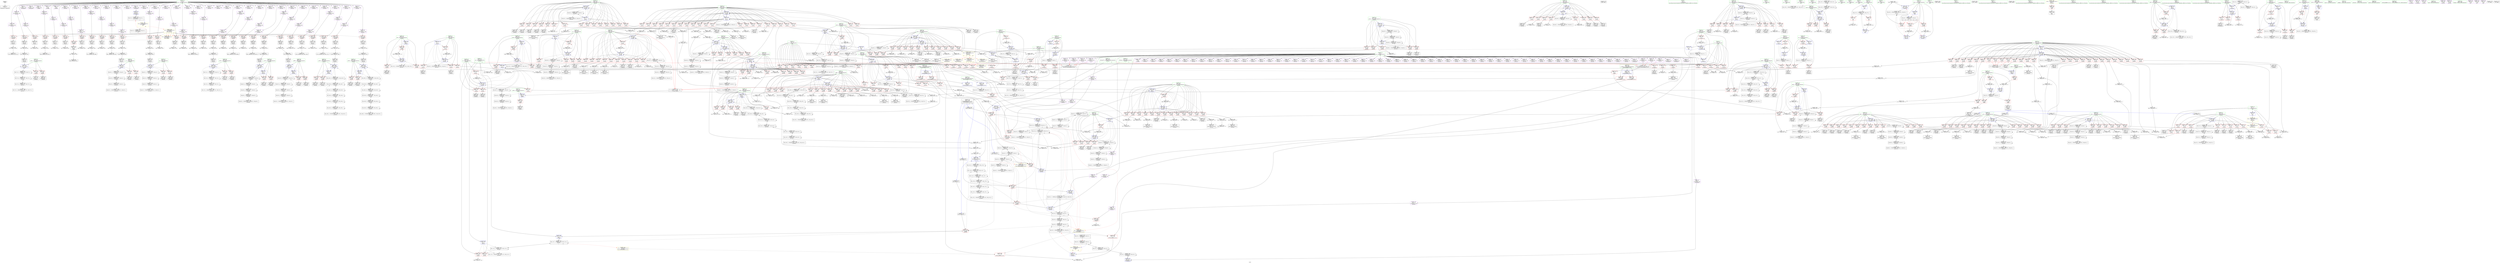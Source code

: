 digraph "SVFG" {
	label="SVFG";

	Node0x5589be680c00 [shape=record,color=grey,label="{NodeID: 0\nNullPtr}"];
	Node0x5589be680c00 -> Node0x5589be600b00[style=solid];
	Node0x5589be698000 [shape=record,color=red,label="{NodeID: 775\n714\<--713\n\<--arrayidx232\n_Z4workv\n}"];
	Node0x5589be698000 -> Node0x5589be68ad10[style=solid];
	Node0x5589be68ee10 [shape=record,color=red,label="{NodeID: 443\n896\<--14\n\<--m\n_Z4workv\n}"];
	Node0x5589be68ee10 -> Node0x5589be6d8570[style=solid];
	Node0x5589be5fc630 [shape=record,color=black,label="{NodeID: 111\n392\<--391\nidxprom35\<--\n_Z4workv\n}"];
	Node0x5589be69da90 [shape=record,color=blue,label="{NodeID: 886\n285\<--1199\n_a528\<--conv539\n_Z4workv\n}"];
	Node0x5589be69da90 -> Node0x5589be6adbc0[style=dashed];
	Node0x5589be69da90 -> Node0x5589be6adc90[style=dashed];
	Node0x5589be69da90 -> Node0x5589be69dc30[style=dashed];
	Node0x5589be69da90 -> Node0x5589be75ba40[style=dashed];
	Node0x5589be6a44a0 [shape=record,color=red,label="{NodeID: 554\n1264\<--225\n\<--k\n_Z4workv\n}"];
	Node0x5589be6a44a0 -> Node0x5589be691320[style=solid];
	Node0x5589be601870 [shape=record,color=black,label="{NodeID: 222\n1020\<--1019\nidxprom426\<--\n_Z4workv\n}"];
	Node0x5589be6c8f70 [shape=record,color=grey,label="{NodeID: 997\n1066 = Binary(1064, 1065, )\n}"];
	Node0x5589be6c8f70 -> Node0x5589be6c93f0[style=solid];
	Node0x5589be7f99c0 [shape=record,color=black,label="{NodeID: 1772\n308 = PHI()\n}"];
	Node0x5589be6a9ed0 [shape=record,color=red,label="{NodeID: 665\n855\<--261\n\<--_j315\n_Z4workv\n}"];
	Node0x5589be6a9ed0 -> Node0x5589be6ce670[style=solid];
	Node0x5589be6950e0 [shape=record,color=purple,label="{NodeID: 333\n1248\<--4\narrayidx569\<--opt\n_Z4workv\n}"];
	Node0x5589be6d35f0 [shape=record,color=grey,label="{NodeID: 1108\n716 = cmp(715, 334, )\n}"];
	Node0x5589be6d35f0 -> Node0x5589be6c2710[style=solid];
	Node0x5589be5d7640 [shape=record,color=green,label="{NodeID: 1\n12\<--1\n\<--dummyObj\nCan only get source location for instruction, argument, global var or function.}"];
	Node0x5589be6980d0 [shape=record,color=red,label="{NodeID: 776\n738\<--737\n\<--arrayidx248\n_Z4workv\n}"];
	Node0x5589be6980d0 -> Node0x5589be68af80[style=solid];
	Node0x5589be68eee0 [shape=record,color=red,label="{NodeID: 444\n1141\<--14\n\<--m\n_Z4workv\n}"];
	Node0x5589be68eee0 -> Node0x5589be6d4670[style=solid];
	Node0x5589be5fc700 [shape=record,color=black,label="{NodeID: 112\n395\<--394\nidxprom37\<--\n_Z4workv\n}"];
	Node0x5589be69db60 [shape=record,color=blue,label="{NodeID: 887\n287\<--1216\n_b540\<--conv551\n_Z4workv\n}"];
	Node0x5589be69db60 -> Node0x5589be6add60[style=dashed];
	Node0x5589be69db60 -> Node0x5589be6ade30[style=dashed];
	Node0x5589be69db60 -> Node0x5589be69dd00[style=dashed];
	Node0x5589be69db60 -> Node0x5589be75bf40[style=dashed];
	Node0x5589be6a4570 [shape=record,color=red,label="{NodeID: 555\n1321\<--225\n\<--k\n_Z4workv\n}"];
	Node0x5589be6a4570 -> Node0x5589be6cbc70[style=solid];
	Node0x5589be601940 [shape=record,color=black,label="{NodeID: 223\n1023\<--1022\nidxprom428\<--\n_Z4workv\n}"];
	Node0x5589be6c90f0 [shape=record,color=grey,label="{NodeID: 998\n1177 = Binary(1176, 74, )\n}"];
	Node0x5589be6c90f0 -> Node0x5589be69d8f0[style=solid];
	Node0x5589be7f9ac0 [shape=record,color=black,label="{NodeID: 1773\n584 = PHI(1417, )\n}"];
	Node0x5589be7f9ac0 -> Node0x5589be697b20[style=solid];
	Node0x5589be6a9fa0 [shape=record,color=red,label="{NodeID: 666\n868\<--261\n\<--_j315\n_Z4workv\n}"];
	Node0x5589be6a9fa0 -> Node0x5589be6cdef0[style=solid];
	Node0x5589be6951b0 [shape=record,color=purple,label="{NodeID: 334\n1251\<--4\narrayidx571\<--opt\n_Z4workv\n}"];
	Node0x5589be6d3770 [shape=record,color=grey,label="{NodeID: 1109\n1185 = cmp(1184, 12, )\n}"];
	Node0x5589be5fa550 [shape=record,color=green,label="{NodeID: 2\n22\<--1\n.str\<--dummyObj\nGlob }"];
	Node0x5589be6981a0 [shape=record,color=red,label="{NodeID: 777\n759\<--758\n\<--arrayidx261\n_Z4workv\n}"];
	Node0x5589be6981a0 -> Node0x5589be68b2c0[style=solid];
	Node0x5589be68efb0 [shape=record,color=red,label="{NodeID: 445\n1339\<--14\n\<--m\n_Z4workv\n}"];
	Node0x5589be68efb0 -> Node0x5589be6d98f0[style=solid];
	Node0x5589be5fc7d0 [shape=record,color=black,label="{NodeID: 113\n405\<--404\nidxprom43\<--add42\n_Z4workv\n}"];
	Node0x5589be69dc30 [shape=record,color=blue,label="{NodeID: 888\n285\<--74\n_a528\<--\n_Z4workv\n}"];
	Node0x5589be69dc30 -> Node0x5589be6adbc0[style=dashed];
	Node0x5589be69dc30 -> Node0x5589be6adc90[style=dashed];
	Node0x5589be69dc30 -> Node0x5589be75ba40[style=dashed];
	Node0x5589be7914b0 [shape=record,color=yellow,style=double,label="{NodeID: 1663\n22V_1 = ENCHI(MR_22V_0)\npts\{100000 \}\nFun[_Z4workv]|{|<s30>4|<s31>6|<s32>8|<s33>10}}"];
	Node0x5589be7914b0 -> Node0x5589be6aea60[style=dashed];
	Node0x5589be7914b0 -> Node0x5589be6aeb30[style=dashed];
	Node0x5589be7914b0 -> Node0x5589be6aecd0[style=dashed];
	Node0x5589be7914b0 -> Node0x5589be6aeda0[style=dashed];
	Node0x5589be7914b0 -> Node0x5589be6aee70[style=dashed];
	Node0x5589be7914b0 -> Node0x5589be6aef40[style=dashed];
	Node0x5589be7914b0 -> Node0x5589be6af010[style=dashed];
	Node0x5589be7914b0 -> Node0x5589be6af0e0[style=dashed];
	Node0x5589be7914b0 -> Node0x5589be6af1b0[style=dashed];
	Node0x5589be7914b0 -> Node0x5589be697a50[style=dashed];
	Node0x5589be7914b0 -> Node0x5589be697bf0[style=dashed];
	Node0x5589be7914b0 -> Node0x5589be697cc0[style=dashed];
	Node0x5589be7914b0 -> Node0x5589be697d90[style=dashed];
	Node0x5589be7914b0 -> Node0x5589be697e60[style=dashed];
	Node0x5589be7914b0 -> Node0x5589be697f30[style=dashed];
	Node0x5589be7914b0 -> Node0x5589be698000[style=dashed];
	Node0x5589be7914b0 -> Node0x5589be6980d0[style=dashed];
	Node0x5589be7914b0 -> Node0x5589be6981a0[style=dashed];
	Node0x5589be7914b0 -> Node0x5589be698340[style=dashed];
	Node0x5589be7914b0 -> Node0x5589be698410[style=dashed];
	Node0x5589be7914b0 -> Node0x5589be6984e0[style=dashed];
	Node0x5589be7914b0 -> Node0x5589be6985b0[style=dashed];
	Node0x5589be7914b0 -> Node0x5589be698680[style=dashed];
	Node0x5589be7914b0 -> Node0x5589be698750[style=dashed];
	Node0x5589be7914b0 -> Node0x5589be6989c0[style=dashed];
	Node0x5589be7914b0 -> Node0x5589be698a90[style=dashed];
	Node0x5589be7914b0 -> Node0x5589be698b60[style=dashed];
	Node0x5589be7914b0 -> Node0x5589be698c30[style=dashed];
	Node0x5589be7914b0 -> Node0x5589be698d00[style=dashed];
	Node0x5589be7914b0 -> Node0x5589be698dd0[style=dashed];
	Node0x5589be7914b0:s30 -> Node0x5589be78d410[style=dashed,color=red];
	Node0x5589be7914b0:s31 -> Node0x5589be78d410[style=dashed,color=red];
	Node0x5589be7914b0:s32 -> Node0x5589be78d410[style=dashed,color=red];
	Node0x5589be7914b0:s33 -> Node0x5589be78d410[style=dashed,color=red];
	Node0x5589be6a4640 [shape=record,color=red,label="{NodeID: 556\n374\<--227\n\<--a\n_Z4workv\n}"];
	Node0x5589be6a4640 -> Node0x5589be6d6d70[style=solid];
	Node0x5589be601a10 [shape=record,color=black,label="{NodeID: 224\n1026\<--1025\nidxprom430\<--\n_Z4workv\n}"];
	Node0x5589be6c9270 [shape=record,color=grey,label="{NodeID: 999\n721 = Binary(720, 74, )\n}"];
	Node0x5589be6c9270 -> Node0x5589be69c160[style=solid];
	Node0x5589be7f9cb0 [shape=record,color=black,label="{NodeID: 1774\n432 = PHI(173, )\n}"];
	Node0x5589be7f9cb0 -> Node0x5589be69b530[style=solid];
	Node0x5589be6aa070 [shape=record,color=red,label="{NodeID: 667\n877\<--261\n\<--_j315\n_Z4workv\n}"];
	Node0x5589be6aa070 -> Node0x5589be6cd8f0[style=solid];
	Node0x5589be695280 [shape=record,color=purple,label="{NodeID: 335\n1254\<--4\narrayidx573\<--opt\n_Z4workv\n}"];
	Node0x5589be6d38f0 [shape=record,color=grey,label="{NodeID: 1110\n681 = cmp(680, 334, )\n}"];
	Node0x5589be6d38f0 -> Node0x5589be6c32d0[style=solid];
	Node0x5589be5f7de0 [shape=record,color=green,label="{NodeID: 3\n24\<--1\n.str.1\<--dummyObj\nGlob }"];
	Node0x5589be698270 [shape=record,color=red,label="{NodeID: 778\n797\<--796\n\<--call286\n_Z4workv\n}"];
	Node0x5589be698270 -> Node0x5589be69c4a0[style=solid];
	Node0x5589be68f080 [shape=record,color=red,label="{NodeID: 446\n1345\<--14\n\<--m\n_Z4workv\n}"];
	Node0x5589be68f080 -> Node0x5589be6d9bf0[style=solid];
	Node0x5589be5fc8a0 [shape=record,color=black,label="{NodeID: 114\n409\<--408\nidxprom45\<--sub\n_Z4workv\n}"];
	Node0x5589be69dd00 [shape=record,color=blue,label="{NodeID: 889\n287\<--74\n_b540\<--\n_Z4workv\n}"];
	Node0x5589be69dd00 -> Node0x5589be6add60[style=dashed];
	Node0x5589be69dd00 -> Node0x5589be6ade30[style=dashed];
	Node0x5589be69dd00 -> Node0x5589be75bf40[style=dashed];
	Node0x5589be6a4710 [shape=record,color=red,label="{NodeID: 557\n391\<--227\n\<--a\n_Z4workv\n}"];
	Node0x5589be6a4710 -> Node0x5589be5fc630[style=solid];
	Node0x5589be601ae0 [shape=record,color=black,label="{NodeID: 225\n1038\<--1037\nidxprom436\<--\n_Z4workv\n}"];
	Node0x5589be6c93f0 [shape=record,color=grey,label="{NodeID: 1000\n1067 = Binary(1066, 74, )\n}"];
	Node0x5589be6c93f0 -> Node0x5589be69d340[style=solid];
	Node0x5589be7f9db0 [shape=record,color=black,label="{NodeID: 1775\n796 = PHI(1417, )\n}"];
	Node0x5589be7f9db0 -> Node0x5589be698270[style=solid];
	Node0x5589be6aa140 [shape=record,color=red,label="{NodeID: 668\n887\<--261\n\<--_j315\n_Z4workv\n}"];
	Node0x5589be6aa140 -> Node0x5589be6cdd70[style=solid];
	Node0x5589be695350 [shape=record,color=purple,label="{NodeID: 336\n1257\<--4\narrayidx575\<--opt\n_Z4workv\n|{<s0>11}}"];
	Node0x5589be695350:s0 -> Node0x5589be7faf20[style=solid,color=red];
	Node0x5589be6d3a70 [shape=record,color=grey,label="{NodeID: 1111\n468 = cmp(467, 334, )\n}"];
	Node0x5589be6d3a70 -> Node0x5589be6c2cf0[style=solid];
	Node0x5589be5f7e70 [shape=record,color=green,label="{NodeID: 4\n26\<--1\n.str.2\<--dummyObj\nGlob }"];
	Node0x5589be698340 [shape=record,color=red,label="{NodeID: 779\n859\<--858\n\<--arrayidx323\n_Z4workv\n}"];
	Node0x5589be698340 -> Node0x5589be687b00[style=solid];
	Node0x5589be68f150 [shape=record,color=red,label="{NodeID: 447\n437\<--16\n\<--F\n_Z4workv\n}"];
	Node0x5589be68f150 -> Node0x5589be6d5cf0[style=solid];
	Node0x5589be5fc970 [shape=record,color=black,label="{NodeID: 115\n412\<--411\nconv47\<--\n_Z4workv\n}"];
	Node0x5589be5fc970 -> Node0x5589be6d6170[style=solid];
	Node0x5589be69ddd0 [shape=record,color=blue,label="{NodeID: 890\n289\<--1278\nref.tmp576\<--add589\n_Z4workv\n|{|<s2>11}}"];
	Node0x5589be69ddd0 -> Node0x5589be698f70[style=dashed];
	Node0x5589be69ddd0 -> Node0x5589be75c440[style=dashed];
	Node0x5589be69ddd0:s2 -> Node0x5589be78e8c0[style=dashed,color=red];
	Node0x5589be6a47e0 [shape=record,color=red,label="{NodeID: 558\n415\<--227\n\<--a\n_Z4workv\n}"];
	Node0x5589be6a47e0 -> Node0x5589be6d47f0[style=solid];
	Node0x5589be601bb0 [shape=record,color=black,label="{NodeID: 226\n1041\<--1040\nidxprom438\<--\n_Z4workv\n}"];
	Node0x5589be6c9570 [shape=record,color=grey,label="{NodeID: 1001\n1181 = Binary(1180, 74, )\n}"];
	Node0x5589be6c9570 -> Node0x5589be69d9c0[style=solid];
	Node0x5589be7f9ef0 [shape=record,color=black,label="{NodeID: 1776\n838 = PHI(173, )\n}"];
	Node0x5589be7f9ef0 -> Node0x5589be69c710[style=solid];
	Node0x5589be6aa210 [shape=record,color=red,label="{NodeID: 669\n892\<--261\n\<--_j315\n_Z4workv\n}"];
	Node0x5589be6aa210 -> Node0x5589be69ca50[style=solid];
	Node0x5589be695420 [shape=record,color=purple,label="{NodeID: 337\n1260\<--4\narrayidx578\<--opt\n_Z4workv\n}"];
	Node0x5589be6d3bf0 [shape=record,color=grey,label="{NodeID: 1112\n456 = cmp(455, 203, )\n}"];
	Node0x5589be5f7f00 [shape=record,color=green,label="{NodeID: 5\n28\<--1\n.str.3\<--dummyObj\nGlob }"];
	Node0x5589be698410 [shape=record,color=red,label="{NodeID: 780\n881\<--880\n\<--arrayidx338\n_Z4workv\n}"];
	Node0x5589be698410 -> Node0x5589be687d70[style=solid];
	Node0x5589be68f220 [shape=record,color=red,label="{NodeID: 448\n649\<--16\n\<--F\n_Z4workv\n}"];
	Node0x5589be68f220 -> Node0x5589be6db6f0[style=solid];
	Node0x5589be5fca40 [shape=record,color=black,label="{NodeID: 116\n419\<--418\nidxprom51\<--\n_Z4workv\n}"];
	Node0x5589be69dea0 [shape=record,color=blue,label="{NodeID: 891\n1296\<--1281\narrayidx600\<--\n_Z4workv\n}"];
	Node0x5589be69dea0 -> Node0x5589be713b20[style=dashed];
	Node0x5589be6a48b0 [shape=record,color=red,label="{NodeID: 559\n578\<--227\n\<--a\n_Z4workv\n}"];
	Node0x5589be6a48b0 -> Node0x5589be689990[style=solid];
	Node0x5589be601c80 [shape=record,color=black,label="{NodeID: 227\n1044\<--1043\nidxprom440\<--\n_Z4workv\n}"];
	Node0x5589be6c96f0 [shape=record,color=grey,label="{NodeID: 1002\n1191 = Binary(1190, 74, )\n}"];
	Node0x5589be6c96f0 -> Node0x5589be6907c0[style=solid];
	Node0x5589be7fa030 [shape=record,color=black,label="{NodeID: 1777\n644 = PHI(173, )\n}"];
	Node0x5589be7fa030 -> Node0x5589be69bd50[style=solid];
	Node0x5589be6aa2e0 [shape=record,color=red,label="{NodeID: 670\n939\<--261\n\<--_j315\n_Z4workv\n}"];
	Node0x5589be6aa2e0 -> Node0x5589be6d9d70[style=solid];
	Node0x5589be756540 [shape=record,color=black,label="{NodeID: 1445\nMR_120V_3 = PHI(MR_120V_4, MR_120V_1, )\npts\{300 \}\n}"];
	Node0x5589be756540 -> Node0x5589be734440[style=dashed];
	Node0x5589be756540 -> Node0x5589be756540[style=dashed];
	Node0x5589be756540 -> Node0x5589be76c040[style=dashed];
	Node0x5589be6954f0 [shape=record,color=purple,label="{NodeID: 338\n1263\<--4\narrayidx580\<--opt\n_Z4workv\n}"];
	Node0x5589be6d3d70 [shape=record,color=grey,label="{NodeID: 1113\n1202 = cmp(1201, 12, )\n}"];
	Node0x5589be5f7f90 [shape=record,color=green,label="{NodeID: 6\n30\<--1\n.str.4\<--dummyObj\nGlob }"];
	Node0x5589be6984e0 [shape=record,color=red,label="{NodeID: 781\n905\<--904\n\<--arrayidx352\n_Z4workv\n}"];
	Node0x5589be6984e0 -> Node0x5589be687fe0[style=solid];
	Node0x5589be68f2f0 [shape=record,color=red,label="{NodeID: 449\n843\<--16\n\<--F\n_Z4workv\n}"];
	Node0x5589be68f2f0 -> Node0x5589be6d62f0[style=solid];
	Node0x5589be5fcb10 [shape=record,color=black,label="{NodeID: 117\n423\<--422\nidxprom54\<--sub53\n_Z4workv\n}"];
	Node0x5589be69df70 [shape=record,color=blue,label="{NodeID: 892\n275\<--1301\nu459\<--dec603\n_Z4workv\n}"];
	Node0x5589be69df70 -> Node0x5589be6ab8d0[style=dashed];
	Node0x5589be69df70 -> Node0x5589be6ab9a0[style=dashed];
	Node0x5589be69df70 -> Node0x5589be6aba70[style=dashed];
	Node0x5589be69df70 -> Node0x5589be6abb40[style=dashed];
	Node0x5589be69df70 -> Node0x5589be6abc10[style=dashed];
	Node0x5589be69df70 -> Node0x5589be6abce0[style=dashed];
	Node0x5589be69df70 -> Node0x5589be6abdb0[style=dashed];
	Node0x5589be69df70 -> Node0x5589be69d410[style=dashed];
	Node0x5589be69df70 -> Node0x5589be69df70[style=dashed];
	Node0x5589be69df70 -> Node0x5589be74b140[style=dashed];
	Node0x5589be6a4980 [shape=record,color=red,label="{NodeID: 560\n790\<--227\n\<--a\n_Z4workv\n}"];
	Node0x5589be6a4980 -> Node0x5589be68bae0[style=solid];
	Node0x5589be601d50 [shape=record,color=black,label="{NodeID: 228\n1047\<--1046\nidxprom442\<--\n_Z4workv\n}"];
	Node0x5589be6c9870 [shape=record,color=grey,label="{NodeID: 1003\n708 = Binary(707, 74, )\n}"];
	Node0x5589be6c9870 -> Node0x5589be68ab70[style=solid];
	Node0x5589be7fa170 [shape=record,color=black,label="{NodeID: 1778\n1280 = PHI(1417, )\n}"];
	Node0x5589be7fa170 -> Node0x5589be698f70[style=solid];
	Node0x5589be6aa3b0 [shape=record,color=red,label="{NodeID: 671\n945\<--261\n\<--_j315\n_Z4workv\n}"];
	Node0x5589be6aa3b0 -> Node0x5589be6cf9f0[style=solid];
	Node0x5589be6955c0 [shape=record,color=purple,label="{NodeID: 339\n1266\<--4\narrayidx582\<--opt\n_Z4workv\n}"];
	Node0x5589be6d3ef0 [shape=record,color=grey,label="{NodeID: 1114\n705 = cmp(704, 203, )\n}"];
	Node0x5589be5fe320 [shape=record,color=green,label="{NodeID: 7\n32\<--1\n.str.5\<--dummyObj\nGlob }"];
	Node0x5589be6985b0 [shape=record,color=red,label="{NodeID: 782\n925\<--924\n\<--arrayidx365\n_Z4workv\n}"];
	Node0x5589be6985b0 -> Node0x5589be688250[style=solid];
	Node0x5589be68f3c0 [shape=record,color=red,label="{NodeID: 450\n1088\<--16\n\<--F\n_Z4workv\n}"];
	Node0x5589be68f3c0 -> Node0x5589be6d5870[style=solid];
	Node0x5589be5fcbe0 [shape=record,color=black,label="{NodeID: 118\n426\<--425\nconv56\<--\n_Z4workv\n}"];
	Node0x5589be5fcbe0 -> Node0x5589be6d5ff0[style=solid];
	Node0x5589be69e040 [shape=record,color=blue,label="{NodeID: 893\n273\<--1306\nv453\<--dec606\n_Z4workv\n}"];
	Node0x5589be69e040 -> Node0x5589be6ab3f0[style=dashed];
	Node0x5589be69e040 -> Node0x5589be6ab4c0[style=dashed];
	Node0x5589be69e040 -> Node0x5589be6ab590[style=dashed];
	Node0x5589be69e040 -> Node0x5589be6ab660[style=dashed];
	Node0x5589be69e040 -> Node0x5589be6ab730[style=dashed];
	Node0x5589be69e040 -> Node0x5589be6ab800[style=dashed];
	Node0x5589be69e040 -> Node0x5589be69e040[style=dashed];
	Node0x5589be69e040 -> Node0x5589be74ac40[style=dashed];
	Node0x5589be6a4a50 [shape=record,color=red,label="{NodeID: 561\n1022\<--227\n\<--a\n_Z4workv\n}"];
	Node0x5589be6a4a50 -> Node0x5589be601940[style=solid];
	Node0x5589be734440 [shape=record,color=black,label="{NodeID: 1336\nMR_120V_5 = PHI(MR_120V_7, MR_120V_4, )\npts\{300 \}\n}"];
	Node0x5589be734440 -> Node0x5589be69e860[style=dashed];
	Node0x5589be734440 -> Node0x5589be734440[style=dashed];
	Node0x5589be734440 -> Node0x5589be756540[style=dashed];
	Node0x5589be601e20 [shape=record,color=black,label="{NodeID: 229\n1050\<--1049\nidxprom444\<--\n_Z4workv\n}"];
	Node0x5589be6c99f0 [shape=record,color=grey,label="{NodeID: 1004\n463 = Binary(462, 74, )\n}"];
	Node0x5589be6c99f0 -> Node0x5589be688790[style=solid];
	Node0x5589be7fa2b0 [shape=record,color=black,label="{NodeID: 1779\n1374 = PHI(1417, )\n}"];
	Node0x5589be7fa2b0 -> Node0x5589be699040[style=solid];
	Node0x5589be6aa480 [shape=record,color=red,label="{NodeID: 672\n956\<--261\n\<--_j315\n_Z4workv\n}"];
	Node0x5589be6aa480 -> Node0x5589be6d68f0[style=solid];
	Node0x5589be695690 [shape=record,color=purple,label="{NodeID: 340\n1269\<--4\narrayidx584\<--opt\n_Z4workv\n}"];
	Node0x5589be6d4070 [shape=record,color=grey,label="{NodeID: 1115\n1196 = cmp(1195, 203, )\n}"];
	Node0x5589be6d4070 -> Node0x5589be6c38b0[style=solid];
	Node0x5589be5fe3e0 [shape=record,color=green,label="{NodeID: 8\n34\<--1\n.str.6\<--dummyObj\nGlob }"];
	Node0x5589be698680 [shape=record,color=red,label="{NodeID: 783\n949\<--948\n\<--arrayidx381\n_Z4workv\n}"];
	Node0x5589be698680 -> Node0x5589be6884c0[style=solid];
	Node0x5589be68f490 [shape=record,color=red,label="{NodeID: 451\n1457\<--18\n\<--t\nmain\n}"];
	Node0x5589be68f490 -> Node0x5589be6d2ff0[style=solid];
	Node0x5589be5fccb0 [shape=record,color=black,label="{NodeID: 119\n448\<--447\nidxprom67\<--\n_Z4workv\n}"];
	Node0x5589be69e110 [shape=record,color=blue,label="{NodeID: 894\n229\<--1312\nb\<--inc610\n_Z4workv\n}"];
	Node0x5589be69e110 -> Node0x5589be6a4cc0[style=dashed];
	Node0x5589be69e110 -> Node0x5589be6a4d90[style=dashed];
	Node0x5589be69e110 -> Node0x5589be6a4e60[style=dashed];
	Node0x5589be69e110 -> Node0x5589be6a4f30[style=dashed];
	Node0x5589be69e110 -> Node0x5589be6a5000[style=dashed];
	Node0x5589be69e110 -> Node0x5589be6a50d0[style=dashed];
	Node0x5589be69e110 -> Node0x5589be6a51a0[style=dashed];
	Node0x5589be69e110 -> Node0x5589be6a5270[style=dashed];
	Node0x5589be69e110 -> Node0x5589be69e110[style=dashed];
	Node0x5589be69e110 -> Node0x5589be71b820[style=dashed];
	Node0x5589be6a4b20 [shape=record,color=red,label="{NodeID: 562\n1267\<--227\n\<--a\n_Z4workv\n}"];
	Node0x5589be6a4b20 -> Node0x5589be6913f0[style=solid];
	Node0x5589be601ef0 [shape=record,color=black,label="{NodeID: 230\n1098\<--1097\nidxprom472\<--\n_Z4workv\n}"];
	Node0x5589be6c9b70 [shape=record,color=grey,label="{NodeID: 1005\n1208 = Binary(1207, 74, )\n}"];
	Node0x5589be6c9b70 -> Node0x5589be690b00[style=solid];
	Node0x5589be7fa3f0 [shape=record,color=black,label="{NodeID: 1780\n1035 = PHI(1417, )\n}"];
	Node0x5589be7fa3f0 -> Node0x5589be6988f0[style=solid];
	Node0x5589be6aa550 [shape=record,color=red,label="{NodeID: 673\n962\<--261\n\<--_j315\n_Z4workv\n}"];
	Node0x5589be6aa550 -> Node0x5589be6ceaf0[style=solid];
	Node0x5589be695760 [shape=record,color=purple,label="{NodeID: 341\n1272\<--4\narrayidx586\<--opt\n_Z4workv\n}"];
	Node0x5589be695760 -> Node0x5589be698ea0[style=solid];
	Node0x5589be6d41f0 [shape=record,color=grey,label="{NodeID: 1116\n695 = cmp(693, 694, )\n}"];
	Node0x5589be5fe4a0 [shape=record,color=green,label="{NodeID: 9\n36\<--1\nstdin\<--dummyObj\nGlob }"];
	Node0x5589be698750 [shape=record,color=red,label="{NodeID: 784\n966\<--965\n\<--arrayidx393\n_Z4workv\n}"];
	Node0x5589be698750 -> Node0x5589be601120[style=solid];
	Node0x5589be68f560 [shape=record,color=red,label="{NodeID: 452\n1463\<--18\n\<--t\nmain\n}"];
	Node0x5589be68f560 -> Node0x5589be6d0470[style=solid];
	Node0x5589be5fcd80 [shape=record,color=black,label="{NodeID: 120\n452\<--451\nidxprom70\<--sub69\n_Z4workv\n}"];
	Node0x5589be69e1e0 [shape=record,color=blue,label="{NodeID: 895\n227\<--1317\na\<--inc613\n_Z4workv\n}"];
	Node0x5589be69e1e0 -> Node0x5589be6a4640[style=dashed];
	Node0x5589be69e1e0 -> Node0x5589be6a4710[style=dashed];
	Node0x5589be69e1e0 -> Node0x5589be6a47e0[style=dashed];
	Node0x5589be69e1e0 -> Node0x5589be6a48b0[style=dashed];
	Node0x5589be69e1e0 -> Node0x5589be6a4980[style=dashed];
	Node0x5589be69e1e0 -> Node0x5589be6a4a50[style=dashed];
	Node0x5589be69e1e0 -> Node0x5589be6a4b20[style=dashed];
	Node0x5589be69e1e0 -> Node0x5589be6a4bf0[style=dashed];
	Node0x5589be69e1e0 -> Node0x5589be69b390[style=dashed];
	Node0x5589be69e1e0 -> Node0x5589be69e1e0[style=dashed];
	Node0x5589be69e1e0 -> Node0x5589be729540[style=dashed];
	Node0x5589be6a4bf0 [shape=record,color=red,label="{NodeID: 563\n1316\<--227\n\<--a\n_Z4workv\n}"];
	Node0x5589be6a4bf0 -> Node0x5589be6cedf0[style=solid];
	Node0x5589be68fe40 [shape=record,color=black,label="{NodeID: 231\n1102\<--1101\nidxprom475\<--sub474\n_Z4workv\n}"];
	Node0x5589be6c9cf0 [shape=record,color=grey,label="{NodeID: 1006\n1401 = Binary(1400, 74, )\n}"];
	Node0x5589be6c9cf0 -> Node0x5589be69ed40[style=solid];
	Node0x5589be7fa530 [shape=record,color=black,label="{NodeID: 1781\n1083 = PHI(173, )\n}"];
	Node0x5589be7fa530 -> Node0x5589be69d4e0[style=solid];
	Node0x5589be6aa620 [shape=record,color=red,label="{NodeID: 674\n978\<--261\n\<--_j315\n_Z4workv\n}"];
	Node0x5589be6aa620 -> Node0x5589be6db3f0[style=solid];
	Node0x5589be695830 [shape=record,color=purple,label="{NodeID: 342\n1284\<--4\narrayidx592\<--opt\n_Z4workv\n}"];
	Node0x5589be6d4370 [shape=record,color=grey,label="{NodeID: 1117\n1398 = cmp(1397, 141, )\n}"];
	Node0x5589be5fe560 [shape=record,color=green,label="{NodeID: 10\n37\<--1\n.str.7\<--dummyObj\nGlob }"];
	Node0x5589be698820 [shape=record,color=red,label="{NodeID: 785\n1028\<--1027\n\<--arrayidx431\n_Z4workv\n}"];
	Node0x5589be698820 -> Node0x5589be6d2570[style=solid];
	Node0x5589be68f630 [shape=record,color=red,label="{NodeID: 453\n304\<--20\n\<--cases\n_Z4workv\n}"];
	Node0x5589be68f630 -> Node0x5589be6d1070[style=solid];
	Node0x5589be5fce50 [shape=record,color=black,label="{NodeID: 121\n455\<--454\nconv72\<--\n_Z4workv\n}"];
	Node0x5589be5fce50 -> Node0x5589be6d3bf0[style=solid];
	Node0x5589be69e2b0 [shape=record,color=blue,label="{NodeID: 896\n225\<--1322\nk\<--inc616\n_Z4workv\n}"];
	Node0x5589be69e2b0 -> Node0x5589be6a3a10[style=dashed];
	Node0x5589be69e2b0 -> Node0x5589be6a3ae0[style=dashed];
	Node0x5589be69e2b0 -> Node0x5589be6a3bb0[style=dashed];
	Node0x5589be69e2b0 -> Node0x5589be6a3c80[style=dashed];
	Node0x5589be69e2b0 -> Node0x5589be6a3d50[style=dashed];
	Node0x5589be69e2b0 -> Node0x5589be6a3e20[style=dashed];
	Node0x5589be69e2b0 -> Node0x5589be6a3ef0[style=dashed];
	Node0x5589be69e2b0 -> Node0x5589be6a3fc0[style=dashed];
	Node0x5589be69e2b0 -> Node0x5589be6a4090[style=dashed];
	Node0x5589be69e2b0 -> Node0x5589be6a4160[style=dashed];
	Node0x5589be69e2b0 -> Node0x5589be6a4230[style=dashed];
	Node0x5589be69e2b0 -> Node0x5589be6a4300[style=dashed];
	Node0x5589be69e2b0 -> Node0x5589be6a43d0[style=dashed];
	Node0x5589be69e2b0 -> Node0x5589be6a44a0[style=dashed];
	Node0x5589be69e2b0 -> Node0x5589be6a4570[style=dashed];
	Node0x5589be69e2b0 -> Node0x5589be69e2b0[style=dashed];
	Node0x5589be69e2b0 -> Node0x5589be729040[style=dashed];
	Node0x5589be6a4cc0 [shape=record,color=red,label="{NodeID: 564\n379\<--229\n\<--b\n_Z4workv\n}"];
	Node0x5589be6a4cc0 -> Node0x5589be6d4df0[style=solid];
	Node0x5589be68fed0 [shape=record,color=black,label="{NodeID: 232\n1105\<--1104\nconv477\<--\n_Z4workv\n}"];
	Node0x5589be68fed0 -> Node0x5589be6d50f0[style=solid];
	Node0x5589be6c9e70 [shape=record,color=grey,label="{NodeID: 1007\n459 = Binary(458, 74, )\n}"];
	Node0x5589be6c9e70 -> Node0x5589be688700[style=solid];
	Node0x5589be7fa670 [shape=record,color=black,label="{NodeID: 1782\n1404 = PHI()\n}"];
	Node0x5589be6aa6f0 [shape=record,color=red,label="{NodeID: 675\n989\<--261\n\<--_j315\n_Z4workv\n}"];
	Node0x5589be6aa6f0 -> Node0x5589be6d02f0[style=solid];
	Node0x5589be695900 [shape=record,color=purple,label="{NodeID: 343\n1287\<--4\narrayidx594\<--opt\n_Z4workv\n}"];
	Node0x5589be6d44f0 [shape=record,color=grey,label="{NodeID: 1118\n1095 = cmp(1094, 12, )\n}"];
	Node0x5589be5fe620 [shape=record,color=green,label="{NodeID: 11\n74\<--1\n\<--dummyObj\nCan only get source location for instruction, argument, global var or function.}"];
	Node0x5589be6988f0 [shape=record,color=red,label="{NodeID: 786\n1036\<--1035\n\<--call435\n_Z4workv\n}"];
	Node0x5589be6988f0 -> Node0x5589be69d0d0[style=solid];
	Node0x5589be68f700 [shape=record,color=red,label="{NodeID: 454\n1400\<--20\n\<--cases\n_Z4workv\n}"];
	Node0x5589be68f700 -> Node0x5589be6c9cf0[style=solid];
	Node0x5589be688700 [shape=record,color=black,label="{NodeID: 122\n460\<--459\nidxprom76\<--add75\n_Z4workv\n}"];
	Node0x5589be69e380 [shape=record,color=blue,label="{NodeID: 897\n223\<--1327\nj\<--inc619\n_Z4workv\n}"];
	Node0x5589be69e380 -> Node0x5589be6a2760[style=dashed];
	Node0x5589be69e380 -> Node0x5589be6a2830[style=dashed];
	Node0x5589be69e380 -> Node0x5589be6a2900[style=dashed];
	Node0x5589be69e380 -> Node0x5589be6a29d0[style=dashed];
	Node0x5589be69e380 -> Node0x5589be6a2aa0[style=dashed];
	Node0x5589be69e380 -> Node0x5589be6a2b70[style=dashed];
	Node0x5589be69e380 -> Node0x5589be6a2c40[style=dashed];
	Node0x5589be69e380 -> Node0x5589be6a2d10[style=dashed];
	Node0x5589be69e380 -> Node0x5589be6a2de0[style=dashed];
	Node0x5589be69e380 -> Node0x5589be6a2eb0[style=dashed];
	Node0x5589be69e380 -> Node0x5589be6a2f80[style=dashed];
	Node0x5589be69e380 -> Node0x5589be6a3050[style=dashed];
	Node0x5589be69e380 -> Node0x5589be6a3120[style=dashed];
	Node0x5589be69e380 -> Node0x5589be6a31f0[style=dashed];
	Node0x5589be69e380 -> Node0x5589be6a32c0[style=dashed];
	Node0x5589be69e380 -> Node0x5589be6a3390[style=dashed];
	Node0x5589be69e380 -> Node0x5589be6a3460[style=dashed];
	Node0x5589be69e380 -> Node0x5589be6a3530[style=dashed];
	Node0x5589be69e380 -> Node0x5589be6a3600[style=dashed];
	Node0x5589be69e380 -> Node0x5589be6a36d0[style=dashed];
	Node0x5589be69e380 -> Node0x5589be6a37a0[style=dashed];
	Node0x5589be69e380 -> Node0x5589be6a3870[style=dashed];
	Node0x5589be69e380 -> Node0x5589be6a3940[style=dashed];
	Node0x5589be69e380 -> Node0x5589be69b1f0[style=dashed];
	Node0x5589be69e380 -> Node0x5589be69e380[style=dashed];
	Node0x5589be69e380 -> Node0x5589be75dd40[style=dashed];
	Node0x5589be6a4d90 [shape=record,color=red,label="{NodeID: 565\n394\<--229\n\<--b\n_Z4workv\n}"];
	Node0x5589be6a4d90 -> Node0x5589be5fc700[style=solid];
	Node0x5589be68ffa0 [shape=record,color=black,label="{NodeID: 233\n1120\<--1119\nidxprom487\<--add486\n_Z4workv\n}"];
	Node0x5589be6c9ff0 [shape=record,color=grey,label="{NodeID: 1008\n1101 = Binary(1100, 74, )\n}"];
	Node0x5589be6c9ff0 -> Node0x5589be68fe40[style=solid];
	Node0x5589be7fa740 [shape=record,color=black,label="{NodeID: 1783\n1411 = PHI()\n}"];
	Node0x5589be6aa7c0 [shape=record,color=red,label="{NodeID: 676\n1001\<--261\n\<--_j315\n_Z4workv\n}"];
	Node0x5589be6aa7c0 -> Node0x5589be601390[style=solid];
	Node0x5589be6959d0 [shape=record,color=purple,label="{NodeID: 344\n1290\<--4\narrayidx596\<--opt\n_Z4workv\n}"];
	Node0x5589be6d4670 [shape=record,color=grey,label="{NodeID: 1119\n1142 = cmp(1140, 1141, )\n}"];
	Node0x5589be5fe720 [shape=record,color=green,label="{NodeID: 12\n90\<--1\n\<--dummyObj\nCan only get source location for instruction, argument, global var or function.}"];
	Node0x5589be6989c0 [shape=record,color=red,label="{NodeID: 787\n1104\<--1103\n\<--arrayidx476\n_Z4workv\n}"];
	Node0x5589be6989c0 -> Node0x5589be68fed0[style=solid];
	Node0x5589be68f7d0 [shape=record,color=red,label="{NodeID: 455\n1406\<--20\n\<--cases\n_Z4workv\n}"];
	Node0x5589be68f7d0 -> Node0x5589be6ca170[style=solid];
	Node0x5589be688790 [shape=record,color=black,label="{NodeID: 123\n464\<--463\nidxprom79\<--sub78\n_Z4workv\n}"];
	Node0x5589be69e450 [shape=record,color=blue,label="{NodeID: 898\n221\<--1332\ni13\<--inc622\n_Z4workv\n}"];
	Node0x5589be69e450 -> Node0x5589be6a1170[style=dashed];
	Node0x5589be69e450 -> Node0x5589be6a1240[style=dashed];
	Node0x5589be69e450 -> Node0x5589be6a1310[style=dashed];
	Node0x5589be69e450 -> Node0x5589be6a13e0[style=dashed];
	Node0x5589be69e450 -> Node0x5589be6a14b0[style=dashed];
	Node0x5589be69e450 -> Node0x5589be6a1580[style=dashed];
	Node0x5589be69e450 -> Node0x5589be6a1650[style=dashed];
	Node0x5589be69e450 -> Node0x5589be6a1720[style=dashed];
	Node0x5589be69e450 -> Node0x5589be6a17f0[style=dashed];
	Node0x5589be69e450 -> Node0x5589be6a18c0[style=dashed];
	Node0x5589be69e450 -> Node0x5589be6a1990[style=dashed];
	Node0x5589be69e450 -> Node0x5589be6a1a60[style=dashed];
	Node0x5589be69e450 -> Node0x5589be6a1b30[style=dashed];
	Node0x5589be69e450 -> Node0x5589be6a1c00[style=dashed];
	Node0x5589be69e450 -> Node0x5589be6a1cd0[style=dashed];
	Node0x5589be69e450 -> Node0x5589be6a1da0[style=dashed];
	Node0x5589be69e450 -> Node0x5589be6a1e70[style=dashed];
	Node0x5589be69e450 -> Node0x5589be6a1f40[style=dashed];
	Node0x5589be69e450 -> Node0x5589be6a2010[style=dashed];
	Node0x5589be69e450 -> Node0x5589be6a20e0[style=dashed];
	Node0x5589be69e450 -> Node0x5589be6a21b0[style=dashed];
	Node0x5589be69e450 -> Node0x5589be6a2280[style=dashed];
	Node0x5589be69e450 -> Node0x5589be6a2350[style=dashed];
	Node0x5589be69e450 -> Node0x5589be6a2420[style=dashed];
	Node0x5589be69e450 -> Node0x5589be6a24f0[style=dashed];
	Node0x5589be69e450 -> Node0x5589be6a25c0[style=dashed];
	Node0x5589be69e450 -> Node0x5589be6a2690[style=dashed];
	Node0x5589be69e450 -> Node0x5589be69e450[style=dashed];
	Node0x5589be69e450 -> Node0x5589be75d840[style=dashed];
	Node0x5589be6a4e60 [shape=record,color=red,label="{NodeID: 566\n581\<--229\n\<--b\n_Z4workv\n}"];
	Node0x5589be6a4e60 -> Node0x5589be689a60[style=solid];
	Node0x5589be690070 [shape=record,color=black,label="{NodeID: 234\n1124\<--1123\nidxprom490\<--sub489\n_Z4workv\n}"];
	Node0x5589be6ca170 [shape=record,color=grey,label="{NodeID: 1009\n1407 = Binary(1406, 74, )\n}"];
	Node0x5589be6ca170 -> Node0x5589be69ee10[style=solid];
	Node0x5589be7fa810 [shape=record,color=black,label="{NodeID: 1784\n1455 = PHI()\n}"];
	Node0x5589be6aa890 [shape=record,color=red,label="{NodeID: 677\n1040\<--261\n\<--_j315\n_Z4workv\n}"];
	Node0x5589be6aa890 -> Node0x5589be601bb0[style=solid];
	Node0x5589be695aa0 [shape=record,color=purple,label="{NodeID: 345\n1293\<--4\narrayidx598\<--opt\n_Z4workv\n}"];
	Node0x5589be6d47f0 [shape=record,color=grey,label="{NodeID: 1120\n416 = cmp(415, 12, )\n}"];
	Node0x5589be5fe820 [shape=record,color=green,label="{NodeID: 13\n118\<--1\n\<--dummyObj\nCan only get source location for instruction, argument, global var or function.}"];
	Node0x5589be698a90 [shape=record,color=red,label="{NodeID: 788\n1126\<--1125\n\<--arrayidx491\n_Z4workv\n}"];
	Node0x5589be698a90 -> Node0x5589be690140[style=solid];
	Node0x5589be68f8a0 [shape=record,color=red,label="{NodeID: 456\n1448\<--36\n\<--stdin\nmain\n}"];
	Node0x5589be68f8a0 -> Node0x5589be691e80[style=solid];
	Node0x5589be688820 [shape=record,color=black,label="{NodeID: 124\n467\<--466\nconv81\<--\n_Z4workv\n}"];
	Node0x5589be688820 -> Node0x5589be6d3a70[style=solid];
	Node0x5589be69e520 [shape=record,color=blue,label="{NodeID: 899\n291\<--141\nres\<--\n_Z4workv\n}"];
	Node0x5589be69e520 -> Node0x5589be6adf00[style=dashed];
	Node0x5589be69e520 -> Node0x5589be6adfd0[style=dashed];
	Node0x5589be69e520 -> Node0x5589be753d40[style=dashed];
	Node0x5589be69e520 -> Node0x5589be76ac40[style=dashed];
	Node0x5589be6a4f30 [shape=record,color=red,label="{NodeID: 567\n625\<--229\n\<--b\n_Z4workv\n}"];
	Node0x5589be6a4f30 -> Node0x5589be6da970[style=solid];
	Node0x5589be690140 [shape=record,color=black,label="{NodeID: 235\n1127\<--1126\nconv492\<--\n_Z4workv\n}"];
	Node0x5589be690140 -> Node0x5589be6d7070[style=solid];
	Node0x5589be6ca2f0 [shape=record,color=grey,label="{NodeID: 1010\n404 = Binary(403, 74, )\n}"];
	Node0x5589be6ca2f0 -> Node0x5589be5fc7d0[style=solid];
	Node0x5589be7fa8e0 [shape=record,color=black,label="{NodeID: 1785\n174 = PHI(429, 640, 836, 1081, )\n0th arg _Z4fallii }"];
	Node0x5589be7fa8e0 -> Node0x5589be69a900[style=solid];
	Node0x5589be6aa960 [shape=record,color=red,label="{NodeID: 678\n931\<--263\n\<--_k345\n_Z4workv\n}"];
	Node0x5589be6aa960 -> Node0x5589be6cec70[style=solid];
	Node0x5589be758d40 [shape=record,color=black,label="{NodeID: 1453\nMR_36V_2 = PHI(MR_36V_3, MR_36V_1, )\npts\{21 \}\n|{<s0>18|<s1>18|<s2>18|<s3>18|<s4>18|<s5>18}}"];
	Node0x5589be758d40:s0 -> Node0x5589be68f630[style=dashed,color=red];
	Node0x5589be758d40:s1 -> Node0x5589be68f700[style=dashed,color=red];
	Node0x5589be758d40:s2 -> Node0x5589be68f7d0[style=dashed,color=red];
	Node0x5589be758d40:s3 -> Node0x5589be69ac40[style=dashed,color=red];
	Node0x5589be758d40:s4 -> Node0x5589be69ed40[style=dashed,color=red];
	Node0x5589be758d40:s5 -> Node0x5589be69ee10[style=dashed,color=red];
	Node0x5589be695b70 [shape=record,color=purple,label="{NodeID: 346\n1296\<--4\narrayidx600\<--opt\n_Z4workv\n}"];
	Node0x5589be695b70 -> Node0x5589be69dea0[style=solid];
	Node0x5589be6d4970 [shape=record,color=grey,label="{NodeID: 1121\n370 = cmp(368, 369, )\n}"];
	Node0x5589be5fe920 [shape=record,color=green,label="{NodeID: 14\n141\<--1\n\<--dummyObj\nCan only get source location for instruction, argument, global var or function.}"];
	Node0x5589be698b60 [shape=record,color=red,label="{NodeID: 789\n1150\<--1149\n\<--arrayidx506\n_Z4workv\n}"];
	Node0x5589be698b60 -> Node0x5589be6903b0[style=solid];
	Node0x5589be68f970 [shape=record,color=red,label="{NodeID: 457\n62\<--42\n\<--i\n_Z7preparev\n}"];
	Node0x5589be68f970 -> Node0x5589be6d9170[style=solid];
	Node0x5589be6888b0 [shape=record,color=black,label="{NodeID: 125\n486\<--485\nidxprom87\<--\n_Z4workv\n}"];
	Node0x5589be69e5f0 [shape=record,color=blue,label="{NodeID: 900\n293\<--12\ni624\<--\n_Z4workv\n}"];
	Node0x5589be69e5f0 -> Node0x5589be6ae0a0[style=dashed];
	Node0x5589be69e5f0 -> Node0x5589be6ae170[style=dashed];
	Node0x5589be69e5f0 -> Node0x5589be6ae240[style=dashed];
	Node0x5589be69e5f0 -> Node0x5589be69ec70[style=dashed];
	Node0x5589be69e5f0 -> Node0x5589be76b140[style=dashed];
	Node0x5589be6a5000 [shape=record,color=red,label="{NodeID: 568\n793\<--229\n\<--b\n_Z4workv\n}"];
	Node0x5589be6a5000 -> Node0x5589be68bbb0[style=solid];
	Node0x5589be690210 [shape=record,color=black,label="{NodeID: 236\n1145\<--1144\nidxprom503\<--\n_Z4workv\n}"];
	Node0x5589be6ca470 [shape=record,color=grey,label="{NodeID: 1011\n1119 = Binary(1118, 74, )\n}"];
	Node0x5589be6ca470 -> Node0x5589be68ffa0[style=solid];
	Node0x5589be7fad20 [shape=record,color=black,label="{NodeID: 1786\n175 = PHI(431, 643, 837, 1082, )\n1st arg _Z4fallii }"];
	Node0x5589be7fad20 -> Node0x5589be69a9d0[style=solid];
	Node0x5589be6aaa30 [shape=record,color=red,label="{NodeID: 679\n990\<--263\n\<--_k345\n_Z4workv\n}"];
	Node0x5589be6aaa30 -> Node0x5589be6d02f0[style=solid];
	Node0x5589be759240 [shape=record,color=black,label="{NodeID: 1454\nMR_20V_2 = PHI(MR_20V_4, MR_20V_1, )\npts\{60000 \}\n|{<s0>17}}"];
	Node0x5589be759240:s0 -> Node0x5589be71a920[style=dashed,color=red];
	Node0x5589be695c40 [shape=record,color=purple,label="{NodeID: 347\n1361\<--4\narrayidx642\<--opt\n_Z4workv\n}"];
	Node0x5589be6d4af0 [shape=record,color=grey,label="{NodeID: 1122\n1116 = cmp(1114, 1115, )\n}"];
	Node0x5589be5fea20 [shape=record,color=green,label="{NodeID: 15\n203\<--1\n\<--dummyObj\nCan only get source location for instruction, argument, global var or function.}"];
	Node0x5589be698c30 [shape=record,color=red,label="{NodeID: 790\n1170\<--1169\n\<--arrayidx519\n_Z4workv\n}"];
	Node0x5589be698c30 -> Node0x5589be690620[style=solid];
	Node0x5589be68fa40 [shape=record,color=red,label="{NodeID: 458\n66\<--42\n\<--i\n_Z7preparev\n}"];
	Node0x5589be68fa40 -> Node0x5589be600c00[style=solid];
	Node0x5589be688940 [shape=record,color=black,label="{NodeID: 126\n489\<--488\nidxprom89\<--\n_Z4workv\n}"];
	Node0x5589be69e6c0 [shape=record,color=blue,label="{NodeID: 901\n295\<--74\nj628\<--\n_Z4workv\n}"];
	Node0x5589be69e6c0 -> Node0x5589be6ae310[style=dashed];
	Node0x5589be69e6c0 -> Node0x5589be6ae3e0[style=dashed];
	Node0x5589be69e6c0 -> Node0x5589be6ae4b0[style=dashed];
	Node0x5589be69e6c0 -> Node0x5589be69e6c0[style=dashed];
	Node0x5589be69e6c0 -> Node0x5589be69eba0[style=dashed];
	Node0x5589be69e6c0 -> Node0x5589be76b640[style=dashed];
	Node0x5589be6a50d0 [shape=record,color=red,label="{NodeID: 569\n1025\<--229\n\<--b\n_Z4workv\n}"];
	Node0x5589be6a50d0 -> Node0x5589be601a10[style=solid];
	Node0x5589be6902e0 [shape=record,color=black,label="{NodeID: 237\n1148\<--1147\nidxprom505\<--\n_Z4workv\n}"];
	Node0x5589be6ca5f0 [shape=record,color=grey,label="{NodeID: 1012\n1110 = Binary(1109, 74, )\n}"];
	Node0x5589be6ca5f0 -> Node0x5589be6d6ef0[style=solid];
	Node0x5589be7faf20 [shape=record,color=black,label="{NodeID: 1787\n1418 = PHI(568, 780, 1012, 1257, 291, )\n0th arg _ZSt3minIiERKT_S2_S2_ }"];
	Node0x5589be7faf20 -> Node0x5589be69eee0[style=solid];
	Node0x5589be6aab00 [shape=record,color=red,label="{NodeID: 680\n1004\<--263\n\<--_k345\n_Z4workv\n}"];
	Node0x5589be6aab00 -> Node0x5589be601460[style=solid];
	Node0x5589be759740 [shape=record,color=black,label="{NodeID: 1455\nMR_22V_2 = PHI(MR_22V_3, MR_22V_1, )\npts\{100000 \}\n|{<s0>17}}"];
	Node0x5589be759740:s0 -> Node0x5589be750640[style=dashed,color=red];
	Node0x5589be695d10 [shape=record,color=purple,label="{NodeID: 348\n1364\<--4\narrayidx644\<--opt\n_Z4workv\n}"];
	Node0x5589be6d4c70 [shape=record,color=grey,label="{NodeID: 1123\n1221 = cmp(1218, 1220, )\n}"];
	Node0x5589be5feb20 [shape=record,color=green,label="{NodeID: 16\n206\<--1\n\<--dummyObj\nCan only get source location for instruction, argument, global var or function.}"];
	Node0x5589be698d00 [shape=record,color=red,label="{NodeID: 791\n1194\<--1193\n\<--arrayidx535\n_Z4workv\n}"];
	Node0x5589be698d00 -> Node0x5589be690890[style=solid];
	Node0x5589be68fb10 [shape=record,color=red,label="{NodeID: 459\n72\<--42\n\<--i\n_Z7preparev\n}"];
	Node0x5589be68fb10 -> Node0x5589be6ce7f0[style=solid];
	Node0x5589be6889d0 [shape=record,color=black,label="{NodeID: 127\n492\<--491\nconv91\<--\n_Z4workv\n}"];
	Node0x5589be6889d0 -> Node0x5589be6dbb70[style=solid];
	Node0x5589be69e790 [shape=record,color=blue,label="{NodeID: 902\n297\<--12\na632\<--\n_Z4workv\n}"];
	Node0x5589be69e790 -> Node0x5589be6ae580[style=dashed];
	Node0x5589be69e790 -> Node0x5589be6ae650[style=dashed];
	Node0x5589be69e790 -> Node0x5589be6ae720[style=dashed];
	Node0x5589be69e790 -> Node0x5589be69ead0[style=dashed];
	Node0x5589be69e790 -> Node0x5589be754740[style=dashed];
	Node0x5589be6a51a0 [shape=record,color=red,label="{NodeID: 570\n1270\<--229\n\<--b\n_Z4workv\n}"];
	Node0x5589be6a51a0 -> Node0x5589be6914c0[style=solid];
	Node0x5589be6903b0 [shape=record,color=black,label="{NodeID: 238\n1151\<--1150\nconv507\<--\n_Z4workv\n}"];
	Node0x5589be6903b0 -> Node0x5589be6d7970[style=solid];
	Node0x5589be6ca770 [shape=record,color=grey,label="{NodeID: 1013\n1220 = Binary(1219, 74, )\n}"];
	Node0x5589be6ca770 -> Node0x5589be6d4c70[style=solid];
	Node0x5589be7fb1f0 [shape=record,color=black,label="{NodeID: 1788\n1419 = PHI(583, 795, 271, 289, 1373, )\n1st arg _ZSt3minIiERKT_S2_S2_ }"];
	Node0x5589be7fb1f0 -> Node0x5589be69efb0[style=solid];
	Node0x5589be6aabd0 [shape=record,color=red,label="{NodeID: 681\n1043\<--263\n\<--_k345\n_Z4workv\n}"];
	Node0x5589be6aabd0 -> Node0x5589be601c80[style=solid];
	Node0x5589be759c40 [shape=record,color=black,label="{NodeID: 1456\nMR_137V_2 = PHI(MR_137V_3, MR_137V_1, )\npts\{19 \}\n}"];
	Node0x5589be759c40 -> Node0x5589be68f490[style=dashed];
	Node0x5589be759c40 -> Node0x5589be68f560[style=dashed];
	Node0x5589be759c40 -> Node0x5589be69f2f0[style=dashed];
	Node0x5589be695de0 [shape=record,color=purple,label="{NodeID: 349\n1367\<--4\narrayidx646\<--opt\n_Z4workv\n}"];
	Node0x5589be6d4df0 [shape=record,color=grey,label="{NodeID: 1124\n380 = cmp(379, 118, )\n}"];
	Node0x5589be5fec20 [shape=record,color=green,label="{NodeID: 17\n334\<--1\n\<--dummyObj\nCan only get source location for instruction, argument, global var or function.}"];
	Node0x5589be698dd0 [shape=record,color=red,label="{NodeID: 792\n1211\<--1210\n\<--arrayidx547\n_Z4workv\n}"];
	Node0x5589be698dd0 -> Node0x5589be690bd0[style=solid];
	Node0x5589be68fbe0 [shape=record,color=red,label="{NodeID: 460\n79\<--44\n\<--i2\n_Z7preparev\n}"];
	Node0x5589be68fbe0 -> Node0x5589be6d8ff0[style=solid];
	Node0x5589be713b20 [shape=record,color=black,label="{NodeID: 1235\nMR_20V_20 = PHI(MR_20V_22, MR_20V_19, )\npts\{60000 \}\n|{|<s5>11}}"];
	Node0x5589be713b20 -> Node0x5589be698ea0[style=dashed];
	Node0x5589be713b20 -> Node0x5589be698f70[style=dashed];
	Node0x5589be713b20 -> Node0x5589be69dea0[style=dashed];
	Node0x5589be713b20 -> Node0x5589be713b20[style=dashed];
	Node0x5589be713b20 -> Node0x5589be740740[style=dashed];
	Node0x5589be713b20:s5 -> Node0x5589be78e700[style=dashed,color=red];
	Node0x5589be688a60 [shape=record,color=black,label="{NodeID: 128\n497\<--496\nidxprom95\<--add94\n_Z4workv\n}"];
	Node0x5589be69e860 [shape=record,color=blue,label="{NodeID: 903\n299\<--12\nb636\<--\n_Z4workv\n}"];
	Node0x5589be69e860 -> Node0x5589be6ae7f0[style=dashed];
	Node0x5589be69e860 -> Node0x5589be6ae8c0[style=dashed];
	Node0x5589be69e860 -> Node0x5589be6ae990[style=dashed];
	Node0x5589be69e860 -> Node0x5589be69ea00[style=dashed];
	Node0x5589be69e860 -> Node0x5589be734440[style=dashed];
	Node0x5589be6a5270 [shape=record,color=red,label="{NodeID: 571\n1311\<--229\n\<--b\n_Z4workv\n}"];
	Node0x5589be6a5270 -> Node0x5589be6cc270[style=solid];
	Node0x5589be690480 [shape=record,color=black,label="{NodeID: 239\n1165\<--1164\nidxprom516\<--add515\n_Z4workv\n}"];
	Node0x5589be6ca8f0 [shape=record,color=grey,label="{NodeID: 1014\n686 = Binary(685, 474, )\n}"];
	Node0x5589be6ca8f0 -> Node0x5589be69bef0[style=solid];
	Node0x5589be6aaca0 [shape=record,color=red,label="{NodeID: 682\n895\<--265\n\<--w\n_Z4workv\n}"];
	Node0x5589be6aaca0 -> Node0x5589be6d8570[style=solid];
	Node0x5589be695eb0 [shape=record,color=purple,label="{NodeID: 350\n1370\<--4\narrayidx648\<--opt\n_Z4workv\n}"];
	Node0x5589be6d4f70 [shape=record,color=grey,label="{NodeID: 1125\n1213 = cmp(1212, 203, )\n}"];
	Node0x5589be6d4f70 -> Node0x5589be6c3e50[style=solid];
	Node0x5589be5fed20 [shape=record,color=green,label="{NodeID: 18\n474\<--1\n\<--dummyObj\nCan only get source location for instruction, argument, global var or function.}"];
	Node0x5589be698ea0 [shape=record,color=red,label="{NodeID: 793\n1273\<--1272\n\<--arrayidx586\n_Z4workv\n}"];
	Node0x5589be698ea0 -> Node0x5589be6cc870[style=solid];
	Node0x5589be68fcb0 [shape=record,color=red,label="{NodeID: 461\n86\<--44\n\<--i2\n_Z7preparev\n}"];
	Node0x5589be68fcb0 -> Node0x5589be600da0[style=solid];
	Node0x5589be688af0 [shape=record,color=black,label="{NodeID: 129\n500\<--499\nidxprom97\<--\n_Z4workv\n}"];
	Node0x5589be69e930 [shape=record,color=blue,label="{NodeID: 904\n291\<--1375\nres\<--\n_Z4workv\n}"];
	Node0x5589be69e930 -> Node0x5589be715920[style=dashed];
	Node0x5589be6a5340 [shape=record,color=red,label="{NodeID: 572\n434\<--231\n\<--_i\n_Z4workv\n}"];
	Node0x5589be6a5340 -> Node0x5589be6cb1f0[style=solid];
	Node0x5589be690550 [shape=record,color=black,label="{NodeID: 240\n1168\<--1167\nidxprom518\<--\n_Z4workv\n}"];
	Node0x5589be6caa70 [shape=record,color=grey,label="{NodeID: 1015\n441 = Binary(440, 74, )\n}"];
	Node0x5589be6caa70 -> Node0x5589be69b600[style=solid];
	Node0x5589be6aad70 [shape=record,color=red,label="{NodeID: 683\n902\<--265\n\<--w\n_Z4workv\n}"];
	Node0x5589be6aad70 -> Node0x5589be687f10[style=solid];
	Node0x5589be75a640 [shape=record,color=black,label="{NodeID: 1458\nMR_125V_3 = PHI(MR_125V_4, MR_125V_2, )\npts\{1421 \}\n}"];
	Node0x5589be75a640 -> Node0x5589be699110[style=dashed];
	Node0x5589be695f80 [shape=record,color=purple,label="{NodeID: 351\n1373\<--4\narrayidx650\<--opt\n_Z4workv\n|{<s0>12}}"];
	Node0x5589be695f80:s0 -> Node0x5589be7fb1f0[style=solid,color=red];
	Node0x5589be6d50f0 [shape=record,color=grey,label="{NodeID: 1126\n1106 = cmp(1105, 203, )\n}"];
	Node0x5589be5fee20 [shape=record,color=green,label="{NodeID: 19\n4\<--6\nopt\<--opt_field_insensitive\nGlob }"];
	Node0x5589be5fee20 -> Node0x5589be692020[style=solid];
	Node0x5589be5fee20 -> Node0x5589be6920f0[style=solid];
	Node0x5589be5fee20 -> Node0x5589be6921c0[style=solid];
	Node0x5589be5fee20 -> Node0x5589be692290[style=solid];
	Node0x5589be5fee20 -> Node0x5589be692360[style=solid];
	Node0x5589be5fee20 -> Node0x5589be692430[style=solid];
	Node0x5589be5fee20 -> Node0x5589be692500[style=solid];
	Node0x5589be5fee20 -> Node0x5589be6925d0[style=solid];
	Node0x5589be5fee20 -> Node0x5589be6926a0[style=solid];
	Node0x5589be5fee20 -> Node0x5589be692770[style=solid];
	Node0x5589be5fee20 -> Node0x5589be692840[style=solid];
	Node0x5589be5fee20 -> Node0x5589be692910[style=solid];
	Node0x5589be5fee20 -> Node0x5589be6929e0[style=solid];
	Node0x5589be5fee20 -> Node0x5589be692ab0[style=solid];
	Node0x5589be5fee20 -> Node0x5589be692b80[style=solid];
	Node0x5589be5fee20 -> Node0x5589be692c50[style=solid];
	Node0x5589be5fee20 -> Node0x5589be692d20[style=solid];
	Node0x5589be5fee20 -> Node0x5589be692df0[style=solid];
	Node0x5589be5fee20 -> Node0x5589be692ec0[style=solid];
	Node0x5589be5fee20 -> Node0x5589be692f90[style=solid];
	Node0x5589be5fee20 -> Node0x5589be693060[style=solid];
	Node0x5589be5fee20 -> Node0x5589be693130[style=solid];
	Node0x5589be5fee20 -> Node0x5589be693200[style=solid];
	Node0x5589be5fee20 -> Node0x5589be6932d0[style=solid];
	Node0x5589be5fee20 -> Node0x5589be6933a0[style=solid];
	Node0x5589be5fee20 -> Node0x5589be693470[style=solid];
	Node0x5589be5fee20 -> Node0x5589be693540[style=solid];
	Node0x5589be5fee20 -> Node0x5589be693610[style=solid];
	Node0x5589be5fee20 -> Node0x5589be6936e0[style=solid];
	Node0x5589be5fee20 -> Node0x5589be6937b0[style=solid];
	Node0x5589be5fee20 -> Node0x5589be693880[style=solid];
	Node0x5589be5fee20 -> Node0x5589be693950[style=solid];
	Node0x5589be5fee20 -> Node0x5589be693a20[style=solid];
	Node0x5589be5fee20 -> Node0x5589be693af0[style=solid];
	Node0x5589be5fee20 -> Node0x5589be693bc0[style=solid];
	Node0x5589be5fee20 -> Node0x5589be693c90[style=solid];
	Node0x5589be5fee20 -> Node0x5589be693d60[style=solid];
	Node0x5589be5fee20 -> Node0x5589be693e30[style=solid];
	Node0x5589be5fee20 -> Node0x5589be693f00[style=solid];
	Node0x5589be5fee20 -> Node0x5589be693fd0[style=solid];
	Node0x5589be5fee20 -> Node0x5589be6940a0[style=solid];
	Node0x5589be5fee20 -> Node0x5589be694170[style=solid];
	Node0x5589be5fee20 -> Node0x5589be694240[style=solid];
	Node0x5589be5fee20 -> Node0x5589be694310[style=solid];
	Node0x5589be5fee20 -> Node0x5589be6943e0[style=solid];
	Node0x5589be5fee20 -> Node0x5589be6944b0[style=solid];
	Node0x5589be5fee20 -> Node0x5589be694580[style=solid];
	Node0x5589be5fee20 -> Node0x5589be694650[style=solid];
	Node0x5589be5fee20 -> Node0x5589be694720[style=solid];
	Node0x5589be5fee20 -> Node0x5589be6947f0[style=solid];
	Node0x5589be5fee20 -> Node0x5589be6948c0[style=solid];
	Node0x5589be5fee20 -> Node0x5589be694990[style=solid];
	Node0x5589be5fee20 -> Node0x5589be694a60[style=solid];
	Node0x5589be5fee20 -> Node0x5589be694b30[style=solid];
	Node0x5589be5fee20 -> Node0x5589be694c00[style=solid];
	Node0x5589be5fee20 -> Node0x5589be694cd0[style=solid];
	Node0x5589be5fee20 -> Node0x5589be694da0[style=solid];
	Node0x5589be5fee20 -> Node0x5589be694e70[style=solid];
	Node0x5589be5fee20 -> Node0x5589be694f40[style=solid];
	Node0x5589be5fee20 -> Node0x5589be695010[style=solid];
	Node0x5589be5fee20 -> Node0x5589be6950e0[style=solid];
	Node0x5589be5fee20 -> Node0x5589be6951b0[style=solid];
	Node0x5589be5fee20 -> Node0x5589be695280[style=solid];
	Node0x5589be5fee20 -> Node0x5589be695350[style=solid];
	Node0x5589be5fee20 -> Node0x5589be695420[style=solid];
	Node0x5589be5fee20 -> Node0x5589be6954f0[style=solid];
	Node0x5589be5fee20 -> Node0x5589be6955c0[style=solid];
	Node0x5589be5fee20 -> Node0x5589be695690[style=solid];
	Node0x5589be5fee20 -> Node0x5589be695760[style=solid];
	Node0x5589be5fee20 -> Node0x5589be695830[style=solid];
	Node0x5589be5fee20 -> Node0x5589be695900[style=solid];
	Node0x5589be5fee20 -> Node0x5589be6959d0[style=solid];
	Node0x5589be5fee20 -> Node0x5589be695aa0[style=solid];
	Node0x5589be5fee20 -> Node0x5589be695b70[style=solid];
	Node0x5589be5fee20 -> Node0x5589be695c40[style=solid];
	Node0x5589be5fee20 -> Node0x5589be695d10[style=solid];
	Node0x5589be5fee20 -> Node0x5589be695de0[style=solid];
	Node0x5589be5fee20 -> Node0x5589be695eb0[style=solid];
	Node0x5589be5fee20 -> Node0x5589be695f80[style=solid];
	Node0x5589be698f70 [shape=record,color=red,label="{NodeID: 794\n1281\<--1280\n\<--call590\n_Z4workv\n}"];
	Node0x5589be698f70 -> Node0x5589be69dea0[style=solid];
	Node0x5589be68fd80 [shape=record,color=red,label="{NodeID: 462\n92\<--44\n\<--i2\n_Z7preparev\n}"];
	Node0x5589be68fd80 -> Node0x5589be6ce4f0[style=solid];
	Node0x5589be714520 [shape=record,color=black,label="{NodeID: 1237\nMR_16V_4 = PHI(MR_16V_6, MR_16V_3, )\npts\{53 \}\n}"];
	Node0x5589be714520 -> Node0x5589be69a280[style=dashed];
	Node0x5589be714520 -> Node0x5589be714520[style=dashed];
	Node0x5589be714520 -> Node0x5589be719f20[style=dashed];
	Node0x5589be688bc0 [shape=record,color=black,label="{NodeID: 130\n503\<--502\nconv99\<--\n_Z4workv\n}"];
	Node0x5589be688bc0 -> Node0x5589be6db570[style=solid];
	Node0x5589be69ea00 [shape=record,color=blue,label="{NodeID: 905\n299\<--1379\nb636\<--inc653\n_Z4workv\n}"];
	Node0x5589be69ea00 -> Node0x5589be6ae7f0[style=dashed];
	Node0x5589be69ea00 -> Node0x5589be6ae8c0[style=dashed];
	Node0x5589be69ea00 -> Node0x5589be6ae990[style=dashed];
	Node0x5589be69ea00 -> Node0x5589be69ea00[style=dashed];
	Node0x5589be69ea00 -> Node0x5589be734440[style=dashed];
	Node0x5589be6a5410 [shape=record,color=red,label="{NodeID: 573\n447\<--231\n\<--_i\n_Z4workv\n}"];
	Node0x5589be6a5410 -> Node0x5589be5fccb0[style=solid];
	Node0x5589be690620 [shape=record,color=black,label="{NodeID: 241\n1171\<--1170\nconv520\<--\n_Z4workv\n}"];
	Node0x5589be690620 -> Node0x5589be6d32f0[style=solid];
	Node0x5589be6cabf0 [shape=record,color=grey,label="{NodeID: 1016\n1231 = Binary(1230, 74, )\n}"];
	Node0x5589be6cabf0 -> Node0x5589be6d5b70[style=solid];
	Node0x5589be6aae40 [shape=record,color=red,label="{NodeID: 684\n914\<--265\n\<--w\n_Z4workv\n}"];
	Node0x5589be6aae40 -> Node0x5589be6d65f0[style=solid];
	Node0x5589be75ab40 [shape=record,color=black,label="{NodeID: 1459\nMR_100V_13 = PHI(MR_100V_11, MR_100V_9, )\npts\{280 \}\n}"];
	Node0x5589be75ab40 -> Node0x5589be69d5b0[style=dashed];
	Node0x5589be75ab40 -> Node0x5589be751a40[style=dashed];
	Node0x5589be75ab40 -> Node0x5589be75ab40[style=dashed];
	Node0x5589be696050 [shape=record,color=purple,label="{NodeID: 352\n68\<--7\narrayidx\<--map\n_Z7preparev\n}"];
	Node0x5589be6d5270 [shape=record,color=grey,label="{NodeID: 1127\n123 = cmp(122, 118, )\n}"];
	Node0x5589be5f8280 [shape=record,color=green,label="{NodeID: 20\n7\<--10\nmap\<--map_field_insensitive\nGlob }"];
	Node0x5589be5f8280 -> Node0x5589be696050[style=solid];
	Node0x5589be5f8280 -> Node0x5589be696120[style=solid];
	Node0x5589be5f8280 -> Node0x5589be6961f0[style=solid];
	Node0x5589be5f8280 -> Node0x5589be6962c0[style=solid];
	Node0x5589be5f8280 -> Node0x5589be696390[style=solid];
	Node0x5589be5f8280 -> Node0x5589be696460[style=solid];
	Node0x5589be5f8280 -> Node0x5589be696530[style=solid];
	Node0x5589be5f8280 -> Node0x5589be696600[style=solid];
	Node0x5589be5f8280 -> Node0x5589be6966d0[style=solid];
	Node0x5589be5f8280 -> Node0x5589be6967a0[style=solid];
	Node0x5589be5f8280 -> Node0x5589be696870[style=solid];
	Node0x5589be5f8280 -> Node0x5589be696940[style=solid];
	Node0x5589be5f8280 -> Node0x5589be696a10[style=solid];
	Node0x5589be5f8280 -> Node0x5589be696ae0[style=solid];
	Node0x5589be5f8280 -> Node0x5589be696bb0[style=solid];
	Node0x5589be5f8280 -> Node0x5589be696c80[style=solid];
	Node0x5589be5f8280 -> Node0x5589be696d50[style=solid];
	Node0x5589be5f8280 -> Node0x5589be696e20[style=solid];
	Node0x5589be5f8280 -> Node0x5589be696ef0[style=solid];
	Node0x5589be5f8280 -> Node0x5589be696fc0[style=solid];
	Node0x5589be5f8280 -> Node0x5589be697090[style=solid];
	Node0x5589be5f8280 -> Node0x5589be697160[style=solid];
	Node0x5589be5f8280 -> Node0x5589be697230[style=solid];
	Node0x5589be5f8280 -> Node0x5589be697300[style=solid];
	Node0x5589be5f8280 -> Node0x5589be6973d0[style=solid];
	Node0x5589be5f8280 -> Node0x5589be6974a0[style=solid];
	Node0x5589be5f8280 -> Node0x5589be697570[style=solid];
	Node0x5589be5f8280 -> Node0x5589be697640[style=solid];
	Node0x5589be5f8280 -> Node0x5589be697710[style=solid];
	Node0x5589be5f8280 -> Node0x5589be6977e0[style=solid];
	Node0x5589be5f8280 -> Node0x5589be6978b0[style=solid];
	Node0x5589be5f8280 -> Node0x5589be697980[style=solid];
	Node0x5589be5f8280 -> Node0x5589be68be20[style=solid];
	Node0x5589be5f8280 -> Node0x5589be68bef0[style=solid];
	Node0x5589be5f8280 -> Node0x5589be68bfc0[style=solid];
	Node0x5589be5f8280 -> Node0x5589be68c090[style=solid];
	Node0x5589be5f8280 -> Node0x5589be68c160[style=solid];
	Node0x5589be5f8280 -> Node0x5589be68c230[style=solid];
	Node0x5589be5f8280 -> Node0x5589be68c300[style=solid];
	Node0x5589be5f8280 -> Node0x5589be68c3d0[style=solid];
	Node0x5589be5f8280 -> Node0x5589be68c4a0[style=solid];
	Node0x5589be5f8280 -> Node0x5589be68c570[style=solid];
	Node0x5589be5f8280 -> Node0x5589be68c640[style=solid];
	Node0x5589be5f8280 -> Node0x5589be68c710[style=solid];
	Node0x5589be5f8280 -> Node0x5589be68c7e0[style=solid];
	Node0x5589be5f8280 -> Node0x5589be68c8b0[style=solid];
	Node0x5589be5f8280 -> Node0x5589be68c980[style=solid];
	Node0x5589be5f8280 -> Node0x5589be68ca50[style=solid];
	Node0x5589be5f8280 -> Node0x5589be68cb20[style=solid];
	Node0x5589be5f8280 -> Node0x5589be68cbf0[style=solid];
	Node0x5589be5f8280 -> Node0x5589be68ccc0[style=solid];
	Node0x5589be5f8280 -> Node0x5589be68cd90[style=solid];
	Node0x5589be5f8280 -> Node0x5589be68ce60[style=solid];
	Node0x5589be5f8280 -> Node0x5589be68cf30[style=solid];
	Node0x5589be5f8280 -> Node0x5589be68d000[style=solid];
	Node0x5589be5f8280 -> Node0x5589be68d0d0[style=solid];
	Node0x5589be5f8280 -> Node0x5589be68d1a0[style=solid];
	Node0x5589be5f8280 -> Node0x5589be68d270[style=solid];
	Node0x5589be5f8280 -> Node0x5589be68d340[style=solid];
	Node0x5589be5f8280 -> Node0x5589be68d410[style=solid];
	Node0x5589be5f8280 -> Node0x5589be68d4e0[style=solid];
	Node0x5589be5f8280 -> Node0x5589be68d5b0[style=solid];
	Node0x5589be5f8280 -> Node0x5589be68d680[style=solid];
	Node0x5589be5f8280 -> Node0x5589be68d750[style=solid];
	Node0x5589be5f8280 -> Node0x5589be68d820[style=solid];
	Node0x5589be699040 [shape=record,color=red,label="{NodeID: 795\n1375\<--1374\n\<--call651\n_Z4workv\n}"];
	Node0x5589be699040 -> Node0x5589be69e930[style=solid];
	Node0x5589be69fab0 [shape=record,color=red,label="{NodeID: 463\n98\<--46\n\<--i13\n_Z7preparev\n}"];
	Node0x5589be69fab0 -> Node0x5589be6d8cf0[style=solid];
	Node0x5589be714a20 [shape=record,color=black,label="{NodeID: 1238\nMR_18V_4 = PHI(MR_18V_5, MR_18V_3, )\npts\{55 \}\n}"];
	Node0x5589be714a20 -> Node0x5589be69a350[style=dashed];
	Node0x5589be714a20 -> Node0x5589be714a20[style=dashed];
	Node0x5589be714a20 -> Node0x5589be71a420[style=dashed];
	Node0x5589be688c90 [shape=record,color=black,label="{NodeID: 131\n520\<--519\nidxprom109\<--\n_Z4workv\n}"];
	Node0x5589be69ead0 [shape=record,color=blue,label="{NodeID: 906\n297\<--1384\na632\<--inc656\n_Z4workv\n}"];
	Node0x5589be69ead0 -> Node0x5589be6ae580[style=dashed];
	Node0x5589be69ead0 -> Node0x5589be6ae650[style=dashed];
	Node0x5589be69ead0 -> Node0x5589be6ae720[style=dashed];
	Node0x5589be69ead0 -> Node0x5589be69ead0[style=dashed];
	Node0x5589be69ead0 -> Node0x5589be754740[style=dashed];
	Node0x5589be6a54e0 [shape=record,color=red,label="{NodeID: 574\n458\<--231\n\<--_i\n_Z4workv\n}"];
	Node0x5589be6a54e0 -> Node0x5589be6c9e70[style=solid];
	Node0x5589be6906f0 [shape=record,color=black,label="{NodeID: 242\n1188\<--1187\nidxprom531\<--\n_Z4workv\n}"];
	Node0x5589be6cad70 [shape=record,color=grey,label="{NodeID: 1017\n1237 = Binary(1236, 74, )\n}"];
	Node0x5589be6cad70 -> Node0x5589be6d5e70[style=solid];
	Node0x5589be6aaf10 [shape=record,color=red,label="{NodeID: 685\n922\<--265\n\<--w\n_Z4workv\n}"];
	Node0x5589be6aaf10 -> Node0x5589be688180[style=solid];
	Node0x5589be75b040 [shape=record,color=black,label="{NodeID: 1460\nMR_102V_13 = PHI(MR_102V_11, MR_102V_9, )\npts\{282 \}\n}"];
	Node0x5589be75b040 -> Node0x5589be69d750[style=dashed];
	Node0x5589be75b040 -> Node0x5589be751f40[style=dashed];
	Node0x5589be75b040 -> Node0x5589be75b040[style=dashed];
	Node0x5589be696120 [shape=record,color=purple,label="{NodeID: 353\n85\<--7\narrayidx7\<--map\n_Z7preparev\n}"];
	Node0x5589be6d53f0 [shape=record,color=grey,label="{NodeID: 1128\n1079 = cmp(1077, 1078, )\n}"];
	Node0x5589be5f8380 [shape=record,color=green,label="{NodeID: 21\n11\<--13\nn\<--n_field_insensitive\nGlob }"];
	Node0x5589be5f8380 -> Node0x5589be68df70[style=solid];
	Node0x5589be5f8380 -> Node0x5589be68e040[style=solid];
	Node0x5589be5f8380 -> Node0x5589be68e110[style=solid];
	Node0x5589be5f8380 -> Node0x5589be68e1e0[style=solid];
	Node0x5589be5f8380 -> Node0x5589be68e2b0[style=solid];
	Node0x5589be5f8380 -> Node0x5589be68e380[style=solid];
	Node0x5589be5f8380 -> Node0x5589be68e450[style=solid];
	Node0x5589be5f8380 -> Node0x5589be699790[style=solid];
	Node0x5589be699110 [shape=record,color=red,label="{NodeID: 796\n1440\<--1420\n\<--retval\n_ZSt3minIiERKT_S2_S2_\n}"];
	Node0x5589be699110 -> Node0x5589be691db0[style=solid];
	Node0x5589be69fb80 [shape=record,color=red,label="{NodeID: 464\n125\<--46\n\<--i13\n_Z7preparev\n}"];
	Node0x5589be69fb80 -> Node0x5589be600e70[style=solid];
	Node0x5589be714f20 [shape=record,color=black,label="{NodeID: 1239\nMR_20V_4 = PHI(MR_20V_5, MR_20V_3, )\npts\{60000 \}\n}"];
	Node0x5589be714f20 -> Node0x5589be714f20[style=dashed];
	Node0x5589be714f20 -> Node0x5589be71a920[style=dashed];
	Node0x5589be714f20 -> Node0x5589be727240[style=dashed];
	Node0x5589be688d60 [shape=record,color=black,label="{NodeID: 132\n524\<--523\nidxprom112\<--sub111\n_Z4workv\n}"];
	Node0x5589be69eba0 [shape=record,color=blue,label="{NodeID: 907\n295\<--1389\nj628\<--inc659\n_Z4workv\n}"];
	Node0x5589be69eba0 -> Node0x5589be6ae310[style=dashed];
	Node0x5589be69eba0 -> Node0x5589be6ae3e0[style=dashed];
	Node0x5589be69eba0 -> Node0x5589be6ae4b0[style=dashed];
	Node0x5589be69eba0 -> Node0x5589be69e6c0[style=dashed];
	Node0x5589be69eba0 -> Node0x5589be69eba0[style=dashed];
	Node0x5589be69eba0 -> Node0x5589be76b640[style=dashed];
	Node0x5589be6a55b0 [shape=record,color=red,label="{NodeID: 575\n485\<--231\n\<--_i\n_Z4workv\n}"];
	Node0x5589be6a55b0 -> Node0x5589be6888b0[style=solid];
	Node0x5589be6907c0 [shape=record,color=black,label="{NodeID: 243\n1192\<--1191\nidxprom534\<--sub533\n_Z4workv\n}"];
	Node0x5589be6caef0 [shape=record,color=grey,label="{NodeID: 1018\n1236 = Binary(1234, 1235, )\n}"];
	Node0x5589be6caef0 -> Node0x5589be6cad70[style=solid];
	Node0x5589be6aafe0 [shape=record,color=red,label="{NodeID: 686\n935\<--265\n\<--w\n_Z4workv\n}"];
	Node0x5589be6aafe0 -> Node0x5589be6cf270[style=solid];
	Node0x5589be75b540 [shape=record,color=black,label="{NodeID: 1461\nMR_104V_13 = PHI(MR_104V_11, MR_104V_9, )\npts\{284 \}\n}"];
	Node0x5589be75b540 -> Node0x5589be69d820[style=dashed];
	Node0x5589be75b540 -> Node0x5589be752440[style=dashed];
	Node0x5589be75b540 -> Node0x5589be75b540[style=dashed];
	Node0x5589be6961f0 [shape=record,color=purple,label="{NodeID: 354\n88\<--7\narrayidx9\<--map\n_Z7preparev\n}"];
	Node0x5589be6961f0 -> Node0x5589be699e70[style=solid];
	Node0x5589be6d5570 [shape=record,color=grey,label="{NodeID: 1129\n1225 = cmp(1223, 1224, )\n}"];
	Node0x5589be5f8480 [shape=record,color=green,label="{NodeID: 22\n14\<--15\nm\<--m_field_insensitive\nGlob }"];
	Node0x5589be5f8480 -> Node0x5589be68e520[style=solid];
	Node0x5589be5f8480 -> Node0x5589be68e5f0[style=solid];
	Node0x5589be5f8480 -> Node0x5589be68e6c0[style=solid];
	Node0x5589be5f8480 -> Node0x5589be68e790[style=solid];
	Node0x5589be5f8480 -> Node0x5589be68e860[style=solid];
	Node0x5589be5f8480 -> Node0x5589be68e930[style=solid];
	Node0x5589be5f8480 -> Node0x5589be68ea00[style=solid];
	Node0x5589be5f8480 -> Node0x5589be68ead0[style=solid];
	Node0x5589be5f8480 -> Node0x5589be68eba0[style=solid];
	Node0x5589be5f8480 -> Node0x5589be68ec70[style=solid];
	Node0x5589be5f8480 -> Node0x5589be68ed40[style=solid];
	Node0x5589be5f8480 -> Node0x5589be68ee10[style=solid];
	Node0x5589be5f8480 -> Node0x5589be68eee0[style=solid];
	Node0x5589be5f8480 -> Node0x5589be68efb0[style=solid];
	Node0x5589be5f8480 -> Node0x5589be68f080[style=solid];
	Node0x5589be5f8480 -> Node0x5589be699860[style=solid];
	Node0x5589be6991e0 [shape=record,color=red,label="{NodeID: 797\n1430\<--1422\n\<--__a.addr\n_ZSt3minIiERKT_S2_S2_\n}"];
	Node0x5589be6991e0 -> Node0x5589be6995f0[style=solid];
	Node0x5589be69fc50 [shape=record,color=red,label="{NodeID: 465\n163\<--46\n\<--i13\n_Z7preparev\n}"];
	Node0x5589be69fc50 -> Node0x5589be6d17f0[style=solid];
	Node0x5589be688e30 [shape=record,color=black,label="{NodeID: 133\n527\<--526\nconv114\<--\n_Z4workv\n}"];
	Node0x5589be688e30 -> Node0x5589be6d77f0[style=solid];
	Node0x5589be69ec70 [shape=record,color=blue,label="{NodeID: 908\n293\<--1394\ni624\<--inc662\n_Z4workv\n}"];
	Node0x5589be69ec70 -> Node0x5589be6ae0a0[style=dashed];
	Node0x5589be69ec70 -> Node0x5589be6ae170[style=dashed];
	Node0x5589be69ec70 -> Node0x5589be6ae240[style=dashed];
	Node0x5589be69ec70 -> Node0x5589be69ec70[style=dashed];
	Node0x5589be69ec70 -> Node0x5589be76b140[style=dashed];
	Node0x5589be6a5680 [shape=record,color=red,label="{NodeID: 576\n495\<--231\n\<--_i\n_Z4workv\n}"];
	Node0x5589be6a5680 -> Node0x5589be6d1df0[style=solid];
	Node0x5589be690890 [shape=record,color=black,label="{NodeID: 244\n1195\<--1194\nconv536\<--\n_Z4workv\n}"];
	Node0x5589be690890 -> Node0x5589be6d4070[style=solid];
	Node0x5589be6cb070 [shape=record,color=grey,label="{NodeID: 1019\n431 = Binary(430, 74, )\n|{<s0>4}}"];
	Node0x5589be6cb070:s0 -> Node0x5589be7fad20[style=solid,color=red];
	Node0x5589be6ab0b0 [shape=record,color=red,label="{NodeID: 687\n1007\<--267\n\<--_a374\n_Z4workv\n}"];
	Node0x5589be6ab0b0 -> Node0x5589be601530[style=solid];
	Node0x5589be75ba40 [shape=record,color=black,label="{NodeID: 1462\nMR_106V_13 = PHI(MR_106V_12, MR_106V_9, )\npts\{286 \}\n}"];
	Node0x5589be75ba40 -> Node0x5589be69da90[style=dashed];
	Node0x5589be75ba40 -> Node0x5589be752940[style=dashed];
	Node0x5589be75ba40 -> Node0x5589be75ba40[style=dashed];
	Node0x5589be6962c0 [shape=record,color=purple,label="{NodeID: 355\n196\<--7\narrayidx\<--map\n_Z4fallii\n}"];
	Node0x5589be6d56f0 [shape=record,color=grey,label="{NodeID: 1130\n445 = cmp(444, 12, )\n}"];
	Node0x5589be5f8580 [shape=record,color=green,label="{NodeID: 23\n16\<--17\nF\<--F_field_insensitive\nGlob }"];
	Node0x5589be5f8580 -> Node0x5589be68f150[style=solid];
	Node0x5589be5f8580 -> Node0x5589be68f220[style=solid];
	Node0x5589be5f8580 -> Node0x5589be68f2f0[style=solid];
	Node0x5589be5f8580 -> Node0x5589be68f3c0[style=solid];
	Node0x5589be5f8580 -> Node0x5589be699930[style=solid];
	Node0x5589be6992b0 [shape=record,color=red,label="{NodeID: 798\n1437\<--1422\n\<--__a.addr\n_ZSt3minIiERKT_S2_S2_\n}"];
	Node0x5589be6992b0 -> Node0x5589be69f150[style=solid];
	Node0x5589be69fd20 [shape=record,color=red,label="{NodeID: 466\n104\<--48\n\<--j\n_Z7preparev\n}"];
	Node0x5589be69fd20 -> Node0x5589be6d89f0[style=solid];
	Node0x5589be715920 [shape=record,color=black,label="{NodeID: 1241\nMR_112V_7 = PHI(MR_112V_8, MR_112V_6, )\npts\{292 \}\n|{|<s4>12}}"];
	Node0x5589be715920 -> Node0x5589be699040[style=dashed];
	Node0x5589be715920 -> Node0x5589be69e930[style=dashed];
	Node0x5589be715920 -> Node0x5589be715920[style=dashed];
	Node0x5589be715920 -> Node0x5589be753d40[style=dashed];
	Node0x5589be715920:s4 -> Node0x5589be78e9a0[style=dashed,color=red];
	Node0x5589be688f00 [shape=record,color=black,label="{NodeID: 134\n531\<--530\nconv117\<--\n_Z4workv\n}"];
	Node0x5589be688f00 -> Node0x5589be69bae0[style=solid];
	Node0x5589be69ed40 [shape=record,color=blue,label="{NodeID: 909\n20\<--1401\ncases\<--inc666\n_Z4workv\n}"];
	Node0x5589be69ed40 -> Node0x5589be75e740[style=dashed];
	Node0x5589be6a5750 [shape=record,color=red,label="{NodeID: 577\n519\<--231\n\<--_i\n_Z4workv\n}"];
	Node0x5589be6a5750 -> Node0x5589be688c90[style=solid];
	Node0x5589be690960 [shape=record,color=black,label="{NodeID: 245\n1199\<--1198\nconv539\<--\n_Z4workv\n}"];
	Node0x5589be690960 -> Node0x5589be69da90[style=solid];
	Node0x5589be6cb1f0 [shape=record,color=grey,label="{NodeID: 1020\n436 = Binary(434, 435, )\n}"];
	Node0x5589be6cb1f0 -> Node0x5589be6d5cf0[style=solid];
	Node0x5589be6ab180 [shape=record,color=red,label="{NodeID: 688\n1046\<--267\n\<--_a374\n_Z4workv\n}"];
	Node0x5589be6ab180 -> Node0x5589be601d50[style=solid];
	Node0x5589be75bf40 [shape=record,color=black,label="{NodeID: 1463\nMR_108V_13 = PHI(MR_108V_12, MR_108V_9, )\npts\{288 \}\n}"];
	Node0x5589be75bf40 -> Node0x5589be69db60[style=dashed];
	Node0x5589be75bf40 -> Node0x5589be752e40[style=dashed];
	Node0x5589be75bf40 -> Node0x5589be75bf40[style=dashed];
	Node0x5589be696390 [shape=record,color=purple,label="{NodeID: 356\n199\<--7\narrayidx4\<--map\n_Z4fallii\n}"];
	Node0x5589be696390 -> Node0x5589be6a0bc0[style=solid];
	Node0x5589be6d5870 [shape=record,color=grey,label="{NodeID: 1131\n1089 = cmp(1087, 1088, )\n}"];
	Node0x5589be5f8680 [shape=record,color=green,label="{NodeID: 24\n18\<--19\nt\<--t_field_insensitive\nGlob }"];
	Node0x5589be5f8680 -> Node0x5589be68f490[style=solid];
	Node0x5589be5f8680 -> Node0x5589be68f560[style=solid];
	Node0x5589be5f8680 -> Node0x5589be699a00[style=solid];
	Node0x5589be5f8680 -> Node0x5589be69f2f0[style=solid];
	Node0x5589be699380 [shape=record,color=red,label="{NodeID: 799\n1428\<--1424\n\<--__b.addr\n_ZSt3minIiERKT_S2_S2_\n}"];
	Node0x5589be699380 -> Node0x5589be699520[style=solid];
	Node0x5589be69fdf0 [shape=record,color=red,label="{NodeID: 467\n128\<--48\n\<--j\n_Z7preparev\n}"];
	Node0x5589be69fdf0 -> Node0x5589be600f40[style=solid];
	Node0x5589be688fd0 [shape=record,color=black,label="{NodeID: 135\n540\<--539\nidxprom121\<--\n_Z4workv\n}"];
	Node0x5589be69ee10 [shape=record,color=blue,label="{NodeID: 910\n20\<--1407\ncases\<--inc668\n_Z4workv\n}"];
	Node0x5589be69ee10 -> Node0x5589be75e740[style=dashed];
	Node0x5589be6a5820 [shape=record,color=red,label="{NodeID: 578\n539\<--231\n\<--_i\n_Z4workv\n}"];
	Node0x5589be6a5820 -> Node0x5589be688fd0[style=solid];
	Node0x5589be690a30 [shape=record,color=black,label="{NodeID: 246\n1205\<--1204\nidxprom543\<--\n_Z4workv\n}"];
	Node0x5589be6cb370 [shape=record,color=grey,label="{NodeID: 1021\n1087 = Binary(1085, 1086, )\n}"];
	Node0x5589be6cb370 -> Node0x5589be6d5870[style=solid];
	Node0x5589be6ab250 [shape=record,color=red,label="{NodeID: 689\n1010\<--269\n\<--_b386\n_Z4workv\n}"];
	Node0x5589be6ab250 -> Node0x5589be601600[style=solid];
	Node0x5589be75c440 [shape=record,color=black,label="{NodeID: 1464\nMR_110V_11 = PHI(MR_110V_10, MR_110V_9, )\npts\{290 \}\n}"];
	Node0x5589be75c440 -> Node0x5589be69ddd0[style=dashed];
	Node0x5589be75c440 -> Node0x5589be753340[style=dashed];
	Node0x5589be75c440 -> Node0x5589be75c440[style=dashed];
	Node0x5589be696460 [shape=record,color=purple,label="{NodeID: 357\n321\<--7\n\<--map\n_Z4workv\n}"];
	Node0x5589be6d59f0 [shape=record,color=grey,label="{NodeID: 1132\n117 = cmp(116, 118, )\n}"];
	Node0x5589be5f8780 [shape=record,color=green,label="{NodeID: 25\n20\<--21\ncases\<--cases_field_insensitive\nGlob }"];
	Node0x5589be5f8780 -> Node0x5589be68f630[style=solid];
	Node0x5589be5f8780 -> Node0x5589be68f700[style=solid];
	Node0x5589be5f8780 -> Node0x5589be68f7d0[style=solid];
	Node0x5589be5f8780 -> Node0x5589be699b00[style=solid];
	Node0x5589be5f8780 -> Node0x5589be69ac40[style=solid];
	Node0x5589be5f8780 -> Node0x5589be69ed40[style=solid];
	Node0x5589be5f8780 -> Node0x5589be69ee10[style=solid];
	Node0x5589be699450 [shape=record,color=red,label="{NodeID: 800\n1434\<--1424\n\<--__b.addr\n_ZSt3minIiERKT_S2_S2_\n}"];
	Node0x5589be699450 -> Node0x5589be69f080[style=solid];
	Node0x5589be69fec0 [shape=record,color=red,label="{NodeID: 468\n158\<--48\n\<--j\n_Z7preparev\n}"];
	Node0x5589be69fec0 -> Node0x5589be6d1c70[style=solid];
	Node0x5589be6890a0 [shape=record,color=black,label="{NodeID: 136\n545\<--544\nidxprom124\<--add123\n_Z4workv\n}"];
	Node0x5589be69eee0 [shape=record,color=blue,label="{NodeID: 911\n1422\<--1418\n__a.addr\<--__a\n_ZSt3minIiERKT_S2_S2_\n}"];
	Node0x5589be69eee0 -> Node0x5589be6991e0[style=dashed];
	Node0x5589be69eee0 -> Node0x5589be6992b0[style=dashed];
	Node0x5589be6a58f0 [shape=record,color=red,label="{NodeID: 579\n554\<--231\n\<--_i\n_Z4workv\n}"];
	Node0x5589be6a58f0 -> Node0x5589be689310[style=solid];
	Node0x5589be690b00 [shape=record,color=black,label="{NodeID: 247\n1209\<--1208\nidxprom546\<--sub545\n_Z4workv\n}"];
	Node0x5589be6cb4f0 [shape=record,color=grey,label="{NodeID: 1022\n422 = Binary(421, 74, )\n}"];
	Node0x5589be6cb4f0 -> Node0x5589be5fcb10[style=solid];
	Node0x5589be6ab320 [shape=record,color=red,label="{NodeID: 690\n1049\<--269\n\<--_b386\n_Z4workv\n}"];
	Node0x5589be6ab320 -> Node0x5589be601e20[style=solid];
	Node0x5589be696530 [shape=record,color=purple,label="{NodeID: 358\n322\<--7\narrayidx\<--map\n_Z4workv\n}"];
	Node0x5589be696530 -> Node0x5589be6aea60[style=solid];
	Node0x5589be6d5b70 [shape=record,color=grey,label="{NodeID: 1133\n1232 = cmp(1229, 1231, )\n}"];
	Node0x5589be5f8880 [shape=record,color=green,label="{NodeID: 26\n39\<--40\n_Z7preparev\<--_Z7preparev_field_insensitive\n}"];
	Node0x5589be699520 [shape=record,color=red,label="{NodeID: 801\n1429\<--1428\n\<--\n_ZSt3minIiERKT_S2_S2_\n}"];
	Node0x5589be699520 -> Node0x5589be6db9f0[style=solid];
	Node0x5589be69ff90 [shape=record,color=red,label="{NodeID: 469\n110\<--50\n\<--k\n_Z7preparev\n}"];
	Node0x5589be69ff90 -> Node0x5589be6d8b70[style=solid];
	Node0x5589be689170 [shape=record,color=black,label="{NodeID: 137\n548\<--547\nconv126\<--\n_Z4workv\n}"];
	Node0x5589be689170 -> Node0x5589be6d8e70[style=solid];
	Node0x5589be69efb0 [shape=record,color=blue,label="{NodeID: 912\n1424\<--1419\n__b.addr\<--__b\n_ZSt3minIiERKT_S2_S2_\n}"];
	Node0x5589be69efb0 -> Node0x5589be699380[style=dashed];
	Node0x5589be69efb0 -> Node0x5589be699450[style=dashed];
	Node0x5589be6a59c0 [shape=record,color=red,label="{NodeID: 580\n588\<--231\n\<--_i\n_Z4workv\n}"];
	Node0x5589be6a59c0 -> Node0x5589be689b30[style=solid];
	Node0x5589be690bd0 [shape=record,color=black,label="{NodeID: 248\n1212\<--1211\nconv548\<--\n_Z4workv\n}"];
	Node0x5589be690bd0 -> Node0x5589be6d4f70[style=solid];
	Node0x5589be6cb670 [shape=record,color=grey,label="{NodeID: 1023\n1133 = Binary(1132, 474, )\n}"];
	Node0x5589be6cb670 -> Node0x5589be69d680[style=solid];
	Node0x5589be6ab3f0 [shape=record,color=red,label="{NodeID: 691\n1070\<--273\n\<--v453\n_Z4workv\n}"];
	Node0x5589be6ab3f0 -> Node0x5589be6d3470[style=solid];
	Node0x5589be75ce40 [shape=record,color=black,label="{NodeID: 1466\nMR_38V_2 = PHI(MR_38V_1, MR_38V_4, MR_38V_4, )\npts\{218 \}\n}"];
	Node0x5589be696600 [shape=record,color=purple,label="{NodeID: 359\n329\<--7\n\<--map\n_Z4workv\n}"];
	Node0x5589be6d5cf0 [shape=record,color=grey,label="{NodeID: 1134\n438 = cmp(436, 437, )\n}"];
	Node0x5589be5f8980 [shape=record,color=green,label="{NodeID: 27\n42\<--43\ni\<--i_field_insensitive\n_Z7preparev\n}"];
	Node0x5589be5f8980 -> Node0x5589be68f970[style=solid];
	Node0x5589be5f8980 -> Node0x5589be68fa40[style=solid];
	Node0x5589be5f8980 -> Node0x5589be68fb10[style=solid];
	Node0x5589be5f8980 -> Node0x5589be699c00[style=solid];
	Node0x5589be5f8980 -> Node0x5589be699cd0[style=solid];
	Node0x5589be6995f0 [shape=record,color=red,label="{NodeID: 802\n1431\<--1430\n\<--\n_ZSt3minIiERKT_S2_S2_\n}"];
	Node0x5589be6995f0 -> Node0x5589be6db9f0[style=solid];
	Node0x5589be6a0060 [shape=record,color=red,label="{NodeID: 470\n131\<--50\n\<--k\n_Z7preparev\n}"];
	Node0x5589be6a0060 -> Node0x5589be602020[style=solid];
	Node0x5589be716d20 [shape=record,color=black,label="{NodeID: 1245\nMR_82V_9 = PHI(MR_82V_13, MR_82V_8, )\npts\{262 \}\n}"];
	Node0x5589be716d20 -> Node0x5589be69c7e0[style=dashed];
	Node0x5589be716d20 -> Node0x5589be716d20[style=dashed];
	Node0x5589be716d20 -> Node0x5589be748e40[style=dashed];
	Node0x5589be689240 [shape=record,color=black,label="{NodeID: 138\n552\<--551\nconv129\<--\n_Z4workv\n}"];
	Node0x5589be689240 -> Node0x5589be69bbb0[style=solid];
	Node0x5589be69f080 [shape=record,color=blue,label="{NodeID: 913\n1420\<--1434\nretval\<--\n_ZSt3minIiERKT_S2_S2_\n}"];
	Node0x5589be69f080 -> Node0x5589be75a640[style=dashed];
	Node0x5589be6a5a90 [shape=record,color=red,label="{NodeID: 581\n444\<--233\n\<--_j\n_Z4workv\n}"];
	Node0x5589be6a5a90 -> Node0x5589be6d56f0[style=solid];
	Node0x5589be690ca0 [shape=record,color=black,label="{NodeID: 249\n1216\<--1215\nconv551\<--\n_Z4workv\n}"];
	Node0x5589be690ca0 -> Node0x5589be69db60[style=solid];
	Node0x5589be6cb7f0 [shape=record,color=grey,label="{NodeID: 1024\n842 = Binary(840, 841, )\n}"];
	Node0x5589be6cb7f0 -> Node0x5589be6d62f0[style=solid];
	Node0x5589be6ab4c0 [shape=record,color=red,label="{NodeID: 692\n1074\<--273\n\<--v453\n_Z4workv\n}"];
	Node0x5589be6ab4c0 -> Node0x5589be69d410[style=solid];
	Node0x5589be75d340 [shape=record,color=black,label="{NodeID: 1467\nMR_40V_2 = PHI(MR_40V_1, MR_40V_4, MR_40V_4, )\npts\{220 \}\n}"];
	Node0x5589be6966d0 [shape=record,color=purple,label="{NodeID: 360\n330\<--7\narrayidx4\<--map\n_Z4workv\n}"];
	Node0x5589be6966d0 -> Node0x5589be6aeb30[style=solid];
	Node0x5589be6d5e70 [shape=record,color=grey,label="{NodeID: 1135\n1239 = cmp(1237, 1238, )\n}"];
	Node0x5589be5f8a50 [shape=record,color=green,label="{NodeID: 28\n44\<--45\ni2\<--i2_field_insensitive\n_Z7preparev\n}"];
	Node0x5589be5f8a50 -> Node0x5589be68fbe0[style=solid];
	Node0x5589be5f8a50 -> Node0x5589be68fcb0[style=solid];
	Node0x5589be5f8a50 -> Node0x5589be68fd80[style=solid];
	Node0x5589be5f8a50 -> Node0x5589be699da0[style=solid];
	Node0x5589be5f8a50 -> Node0x5589be699f40[style=solid];
	Node0x5589be6996c0 [shape=record,color=red,label="{NodeID: 803\n1467\<--1445\n\<--retval\nmain\n}"];
	Node0x5589be6996c0 -> Node0x5589be691f50[style=solid];
	Node0x5589be789e50 [shape=record,color=black,label="{NodeID: 1578\nMR_104V_5 = PHI(MR_104V_6, MR_104V_4, )\npts\{284 \}\n}"];
	Node0x5589be789e50 -> Node0x5589be709720[style=dashed];
	Node0x5589be789e50 -> Node0x5589be6b1990[style=dashed];
	Node0x5589be789e50 -> Node0x5589be789e50[style=dashed];
	Node0x5589be6a0130 [shape=record,color=red,label="{NodeID: 471\n153\<--50\n\<--k\n_Z7preparev\n}"];
	Node0x5589be6a0130 -> Node0x5589be6cd2f0[style=solid];
	Node0x5589be717220 [shape=record,color=black,label="{NodeID: 1246\nMR_84V_9 = PHI(MR_84V_13, MR_84V_8, )\npts\{264 \}\n}"];
	Node0x5589be717220 -> Node0x5589be69c980[style=dashed];
	Node0x5589be717220 -> Node0x5589be717220[style=dashed];
	Node0x5589be717220 -> Node0x5589be749340[style=dashed];
	Node0x5589be689310 [shape=record,color=black,label="{NodeID: 139\n555\<--554\nidxprom130\<--\n_Z4workv\n}"];
	Node0x5589be69f150 [shape=record,color=blue,label="{NodeID: 914\n1420\<--1437\nretval\<--\n_ZSt3minIiERKT_S2_S2_\n}"];
	Node0x5589be69f150 -> Node0x5589be75a640[style=dashed];
	Node0x5589be6a5b60 [shape=record,color=red,label="{NodeID: 582\n450\<--233\n\<--_j\n_Z4workv\n}"];
	Node0x5589be6a5b60 -> Node0x5589be6c8df0[style=solid];
	Node0x5589be690d70 [shape=record,color=black,label="{NodeID: 250\n1244\<--1243\nidxprom566\<--\n_Z4workv\n}"];
	Node0x5589be6cb970 [shape=record,color=grey,label="{NodeID: 1025\n919 = Binary(918, 74, )\n}"];
	Node0x5589be6cb970 -> Node0x5589be6880b0[style=solid];
	Node0x5589be6ab590 [shape=record,color=red,label="{NodeID: 693\n1160\<--273\n\<--v453\n_Z4workv\n}"];
	Node0x5589be6ab590 -> Node0x5589be6d7af0[style=solid];
	Node0x5589be75d840 [shape=record,color=black,label="{NodeID: 1468\nMR_42V_2 = PHI(MR_42V_1, MR_42V_4, MR_42V_4, )\npts\{222 \}\n}"];
	Node0x5589be6967a0 [shape=record,color=purple,label="{NodeID: 361\n406\<--7\narrayidx44\<--map\n_Z4workv\n}"];
	Node0x5589be6d5ff0 [shape=record,color=grey,label="{NodeID: 1136\n427 = cmp(426, 203, )\n}"];
	Node0x5589be5f8b20 [shape=record,color=green,label="{NodeID: 29\n46\<--47\ni13\<--i13_field_insensitive\n_Z7preparev\n}"];
	Node0x5589be5f8b20 -> Node0x5589be69fab0[style=solid];
	Node0x5589be5f8b20 -> Node0x5589be69fb80[style=solid];
	Node0x5589be5f8b20 -> Node0x5589be69fc50[style=solid];
	Node0x5589be5f8b20 -> Node0x5589be69a010[style=solid];
	Node0x5589be5f8b20 -> Node0x5589be69a830[style=solid];
	Node0x5589be699790 [shape=record,color=blue,label="{NodeID: 804\n11\<--12\nn\<--\nGlob }"];
	Node0x5589be699790 -> Node0x5589be78e0b0[style=dashed];
	Node0x5589be78a350 [shape=record,color=black,label="{NodeID: 1579\nMR_106V_5 = PHI(MR_106V_6, MR_106V_4, )\npts\{286 \}\n}"];
	Node0x5589be78a350 -> Node0x5589be709c20[style=dashed];
	Node0x5589be78a350 -> Node0x5589be6b1e90[style=dashed];
	Node0x5589be78a350 -> Node0x5589be78a350[style=dashed];
	Node0x5589be6a0200 [shape=record,color=red,label="{NodeID: 472\n116\<--52\n\<--a\n_Z7preparev\n}"];
	Node0x5589be6a0200 -> Node0x5589be6d59f0[style=solid];
	Node0x5589be717720 [shape=record,color=black,label="{NodeID: 1247\nMR_86V_9 = PHI(MR_86V_13, MR_86V_8, )\npts\{266 \}\n}"];
	Node0x5589be717720 -> Node0x5589be69ca50[style=dashed];
	Node0x5589be717720 -> Node0x5589be717720[style=dashed];
	Node0x5589be717720 -> Node0x5589be749840[style=dashed];
	Node0x5589be6893e0 [shape=record,color=black,label="{NodeID: 140\n558\<--557\nidxprom132\<--\n_Z4workv\n}"];
	Node0x5589be69f220 [shape=record,color=blue,label="{NodeID: 915\n1445\<--12\nretval\<--\nmain\n}"];
	Node0x5589be69f220 -> Node0x5589be6996c0[style=dashed];
	Node0x5589be6a5c30 [shape=record,color=red,label="{NodeID: 583\n462\<--233\n\<--_j\n_Z4workv\n}"];
	Node0x5589be6a5c30 -> Node0x5589be6c99f0[style=solid];
	Node0x5589be690e40 [shape=record,color=black,label="{NodeID: 251\n1247\<--1246\nidxprom568\<--\n_Z4workv\n}"];
	Node0x5589be6cbaf0 [shape=record,color=grey,label="{NodeID: 1026\n356 = Binary(355, 74, )\n}"];
	Node0x5589be6cbaf0 -> Node0x5589be6d6470[style=solid];
	Node0x5589be6ab660 [shape=record,color=red,label="{NodeID: 694\n1238\<--273\n\<--v453\n_Z4workv\n}"];
	Node0x5589be6ab660 -> Node0x5589be6d5e70[style=solid];
	Node0x5589be75dd40 [shape=record,color=black,label="{NodeID: 1469\nMR_44V_2 = PHI(MR_44V_1, MR_44V_3, MR_44V_3, )\npts\{224 \}\n}"];
	Node0x5589be696870 [shape=record,color=purple,label="{NodeID: 362\n410\<--7\narrayidx46\<--map\n_Z4workv\n}"];
	Node0x5589be696870 -> Node0x5589be6aecd0[style=solid];
	Node0x5589be6d6170 [shape=record,color=grey,label="{NodeID: 1137\n413 = cmp(412, 203, )\n}"];
	Node0x5589be5f8bf0 [shape=record,color=green,label="{NodeID: 30\n48\<--49\nj\<--j_field_insensitive\n_Z7preparev\n}"];
	Node0x5589be5f8bf0 -> Node0x5589be69fd20[style=solid];
	Node0x5589be5f8bf0 -> Node0x5589be69fdf0[style=solid];
	Node0x5589be5f8bf0 -> Node0x5589be69fec0[style=solid];
	Node0x5589be5f8bf0 -> Node0x5589be69a0e0[style=solid];
	Node0x5589be5f8bf0 -> Node0x5589be69a760[style=solid];
	Node0x5589be699860 [shape=record,color=blue,label="{NodeID: 805\n14\<--12\nm\<--\nGlob }"];
	Node0x5589be699860 -> Node0x5589be78e0b0[style=dashed];
	Node0x5589be78a850 [shape=record,color=black,label="{NodeID: 1580\nMR_108V_5 = PHI(MR_108V_6, MR_108V_4, )\npts\{288 \}\n}"];
	Node0x5589be78a850 -> Node0x5589be70a120[style=dashed];
	Node0x5589be78a850 -> Node0x5589be6b2390[style=dashed];
	Node0x5589be78a850 -> Node0x5589be78a850[style=dashed];
	Node0x5589be6a02d0 [shape=record,color=red,label="{NodeID: 473\n134\<--52\n\<--a\n_Z7preparev\n}"];
	Node0x5589be6a02d0 -> Node0x5589be6020f0[style=solid];
	Node0x5589be717c20 [shape=record,color=black,label="{NodeID: 1248\nMR_88V_9 = PHI(MR_88V_13, MR_88V_8, )\npts\{268 \}\n}"];
	Node0x5589be717c20 -> Node0x5589be69ccc0[style=dashed];
	Node0x5589be717c20 -> Node0x5589be717c20[style=dashed];
	Node0x5589be717c20 -> Node0x5589be749d40[style=dashed];
	Node0x5589be6894b0 [shape=record,color=black,label="{NodeID: 141\n561\<--560\nidxprom134\<--\n_Z4workv\n}"];
	Node0x5589be69f2f0 [shape=record,color=blue,label="{NodeID: 916\n18\<--1464\nt\<--dec\nmain\n}"];
	Node0x5589be69f2f0 -> Node0x5589be759c40[style=dashed];
	Node0x5589be6a5d00 [shape=record,color=red,label="{NodeID: 584\n472\<--233\n\<--_j\n_Z4workv\n}"];
	Node0x5589be6a5d00 -> Node0x5589be6d23f0[style=solid];
	Node0x5589be690f10 [shape=record,color=black,label="{NodeID: 252\n1250\<--1249\nidxprom570\<--\n_Z4workv\n}"];
	Node0x5589be6cbc70 [shape=record,color=grey,label="{NodeID: 1027\n1322 = Binary(1321, 74, )\n}"];
	Node0x5589be6cbc70 -> Node0x5589be69e2b0[style=solid];
	Node0x5589be6ab730 [shape=record,color=red,label="{NodeID: 695\n1274\<--273\n\<--v453\n_Z4workv\n}"];
	Node0x5589be6ab730 -> Node0x5589be6cc870[style=solid];
	Node0x5589be75e240 [shape=record,color=black,label="{NodeID: 1470\nMR_46V_2 = PHI(MR_46V_1, MR_46V_3, MR_46V_3, )\npts\{226 \}\n}"];
	Node0x5589be696940 [shape=record,color=purple,label="{NodeID: 363\n420\<--7\narrayidx52\<--map\n_Z4workv\n}"];
	Node0x5589be6d62f0 [shape=record,color=grey,label="{NodeID: 1138\n844 = cmp(842, 843, )\n}"];
	Node0x5589be5f8cc0 [shape=record,color=green,label="{NodeID: 31\n50\<--51\nk\<--k_field_insensitive\n_Z7preparev\n}"];
	Node0x5589be5f8cc0 -> Node0x5589be69ff90[style=solid];
	Node0x5589be5f8cc0 -> Node0x5589be6a0060[style=solid];
	Node0x5589be5f8cc0 -> Node0x5589be6a0130[style=solid];
	Node0x5589be5f8cc0 -> Node0x5589be69a1b0[style=solid];
	Node0x5589be5f8cc0 -> Node0x5589be69a690[style=solid];
	Node0x5589be699930 [shape=record,color=blue,label="{NodeID: 806\n16\<--12\nF\<--\nGlob }"];
	Node0x5589be699930 -> Node0x5589be78e190[style=dashed];
	Node0x5589be78ad50 [shape=record,color=black,label="{NodeID: 1581\nMR_110V_5 = PHI(MR_110V_6, MR_110V_4, )\npts\{290 \}\n}"];
	Node0x5589be78ad50 -> Node0x5589be725e40[style=dashed];
	Node0x5589be78ad50 -> Node0x5589be6b2890[style=dashed];
	Node0x5589be78ad50 -> Node0x5589be78ad50[style=dashed];
	Node0x5589be6a03a0 [shape=record,color=red,label="{NodeID: 474\n148\<--52\n\<--a\n_Z7preparev\n}"];
	Node0x5589be6a03a0 -> Node0x5589be6cd170[style=solid];
	Node0x5589be718120 [shape=record,color=black,label="{NodeID: 1249\nMR_90V_9 = PHI(MR_90V_13, MR_90V_8, )\npts\{270 \}\n}"];
	Node0x5589be718120 -> Node0x5589be69cd90[style=dashed];
	Node0x5589be718120 -> Node0x5589be718120[style=dashed];
	Node0x5589be718120 -> Node0x5589be74a240[style=dashed];
	Node0x5589be689580 [shape=record,color=black,label="{NodeID: 142\n564\<--563\nidxprom136\<--\n_Z4workv\n}"];
	Node0x5589be6a5dd0 [shape=record,color=red,label="{NodeID: 585\n478\<--233\n\<--_j\n_Z4workv\n}"];
	Node0x5589be6a5dd0 -> Node0x5589be69b870[style=solid];
	Node0x5589be690fe0 [shape=record,color=black,label="{NodeID: 253\n1253\<--1252\nidxprom572\<--\n_Z4workv\n}"];
	Node0x5589be6cbdf0 [shape=record,color=grey,label="{NodeID: 1028\n1327 = Binary(1326, 74, )\n}"];
	Node0x5589be6cbdf0 -> Node0x5589be69e380[style=solid];
	Node0x5589be6ab800 [shape=record,color=red,label="{NodeID: 696\n1305\<--273\n\<--v453\n_Z4workv\n}"];
	Node0x5589be6ab800 -> Node0x5589be6cd470[style=solid];
	Node0x5589be75e740 [shape=record,color=black,label="{NodeID: 1471\nMR_36V_3 = PHI(MR_36V_2, MR_36V_4, MR_36V_5, )\npts\{21 \}\n|{<s0>18}}"];
	Node0x5589be75e740:s0 -> Node0x5589be758d40[style=dashed,color=blue];
	Node0x5589be696a10 [shape=record,color=purple,label="{NodeID: 364\n424\<--7\narrayidx55\<--map\n_Z4workv\n}"];
	Node0x5589be696a10 -> Node0x5589be6aeda0[style=solid];
	Node0x5589be6d6470 [shape=record,color=grey,label="{NodeID: 1139\n358 = cmp(356, 357, )\n}"];
	Node0x5589be5f8d90 [shape=record,color=green,label="{NodeID: 32\n52\<--53\na\<--a_field_insensitive\n_Z7preparev\n}"];
	Node0x5589be5f8d90 -> Node0x5589be6a0200[style=solid];
	Node0x5589be5f8d90 -> Node0x5589be6a02d0[style=solid];
	Node0x5589be5f8d90 -> Node0x5589be6a03a0[style=solid];
	Node0x5589be5f8d90 -> Node0x5589be69a280[style=solid];
	Node0x5589be5f8d90 -> Node0x5589be69a5c0[style=solid];
	Node0x5589be699a00 [shape=record,color=blue,label="{NodeID: 807\n18\<--12\nt\<--\nGlob }"];
	Node0x5589be699a00 -> Node0x5589be759c40[style=dashed];
	Node0x5589be78b250 [shape=record,color=black,label="{NodeID: 1582\nMR_20V_6 = PHI(MR_20V_7, MR_20V_5, )\npts\{60000 \}\n}"];
	Node0x5589be78b250 -> Node0x5589be740740[style=dashed];
	Node0x5589be78b250 -> Node0x5589be6b2d90[style=dashed];
	Node0x5589be78b250 -> Node0x5589be78b250[style=dashed];
	Node0x5589be6a0470 [shape=record,color=red,label="{NodeID: 475\n122\<--54\n\<--b\n_Z7preparev\n}"];
	Node0x5589be6a0470 -> Node0x5589be6d5270[style=solid];
	Node0x5589be718620 [shape=record,color=black,label="{NodeID: 1250\nMR_92V_9 = PHI(MR_92V_11, MR_92V_8, )\npts\{272 \}\n}"];
	Node0x5589be718620 -> Node0x5589be698f70[style=dashed];
	Node0x5589be718620 -> Node0x5589be69d000[style=dashed];
	Node0x5589be718620 -> Node0x5589be718620[style=dashed];
	Node0x5589be718620 -> Node0x5589be74a740[style=dashed];
	Node0x5589be689650 [shape=record,color=black,label="{NodeID: 143\n567\<--566\nidxprom138\<--\n_Z4workv\n}"];
	Node0x5589be6a5ea0 [shape=record,color=red,label="{NodeID: 586\n516\<--233\n\<--_j\n_Z4workv\n}"];
	Node0x5589be6a5ea0 -> Node0x5589be6dac70[style=solid];
	Node0x5589be6910b0 [shape=record,color=black,label="{NodeID: 254\n1256\<--1255\nidxprom574\<--\n_Z4workv\n}"];
	Node0x5589be6cbf70 [shape=record,color=grey,label="{NodeID: 1029\n823 = Binary(822, 74, )\n}"];
	Node0x5589be6cbf70 -> Node0x5589be6d6a70[style=solid];
	Node0x5589be6ab8d0 [shape=record,color=red,label="{NodeID: 697\n1077\<--275\n\<--u459\n_Z4workv\n}"];
	Node0x5589be6ab8d0 -> Node0x5589be6d53f0[style=solid];
	Node0x5589be75ec40 [shape=record,color=black,label="{NodeID: 1472\nMR_48V_2 = PHI(MR_48V_1, MR_48V_3, MR_48V_3, )\npts\{228 \}\n}"];
	Node0x5589be696ae0 [shape=record,color=purple,label="{NodeID: 365\n449\<--7\narrayidx68\<--map\n_Z4workv\n}"];
	Node0x5589be6d65f0 [shape=record,color=grey,label="{NodeID: 1140\n916 = cmp(914, 915, )\n}"];
	Node0x5589be5f8e60 [shape=record,color=green,label="{NodeID: 33\n54\<--55\nb\<--b_field_insensitive\n_Z7preparev\n}"];
	Node0x5589be5f8e60 -> Node0x5589be6a0470[style=solid];
	Node0x5589be5f8e60 -> Node0x5589be6a0540[style=solid];
	Node0x5589be5f8e60 -> Node0x5589be6a0610[style=solid];
	Node0x5589be5f8e60 -> Node0x5589be69a350[style=solid];
	Node0x5589be5f8e60 -> Node0x5589be69a4f0[style=solid];
	Node0x5589be699b00 [shape=record,color=blue,label="{NodeID: 808\n20\<--12\ncases\<--\nGlob }"];
	Node0x5589be699b00 -> Node0x5589be758d40[style=dashed];
	Node0x5589be6a0540 [shape=record,color=red,label="{NodeID: 476\n137\<--54\n\<--b\n_Z7preparev\n}"];
	Node0x5589be6a0540 -> Node0x5589be6021c0[style=solid];
	Node0x5589be718b20 [shape=record,color=black,label="{NodeID: 1251\nMR_20V_16 = PHI(MR_20V_18, MR_20V_15, )\npts\{60000 \}\n|{|<s6>9}}"];
	Node0x5589be718b20 -> Node0x5589be698820[style=dashed];
	Node0x5589be718b20 -> Node0x5589be6988f0[style=dashed];
	Node0x5589be718b20 -> Node0x5589be69d0d0[style=dashed];
	Node0x5589be718b20 -> Node0x5589be713b20[style=dashed];
	Node0x5589be718b20 -> Node0x5589be718b20[style=dashed];
	Node0x5589be718b20 -> Node0x5589be740740[style=dashed];
	Node0x5589be718b20:s6 -> Node0x5589be78e700[style=dashed,color=red];
	Node0x5589be689720 [shape=record,color=black,label="{NodeID: 144\n570\<--569\nidxprom140\<--\n_Z4workv\n}"];
	Node0x5589be6a5f70 [shape=record,color=red,label="{NodeID: 587\n522\<--233\n\<--_j\n_Z4workv\n}"];
	Node0x5589be6a5f70 -> Node0x5589be6d05f0[style=solid];
	Node0x5589be691180 [shape=record,color=black,label="{NodeID: 255\n1259\<--1258\nidxprom577\<--\n_Z4workv\n}"];
	Node0x5589be6cc0f0 [shape=record,color=grey,label="{NodeID: 1030\n822 = Binary(820, 821, )\n}"];
	Node0x5589be6cc0f0 -> Node0x5589be6cbf70[style=solid];
	Node0x5589be6ab9a0 [shape=record,color=red,label="{NodeID: 698\n1082\<--275\n\<--u459\n_Z4workv\n|{<s0>10}}"];
	Node0x5589be6ab9a0:s0 -> Node0x5589be7fad20[style=solid,color=red];
	Node0x5589be75f140 [shape=record,color=black,label="{NodeID: 1473\nMR_50V_2 = PHI(MR_50V_1, MR_50V_3, MR_50V_3, )\npts\{230 \}\n}"];
	Node0x5589be696bb0 [shape=record,color=purple,label="{NodeID: 366\n453\<--7\narrayidx71\<--map\n_Z4workv\n}"];
	Node0x5589be696bb0 -> Node0x5589be6aee70[style=solid];
	Node0x5589be6d6770 [shape=record,color=grey,label="{NodeID: 1141\n951 = cmp(950, 203, )\n}"];
	Node0x5589be6d6770 -> Node0x5589be6c4a10[style=solid];
	Node0x5589be5f8f30 [shape=record,color=green,label="{NodeID: 34\n58\<--59\nscanf\<--scanf_field_insensitive\n}"];
	Node0x5589be699c00 [shape=record,color=blue,label="{NodeID: 809\n42\<--12\ni\<--\n_Z7preparev\n}"];
	Node0x5589be699c00 -> Node0x5589be76ca40[style=dashed];
	Node0x5589be6a0610 [shape=record,color=red,label="{NodeID: 477\n143\<--54\n\<--b\n_Z7preparev\n}"];
	Node0x5589be6a0610 -> Node0x5589be6cd5f0[style=solid];
	Node0x5589be719020 [shape=record,color=black,label="{NodeID: 1252\nMR_10V_3 = PHI(MR_10V_4, MR_10V_2, )\npts\{47 \}\n}"];
	Node0x5589be719020 -> Node0x5589be69fab0[style=dashed];
	Node0x5589be719020 -> Node0x5589be69fb80[style=dashed];
	Node0x5589be719020 -> Node0x5589be69fc50[style=dashed];
	Node0x5589be719020 -> Node0x5589be69a830[style=dashed];
	Node0x5589be6897f0 [shape=record,color=black,label="{NodeID: 145\n573\<--572\nidxprom142\<--\n_Z4workv\n}"];
	Node0x5589be6a6040 [shape=record,color=red,label="{NodeID: 588\n533\<--233\n\<--_j\n_Z4workv\n}"];
	Node0x5589be6a6040 -> Node0x5589be6ccb70[style=solid];
	Node0x5589be691250 [shape=record,color=black,label="{NodeID: 256\n1262\<--1261\nidxprom579\<--\n_Z4workv\n}"];
	Node0x5589be6cc270 [shape=record,color=grey,label="{NodeID: 1031\n1312 = Binary(1311, 74, )\n}"];
	Node0x5589be6cc270 -> Node0x5589be69e110[style=solid];
	Node0x5589be6aba70 [shape=record,color=red,label="{NodeID: 699\n1091\<--275\n\<--u459\n_Z4workv\n}"];
	Node0x5589be6aba70 -> Node0x5589be69d5b0[style=solid];
	Node0x5589be75f640 [shape=record,color=black,label="{NodeID: 1474\nMR_52V_2 = PHI(MR_52V_1, MR_52V_3, MR_52V_3, )\npts\{232 \}\n}"];
	Node0x5589be696c80 [shape=record,color=purple,label="{NodeID: 367\n461\<--7\narrayidx77\<--map\n_Z4workv\n}"];
	Node0x5589be6d68f0 [shape=record,color=grey,label="{NodeID: 1142\n957 = cmp(956, 12, )\n}"];
	Node0x5589be5f9030 [shape=record,color=green,label="{NodeID: 35\n171\<--172\n_Z4fallii\<--_Z4fallii_field_insensitive\n}"];
	Node0x5589be699cd0 [shape=record,color=blue,label="{NodeID: 810\n42\<--73\ni\<--inc\n_Z7preparev\n}"];
	Node0x5589be699cd0 -> Node0x5589be76ca40[style=dashed];
	Node0x5589be6a06e0 [shape=record,color=red,label="{NodeID: 478\n184\<--176\n\<--u.addr\n_Z4fallii\n}"];
	Node0x5589be6a06e0 -> Node0x5589be6cf3f0[style=solid];
	Node0x5589be719520 [shape=record,color=black,label="{NodeID: 1253\nMR_12V_2 = PHI(MR_12V_4, MR_12V_1, )\npts\{49 \}\n}"];
	Node0x5589be719520 -> Node0x5589be69a0e0[style=dashed];
	Node0x5589be6898c0 [shape=record,color=black,label="{NodeID: 146\n576\<--575\nidxprom144\<--\n_Z4workv\n}"];
	Node0x5589be6a6110 [shape=record,color=red,label="{NodeID: 589\n542\<--233\n\<--_j\n_Z4workv\n}"];
	Node0x5589be6a6110 -> Node0x5589be6cc6f0[style=solid];
	Node0x5589be691320 [shape=record,color=black,label="{NodeID: 257\n1265\<--1264\nidxprom581\<--\n_Z4workv\n}"];
	Node0x5589be6cc3f0 [shape=record,color=grey,label="{NodeID: 1032\n408 = Binary(407, 74, )\n}"];
	Node0x5589be6cc3f0 -> Node0x5589be5fc8a0[style=solid];
	Node0x5589be6abb40 [shape=record,color=red,label="{NodeID: 700\n1115\<--275\n\<--u459\n_Z4workv\n}"];
	Node0x5589be6abb40 -> Node0x5589be6d4af0[style=solid];
	Node0x5589be75fb40 [shape=record,color=black,label="{NodeID: 1475\nMR_54V_2 = PHI(MR_54V_1, MR_54V_3, MR_54V_3, )\npts\{234 \}\n}"];
	Node0x5589be696d50 [shape=record,color=purple,label="{NodeID: 368\n465\<--7\narrayidx80\<--map\n_Z4workv\n}"];
	Node0x5589be696d50 -> Node0x5589be6aef40[style=solid];
	Node0x5589be6d6a70 [shape=record,color=grey,label="{NodeID: 1143\n824 = cmp(819, 823, )\n}"];
	Node0x5589be5f9130 [shape=record,color=green,label="{NodeID: 36\n176\<--177\nu.addr\<--u.addr_field_insensitive\n_Z4fallii\n}"];
	Node0x5589be5f9130 -> Node0x5589be6a06e0[style=solid];
	Node0x5589be5f9130 -> Node0x5589be69a900[style=solid];
	Node0x5589be699da0 [shape=record,color=blue,label="{NodeID: 811\n44\<--12\ni2\<--\n_Z7preparev\n}"];
	Node0x5589be699da0 -> Node0x5589be750140[style=dashed];
	Node0x5589be78c650 [shape=record,color=yellow,style=double,label="{NodeID: 1586\n2V_1 = ENCHI(MR_2V_0)\npts\{13 \}\nFun[_Z4fallii]}"];
	Node0x5589be78c650 -> Node0x5589be68e1e0[style=dashed];
	Node0x5589be6a07b0 [shape=record,color=red,label="{NodeID: 479\n197\<--178\n\<--v.addr\n_Z4fallii\n}"];
	Node0x5589be6a07b0 -> Node0x5589be602360[style=solid];
	Node0x5589be719a20 [shape=record,color=black,label="{NodeID: 1254\nMR_14V_2 = PHI(MR_14V_3, MR_14V_1, )\npts\{51 \}\n}"];
	Node0x5589be719a20 -> Node0x5589be69a1b0[style=dashed];
	Node0x5589be719a20 -> Node0x5589be719a20[style=dashed];
	Node0x5589be689990 [shape=record,color=black,label="{NodeID: 147\n579\<--578\nidxprom146\<--\n_Z4workv\n}"];
	Node0x5589be6a61e0 [shape=record,color=red,label="{NodeID: 590\n557\<--233\n\<--_j\n_Z4workv\n}"];
	Node0x5589be6a61e0 -> Node0x5589be6893e0[style=solid];
	Node0x5589be6913f0 [shape=record,color=black,label="{NodeID: 258\n1268\<--1267\nidxprom583\<--\n_Z4workv\n}"];
	Node0x5589be6cc570 [shape=record,color=grey,label="{NodeID: 1033\n1114 = Binary(1113, 74, )\n}"];
	Node0x5589be6cc570 -> Node0x5589be6d4af0[style=solid];
	Node0x5589be6abc10 [shape=record,color=red,label="{NodeID: 701\n1224\<--275\n\<--u459\n_Z4workv\n}"];
	Node0x5589be6abc10 -> Node0x5589be6d5570[style=solid];
	Node0x5589be760040 [shape=record,color=black,label="{NodeID: 1476\nMR_56V_2 = PHI(MR_56V_1, MR_56V_3, MR_56V_3, )\npts\{236 \}\n}"];
	Node0x5589be696e20 [shape=record,color=purple,label="{NodeID: 369\n487\<--7\narrayidx88\<--map\n_Z4workv\n}"];
	Node0x5589be6d6bf0 [shape=record,color=grey,label="{NodeID: 1144\n927 = cmp(926, 334, )\n}"];
	Node0x5589be6d6bf0 -> Node0x5589be6c4fb0[style=solid];
	Node0x5589be5f9200 [shape=record,color=green,label="{NodeID: 37\n178\<--179\nv.addr\<--v.addr_field_insensitive\n_Z4fallii\n}"];
	Node0x5589be5f9200 -> Node0x5589be6a07b0[style=solid];
	Node0x5589be5f9200 -> Node0x5589be69a9d0[style=solid];
	Node0x5589be699e70 [shape=record,color=blue,label="{NodeID: 812\n88\<--90\narrayidx9\<--\n_Z7preparev\n}"];
	Node0x5589be699e70 -> Node0x5589be750640[style=dashed];
	Node0x5589be6a0880 [shape=record,color=red,label="{NodeID: 480\n188\<--180\n\<--now\n_Z4fallii\n}"];
	Node0x5589be6a0880 -> Node0x5589be6cf0f0[style=solid];
	Node0x5589be719f20 [shape=record,color=black,label="{NodeID: 1255\nMR_16V_2 = PHI(MR_16V_3, MR_16V_1, )\npts\{53 \}\n}"];
	Node0x5589be719f20 -> Node0x5589be714520[style=dashed];
	Node0x5589be719f20 -> Node0x5589be719f20[style=dashed];
	Node0x5589be689a60 [shape=record,color=black,label="{NodeID: 148\n582\<--581\nidxprom148\<--\n_Z4workv\n}"];
	Node0x5589be6a62b0 [shape=record,color=red,label="{NodeID: 591\n591\<--233\n\<--_j\n_Z4workv\n}"];
	Node0x5589be6a62b0 -> Node0x5589be689c00[style=solid];
	Node0x5589be6914c0 [shape=record,color=black,label="{NodeID: 259\n1271\<--1270\nidxprom585\<--\n_Z4workv\n}"];
	Node0x5589be6cc6f0 [shape=record,color=grey,label="{NodeID: 1034\n544 = Binary(542, 543, )\n}"];
	Node0x5589be6cc6f0 -> Node0x5589be6890a0[style=solid];
	Node0x5589be6abce0 [shape=record,color=red,label="{NodeID: 702\n1276\<--275\n\<--u459\n_Z4workv\n}"];
	Node0x5589be6abce0 -> Node0x5589be6cccf0[style=solid];
	Node0x5589be760540 [shape=record,color=black,label="{NodeID: 1477\nMR_58V_2 = PHI(MR_58V_1, MR_58V_3, MR_58V_3, )\npts\{238 \}\n}"];
	Node0x5589be696ef0 [shape=record,color=purple,label="{NodeID: 370\n490\<--7\narrayidx90\<--map\n_Z4workv\n}"];
	Node0x5589be696ef0 -> Node0x5589be6af010[style=solid];
	Node0x5589be6d6d70 [shape=record,color=grey,label="{NodeID: 1145\n375 = cmp(374, 118, )\n}"];
	Node0x5589be5f92d0 [shape=record,color=green,label="{NodeID: 38\n180\<--181\nnow\<--now_field_insensitive\n_Z4fallii\n}"];
	Node0x5589be5f92d0 -> Node0x5589be6a0880[style=solid];
	Node0x5589be5f92d0 -> Node0x5589be6a0950[style=solid];
	Node0x5589be5f92d0 -> Node0x5589be6a0a20[style=solid];
	Node0x5589be5f92d0 -> Node0x5589be6a0af0[style=solid];
	Node0x5589be5f92d0 -> Node0x5589be69aaa0[style=solid];
	Node0x5589be5f92d0 -> Node0x5589be69ab70[style=solid];
	Node0x5589be699f40 [shape=record,color=blue,label="{NodeID: 813\n44\<--93\ni2\<--inc11\n_Z7preparev\n}"];
	Node0x5589be699f40 -> Node0x5589be750140[style=dashed];
	Node0x5589be6a0950 [shape=record,color=red,label="{NodeID: 481\n193\<--180\n\<--now\n_Z4fallii\n}"];
	Node0x5589be6a0950 -> Node0x5589be6ce370[style=solid];
	Node0x5589be71a420 [shape=record,color=black,label="{NodeID: 1256\nMR_18V_2 = PHI(MR_18V_3, MR_18V_1, )\npts\{55 \}\n}"];
	Node0x5589be71a420 -> Node0x5589be714a20[style=dashed];
	Node0x5589be71a420 -> Node0x5589be71a420[style=dashed];
	Node0x5589be689b30 [shape=record,color=black,label="{NodeID: 149\n589\<--588\nidxprom151\<--\n_Z4workv\n}"];
	Node0x5589be6a6380 [shape=record,color=red,label="{NodeID: 592\n508\<--235\n\<--_k\n_Z4workv\n}"];
	Node0x5589be6a6380 -> Node0x5589be6d0d70[style=solid];
	Node0x5589be691590 [shape=record,color=black,label="{NodeID: 260\n1283\<--1282\nidxprom591\<--\n_Z4workv\n}"];
	Node0x5589be6cc870 [shape=record,color=grey,label="{NodeID: 1035\n1275 = Binary(1273, 1274, )\n}"];
	Node0x5589be6cc870 -> Node0x5589be6cccf0[style=solid];
	Node0x5589be6abdb0 [shape=record,color=red,label="{NodeID: 703\n1300\<--275\n\<--u459\n_Z4workv\n}"];
	Node0x5589be6abdb0 -> Node0x5589be6ccff0[style=solid];
	Node0x5589be723a20 [shape=record,color=black,label="{NodeID: 1478\nMR_60V_2 = PHI(MR_60V_1, MR_60V_3, MR_60V_3, )\npts\{240 \}\n}"];
	Node0x5589be696fc0 [shape=record,color=purple,label="{NodeID: 371\n498\<--7\narrayidx96\<--map\n_Z4workv\n}"];
	Node0x5589be6d6ef0 [shape=record,color=grey,label="{NodeID: 1146\n1111 = cmp(1108, 1110, )\n}"];
	Node0x5589be5f93a0 [shape=record,color=green,label="{NodeID: 39\n214\<--215\n_Z4workv\<--_Z4workv_field_insensitive\n}"];
	Node0x5589be69a010 [shape=record,color=blue,label="{NodeID: 814\n46\<--12\ni13\<--\n_Z7preparev\n}"];
	Node0x5589be69a010 -> Node0x5589be719020[style=dashed];
	Node0x5589be6a0a20 [shape=record,color=red,label="{NodeID: 482\n208\<--180\n\<--now\n_Z4fallii\n}"];
	Node0x5589be6a0a20 -> Node0x5589be6cda70[style=solid];
	Node0x5589be71a920 [shape=record,color=black,label="{NodeID: 1257\nMR_20V_2 = PHI(MR_20V_3, MR_20V_1, )\npts\{60000 \}\n|{|<s2>17}}"];
	Node0x5589be71a920 -> Node0x5589be714f20[style=dashed];
	Node0x5589be71a920 -> Node0x5589be71a920[style=dashed];
	Node0x5589be71a920:s2 -> Node0x5589be7980b0[style=dashed,color=blue];
	Node0x5589be689c00 [shape=record,color=black,label="{NodeID: 150\n592\<--591\nidxprom153\<--\n_Z4workv\n}"];
	Node0x5589be6a6450 [shape=record,color=red,label="{NodeID: 593\n534\<--235\n\<--_k\n_Z4workv\n}"];
	Node0x5589be6a6450 -> Node0x5589be6ccb70[style=solid];
	Node0x5589be691660 [shape=record,color=black,label="{NodeID: 261\n1286\<--1285\nidxprom593\<--\n_Z4workv\n}"];
	Node0x5589be6cc9f0 [shape=record,color=grey,label="{NodeID: 1036\n1123 = Binary(1122, 74, )\n}"];
	Node0x5589be6cc9f0 -> Node0x5589be690070[style=solid];
	Node0x5589be6abe80 [shape=record,color=red,label="{NodeID: 704\n1085\<--277\n\<--_i463\n_Z4workv\n}"];
	Node0x5589be6abe80 -> Node0x5589be6cb370[style=solid];
	Node0x5589be723f20 [shape=record,color=black,label="{NodeID: 1479\nMR_62V_2 = PHI(MR_62V_1, MR_62V_3, MR_62V_3, )\npts\{242 \}\n}"];
	Node0x5589be697090 [shape=record,color=purple,label="{NodeID: 372\n501\<--7\narrayidx98\<--map\n_Z4workv\n}"];
	Node0x5589be697090 -> Node0x5589be6af0e0[style=solid];
	Node0x5589be6d7070 [shape=record,color=grey,label="{NodeID: 1147\n1128 = cmp(1127, 334, )\n}"];
	Node0x5589be6d7070 -> Node0x5589be6c43f0[style=solid];
	Node0x5589be5f94a0 [shape=record,color=green,label="{NodeID: 40\n217\<--218\ntmp\<--tmp_field_insensitive\n_Z4workv\n}"];
	Node0x5589be5f94a0 -> Node0x5589be6a0c90[style=solid];
	Node0x5589be5f94a0 -> Node0x5589be6a0d60[style=solid];
	Node0x5589be5f94a0 -> Node0x5589be69ad10[style=solid];
	Node0x5589be5f94a0 -> Node0x5589be69aeb0[style=solid];
	Node0x5589be69a0e0 [shape=record,color=blue,label="{NodeID: 815\n48\<--12\nj\<--\n_Z7preparev\n}"];
	Node0x5589be69a0e0 -> Node0x5589be69fd20[style=dashed];
	Node0x5589be69a0e0 -> Node0x5589be69fdf0[style=dashed];
	Node0x5589be69a0e0 -> Node0x5589be69fec0[style=dashed];
	Node0x5589be69a0e0 -> Node0x5589be69a760[style=dashed];
	Node0x5589be69a0e0 -> Node0x5589be719520[style=dashed];
	Node0x5589be78d410 [shape=record,color=yellow,style=double,label="{NodeID: 1590\n22V_1 = ENCHI(MR_22V_0)\npts\{100000 \}\nFun[_Z4fallii]}"];
	Node0x5589be78d410 -> Node0x5589be6a0bc0[style=dashed];
	Node0x5589be6a0af0 [shape=record,color=red,label="{NodeID: 483\n212\<--180\n\<--now\n_Z4fallii\n}"];
	Node0x5589be6a0af0 -> Node0x5589be5fbf20[style=solid];
	Node0x5589be71ae20 [shape=record,color=black,label="{NodeID: 1258\nMR_29V_3 = PHI(MR_29V_4, MR_29V_2, )\npts\{181 \}\n}"];
	Node0x5589be71ae20 -> Node0x5589be6a0880[style=dashed];
	Node0x5589be71ae20 -> Node0x5589be6a0950[style=dashed];
	Node0x5589be71ae20 -> Node0x5589be6a0a20[style=dashed];
	Node0x5589be71ae20 -> Node0x5589be6a0af0[style=dashed];
	Node0x5589be71ae20 -> Node0x5589be69ab70[style=dashed];
	Node0x5589be689cd0 [shape=record,color=black,label="{NodeID: 151\n595\<--594\nidxprom155\<--\n_Z4workv\n}"];
	Node0x5589be6a6520 [shape=record,color=red,label="{NodeID: 594\n543\<--235\n\<--_k\n_Z4workv\n}"];
	Node0x5589be6a6520 -> Node0x5589be6cc6f0[style=solid];
	Node0x5589be691730 [shape=record,color=black,label="{NodeID: 262\n1289\<--1288\nidxprom595\<--\n_Z4workv\n}"];
	Node0x5589be6ccb70 [shape=record,color=grey,label="{NodeID: 1037\n535 = Binary(533, 534, )\n}"];
	Node0x5589be6ccb70 -> Node0x5589be6d7670[style=solid];
	Node0x5589be6abf50 [shape=record,color=red,label="{NodeID: 705\n1097\<--277\n\<--_i463\n_Z4workv\n}"];
	Node0x5589be6abf50 -> Node0x5589be601ef0[style=solid];
	Node0x5589be724420 [shape=record,color=black,label="{NodeID: 1480\nMR_64V_2 = PHI(MR_64V_1, MR_64V_3, MR_64V_3, )\npts\{244 \}\n}"];
	Node0x5589be697160 [shape=record,color=purple,label="{NodeID: 373\n521\<--7\narrayidx110\<--map\n_Z4workv\n}"];
	Node0x5589be6d71f0 [shape=record,color=grey,label="{NodeID: 1148\n364 = cmp(362, 363, )\n}"];
	Node0x5589be5f9570 [shape=record,color=green,label="{NodeID: 41\n219\<--220\ni\<--i_field_insensitive\n_Z4workv\n}"];
	Node0x5589be5f9570 -> Node0x5589be6a0e30[style=solid];
	Node0x5589be5f9570 -> Node0x5589be6a0f00[style=solid];
	Node0x5589be5f9570 -> Node0x5589be6a0fd0[style=solid];
	Node0x5589be5f9570 -> Node0x5589be6a10a0[style=solid];
	Node0x5589be5f9570 -> Node0x5589be69ade0[style=solid];
	Node0x5589be5f9570 -> Node0x5589be69af80[style=solid];
	Node0x5589be69a1b0 [shape=record,color=blue,label="{NodeID: 816\n50\<--12\nk\<--\n_Z7preparev\n}"];
	Node0x5589be69a1b0 -> Node0x5589be69ff90[style=dashed];
	Node0x5589be69a1b0 -> Node0x5589be6a0060[style=dashed];
	Node0x5589be69a1b0 -> Node0x5589be6a0130[style=dashed];
	Node0x5589be69a1b0 -> Node0x5589be69a1b0[style=dashed];
	Node0x5589be69a1b0 -> Node0x5589be69a690[style=dashed];
	Node0x5589be69a1b0 -> Node0x5589be719a20[style=dashed];
	Node0x5589be78d4f0 [shape=record,color=yellow,style=double,label="{NodeID: 1591\n2V_1 = ENCHI(MR_2V_0)\npts\{13 \}\nFun[_Z7preparev]}"];
	Node0x5589be78d4f0 -> Node0x5589be68df70[style=dashed];
	Node0x5589be78d4f0 -> Node0x5589be68e040[style=dashed];
	Node0x5589be78d4f0 -> Node0x5589be68e110[style=dashed];
	Node0x5589be6a0bc0 [shape=record,color=red,label="{NodeID: 484\n200\<--199\n\<--arrayidx4\n_Z4fallii\n}"];
	Node0x5589be6a0bc0 -> Node0x5589be602430[style=solid];
	Node0x5589be689da0 [shape=record,color=black,label="{NodeID: 152\n598\<--597\nidxprom157\<--\n_Z4workv\n}"];
	Node0x5589be6a65f0 [shape=record,color=red,label="{NodeID: 595\n560\<--235\n\<--_k\n_Z4workv\n}"];
	Node0x5589be6a65f0 -> Node0x5589be6894b0[style=solid];
	Node0x5589be691800 [shape=record,color=black,label="{NodeID: 263\n1292\<--1291\nidxprom597\<--\n_Z4workv\n}"];
	Node0x5589be6cccf0 [shape=record,color=grey,label="{NodeID: 1038\n1277 = Binary(1275, 1276, )\n}"];
	Node0x5589be6cccf0 -> Node0x5589be6cce70[style=solid];
	Node0x5589be6ac020 [shape=record,color=red,label="{NodeID: 706\n1108\<--277\n\<--_i463\n_Z4workv\n}"];
	Node0x5589be6ac020 -> Node0x5589be6d6ef0[style=solid];
	Node0x5589be724920 [shape=record,color=black,label="{NodeID: 1481\nMR_66V_2 = PHI(MR_66V_1, MR_66V_3, MR_66V_3, )\npts\{246 \}\n}"];
	Node0x5589be697230 [shape=record,color=purple,label="{NodeID: 374\n525\<--7\narrayidx113\<--map\n_Z4workv\n}"];
	Node0x5589be697230 -> Node0x5589be6af1b0[style=solid];
	Node0x5589be6d7370 [shape=record,color=grey,label="{NodeID: 1149\n398 = cmp(397, 141, )\n}"];
	Node0x5589be5f9640 [shape=record,color=green,label="{NodeID: 42\n221\<--222\ni13\<--i13_field_insensitive\n_Z4workv\n}"];
	Node0x5589be5f9640 -> Node0x5589be6a1170[style=solid];
	Node0x5589be5f9640 -> Node0x5589be6a1240[style=solid];
	Node0x5589be5f9640 -> Node0x5589be6a1310[style=solid];
	Node0x5589be5f9640 -> Node0x5589be6a13e0[style=solid];
	Node0x5589be5f9640 -> Node0x5589be6a14b0[style=solid];
	Node0x5589be5f9640 -> Node0x5589be6a1580[style=solid];
	Node0x5589be5f9640 -> Node0x5589be6a1650[style=solid];
	Node0x5589be5f9640 -> Node0x5589be6a1720[style=solid];
	Node0x5589be5f9640 -> Node0x5589be6a17f0[style=solid];
	Node0x5589be5f9640 -> Node0x5589be6a18c0[style=solid];
	Node0x5589be5f9640 -> Node0x5589be6a1990[style=solid];
	Node0x5589be5f9640 -> Node0x5589be6a1a60[style=solid];
	Node0x5589be5f9640 -> Node0x5589be6a1b30[style=solid];
	Node0x5589be5f9640 -> Node0x5589be6a1c00[style=solid];
	Node0x5589be5f9640 -> Node0x5589be6a1cd0[style=solid];
	Node0x5589be5f9640 -> Node0x5589be6a1da0[style=solid];
	Node0x5589be5f9640 -> Node0x5589be6a1e70[style=solid];
	Node0x5589be5f9640 -> Node0x5589be6a1f40[style=solid];
	Node0x5589be5f9640 -> Node0x5589be6a2010[style=solid];
	Node0x5589be5f9640 -> Node0x5589be6a20e0[style=solid];
	Node0x5589be5f9640 -> Node0x5589be6a21b0[style=solid];
	Node0x5589be5f9640 -> Node0x5589be6a2280[style=solid];
	Node0x5589be5f9640 -> Node0x5589be6a2350[style=solid];
	Node0x5589be5f9640 -> Node0x5589be6a2420[style=solid];
	Node0x5589be5f9640 -> Node0x5589be6a24f0[style=solid];
	Node0x5589be5f9640 -> Node0x5589be6a25c0[style=solid];
	Node0x5589be5f9640 -> Node0x5589be6a2690[style=solid];
	Node0x5589be5f9640 -> Node0x5589be69b120[style=solid];
	Node0x5589be5f9640 -> Node0x5589be69e450[style=solid];
	Node0x5589be69a280 [shape=record,color=blue,label="{NodeID: 817\n52\<--12\na\<--\n_Z7preparev\n}"];
	Node0x5589be69a280 -> Node0x5589be6a0200[style=dashed];
	Node0x5589be69a280 -> Node0x5589be6a02d0[style=dashed];
	Node0x5589be69a280 -> Node0x5589be6a03a0[style=dashed];
	Node0x5589be69a280 -> Node0x5589be69a5c0[style=dashed];
	Node0x5589be69a280 -> Node0x5589be714520[style=dashed];
	Node0x5589be78d600 [shape=record,color=yellow,style=double,label="{NodeID: 1592\n4V_1 = ENCHI(MR_4V_0)\npts\{15 \}\nFun[_Z7preparev]}"];
	Node0x5589be78d600 -> Node0x5589be68e520[style=dashed];
	Node0x5589be78d600 -> Node0x5589be68e5f0[style=dashed];
	Node0x5589be78d600 -> Node0x5589be68e6c0[style=dashed];
	Node0x5589be6a0c90 [shape=record,color=red,label="{NodeID: 485\n338\<--217\n\<--tmp\n_Z4workv\n}"];
	Node0x5589be6a0c90 -> Node0x5589be6cef70[style=solid];
	Node0x5589be71b820 [shape=record,color=black,label="{NodeID: 1260\nMR_50V_6 = PHI(MR_50V_8, MR_50V_5, )\npts\{230 \}\n}"];
	Node0x5589be71b820 -> Node0x5589be69b460[style=dashed];
	Node0x5589be71b820 -> Node0x5589be71b820[style=dashed];
	Node0x5589be71b820 -> Node0x5589be729a40[style=dashed];
	Node0x5589be689e70 [shape=record,color=black,label="{NodeID: 153\n601\<--600\nidxprom159\<--\n_Z4workv\n}"];
	Node0x5589be6a66c0 [shape=record,color=red,label="{NodeID: 596\n594\<--235\n\<--_k\n_Z4workv\n}"];
	Node0x5589be6a66c0 -> Node0x5589be689cd0[style=solid];
	Node0x5589be6918d0 [shape=record,color=black,label="{NodeID: 264\n1295\<--1294\nidxprom599\<--\n_Z4workv\n}"];
	Node0x5589be6cce70 [shape=record,color=grey,label="{NodeID: 1039\n1278 = Binary(1277, 74, )\n}"];
	Node0x5589be6cce70 -> Node0x5589be69ddd0[style=solid];
	Node0x5589be6ac0f0 [shape=record,color=red,label="{NodeID: 707\n1118\<--277\n\<--_i463\n_Z4workv\n}"];
	Node0x5589be6ac0f0 -> Node0x5589be6ca470[style=solid];
	Node0x5589be724e20 [shape=record,color=black,label="{NodeID: 1482\nMR_68V_2 = PHI(MR_68V_1, MR_68V_3, MR_68V_3, )\npts\{248 \}\n}"];
	Node0x5589be697300 [shape=record,color=purple,label="{NodeID: 375\n541\<--7\narrayidx122\<--map\n_Z4workv\n}"];
	Node0x5589be6d74f0 [shape=record,color=grey,label="{NodeID: 1150\n401 = cmp(400, 12, )\n}"];
	Node0x5589be5f9710 [shape=record,color=green,label="{NodeID: 43\n223\<--224\nj\<--j_field_insensitive\n_Z4workv\n}"];
	Node0x5589be5f9710 -> Node0x5589be6a2760[style=solid];
	Node0x5589be5f9710 -> Node0x5589be6a2830[style=solid];
	Node0x5589be5f9710 -> Node0x5589be6a2900[style=solid];
	Node0x5589be5f9710 -> Node0x5589be6a29d0[style=solid];
	Node0x5589be5f9710 -> Node0x5589be6a2aa0[style=solid];
	Node0x5589be5f9710 -> Node0x5589be6a2b70[style=solid];
	Node0x5589be5f9710 -> Node0x5589be6a2c40[style=solid];
	Node0x5589be5f9710 -> Node0x5589be6a2d10[style=solid];
	Node0x5589be5f9710 -> Node0x5589be6a2de0[style=solid];
	Node0x5589be5f9710 -> Node0x5589be6a2eb0[style=solid];
	Node0x5589be5f9710 -> Node0x5589be6a2f80[style=solid];
	Node0x5589be5f9710 -> Node0x5589be6a3050[style=solid];
	Node0x5589be5f9710 -> Node0x5589be6a3120[style=solid];
	Node0x5589be5f9710 -> Node0x5589be6a31f0[style=solid];
	Node0x5589be5f9710 -> Node0x5589be6a32c0[style=solid];
	Node0x5589be5f9710 -> Node0x5589be6a3390[style=solid];
	Node0x5589be5f9710 -> Node0x5589be6a3460[style=solid];
	Node0x5589be5f9710 -> Node0x5589be6a3530[style=solid];
	Node0x5589be5f9710 -> Node0x5589be6a3600[style=solid];
	Node0x5589be5f9710 -> Node0x5589be6a36d0[style=solid];
	Node0x5589be5f9710 -> Node0x5589be6a37a0[style=solid];
	Node0x5589be5f9710 -> Node0x5589be6a3870[style=solid];
	Node0x5589be5f9710 -> Node0x5589be6a3940[style=solid];
	Node0x5589be5f9710 -> Node0x5589be69b1f0[style=solid];
	Node0x5589be5f9710 -> Node0x5589be69e380[style=solid];
	Node0x5589be69a350 [shape=record,color=blue,label="{NodeID: 818\n54\<--12\nb\<--\n_Z7preparev\n}"];
	Node0x5589be69a350 -> Node0x5589be6a0470[style=dashed];
	Node0x5589be69a350 -> Node0x5589be6a0540[style=dashed];
	Node0x5589be69a350 -> Node0x5589be6a0610[style=dashed];
	Node0x5589be69a350 -> Node0x5589be69a350[style=dashed];
	Node0x5589be69a350 -> Node0x5589be69a4f0[style=dashed];
	Node0x5589be69a350 -> Node0x5589be714a20[style=dashed];
	Node0x5589be6a0d60 [shape=record,color=red,label="{NodeID: 486\n346\<--217\n\<--tmp\n_Z4workv\n}"];
	Node0x5589be6a0d60 -> Node0x5589be5fc2f0[style=solid];
	Node0x5589be71bd20 [shape=record,color=black,label="{NodeID: 1261\nMR_52V_6 = PHI(MR_52V_7, MR_52V_5, )\npts\{232 \}\n}"];
	Node0x5589be71bd20 -> Node0x5589be69b530[style=dashed];
	Node0x5589be71bd20 -> Node0x5589be71bd20[style=dashed];
	Node0x5589be71bd20 -> Node0x5589be729f40[style=dashed];
	Node0x5589be71bd20 -> Node0x5589be744340[style=dashed];
	Node0x5589be689f40 [shape=record,color=black,label="{NodeID: 154\n614\<--613\nidxprom167\<--add166\n_Z4workv\n}"];
	Node0x5589be6a6790 [shape=record,color=red,label="{NodeID: 597\n481\<--237\n\<--u\n_Z4workv\n}"];
	Node0x5589be6a6790 -> Node0x5589be6dbe70[style=solid];
	Node0x5589be6919a0 [shape=record,color=black,label="{NodeID: 265\n1360\<--1359\nidxprom641\<--sub640\n_Z4workv\n}"];
	Node0x5589be6ccff0 [shape=record,color=grey,label="{NodeID: 1040\n1301 = Binary(1300, 474, )\n}"];
	Node0x5589be6ccff0 -> Node0x5589be69df70[style=solid];
	Node0x5589be6ac1c0 [shape=record,color=red,label="{NodeID: 708\n1144\<--277\n\<--_i463\n_Z4workv\n}"];
	Node0x5589be6ac1c0 -> Node0x5589be690210[style=solid];
	Node0x5589be725320 [shape=record,color=black,label="{NodeID: 1483\nMR_70V_2 = PHI(MR_70V_1, MR_70V_3, MR_70V_3, )\npts\{250 \}\n}"];
	Node0x5589be6973d0 [shape=record,color=purple,label="{NodeID: 376\n546\<--7\narrayidx125\<--map\n_Z4workv\n}"];
	Node0x5589be6973d0 -> Node0x5589be697a50[style=solid];
	Node0x5589be6d7670 [shape=record,color=grey,label="{NodeID: 1151\n537 = cmp(535, 536, )\n}"];
	Node0x5589be5f97e0 [shape=record,color=green,label="{NodeID: 44\n225\<--226\nk\<--k_field_insensitive\n_Z4workv\n}"];
	Node0x5589be5f97e0 -> Node0x5589be6a3a10[style=solid];
	Node0x5589be5f97e0 -> Node0x5589be6a3ae0[style=solid];
	Node0x5589be5f97e0 -> Node0x5589be6a3bb0[style=solid];
	Node0x5589be5f97e0 -> Node0x5589be6a3c80[style=solid];
	Node0x5589be5f97e0 -> Node0x5589be6a3d50[style=solid];
	Node0x5589be5f97e0 -> Node0x5589be6a3e20[style=solid];
	Node0x5589be5f97e0 -> Node0x5589be6a3ef0[style=solid];
	Node0x5589be5f97e0 -> Node0x5589be6a3fc0[style=solid];
	Node0x5589be5f97e0 -> Node0x5589be6a4090[style=solid];
	Node0x5589be5f97e0 -> Node0x5589be6a4160[style=solid];
	Node0x5589be5f97e0 -> Node0x5589be6a4230[style=solid];
	Node0x5589be5f97e0 -> Node0x5589be6a4300[style=solid];
	Node0x5589be5f97e0 -> Node0x5589be6a43d0[style=solid];
	Node0x5589be5f97e0 -> Node0x5589be6a44a0[style=solid];
	Node0x5589be5f97e0 -> Node0x5589be6a4570[style=solid];
	Node0x5589be5f97e0 -> Node0x5589be69b2c0[style=solid];
	Node0x5589be5f97e0 -> Node0x5589be69e2b0[style=solid];
	Node0x5589be69a420 [shape=record,color=blue,label="{NodeID: 819\n139\<--141\narrayidx38\<--\n_Z7preparev\n}"];
	Node0x5589be69a420 -> Node0x5589be69a420[style=dashed];
	Node0x5589be69a420 -> Node0x5589be727240[style=dashed];
	Node0x5589be6a0e30 [shape=record,color=red,label="{NodeID: 487\n315\<--219\n\<--i\n_Z4workv\n}"];
	Node0x5589be6a0e30 -> Node0x5589be6da370[style=solid];
	Node0x5589be71c220 [shape=record,color=black,label="{NodeID: 1262\nMR_54V_6 = PHI(MR_54V_7, MR_54V_5, )\npts\{234 \}\n}"];
	Node0x5589be71c220 -> Node0x5589be69b600[style=dashed];
	Node0x5589be71c220 -> Node0x5589be71c220[style=dashed];
	Node0x5589be71c220 -> Node0x5589be72a440[style=dashed];
	Node0x5589be71c220 -> Node0x5589be744840[style=dashed];
	Node0x5589be68a010 [shape=record,color=black,label="{NodeID: 155\n619\<--618\nidxprom170\<--add169\n_Z4workv\n}"];
	Node0x5589be6a6860 [shape=record,color=red,label="{NodeID: 598\n488\<--237\n\<--u\n_Z4workv\n}"];
	Node0x5589be6a6860 -> Node0x5589be688940[style=solid];
	Node0x5589be691a70 [shape=record,color=black,label="{NodeID: 266\n1363\<--1362\nidxprom643\<--\n_Z4workv\n}"];
	Node0x5589be6cd170 [shape=record,color=grey,label="{NodeID: 1041\n149 = Binary(148, 74, )\n}"];
	Node0x5589be6cd170 -> Node0x5589be69a5c0[style=solid];
	Node0x5589be6ac290 [shape=record,color=red,label="{NodeID: 709\n1154\<--277\n\<--_i463\n_Z4workv\n}"];
	Node0x5589be6ac290 -> Node0x5589be6d7df0[style=solid];
	Node0x5589be725820 [shape=record,color=black,label="{NodeID: 1484\nMR_72V_2 = PHI(MR_72V_1, MR_72V_3, MR_72V_3, )\npts\{252 \}\n}"];
	Node0x5589be6974a0 [shape=record,color=purple,label="{NodeID: 377\n615\<--7\narrayidx168\<--map\n_Z4workv\n}"];
	Node0x5589be6d77f0 [shape=record,color=grey,label="{NodeID: 1152\n528 = cmp(527, 203, )\n}"];
	Node0x5589be6d77f0 -> Node0x5589be6c5b70[style=solid];
	Node0x5589be5fbcf0 [shape=record,color=green,label="{NodeID: 45\n227\<--228\na\<--a_field_insensitive\n_Z4workv\n}"];
	Node0x5589be5fbcf0 -> Node0x5589be6a4640[style=solid];
	Node0x5589be5fbcf0 -> Node0x5589be6a4710[style=solid];
	Node0x5589be5fbcf0 -> Node0x5589be6a47e0[style=solid];
	Node0x5589be5fbcf0 -> Node0x5589be6a48b0[style=solid];
	Node0x5589be5fbcf0 -> Node0x5589be6a4980[style=solid];
	Node0x5589be5fbcf0 -> Node0x5589be6a4a50[style=solid];
	Node0x5589be5fbcf0 -> Node0x5589be6a4b20[style=solid];
	Node0x5589be5fbcf0 -> Node0x5589be6a4bf0[style=solid];
	Node0x5589be5fbcf0 -> Node0x5589be69b390[style=solid];
	Node0x5589be5fbcf0 -> Node0x5589be69e1e0[style=solid];
	Node0x5589be69a4f0 [shape=record,color=blue,label="{NodeID: 820\n54\<--144\nb\<--inc40\n_Z7preparev\n}"];
	Node0x5589be69a4f0 -> Node0x5589be6a0470[style=dashed];
	Node0x5589be69a4f0 -> Node0x5589be6a0540[style=dashed];
	Node0x5589be69a4f0 -> Node0x5589be6a0610[style=dashed];
	Node0x5589be69a4f0 -> Node0x5589be69a350[style=dashed];
	Node0x5589be69a4f0 -> Node0x5589be69a4f0[style=dashed];
	Node0x5589be69a4f0 -> Node0x5589be714a20[style=dashed];
	Node0x5589be6a0f00 [shape=record,color=red,label="{NodeID: 488\n319\<--219\n\<--i\n_Z4workv\n}"];
	Node0x5589be6a0f00 -> Node0x5589be5fbfb0[style=solid];
	Node0x5589be71c720 [shape=record,color=black,label="{NodeID: 1263\nMR_56V_6 = PHI(MR_56V_7, MR_56V_5, )\npts\{236 \}\n}"];
	Node0x5589be71c720 -> Node0x5589be69b7a0[style=dashed];
	Node0x5589be71c720 -> Node0x5589be71c720[style=dashed];
	Node0x5589be71c720 -> Node0x5589be72a940[style=dashed];
	Node0x5589be71c720 -> Node0x5589be744d40[style=dashed];
	Node0x5589be68a0e0 [shape=record,color=black,label="{NodeID: 156\n622\<--621\nconv172\<--\n_Z4workv\n}"];
	Node0x5589be68a0e0 -> Node0x5589be6da670[style=solid];
	Node0x5589be6a6930 [shape=record,color=red,label="{NodeID: 599\n499\<--237\n\<--u\n_Z4workv\n}"];
	Node0x5589be6a6930 -> Node0x5589be688af0[style=solid];
	Node0x5589be691b40 [shape=record,color=black,label="{NodeID: 267\n1366\<--1365\nidxprom645\<--\n_Z4workv\n}"];
	Node0x5589be6cd2f0 [shape=record,color=grey,label="{NodeID: 1042\n154 = Binary(153, 74, )\n}"];
	Node0x5589be6cd2f0 -> Node0x5589be69a690[style=solid];
	Node0x5589be6ac360 [shape=record,color=red,label="{NodeID: 710\n1163\<--277\n\<--_i463\n_Z4workv\n}"];
	Node0x5589be6ac360 -> Node0x5589be6d2b70[style=solid];
	Node0x5589be725910 [shape=record,color=black,label="{NodeID: 1485\nMR_74V_2 = PHI(MR_74V_1, MR_74V_3, MR_74V_3, )\npts\{254 \}\n}"];
	Node0x5589be697570 [shape=record,color=purple,label="{NodeID: 378\n620\<--7\narrayidx171\<--map\n_Z4workv\n}"];
	Node0x5589be697570 -> Node0x5589be697bf0[style=solid];
	Node0x5589be6d7970 [shape=record,color=grey,label="{NodeID: 1153\n1152 = cmp(1151, 203, )\n}"];
	Node0x5589be5fbd80 [shape=record,color=green,label="{NodeID: 46\n229\<--230\nb\<--b_field_insensitive\n_Z4workv\n}"];
	Node0x5589be5fbd80 -> Node0x5589be6a4cc0[style=solid];
	Node0x5589be5fbd80 -> Node0x5589be6a4d90[style=solid];
	Node0x5589be5fbd80 -> Node0x5589be6a4e60[style=solid];
	Node0x5589be5fbd80 -> Node0x5589be6a4f30[style=solid];
	Node0x5589be5fbd80 -> Node0x5589be6a5000[style=solid];
	Node0x5589be5fbd80 -> Node0x5589be6a50d0[style=solid];
	Node0x5589be5fbd80 -> Node0x5589be6a51a0[style=solid];
	Node0x5589be5fbd80 -> Node0x5589be6a5270[style=solid];
	Node0x5589be5fbd80 -> Node0x5589be69b460[style=solid];
	Node0x5589be5fbd80 -> Node0x5589be69e110[style=solid];
	Node0x5589be69a5c0 [shape=record,color=blue,label="{NodeID: 821\n52\<--149\na\<--inc43\n_Z7preparev\n}"];
	Node0x5589be69a5c0 -> Node0x5589be6a0200[style=dashed];
	Node0x5589be69a5c0 -> Node0x5589be6a02d0[style=dashed];
	Node0x5589be69a5c0 -> Node0x5589be6a03a0[style=dashed];
	Node0x5589be69a5c0 -> Node0x5589be69a5c0[style=dashed];
	Node0x5589be69a5c0 -> Node0x5589be714520[style=dashed];
	Node0x5589be6a0fd0 [shape=record,color=red,label="{NodeID: 489\n327\<--219\n\<--i\n_Z4workv\n}"];
	Node0x5589be6a0fd0 -> Node0x5589be5fc150[style=solid];
	Node0x5589be71cc20 [shape=record,color=black,label="{NodeID: 1264\nMR_58V_6 = PHI(MR_58V_7, MR_58V_5, )\npts\{238 \}\n}"];
	Node0x5589be71cc20 -> Node0x5589be69b870[style=dashed];
	Node0x5589be71cc20 -> Node0x5589be71cc20[style=dashed];
	Node0x5589be71cc20 -> Node0x5589be72ae40[style=dashed];
	Node0x5589be71cc20 -> Node0x5589be745240[style=dashed];
	Node0x5589be68a1b0 [shape=record,color=black,label="{NodeID: 157\n629\<--628\nidxprom177\<--\n_Z4workv\n}"];
	Node0x5589be6a6a00 [shape=record,color=red,label="{NodeID: 600\n512\<--237\n\<--u\n_Z4workv\n}"];
	Node0x5589be6a6a00 -> Node0x5589be6d0a70[style=solid];
	Node0x5589be740740 [shape=record,color=black,label="{NodeID: 1375\nMR_20V_8 = PHI(MR_20V_23, MR_20V_7, )\npts\{60000 \}\n|{|<s6>5}}"];
	Node0x5589be740740 -> Node0x5589be6aec00[style=dashed];
	Node0x5589be740740 -> Node0x5589be697b20[style=dashed];
	Node0x5589be740740 -> Node0x5589be69bc80[style=dashed];
	Node0x5589be740740 -> Node0x5589be740740[style=dashed];
	Node0x5589be740740 -> Node0x5589be74fc40[style=dashed];
	Node0x5589be740740 -> Node0x5589be78b250[style=dashed];
	Node0x5589be740740:s6 -> Node0x5589be78e700[style=dashed,color=red];
	Node0x5589be691c10 [shape=record,color=black,label="{NodeID: 268\n1369\<--1368\nidxprom647\<--\n_Z4workv\n}"];
	Node0x5589be6cd470 [shape=record,color=grey,label="{NodeID: 1043\n1306 = Binary(1305, 474, )\n}"];
	Node0x5589be6cd470 -> Node0x5589be69e040[style=solid];
	Node0x5589be6ac430 [shape=record,color=red,label="{NodeID: 711\n1187\<--277\n\<--_i463\n_Z4workv\n}"];
	Node0x5589be6ac430 -> Node0x5589be6906f0[style=solid];
	Node0x5589be765270 [shape=record,color=black,label="{NodeID: 1486\nMR_76V_2 = PHI(MR_76V_1, MR_76V_3, MR_76V_3, )\npts\{256 \}\n}"];
	Node0x5589be697640 [shape=record,color=purple,label="{NodeID: 379\n630\<--7\narrayidx178\<--map\n_Z4workv\n}"];
	Node0x5589be6d7af0 [shape=record,color=grey,label="{NodeID: 1154\n1161 = cmp(1159, 1160, )\n}"];
	Node0x5589be5fbe50 [shape=record,color=green,label="{NodeID: 47\n231\<--232\n_i\<--_i_field_insensitive\n_Z4workv\n}"];
	Node0x5589be5fbe50 -> Node0x5589be6a5340[style=solid];
	Node0x5589be5fbe50 -> Node0x5589be6a5410[style=solid];
	Node0x5589be5fbe50 -> Node0x5589be6a54e0[style=solid];
	Node0x5589be5fbe50 -> Node0x5589be6a55b0[style=solid];
	Node0x5589be5fbe50 -> Node0x5589be6a5680[style=solid];
	Node0x5589be5fbe50 -> Node0x5589be6a5750[style=solid];
	Node0x5589be5fbe50 -> Node0x5589be6a5820[style=solid];
	Node0x5589be5fbe50 -> Node0x5589be6a58f0[style=solid];
	Node0x5589be5fbe50 -> Node0x5589be6a59c0[style=solid];
	Node0x5589be5fbe50 -> Node0x5589be69b530[style=solid];
	Node0x5589be69a690 [shape=record,color=blue,label="{NodeID: 822\n50\<--154\nk\<--inc46\n_Z7preparev\n}"];
	Node0x5589be69a690 -> Node0x5589be69ff90[style=dashed];
	Node0x5589be69a690 -> Node0x5589be6a0060[style=dashed];
	Node0x5589be69a690 -> Node0x5589be6a0130[style=dashed];
	Node0x5589be69a690 -> Node0x5589be69a1b0[style=dashed];
	Node0x5589be69a690 -> Node0x5589be69a690[style=dashed];
	Node0x5589be69a690 -> Node0x5589be719a20[style=dashed];
	Node0x5589be6a10a0 [shape=record,color=red,label="{NodeID: 490\n342\<--219\n\<--i\n_Z4workv\n}"];
	Node0x5589be6a10a0 -> Node0x5589be6cf570[style=solid];
	Node0x5589be71d120 [shape=record,color=black,label="{NodeID: 1265\nMR_60V_6 = PHI(MR_60V_7, MR_60V_5, )\npts\{240 \}\n}"];
	Node0x5589be71d120 -> Node0x5589be69bae0[style=dashed];
	Node0x5589be71d120 -> Node0x5589be71d120[style=dashed];
	Node0x5589be71d120 -> Node0x5589be72b340[style=dashed];
	Node0x5589be71d120 -> Node0x5589be745740[style=dashed];
	Node0x5589be68a280 [shape=record,color=black,label="{NodeID: 158\n634\<--633\nidxprom180\<--add179\n_Z4workv\n}"];
	Node0x5589be6a6ad0 [shape=record,color=red,label="{NodeID: 601\n563\<--239\n\<--_a\n_Z4workv\n}"];
	Node0x5589be6a6ad0 -> Node0x5589be689580[style=solid];
	Node0x5589be691ce0 [shape=record,color=black,label="{NodeID: 269\n1372\<--1371\nidxprom649\<--\n_Z4workv\n}"];
	Node0x5589be6cd5f0 [shape=record,color=grey,label="{NodeID: 1044\n144 = Binary(143, 74, )\n}"];
	Node0x5589be6cd5f0 -> Node0x5589be69a4f0[style=solid];
	Node0x5589be6ac500 [shape=record,color=red,label="{NodeID: 712\n1204\<--277\n\<--_i463\n_Z4workv\n}"];
	Node0x5589be6ac500 -> Node0x5589be690a30[style=solid];
	Node0x5589be765740 [shape=record,color=black,label="{NodeID: 1487\nMR_78V_2 = PHI(MR_78V_1, MR_78V_3, MR_78V_3, )\npts\{258 \}\n}"];
	Node0x5589be697710 [shape=record,color=purple,label="{NodeID: 380\n635\<--7\narrayidx181\<--map\n_Z4workv\n}"];
	Node0x5589be697710 -> Node0x5589be697cc0[style=solid];
	Node0x5589be6d7c70 [shape=record,color=grey,label="{NodeID: 1155\n749 = cmp(747, 748, )\n}"];
	Node0x5589be5fcf40 [shape=record,color=green,label="{NodeID: 48\n233\<--234\n_j\<--_j_field_insensitive\n_Z4workv\n}"];
	Node0x5589be5fcf40 -> Node0x5589be6a5a90[style=solid];
	Node0x5589be5fcf40 -> Node0x5589be6a5b60[style=solid];
	Node0x5589be5fcf40 -> Node0x5589be6a5c30[style=solid];
	Node0x5589be5fcf40 -> Node0x5589be6a5d00[style=solid];
	Node0x5589be5fcf40 -> Node0x5589be6a5dd0[style=solid];
	Node0x5589be5fcf40 -> Node0x5589be6a5ea0[style=solid];
	Node0x5589be5fcf40 -> Node0x5589be6a5f70[style=solid];
	Node0x5589be5fcf40 -> Node0x5589be6a6040[style=solid];
	Node0x5589be5fcf40 -> Node0x5589be6a6110[style=solid];
	Node0x5589be5fcf40 -> Node0x5589be6a61e0[style=solid];
	Node0x5589be5fcf40 -> Node0x5589be6a62b0[style=solid];
	Node0x5589be5fcf40 -> Node0x5589be69b600[style=solid];
	Node0x5589be5fcf40 -> Node0x5589be69b6d0[style=solid];
	Node0x5589be69a760 [shape=record,color=blue,label="{NodeID: 823\n48\<--159\nj\<--inc49\n_Z7preparev\n}"];
	Node0x5589be69a760 -> Node0x5589be69fd20[style=dashed];
	Node0x5589be69a760 -> Node0x5589be69fdf0[style=dashed];
	Node0x5589be69a760 -> Node0x5589be69fec0[style=dashed];
	Node0x5589be69a760 -> Node0x5589be69a760[style=dashed];
	Node0x5589be69a760 -> Node0x5589be719520[style=dashed];
	Node0x5589be6a1170 [shape=record,color=red,label="{NodeID: 491\n355\<--221\n\<--i13\n_Z4workv\n}"];
	Node0x5589be6a1170 -> Node0x5589be6cbaf0[style=solid];
	Node0x5589be71d620 [shape=record,color=black,label="{NodeID: 1266\nMR_62V_6 = PHI(MR_62V_7, MR_62V_5, )\npts\{242 \}\n}"];
	Node0x5589be71d620 -> Node0x5589be69bbb0[style=dashed];
	Node0x5589be71d620 -> Node0x5589be71d620[style=dashed];
	Node0x5589be71d620 -> Node0x5589be72b840[style=dashed];
	Node0x5589be71d620 -> Node0x5589be745c40[style=dashed];
	Node0x5589be68a350 [shape=record,color=black,label="{NodeID: 159\n637\<--636\nconv182\<--\n_Z4workv\n}"];
	Node0x5589be68a350 -> Node0x5589be6db0f0[style=solid];
	Node0x5589be6a6ba0 [shape=record,color=red,label="{NodeID: 602\n597\<--239\n\<--_a\n_Z4workv\n}"];
	Node0x5589be6a6ba0 -> Node0x5589be689da0[style=solid];
	Node0x5589be691db0 [shape=record,color=black,label="{NodeID: 270\n1417\<--1440\n_ZSt3minIiERKT_S2_S2__ret\<--\n_ZSt3minIiERKT_S2_S2_\n|{<s0>5|<s1>7|<s2>9|<s3>11|<s4>12}}"];
	Node0x5589be691db0:s0 -> Node0x5589be7f9ac0[style=solid,color=blue];
	Node0x5589be691db0:s1 -> Node0x5589be7f9db0[style=solid,color=blue];
	Node0x5589be691db0:s2 -> Node0x5589be7fa3f0[style=solid,color=blue];
	Node0x5589be691db0:s3 -> Node0x5589be7fa170[style=solid,color=blue];
	Node0x5589be691db0:s4 -> Node0x5589be7fa2b0[style=solid,color=blue];
	Node0x5589be6cd770 [shape=record,color=grey,label="{NodeID: 1045\n1156 = Binary(1155, 74, )\n}"];
	Node0x5589be6cd770 -> Node0x5589be6d7df0[style=solid];
	Node0x5589be6ac5d0 [shape=record,color=red,label="{NodeID: 713\n1218\<--277\n\<--_i463\n_Z4workv\n}"];
	Node0x5589be6ac5d0 -> Node0x5589be6d4c70[style=solid];
	Node0x5589be765c40 [shape=record,color=black,label="{NodeID: 1488\nMR_80V_2 = PHI(MR_80V_1, MR_80V_3, MR_80V_3, )\npts\{260 \}\n}"];
	Node0x5589be6977e0 [shape=record,color=purple,label="{NodeID: 381\n662\<--7\narrayidx197\<--map\n_Z4workv\n}"];
	Node0x5589be6d7df0 [shape=record,color=grey,label="{NodeID: 1156\n1157 = cmp(1154, 1156, )\n}"];
	Node0x5589be5fd010 [shape=record,color=green,label="{NodeID: 49\n235\<--236\n_k\<--_k_field_insensitive\n_Z4workv\n}"];
	Node0x5589be5fd010 -> Node0x5589be6a6380[style=solid];
	Node0x5589be5fd010 -> Node0x5589be6a6450[style=solid];
	Node0x5589be5fd010 -> Node0x5589be6a6520[style=solid];
	Node0x5589be5fd010 -> Node0x5589be6a65f0[style=solid];
	Node0x5589be5fd010 -> Node0x5589be6a66c0[style=solid];
	Node0x5589be5fd010 -> Node0x5589be69b7a0[style=solid];
	Node0x5589be5fd010 -> Node0x5589be69b940[style=solid];
	Node0x5589be69a830 [shape=record,color=blue,label="{NodeID: 824\n46\<--164\ni13\<--inc52\n_Z7preparev\n}"];
	Node0x5589be69a830 -> Node0x5589be719020[style=dashed];
	Node0x5589be6a1240 [shape=record,color=red,label="{NodeID: 492\n382\<--221\n\<--i13\n_Z4workv\n}"];
	Node0x5589be6a1240 -> Node0x5589be5fc3c0[style=solid];
	Node0x5589be71db20 [shape=record,color=black,label="{NodeID: 1267\nMR_64V_6 = PHI(MR_64V_7, MR_64V_5, )\npts\{244 \}\n}"];
	Node0x5589be71db20 -> Node0x5589be69bd50[style=dashed];
	Node0x5589be71db20 -> Node0x5589be71db20[style=dashed];
	Node0x5589be71db20 -> Node0x5589be72bd40[style=dashed];
	Node0x5589be71db20 -> Node0x5589be746140[style=dashed];
	Node0x5589be68a420 [shape=record,color=black,label="{NodeID: 160\n661\<--660\nidxprom196\<--\n_Z4workv\n}"];
	Node0x5589be6a6c70 [shape=record,color=red,label="{NodeID: 603\n566\<--241\n\<--_b\n_Z4workv\n}"];
	Node0x5589be6a6c70 -> Node0x5589be689650[style=solid];
	Node0x5589be691e80 [shape=record,color=black,label="{NodeID: 271\n1451\<--1448\ncall\<--\nmain\n}"];
	Node0x5589be6cd8f0 [shape=record,color=grey,label="{NodeID: 1046\n878 = Binary(877, 74, )\n}"];
	Node0x5589be6cd8f0 -> Node0x5589be687ca0[style=solid];
	Node0x5589be6ac6a0 [shape=record,color=red,label="{NodeID: 714\n1229\<--277\n\<--_i463\n_Z4workv\n}"];
	Node0x5589be6ac6a0 -> Node0x5589be6d5b70[style=solid];
	Node0x5589be766140 [shape=record,color=black,label="{NodeID: 1489\nMR_82V_2 = PHI(MR_82V_1, MR_82V_3, MR_82V_3, )\npts\{262 \}\n}"];
	Node0x5589be6978b0 [shape=record,color=purple,label="{NodeID: 382\n666\<--7\narrayidx200\<--map\n_Z4workv\n}"];
	Node0x5589be6978b0 -> Node0x5589be697d90[style=solid];
	Node0x5589be6d7f70 [shape=record,color=grey,label="{NodeID: 1157\n883 = cmp(882, 334, )\n}"];
	Node0x5589be6d7f70 -> Node0x5589be6c66b0[style=solid];
	Node0x5589be5fd0e0 [shape=record,color=green,label="{NodeID: 50\n237\<--238\nu\<--u_field_insensitive\n_Z4workv\n}"];
	Node0x5589be5fd0e0 -> Node0x5589be6a6790[style=solid];
	Node0x5589be5fd0e0 -> Node0x5589be6a6860[style=solid];
	Node0x5589be5fd0e0 -> Node0x5589be6a6930[style=solid];
	Node0x5589be5fd0e0 -> Node0x5589be6a6a00[style=solid];
	Node0x5589be5fd0e0 -> Node0x5589be69b870[style=solid];
	Node0x5589be5fd0e0 -> Node0x5589be69ba10[style=solid];
	Node0x5589be69a900 [shape=record,color=blue,label="{NodeID: 825\n176\<--174\nu.addr\<--u\n_Z4fallii\n}"];
	Node0x5589be69a900 -> Node0x5589be6a06e0[style=dashed];
	Node0x5589be6a1310 [shape=record,color=red,label="{NodeID: 493\n403\<--221\n\<--i13\n_Z4workv\n}"];
	Node0x5589be6a1310 -> Node0x5589be6ca2f0[style=solid];
	Node0x5589be71e020 [shape=record,color=black,label="{NodeID: 1268\nMR_66V_6 = PHI(MR_66V_7, MR_66V_5, )\npts\{246 \}\n}"];
	Node0x5589be71e020 -> Node0x5589be69be20[style=dashed];
	Node0x5589be71e020 -> Node0x5589be71e020[style=dashed];
	Node0x5589be71e020 -> Node0x5589be72c240[style=dashed];
	Node0x5589be71e020 -> Node0x5589be746640[style=dashed];
	Node0x5589be68a4f0 [shape=record,color=black,label="{NodeID: 161\n665\<--664\nidxprom199\<--sub198\n_Z4workv\n}"];
	Node0x5589be6a6d40 [shape=record,color=red,label="{NodeID: 604\n600\<--241\n\<--_b\n_Z4workv\n}"];
	Node0x5589be6a6d40 -> Node0x5589be689e70[style=solid];
	Node0x5589be691f50 [shape=record,color=black,label="{NodeID: 272\n1444\<--1467\nmain_ret\<--\nmain\n}"];
	Node0x5589be6cda70 [shape=record,color=grey,label="{NodeID: 1047\n209 = Binary(208, 74, )\n}"];
	Node0x5589be6cda70 -> Node0x5589be69ab70[style=solid];
	Node0x5589be6ac770 [shape=record,color=red,label="{NodeID: 715\n1243\<--277\n\<--_i463\n_Z4workv\n}"];
	Node0x5589be6ac770 -> Node0x5589be690d70[style=solid];
	Node0x5589be766640 [shape=record,color=black,label="{NodeID: 1490\nMR_84V_2 = PHI(MR_84V_1, MR_84V_3, MR_84V_3, )\npts\{264 \}\n}"];
	Node0x5589be697980 [shape=record,color=purple,label="{NodeID: 383\n674\<--7\narrayidx206\<--map\n_Z4workv\n}"];
	Node0x5589be6d80f0 [shape=record,color=grey,label="{NodeID: 1158\n202 = cmp(201, 203, )\n}"];
	Node0x5589be6d80f0 -> Node0x5589be6c6cd0[style=solid];
	Node0x5589be5fd1b0 [shape=record,color=green,label="{NodeID: 51\n239\<--240\n_a\<--_a_field_insensitive\n_Z4workv\n}"];
	Node0x5589be5fd1b0 -> Node0x5589be6a6ad0[style=solid];
	Node0x5589be5fd1b0 -> Node0x5589be6a6ba0[style=solid];
	Node0x5589be5fd1b0 -> Node0x5589be69bae0[style=solid];
	Node0x5589be69a9d0 [shape=record,color=blue,label="{NodeID: 826\n178\<--175\nv.addr\<--v\n_Z4fallii\n}"];
	Node0x5589be69a9d0 -> Node0x5589be6a07b0[style=dashed];
	Node0x5589be6a13e0 [shape=record,color=red,label="{NodeID: 494\n418\<--221\n\<--i13\n_Z4workv\n}"];
	Node0x5589be6a13e0 -> Node0x5589be5fca40[style=solid];
	Node0x5589be71e520 [shape=record,color=black,label="{NodeID: 1269\nMR_68V_6 = PHI(MR_68V_7, MR_68V_5, )\npts\{248 \}\n}"];
	Node0x5589be71e520 -> Node0x5589be69bfc0[style=dashed];
	Node0x5589be71e520 -> Node0x5589be71e520[style=dashed];
	Node0x5589be71e520 -> Node0x5589be72c740[style=dashed];
	Node0x5589be71e520 -> Node0x5589be746b40[style=dashed];
	Node0x5589be68a5c0 [shape=record,color=black,label="{NodeID: 162\n668\<--667\nconv201\<--\n_Z4workv\n}"];
	Node0x5589be68a5c0 -> Node0x5589be6dbff0[style=solid];
	Node0x5589be6a6e10 [shape=record,color=red,label="{NodeID: 605\n646\<--243\n\<--_i185\n_Z4workv\n}"];
	Node0x5589be6a6e10 -> Node0x5589be6d1670[style=solid];
	Node0x5589be692020 [shape=record,color=purple,label="{NodeID: 273\n127\<--4\narrayidx30\<--opt\n_Z7preparev\n}"];
	Node0x5589be6cdbf0 [shape=record,color=grey,label="{NodeID: 1048\n874 = Binary(873, 74, )\n}"];
	Node0x5589be6cdbf0 -> Node0x5589be687bd0[style=solid];
	Node0x5589be6ac840 [shape=record,color=red,label="{NodeID: 716\n1282\<--277\n\<--_i463\n_Z4workv\n}"];
	Node0x5589be6ac840 -> Node0x5589be691590[style=solid];
	Node0x5589be766b40 [shape=record,color=black,label="{NodeID: 1491\nMR_86V_2 = PHI(MR_86V_1, MR_86V_3, MR_86V_3, )\npts\{266 \}\n}"];
	Node0x5589be68be20 [shape=record,color=purple,label="{NodeID: 384\n678\<--7\narrayidx209\<--map\n_Z4workv\n}"];
	Node0x5589be68be20 -> Node0x5589be697e60[style=solid];
	Node0x5589be6d8270 [shape=record,color=grey,label="{NodeID: 1159\n871 = cmp(869, 870, )\n}"];
	Node0x5589be5fd280 [shape=record,color=green,label="{NodeID: 52\n241\<--242\n_b\<--_b_field_insensitive\n_Z4workv\n}"];
	Node0x5589be5fd280 -> Node0x5589be6a6c70[style=solid];
	Node0x5589be5fd280 -> Node0x5589be6a6d40[style=solid];
	Node0x5589be5fd280 -> Node0x5589be69bbb0[style=solid];
	Node0x5589be69aaa0 [shape=record,color=blue,label="{NodeID: 827\n180\<--185\nnow\<--add\n_Z4fallii\n}"];
	Node0x5589be69aaa0 -> Node0x5589be71ae20[style=dashed];
	Node0x5589be78dec0 [shape=record,color=yellow,style=double,label="{NodeID: 1602\n134V_1 = ENCHI(MR_134V_0)\npts\{1 \}\nFun[main]}"];
	Node0x5589be78dec0 -> Node0x5589be68f8a0[style=dashed];
	Node0x5589be6a14b0 [shape=record,color=red,label="{NodeID: 495\n429\<--221\n\<--i13\n_Z4workv\n|{<s0>4}}"];
	Node0x5589be6a14b0:s0 -> Node0x5589be7fa8e0[style=solid,color=red];
	Node0x5589be71ea20 [shape=record,color=black,label="{NodeID: 1270\nMR_70V_6 = PHI(MR_70V_7, MR_70V_5, )\npts\{250 \}\n}"];
	Node0x5589be71ea20 -> Node0x5589be69c090[style=dashed];
	Node0x5589be71ea20 -> Node0x5589be71ea20[style=dashed];
	Node0x5589be71ea20 -> Node0x5589be72cc40[style=dashed];
	Node0x5589be71ea20 -> Node0x5589be747040[style=dashed];
	Node0x5589be68a690 [shape=record,color=black,label="{NodeID: 163\n673\<--672\nidxprom205\<--add204\n_Z4workv\n}"];
	Node0x5589be6a6ee0 [shape=record,color=red,label="{NodeID: 606\n660\<--243\n\<--_i185\n_Z4workv\n}"];
	Node0x5589be6a6ee0 -> Node0x5589be68a420[style=solid];
	Node0x5589be6920f0 [shape=record,color=purple,label="{NodeID: 274\n130\<--4\narrayidx32\<--opt\n_Z7preparev\n}"];
	Node0x5589be6cdd70 [shape=record,color=grey,label="{NodeID: 1049\n888 = Binary(887, 474, )\n}"];
	Node0x5589be6cdd70 -> Node0x5589be69c8b0[style=solid];
	Node0x5589be6ac910 [shape=record,color=red,label="{NodeID: 717\n1094\<--279\n\<--_j468\n_Z4workv\n}"];
	Node0x5589be6ac910 -> Node0x5589be6d44f0[style=solid];
	Node0x5589be767040 [shape=record,color=black,label="{NodeID: 1492\nMR_88V_2 = PHI(MR_88V_1, MR_88V_3, MR_88V_3, )\npts\{268 \}\n}"];
	Node0x5589be68bef0 [shape=record,color=purple,label="{NodeID: 385\n699\<--7\narrayidx222\<--map\n_Z4workv\n}"];
	Node0x5589be6d83f0 [shape=record,color=grey,label="{NodeID: 1160\n866 = cmp(863, 865, )\n}"];
	Node0x5589be5fd350 [shape=record,color=green,label="{NodeID: 53\n243\<--244\n_i185\<--_i185_field_insensitive\n_Z4workv\n}"];
	Node0x5589be5fd350 -> Node0x5589be6a6e10[style=solid];
	Node0x5589be5fd350 -> Node0x5589be6a6ee0[style=solid];
	Node0x5589be5fd350 -> Node0x5589be6a6fb0[style=solid];
	Node0x5589be5fd350 -> Node0x5589be6a7080[style=solid];
	Node0x5589be5fd350 -> Node0x5589be6a7150[style=solid];
	Node0x5589be5fd350 -> Node0x5589be6a7220[style=solid];
	Node0x5589be5fd350 -> Node0x5589be6a72f0[style=solid];
	Node0x5589be5fd350 -> Node0x5589be6a73c0[style=solid];
	Node0x5589be5fd350 -> Node0x5589be6a7490[style=solid];
	Node0x5589be5fd350 -> Node0x5589be69bd50[style=solid];
	Node0x5589be69ab70 [shape=record,color=blue,label="{NodeID: 828\n180\<--209\nnow\<--inc\n_Z4fallii\n}"];
	Node0x5589be69ab70 -> Node0x5589be71ae20[style=dashed];
	Node0x5589be6a1580 [shape=record,color=red,label="{NodeID: 496\n435\<--221\n\<--i13\n_Z4workv\n}"];
	Node0x5589be6a1580 -> Node0x5589be6cb1f0[style=solid];
	Node0x5589be71ef20 [shape=record,color=black,label="{NodeID: 1271\nMR_72V_6 = PHI(MR_72V_7, MR_72V_5, )\npts\{252 \}\n}"];
	Node0x5589be71ef20 -> Node0x5589be69c300[style=dashed];
	Node0x5589be71ef20 -> Node0x5589be71ef20[style=dashed];
	Node0x5589be71ef20 -> Node0x5589be72d140[style=dashed];
	Node0x5589be71ef20 -> Node0x5589be747540[style=dashed];
	Node0x5589be68a760 [shape=record,color=black,label="{NodeID: 164\n677\<--676\nidxprom208\<--sub207\n_Z4workv\n}"];
	Node0x5589be6a6fb0 [shape=record,color=red,label="{NodeID: 607\n671\<--243\n\<--_i185\n_Z4workv\n}"];
	Node0x5589be6a6fb0 -> Node0x5589be6d29f0[style=solid];
	Node0x5589be6921c0 [shape=record,color=purple,label="{NodeID: 275\n133\<--4\narrayidx34\<--opt\n_Z7preparev\n}"];
	Node0x5589be6cdef0 [shape=record,color=grey,label="{NodeID: 1050\n869 = Binary(868, 74, )\n}"];
	Node0x5589be6cdef0 -> Node0x5589be6d8270[style=solid];
	Node0x5589be6ac9e0 [shape=record,color=red,label="{NodeID: 718\n1100\<--279\n\<--_j468\n_Z4workv\n}"];
	Node0x5589be6ac9e0 -> Node0x5589be6c9ff0[style=solid];
	Node0x5589be767540 [shape=record,color=black,label="{NodeID: 1493\nMR_90V_2 = PHI(MR_90V_1, MR_90V_3, MR_90V_3, )\npts\{270 \}\n}"];
	Node0x5589be68bfc0 [shape=record,color=purple,label="{NodeID: 386\n702\<--7\narrayidx224\<--map\n_Z4workv\n}"];
	Node0x5589be68bfc0 -> Node0x5589be697f30[style=solid];
	Node0x5589be6d8570 [shape=record,color=grey,label="{NodeID: 1161\n897 = cmp(895, 896, )\n}"];
	Node0x5589be5fd420 [shape=record,color=green,label="{NodeID: 54\n245\<--246\n_j191\<--_j191_field_insensitive\n_Z4workv\n}"];
	Node0x5589be5fd420 -> Node0x5589be6a7560[style=solid];
	Node0x5589be5fd420 -> Node0x5589be6a7630[style=solid];
	Node0x5589be5fd420 -> Node0x5589be6a7700[style=solid];
	Node0x5589be5fd420 -> Node0x5589be6a77d0[style=solid];
	Node0x5589be5fd420 -> Node0x5589be6a78a0[style=solid];
	Node0x5589be5fd420 -> Node0x5589be6a7970[style=solid];
	Node0x5589be5fd420 -> Node0x5589be6a7a40[style=solid];
	Node0x5589be5fd420 -> Node0x5589be6a7b10[style=solid];
	Node0x5589be5fd420 -> Node0x5589be6a7be0[style=solid];
	Node0x5589be5fd420 -> Node0x5589be6a7cb0[style=solid];
	Node0x5589be5fd420 -> Node0x5589be6a7d80[style=solid];
	Node0x5589be5fd420 -> Node0x5589be69be20[style=solid];
	Node0x5589be5fd420 -> Node0x5589be69bef0[style=solid];
	Node0x5589be69ac40 [shape=record,color=blue,label="{NodeID: 829\n20\<--305\ncases\<--inc\n_Z4workv\n}"];
	Node0x5589be69ac40 -> Node0x5589be75e740[style=dashed];
	Node0x5589be78e0b0 [shape=record,color=yellow,style=double,label="{NodeID: 1604\n144V_1 = ENCHI(MR_144V_0)\npts\{13 15 \}\nFun[main]|{<s0>17|<s1>17|<s2>18|<s3>18}}"];
	Node0x5589be78e0b0:s0 -> Node0x5589be78d4f0[style=dashed,color=red];
	Node0x5589be78e0b0:s1 -> Node0x5589be78d600[style=dashed,color=red];
	Node0x5589be78e0b0:s2 -> Node0x5589be78f0d0[style=dashed,color=red];
	Node0x5589be78e0b0:s3 -> Node0x5589be78f1b0[style=dashed,color=red];
	Node0x5589be6a1650 [shape=record,color=red,label="{NodeID: 497\n569\<--221\n\<--i13\n_Z4workv\n}"];
	Node0x5589be6a1650 -> Node0x5589be689720[style=solid];
	Node0x5589be71f420 [shape=record,color=black,label="{NodeID: 1272\nMR_74V_6 = PHI(MR_74V_7, MR_74V_5, )\npts\{254 \}\n}"];
	Node0x5589be71f420 -> Node0x5589be69c3d0[style=dashed];
	Node0x5589be71f420 -> Node0x5589be71f420[style=dashed];
	Node0x5589be71f420 -> Node0x5589be72d640[style=dashed];
	Node0x5589be71f420 -> Node0x5589be747a40[style=dashed];
	Node0x5589be68a830 [shape=record,color=black,label="{NodeID: 165\n680\<--679\nconv210\<--\n_Z4workv\n}"];
	Node0x5589be68a830 -> Node0x5589be6d38f0[style=solid];
	Node0x5589be6a7080 [shape=record,color=red,label="{NodeID: 608\n697\<--243\n\<--_i185\n_Z4workv\n}"];
	Node0x5589be6a7080 -> Node0x5589be68a900[style=solid];
	Node0x5589be692290 [shape=record,color=purple,label="{NodeID: 276\n136\<--4\narrayidx36\<--opt\n_Z7preparev\n}"];
	Node0x5589be6ce070 [shape=record,color=grey,label="{NodeID: 1051\n756 = Binary(754, 755, )\n}"];
	Node0x5589be6ce070 -> Node0x5589be68b1f0[style=solid];
	Node0x5589be6acab0 [shape=record,color=red,label="{NodeID: 719\n1113\<--279\n\<--_j468\n_Z4workv\n}"];
	Node0x5589be6acab0 -> Node0x5589be6cc570[style=solid];
	Node0x5589be767a40 [shape=record,color=black,label="{NodeID: 1494\nMR_92V_2 = PHI(MR_92V_1, MR_92V_3, MR_92V_3, )\npts\{272 \}\n}"];
	Node0x5589be68c090 [shape=record,color=purple,label="{NodeID: 387\n710\<--7\narrayidx230\<--map\n_Z4workv\n}"];
	Node0x5589be6d86f0 [shape=record,color=grey,label="{NodeID: 1162\n761 = cmp(760, 203, )\n}"];
	Node0x5589be6d86f0 -> Node0x5589be6c6110[style=solid];
	Node0x5589be5fd4f0 [shape=record,color=green,label="{NodeID: 55\n247\<--248\n_k216\<--_k216_field_insensitive\n_Z4workv\n}"];
	Node0x5589be5fd4f0 -> Node0x5589be6a7e50[style=solid];
	Node0x5589be5fd4f0 -> Node0x5589be6a7f20[style=solid];
	Node0x5589be5fd4f0 -> Node0x5589be6a7ff0[style=solid];
	Node0x5589be5fd4f0 -> Node0x5589be6a80c0[style=solid];
	Node0x5589be5fd4f0 -> Node0x5589be6a8190[style=solid];
	Node0x5589be5fd4f0 -> Node0x5589be69bfc0[style=solid];
	Node0x5589be5fd4f0 -> Node0x5589be69c160[style=solid];
	Node0x5589be69ad10 [shape=record,color=blue,label="{NodeID: 830\n217\<--12\ntmp\<--\n_Z4workv\n}"];
	Node0x5589be69ad10 -> Node0x5589be6a0c90[style=dashed];
	Node0x5589be69ad10 -> Node0x5589be6a0d60[style=dashed];
	Node0x5589be69ad10 -> Node0x5589be69aeb0[style=dashed];
	Node0x5589be69ad10 -> Node0x5589be75ce40[style=dashed];
	Node0x5589be78e190 [shape=record,color=yellow,style=double,label="{NodeID: 1605\n34V_1 = ENCHI(MR_34V_0)\npts\{17 \}\nFun[main]|{<s0>18}}"];
	Node0x5589be78e190:s0 -> Node0x5589be78f290[style=dashed,color=red];
	Node0x5589be6a1720 [shape=record,color=red,label="{NodeID: 498\n612\<--221\n\<--i13\n_Z4workv\n}"];
	Node0x5589be6a1720 -> Node0x5589be6cfcf0[style=solid];
	Node0x5589be71f920 [shape=record,color=black,label="{NodeID: 1273\nMR_76V_6 = PHI(MR_76V_7, MR_76V_5, )\npts\{256 \}\n}"];
	Node0x5589be71f920 -> Node0x5589be69c570[style=dashed];
	Node0x5589be71f920 -> Node0x5589be71f920[style=dashed];
	Node0x5589be71f920 -> Node0x5589be72db40[style=dashed];
	Node0x5589be71f920 -> Node0x5589be747f40[style=dashed];
	Node0x5589be68a900 [shape=record,color=black,label="{NodeID: 166\n698\<--697\nidxprom221\<--\n_Z4workv\n}"];
	Node0x5589be6a7150 [shape=record,color=red,label="{NodeID: 609\n707\<--243\n\<--_i185\n_Z4workv\n}"];
	Node0x5589be6a7150 -> Node0x5589be6c9870[style=solid];
	Node0x5589be692360 [shape=record,color=purple,label="{NodeID: 277\n139\<--4\narrayidx38\<--opt\n_Z7preparev\n}"];
	Node0x5589be692360 -> Node0x5589be69a420[style=solid];
	Node0x5589be6ce1f0 [shape=record,color=grey,label="{NodeID: 1052\n865 = Binary(864, 74, )\n}"];
	Node0x5589be6ce1f0 -> Node0x5589be6d83f0[style=solid];
	Node0x5589be6acb80 [shape=record,color=red,label="{NodeID: 720\n1122\<--279\n\<--_j468\n_Z4workv\n}"];
	Node0x5589be6acb80 -> Node0x5589be6cc9f0[style=solid];
	Node0x5589be767f40 [shape=record,color=black,label="{NodeID: 1495\nMR_94V_2 = PHI(MR_94V_1, MR_94V_3, MR_94V_3, )\npts\{274 \}\n}"];
	Node0x5589be68c160 [shape=record,color=purple,label="{NodeID: 388\n713\<--7\narrayidx232\<--map\n_Z4workv\n}"];
	Node0x5589be68c160 -> Node0x5589be698000[style=solid];
	Node0x5589be6d8870 [shape=record,color=grey,label="{NodeID: 1163\n861 = cmp(860, 203, )\n}"];
	Node0x5589be5fd5c0 [shape=record,color=green,label="{NodeID: 56\n249\<--250\nu217\<--u217_field_insensitive\n_Z4workv\n}"];
	Node0x5589be5fd5c0 -> Node0x5589be6a8260[style=solid];
	Node0x5589be5fd5c0 -> Node0x5589be6a8330[style=solid];
	Node0x5589be5fd5c0 -> Node0x5589be6a8400[style=solid];
	Node0x5589be5fd5c0 -> Node0x5589be6a84d0[style=solid];
	Node0x5589be5fd5c0 -> Node0x5589be69c090[style=solid];
	Node0x5589be5fd5c0 -> Node0x5589be69c230[style=solid];
	Node0x5589be69ade0 [shape=record,color=blue,label="{NodeID: 831\n219\<--12\ni\<--\n_Z4workv\n}"];
	Node0x5589be69ade0 -> Node0x5589be6a0e30[style=dashed];
	Node0x5589be69ade0 -> Node0x5589be6a0f00[style=dashed];
	Node0x5589be69ade0 -> Node0x5589be6a0fd0[style=dashed];
	Node0x5589be69ade0 -> Node0x5589be6a10a0[style=dashed];
	Node0x5589be69ade0 -> Node0x5589be69af80[style=dashed];
	Node0x5589be69ade0 -> Node0x5589be75d340[style=dashed];
	Node0x5589be6a17f0 [shape=record,color=red,label="{NodeID: 499\n628\<--221\n\<--i13\n_Z4workv\n}"];
	Node0x5589be6a17f0 -> Node0x5589be68a1b0[style=solid];
	Node0x5589be71fe20 [shape=record,color=black,label="{NodeID: 1274\nMR_78V_6 = PHI(MR_78V_7, MR_78V_5, )\npts\{258 \}\n}"];
	Node0x5589be71fe20 -> Node0x5589be69c640[style=dashed];
	Node0x5589be71fe20 -> Node0x5589be71fe20[style=dashed];
	Node0x5589be71fe20 -> Node0x5589be72e040[style=dashed];
	Node0x5589be71fe20 -> Node0x5589be748440[style=dashed];
	Node0x5589be68a9d0 [shape=record,color=black,label="{NodeID: 167\n701\<--700\nidxprom223\<--\n_Z4workv\n}"];
	Node0x5589be6a7220 [shape=record,color=red,label="{NodeID: 610\n731\<--243\n\<--_i185\n_Z4workv\n}"];
	Node0x5589be6a7220 -> Node0x5589be68ade0[style=solid];
	Node0x5589be692430 [shape=record,color=purple,label="{NodeID: 278\n348\<--4\n\<--opt\n_Z4workv\n}"];
	Node0x5589be6ce370 [shape=record,color=grey,label="{NodeID: 1053\n194 = Binary(193, 74, )\n}"];
	Node0x5589be6ce370 -> Node0x5589be602290[style=solid];
	Node0x5589be6acc50 [shape=record,color=red,label="{NodeID: 721\n1132\<--279\n\<--_j468\n_Z4workv\n}"];
	Node0x5589be6acc50 -> Node0x5589be6cb670[style=solid];
	Node0x5589be768440 [shape=record,color=black,label="{NodeID: 1496\nMR_96V_2 = PHI(MR_96V_1, MR_96V_3, MR_96V_3, )\npts\{276 \}\n}"];
	Node0x5589be68c230 [shape=record,color=purple,label="{NodeID: 389\n733\<--7\narrayidx245\<--map\n_Z4workv\n}"];
	Node0x5589be6d89f0 [shape=record,color=grey,label="{NodeID: 1164\n106 = cmp(104, 105, )\n}"];
	Node0x5589be5fef70 [shape=record,color=green,label="{NodeID: 57\n251\<--252\n_a241\<--_a241_field_insensitive\n_Z4workv\n}"];
	Node0x5589be5fef70 -> Node0x5589be6a85a0[style=solid];
	Node0x5589be5fef70 -> Node0x5589be6a8670[style=solid];
	Node0x5589be5fef70 -> Node0x5589be69c300[style=solid];
	Node0x5589be69aeb0 [shape=record,color=blue,label="{NodeID: 832\n217\<--339\ntmp\<--inc7\n_Z4workv\n}"];
	Node0x5589be69aeb0 -> Node0x5589be6a0c90[style=dashed];
	Node0x5589be69aeb0 -> Node0x5589be6a0d60[style=dashed];
	Node0x5589be69aeb0 -> Node0x5589be69aeb0[style=dashed];
	Node0x5589be69aeb0 -> Node0x5589be75ce40[style=dashed];
	Node0x5589be6a18c0 [shape=record,color=red,label="{NodeID: 500\n640\<--221\n\<--i13\n_Z4workv\n|{<s0>6}}"];
	Node0x5589be6a18c0:s0 -> Node0x5589be7fa8e0[style=solid,color=red];
	Node0x5589be720320 [shape=record,color=black,label="{NodeID: 1275\nMR_80V_6 = PHI(MR_80V_7, MR_80V_5, )\npts\{260 \}\n}"];
	Node0x5589be720320 -> Node0x5589be709000[style=dashed];
	Node0x5589be720320 -> Node0x5589be720320[style=dashed];
	Node0x5589be720320 -> Node0x5589be72e540[style=dashed];
	Node0x5589be720320 -> Node0x5589be748940[style=dashed];
	Node0x5589be68aaa0 [shape=record,color=black,label="{NodeID: 168\n704\<--703\nconv225\<--\n_Z4workv\n}"];
	Node0x5589be68aaa0 -> Node0x5589be6d3ef0[style=solid];
	Node0x5589be6a72f0 [shape=record,color=red,label="{NodeID: 611\n751\<--243\n\<--_i185\n_Z4workv\n}"];
	Node0x5589be6a72f0 -> Node0x5589be68b120[style=solid];
	Node0x5589be692500 [shape=record,color=purple,label="{NodeID: 279\n349\<--4\narrayidx10\<--opt\n_Z4workv\n}"];
	Node0x5589be6ce4f0 [shape=record,color=grey,label="{NodeID: 1054\n93 = Binary(92, 74, )\n}"];
	Node0x5589be6ce4f0 -> Node0x5589be699f40[style=solid];
	Node0x5589be6acd20 [shape=record,color=red,label="{NodeID: 722\n1137\<--279\n\<--_j468\n_Z4workv\n}"];
	Node0x5589be6acd20 -> Node0x5589be69d820[style=solid];
	Node0x5589be768940 [shape=record,color=black,label="{NodeID: 1497\nMR_98V_2 = PHI(MR_98V_1, MR_98V_3, MR_98V_3, )\npts\{278 \}\n}"];
	Node0x5589be68c300 [shape=record,color=purple,label="{NodeID: 390\n737\<--7\narrayidx248\<--map\n_Z4workv\n}"];
	Node0x5589be68c300 -> Node0x5589be6980d0[style=solid];
	Node0x5589be6d8b70 [shape=record,color=grey,label="{NodeID: 1165\n112 = cmp(110, 111, )\n}"];
	Node0x5589be5ff040 [shape=record,color=green,label="{NodeID: 58\n253\<--254\n_b253\<--_b253_field_insensitive\n_Z4workv\n}"];
	Node0x5589be5ff040 -> Node0x5589be6a8740[style=solid];
	Node0x5589be5ff040 -> Node0x5589be6a8810[style=solid];
	Node0x5589be5ff040 -> Node0x5589be69c3d0[style=solid];
	Node0x5589be69af80 [shape=record,color=blue,label="{NodeID: 833\n219\<--343\ni\<--inc8\n_Z4workv\n}"];
	Node0x5589be69af80 -> Node0x5589be6a0e30[style=dashed];
	Node0x5589be69af80 -> Node0x5589be6a0f00[style=dashed];
	Node0x5589be69af80 -> Node0x5589be6a0fd0[style=dashed];
	Node0x5589be69af80 -> Node0x5589be6a10a0[style=dashed];
	Node0x5589be69af80 -> Node0x5589be69af80[style=dashed];
	Node0x5589be69af80 -> Node0x5589be75d340[style=dashed];
	Node0x5589be6a1990 [shape=record,color=red,label="{NodeID: 501\n647\<--221\n\<--i13\n_Z4workv\n}"];
	Node0x5589be6a1990 -> Node0x5589be6d1670[style=solid];
	Node0x5589be720820 [shape=record,color=black,label="{NodeID: 1276\nMR_82V_6 = PHI(MR_82V_7, MR_82V_5, )\npts\{262 \}\n}"];
	Node0x5589be720820 -> Node0x5589be716d20[style=dashed];
	Node0x5589be720820 -> Node0x5589be720820[style=dashed];
	Node0x5589be720820 -> Node0x5589be72ea40[style=dashed];
	Node0x5589be720820 -> Node0x5589be748e40[style=dashed];
	Node0x5589be68ab70 [shape=record,color=black,label="{NodeID: 169\n709\<--708\nidxprom229\<--add228\n_Z4workv\n}"];
	Node0x5589be6a73c0 [shape=record,color=red,label="{NodeID: 612\n766\<--243\n\<--_i185\n_Z4workv\n}"];
	Node0x5589be6a73c0 -> Node0x5589be68b460[style=solid];
	Node0x5589be744340 [shape=record,color=black,label="{NodeID: 1387\nMR_52V_10 = PHI(MR_52V_9, MR_52V_7, )\npts\{232 \}\n}"];
	Node0x5589be744340 -> Node0x5589be69b530[style=dashed];
	Node0x5589be744340 -> Node0x5589be71bd20[style=dashed];
	Node0x5589be744340 -> Node0x5589be744340[style=dashed];
	Node0x5589be6925d0 [shape=record,color=purple,label="{NodeID: 280\n350\<--4\narrayidx11\<--opt\n_Z4workv\n}"];
	Node0x5589be6ce670 [shape=record,color=grey,label="{NodeID: 1055\n856 = Binary(855, 74, )\n}"];
	Node0x5589be6ce670 -> Node0x5589be687a30[style=solid];
	Node0x5589be6acdf0 [shape=record,color=red,label="{NodeID: 723\n1184\<--279\n\<--_j468\n_Z4workv\n}"];
	Node0x5589be6acdf0 -> Node0x5589be6d3770[style=solid];
	Node0x5589be768e40 [shape=record,color=black,label="{NodeID: 1498\nMR_100V_2 = PHI(MR_100V_1, MR_100V_3, MR_100V_3, )\npts\{280 \}\n}"];
	Node0x5589be68c3d0 [shape=record,color=purple,label="{NodeID: 391\n753\<--7\narrayidx258\<--map\n_Z4workv\n}"];
	Node0x5589be6d8cf0 [shape=record,color=grey,label="{NodeID: 1166\n100 = cmp(98, 99, )\n}"];
	Node0x5589be5ff110 [shape=record,color=green,label="{NodeID: 59\n255\<--256\nu299\<--u299_field_insensitive\n_Z4workv\n}"];
	Node0x5589be5ff110 -> Node0x5589be6a88e0[style=solid];
	Node0x5589be5ff110 -> Node0x5589be6a89b0[style=solid];
	Node0x5589be5ff110 -> Node0x5589be6a8a80[style=solid];
	Node0x5589be5ff110 -> Node0x5589be6a8b50[style=solid];
	Node0x5589be5ff110 -> Node0x5589be6a8c20[style=solid];
	Node0x5589be5ff110 -> Node0x5589be6a8cf0[style=solid];
	Node0x5589be5ff110 -> Node0x5589be69c570[style=solid];
	Node0x5589be5ff110 -> Node0x5589be69d270[style=solid];
	Node0x5589be69b050 [shape=record,color=blue,label="{NodeID: 834\n351\<--12\narrayidx12\<--\n_Z4workv\n}"];
	Node0x5589be69b050 -> Node0x5589be6b2d90[style=dashed];
	Node0x5589be6a1a60 [shape=record,color=red,label="{NodeID: 502\n781\<--221\n\<--i13\n_Z4workv\n}"];
	Node0x5589be6a1a60 -> Node0x5589be68b870[style=solid];
	Node0x5589be720d20 [shape=record,color=black,label="{NodeID: 1277\nMR_84V_6 = PHI(MR_84V_7, MR_84V_5, )\npts\{264 \}\n}"];
	Node0x5589be720d20 -> Node0x5589be717220[style=dashed];
	Node0x5589be720d20 -> Node0x5589be720d20[style=dashed];
	Node0x5589be720d20 -> Node0x5589be72ef40[style=dashed];
	Node0x5589be720d20 -> Node0x5589be749340[style=dashed];
	Node0x5589be68ac40 [shape=record,color=black,label="{NodeID: 170\n712\<--711\nidxprom231\<--\n_Z4workv\n}"];
	Node0x5589be6a7490 [shape=record,color=red,label="{NodeID: 613\n798\<--243\n\<--_i185\n_Z4workv\n}"];
	Node0x5589be6a7490 -> Node0x5589be68bc80[style=solid];
	Node0x5589be744840 [shape=record,color=black,label="{NodeID: 1388\nMR_54V_13 = PHI(MR_54V_12, MR_54V_7, )\npts\{234 \}\n}"];
	Node0x5589be744840 -> Node0x5589be69b600[style=dashed];
	Node0x5589be744840 -> Node0x5589be71c220[style=dashed];
	Node0x5589be744840 -> Node0x5589be744840[style=dashed];
	Node0x5589be6926a0 [shape=record,color=purple,label="{NodeID: 281\n351\<--4\narrayidx12\<--opt\n_Z4workv\n}"];
	Node0x5589be6926a0 -> Node0x5589be69b050[style=solid];
	Node0x5589be6ce7f0 [shape=record,color=grey,label="{NodeID: 1056\n73 = Binary(72, 74, )\n}"];
	Node0x5589be6ce7f0 -> Node0x5589be699cd0[style=solid];
	Node0x5589be6acec0 [shape=record,color=red,label="{NodeID: 724\n1190\<--279\n\<--_j468\n_Z4workv\n}"];
	Node0x5589be6acec0 -> Node0x5589be6c96f0[style=solid];
	Node0x5589be769340 [shape=record,color=black,label="{NodeID: 1499\nMR_102V_2 = PHI(MR_102V_1, MR_102V_3, MR_102V_3, )\npts\{282 \}\n}"];
	Node0x5589be68c4a0 [shape=record,color=purple,label="{NodeID: 392\n758\<--7\narrayidx261\<--map\n_Z4workv\n}"];
	Node0x5589be68c4a0 -> Node0x5589be6981a0[style=solid];
	Node0x5589be6d8e70 [shape=record,color=grey,label="{NodeID: 1167\n549 = cmp(548, 203, )\n}"];
	Node0x5589be6d8e70 -> Node0x5589be6c55d0[style=solid];
	Node0x5589be5ff1e0 [shape=record,color=green,label="{NodeID: 60\n257\<--258\nv\<--v_field_insensitive\n_Z4workv\n}"];
	Node0x5589be5ff1e0 -> Node0x5589be6a8dc0[style=solid];
	Node0x5589be5ff1e0 -> Node0x5589be6a8e90[style=solid];
	Node0x5589be5ff1e0 -> Node0x5589be6a8f60[style=solid];
	Node0x5589be5ff1e0 -> Node0x5589be6a9030[style=solid];
	Node0x5589be5ff1e0 -> Node0x5589be6a9100[style=solid];
	Node0x5589be5ff1e0 -> Node0x5589be6a91d0[style=solid];
	Node0x5589be5ff1e0 -> Node0x5589be6a92a0[style=solid];
	Node0x5589be5ff1e0 -> Node0x5589be69c640[style=solid];
	Node0x5589be5ff1e0 -> Node0x5589be69d1a0[style=solid];
	Node0x5589be69b120 [shape=record,color=blue,label="{NodeID: 835\n221\<--12\ni13\<--\n_Z4workv\n}"];
	Node0x5589be69b120 -> Node0x5589be6a1170[style=dashed];
	Node0x5589be69b120 -> Node0x5589be6a1240[style=dashed];
	Node0x5589be69b120 -> Node0x5589be6a1310[style=dashed];
	Node0x5589be69b120 -> Node0x5589be6a13e0[style=dashed];
	Node0x5589be69b120 -> Node0x5589be6a14b0[style=dashed];
	Node0x5589be69b120 -> Node0x5589be6a1580[style=dashed];
	Node0x5589be69b120 -> Node0x5589be6a1650[style=dashed];
	Node0x5589be69b120 -> Node0x5589be6a1720[style=dashed];
	Node0x5589be69b120 -> Node0x5589be6a17f0[style=dashed];
	Node0x5589be69b120 -> Node0x5589be6a18c0[style=dashed];
	Node0x5589be69b120 -> Node0x5589be6a1990[style=dashed];
	Node0x5589be69b120 -> Node0x5589be6a1a60[style=dashed];
	Node0x5589be69b120 -> Node0x5589be6a1b30[style=dashed];
	Node0x5589be69b120 -> Node0x5589be6a1c00[style=dashed];
	Node0x5589be69b120 -> Node0x5589be6a1cd0[style=dashed];
	Node0x5589be69b120 -> Node0x5589be6a1da0[style=dashed];
	Node0x5589be69b120 -> Node0x5589be6a1e70[style=dashed];
	Node0x5589be69b120 -> Node0x5589be6a1f40[style=dashed];
	Node0x5589be69b120 -> Node0x5589be6a2010[style=dashed];
	Node0x5589be69b120 -> Node0x5589be6a20e0[style=dashed];
	Node0x5589be69b120 -> Node0x5589be6a21b0[style=dashed];
	Node0x5589be69b120 -> Node0x5589be6a2280[style=dashed];
	Node0x5589be69b120 -> Node0x5589be6a2350[style=dashed];
	Node0x5589be69b120 -> Node0x5589be6a2420[style=dashed];
	Node0x5589be69b120 -> Node0x5589be6a24f0[style=dashed];
	Node0x5589be69b120 -> Node0x5589be6a25c0[style=dashed];
	Node0x5589be69b120 -> Node0x5589be6a2690[style=dashed];
	Node0x5589be69b120 -> Node0x5589be69e450[style=dashed];
	Node0x5589be69b120 -> Node0x5589be75d840[style=dashed];
	Node0x5589be6a1b30 [shape=record,color=red,label="{NodeID: 503\n836\<--221\n\<--i13\n_Z4workv\n|{<s0>8}}"];
	Node0x5589be6a1b30:s0 -> Node0x5589be7fa8e0[style=solid,color=red];
	Node0x5589be721220 [shape=record,color=black,label="{NodeID: 1278\nMR_86V_6 = PHI(MR_86V_7, MR_86V_5, )\npts\{266 \}\n}"];
	Node0x5589be721220 -> Node0x5589be717720[style=dashed];
	Node0x5589be721220 -> Node0x5589be721220[style=dashed];
	Node0x5589be721220 -> Node0x5589be72f440[style=dashed];
	Node0x5589be721220 -> Node0x5589be749840[style=dashed];
	Node0x5589be68ad10 [shape=record,color=black,label="{NodeID: 171\n715\<--714\nconv233\<--\n_Z4workv\n}"];
	Node0x5589be68ad10 -> Node0x5589be6d35f0[style=solid];
	Node0x5589be6a7560 [shape=record,color=red,label="{NodeID: 614\n657\<--245\n\<--_j191\n_Z4workv\n}"];
	Node0x5589be6a7560 -> Node0x5589be6dbcf0[style=solid];
	Node0x5589be744d40 [shape=record,color=black,label="{NodeID: 1389\nMR_56V_13 = PHI(MR_56V_12, MR_56V_7, )\npts\{236 \}\n}"];
	Node0x5589be744d40 -> Node0x5589be69b7a0[style=dashed];
	Node0x5589be744d40 -> Node0x5589be71c720[style=dashed];
	Node0x5589be744d40 -> Node0x5589be744d40[style=dashed];
	Node0x5589be692770 [shape=record,color=purple,label="{NodeID: 282\n384\<--4\narrayidx30\<--opt\n_Z4workv\n}"];
	Node0x5589be6ce970 [shape=record,color=grey,label="{NodeID: 1057\n911 = Binary(910, 74, )\n}"];
	Node0x5589be6ce970 -> Node0x5589be6d95f0[style=solid];
	Node0x5589be6acf90 [shape=record,color=red,label="{NodeID: 725\n1201\<--279\n\<--_j468\n_Z4workv\n}"];
	Node0x5589be6acf90 -> Node0x5589be6d3d70[style=solid];
	Node0x5589be769840 [shape=record,color=black,label="{NodeID: 1500\nMR_104V_2 = PHI(MR_104V_1, MR_104V_3, MR_104V_3, )\npts\{284 \}\n}"];
	Node0x5589be68c570 [shape=record,color=purple,label="{NodeID: 393\n854\<--7\narrayidx320\<--map\n_Z4workv\n}"];
	Node0x5589be6d8ff0 [shape=record,color=grey,label="{NodeID: 1168\n81 = cmp(79, 80, )\n}"];
	Node0x5589be5ff2b0 [shape=record,color=green,label="{NodeID: 61\n259\<--260\n_i310\<--_i310_field_insensitive\n_Z4workv\n}"];
	Node0x5589be5ff2b0 -> Node0x5589be6a9370[style=solid];
	Node0x5589be5ff2b0 -> Node0x5589be6a9440[style=solid];
	Node0x5589be5ff2b0 -> Node0x5589be6a9510[style=solid];
	Node0x5589be5ff2b0 -> Node0x5589be6a95e0[style=solid];
	Node0x5589be5ff2b0 -> Node0x5589be6a96b0[style=solid];
	Node0x5589be5ff2b0 -> Node0x5589be6a9780[style=solid];
	Node0x5589be5ff2b0 -> Node0x5589be6a9850[style=solid];
	Node0x5589be5ff2b0 -> Node0x5589be6a9920[style=solid];
	Node0x5589be5ff2b0 -> Node0x5589be6a99f0[style=solid];
	Node0x5589be5ff2b0 -> Node0x5589be6a9ac0[style=solid];
	Node0x5589be5ff2b0 -> Node0x5589be6a9b90[style=solid];
	Node0x5589be5ff2b0 -> Node0x5589be6a9c60[style=solid];
	Node0x5589be5ff2b0 -> Node0x5589be6a9d30[style=solid];
	Node0x5589be5ff2b0 -> Node0x5589be69c710[style=solid];
	Node0x5589be69b1f0 [shape=record,color=blue,label="{NodeID: 836\n223\<--12\nj\<--\n_Z4workv\n}"];
	Node0x5589be69b1f0 -> Node0x5589be6a2760[style=dashed];
	Node0x5589be69b1f0 -> Node0x5589be6a2830[style=dashed];
	Node0x5589be69b1f0 -> Node0x5589be6a2900[style=dashed];
	Node0x5589be69b1f0 -> Node0x5589be6a29d0[style=dashed];
	Node0x5589be69b1f0 -> Node0x5589be6a2aa0[style=dashed];
	Node0x5589be69b1f0 -> Node0x5589be6a2b70[style=dashed];
	Node0x5589be69b1f0 -> Node0x5589be6a2c40[style=dashed];
	Node0x5589be69b1f0 -> Node0x5589be6a2d10[style=dashed];
	Node0x5589be69b1f0 -> Node0x5589be6a2de0[style=dashed];
	Node0x5589be69b1f0 -> Node0x5589be6a2eb0[style=dashed];
	Node0x5589be69b1f0 -> Node0x5589be6a2f80[style=dashed];
	Node0x5589be69b1f0 -> Node0x5589be6a3050[style=dashed];
	Node0x5589be69b1f0 -> Node0x5589be6a3120[style=dashed];
	Node0x5589be69b1f0 -> Node0x5589be6a31f0[style=dashed];
	Node0x5589be69b1f0 -> Node0x5589be6a32c0[style=dashed];
	Node0x5589be69b1f0 -> Node0x5589be6a3390[style=dashed];
	Node0x5589be69b1f0 -> Node0x5589be6a3460[style=dashed];
	Node0x5589be69b1f0 -> Node0x5589be6a3530[style=dashed];
	Node0x5589be69b1f0 -> Node0x5589be6a3600[style=dashed];
	Node0x5589be69b1f0 -> Node0x5589be6a36d0[style=dashed];
	Node0x5589be69b1f0 -> Node0x5589be6a37a0[style=dashed];
	Node0x5589be69b1f0 -> Node0x5589be6a3870[style=dashed];
	Node0x5589be69b1f0 -> Node0x5589be6a3940[style=dashed];
	Node0x5589be69b1f0 -> Node0x5589be69b1f0[style=dashed];
	Node0x5589be69b1f0 -> Node0x5589be69e380[style=dashed];
	Node0x5589be69b1f0 -> Node0x5589be75dd40[style=dashed];
	Node0x5589be78e700 [shape=record,color=yellow,style=double,label="{NodeID: 1611\n20V_1 = ENCHI(MR_20V_0)\npts\{60000 \}\nFun[_ZSt3minIiERKT_S2_S2_]}"];
	Node0x5589be78e700 -> Node0x5589be699520[style=dashed];
	Node0x5589be78e700 -> Node0x5589be6995f0[style=dashed];
	Node0x5589be6a1c00 [shape=record,color=red,label="{NodeID: 504\n841\<--221\n\<--i13\n_Z4workv\n}"];
	Node0x5589be6a1c00 -> Node0x5589be6cb7f0[style=solid];
	Node0x5589be721720 [shape=record,color=black,label="{NodeID: 1279\nMR_88V_6 = PHI(MR_88V_7, MR_88V_5, )\npts\{268 \}\n}"];
	Node0x5589be721720 -> Node0x5589be717c20[style=dashed];
	Node0x5589be721720 -> Node0x5589be721720[style=dashed];
	Node0x5589be721720 -> Node0x5589be72f940[style=dashed];
	Node0x5589be721720 -> Node0x5589be749d40[style=dashed];
	Node0x5589be68ade0 [shape=record,color=black,label="{NodeID: 172\n732\<--731\nidxprom244\<--\n_Z4workv\n}"];
	Node0x5589be6a7630 [shape=record,color=red,label="{NodeID: 615\n663\<--245\n\<--_j191\n_Z4workv\n}"];
	Node0x5589be6a7630 -> Node0x5589be6d2870[style=solid];
	Node0x5589be745240 [shape=record,color=black,label="{NodeID: 1390\nMR_58V_13 = PHI(MR_58V_12, MR_58V_7, )\npts\{238 \}\n}"];
	Node0x5589be745240 -> Node0x5589be69b870[style=dashed];
	Node0x5589be745240 -> Node0x5589be71cc20[style=dashed];
	Node0x5589be745240 -> Node0x5589be745240[style=dashed];
	Node0x5589be692840 [shape=record,color=purple,label="{NodeID: 283\n387\<--4\narrayidx32\<--opt\n_Z4workv\n}"];
	Node0x5589be6ceaf0 [shape=record,color=grey,label="{NodeID: 1058\n963 = Binary(962, 74, )\n}"];
	Node0x5589be6ceaf0 -> Node0x5589be601050[style=solid];
	Node0x5589be6ad060 [shape=record,color=red,label="{NodeID: 726\n1207\<--279\n\<--_j468\n_Z4workv\n}"];
	Node0x5589be6ad060 -> Node0x5589be6c9b70[style=solid];
	Node0x5589be769d40 [shape=record,color=black,label="{NodeID: 1501\nMR_106V_2 = PHI(MR_106V_1, MR_106V_3, MR_106V_3, )\npts\{286 \}\n}"];
	Node0x5589be68c640 [shape=record,color=purple,label="{NodeID: 394\n858\<--7\narrayidx323\<--map\n_Z4workv\n}"];
	Node0x5589be68c640 -> Node0x5589be698340[style=solid];
	Node0x5589be6d9170 [shape=record,color=grey,label="{NodeID: 1169\n64 = cmp(62, 63, )\n}"];
	Node0x5589be5ff380 [shape=record,color=green,label="{NodeID: 62\n261\<--262\n_j315\<--_j315_field_insensitive\n_Z4workv\n}"];
	Node0x5589be5ff380 -> Node0x5589be6a9e00[style=solid];
	Node0x5589be5ff380 -> Node0x5589be6a9ed0[style=solid];
	Node0x5589be5ff380 -> Node0x5589be6a9fa0[style=solid];
	Node0x5589be5ff380 -> Node0x5589be6aa070[style=solid];
	Node0x5589be5ff380 -> Node0x5589be6aa140[style=solid];
	Node0x5589be5ff380 -> Node0x5589be6aa210[style=solid];
	Node0x5589be5ff380 -> Node0x5589be6aa2e0[style=solid];
	Node0x5589be5ff380 -> Node0x5589be6aa3b0[style=solid];
	Node0x5589be5ff380 -> Node0x5589be6aa480[style=solid];
	Node0x5589be5ff380 -> Node0x5589be6aa550[style=solid];
	Node0x5589be5ff380 -> Node0x5589be6aa620[style=solid];
	Node0x5589be5ff380 -> Node0x5589be6aa6f0[style=solid];
	Node0x5589be5ff380 -> Node0x5589be6aa7c0[style=solid];
	Node0x5589be5ff380 -> Node0x5589be6aa890[style=solid];
	Node0x5589be5ff380 -> Node0x5589be69c7e0[style=solid];
	Node0x5589be5ff380 -> Node0x5589be69c8b0[style=solid];
	Node0x5589be69b2c0 [shape=record,color=blue,label="{NodeID: 837\n225\<--74\nk\<--\n_Z4workv\n}"];
	Node0x5589be69b2c0 -> Node0x5589be6a3a10[style=dashed];
	Node0x5589be69b2c0 -> Node0x5589be6a3ae0[style=dashed];
	Node0x5589be69b2c0 -> Node0x5589be6a3bb0[style=dashed];
	Node0x5589be69b2c0 -> Node0x5589be6a3c80[style=dashed];
	Node0x5589be69b2c0 -> Node0x5589be6a3d50[style=dashed];
	Node0x5589be69b2c0 -> Node0x5589be6a3e20[style=dashed];
	Node0x5589be69b2c0 -> Node0x5589be6a3ef0[style=dashed];
	Node0x5589be69b2c0 -> Node0x5589be6a3fc0[style=dashed];
	Node0x5589be69b2c0 -> Node0x5589be6a4090[style=dashed];
	Node0x5589be69b2c0 -> Node0x5589be6a4160[style=dashed];
	Node0x5589be69b2c0 -> Node0x5589be6a4230[style=dashed];
	Node0x5589be69b2c0 -> Node0x5589be6a4300[style=dashed];
	Node0x5589be69b2c0 -> Node0x5589be6a43d0[style=dashed];
	Node0x5589be69b2c0 -> Node0x5589be6a44a0[style=dashed];
	Node0x5589be69b2c0 -> Node0x5589be6a4570[style=dashed];
	Node0x5589be69b2c0 -> Node0x5589be69e2b0[style=dashed];
	Node0x5589be69b2c0 -> Node0x5589be729040[style=dashed];
	Node0x5589be6a1cd0 [shape=record,color=red,label="{NodeID: 505\n864\<--221\n\<--i13\n_Z4workv\n}"];
	Node0x5589be6a1cd0 -> Node0x5589be6ce1f0[style=solid];
	Node0x5589be721c20 [shape=record,color=black,label="{NodeID: 1280\nMR_90V_6 = PHI(MR_90V_7, MR_90V_5, )\npts\{270 \}\n}"];
	Node0x5589be721c20 -> Node0x5589be718120[style=dashed];
	Node0x5589be721c20 -> Node0x5589be721c20[style=dashed];
	Node0x5589be721c20 -> Node0x5589be72fe40[style=dashed];
	Node0x5589be721c20 -> Node0x5589be74a240[style=dashed];
	Node0x5589be68aeb0 [shape=record,color=black,label="{NodeID: 173\n736\<--735\nidxprom247\<--sub246\n_Z4workv\n}"];
	Node0x5589be6a7700 [shape=record,color=red,label="{NodeID: 616\n675\<--245\n\<--_j191\n_Z4workv\n}"];
	Node0x5589be6a7700 -> Node0x5589be6d2cf0[style=solid];
	Node0x5589be745740 [shape=record,color=black,label="{NodeID: 1391\nMR_60V_11 = PHI(MR_60V_10, MR_60V_7, )\npts\{240 \}\n}"];
	Node0x5589be745740 -> Node0x5589be69bae0[style=dashed];
	Node0x5589be745740 -> Node0x5589be71d120[style=dashed];
	Node0x5589be745740 -> Node0x5589be745740[style=dashed];
	Node0x5589be692910 [shape=record,color=purple,label="{NodeID: 284\n390\<--4\narrayidx34\<--opt\n_Z4workv\n}"];
	Node0x5589be6cec70 [shape=record,color=grey,label="{NodeID: 1059\n932 = Binary(931, 74, )\n}"];
	Node0x5589be6cec70 -> Node0x5589be69cb20[style=solid];
	Node0x5589be6ad130 [shape=record,color=red,label="{NodeID: 727\n1223\<--279\n\<--_j468\n_Z4workv\n}"];
	Node0x5589be6ad130 -> Node0x5589be6d5570[style=solid];
	Node0x5589be76a240 [shape=record,color=black,label="{NodeID: 1502\nMR_108V_2 = PHI(MR_108V_1, MR_108V_3, MR_108V_3, )\npts\{288 \}\n}"];
	Node0x5589be68c710 [shape=record,color=purple,label="{NodeID: 395\n876\<--7\narrayidx335\<--map\n_Z4workv\n}"];
	Node0x5589be6d92f0 [shape=record,color=grey,label="{NodeID: 1170\n907 = cmp(906, 203, )\n}"];
	Node0x5589be5ff450 [shape=record,color=green,label="{NodeID: 63\n263\<--264\n_k345\<--_k345_field_insensitive\n_Z4workv\n}"];
	Node0x5589be5ff450 -> Node0x5589be6aa960[style=solid];
	Node0x5589be5ff450 -> Node0x5589be6aaa30[style=solid];
	Node0x5589be5ff450 -> Node0x5589be6aab00[style=solid];
	Node0x5589be5ff450 -> Node0x5589be6aabd0[style=solid];
	Node0x5589be5ff450 -> Node0x5589be69c980[style=solid];
	Node0x5589be5ff450 -> Node0x5589be69cb20[style=solid];
	Node0x5589be69b390 [shape=record,color=blue,label="{NodeID: 838\n227\<--12\na\<--\n_Z4workv\n}"];
	Node0x5589be69b390 -> Node0x5589be6a4640[style=dashed];
	Node0x5589be69b390 -> Node0x5589be6a4710[style=dashed];
	Node0x5589be69b390 -> Node0x5589be6a47e0[style=dashed];
	Node0x5589be69b390 -> Node0x5589be6a48b0[style=dashed];
	Node0x5589be69b390 -> Node0x5589be6a4980[style=dashed];
	Node0x5589be69b390 -> Node0x5589be6a4a50[style=dashed];
	Node0x5589be69b390 -> Node0x5589be6a4b20[style=dashed];
	Node0x5589be69b390 -> Node0x5589be6a4bf0[style=dashed];
	Node0x5589be69b390 -> Node0x5589be69b390[style=dashed];
	Node0x5589be69b390 -> Node0x5589be69e1e0[style=dashed];
	Node0x5589be69b390 -> Node0x5589be729540[style=dashed];
	Node0x5589be78e8c0 [shape=record,color=yellow,style=double,label="{NodeID: 1613\n132V_1 = ENCHI(MR_132V_0)\npts\{272 290 \}\nFun[_ZSt3minIiERKT_S2_S2_]}"];
	Node0x5589be78e8c0 -> Node0x5589be699520[style=dashed];
	Node0x5589be6a1da0 [shape=record,color=red,label="{NodeID: 506\n910\<--221\n\<--i13\n_Z4workv\n}"];
	Node0x5589be6a1da0 -> Node0x5589be6ce970[style=solid];
	Node0x5589be722120 [shape=record,color=black,label="{NodeID: 1281\nMR_92V_6 = PHI(MR_92V_7, MR_92V_5, )\npts\{272 \}\n}"];
	Node0x5589be722120 -> Node0x5589be697b20[style=dashed];
	Node0x5589be722120 -> Node0x5589be698270[style=dashed];
	Node0x5589be722120 -> Node0x5589be698f70[style=dashed];
	Node0x5589be722120 -> Node0x5589be718620[style=dashed];
	Node0x5589be722120 -> Node0x5589be722120[style=dashed];
	Node0x5589be722120 -> Node0x5589be730340[style=dashed];
	Node0x5589be722120 -> Node0x5589be74a740[style=dashed];
	Node0x5589be68af80 [shape=record,color=black,label="{NodeID: 174\n739\<--738\nconv249\<--\n_Z4workv\n}"];
	Node0x5589be68af80 -> Node0x5589be6dc170[style=solid];
	Node0x5589be6a77d0 [shape=record,color=red,label="{NodeID: 617\n685\<--245\n\<--_j191\n_Z4workv\n}"];
	Node0x5589be6a77d0 -> Node0x5589be6ca8f0[style=solid];
	Node0x5589be745c40 [shape=record,color=black,label="{NodeID: 1392\nMR_62V_11 = PHI(MR_62V_10, MR_62V_7, )\npts\{242 \}\n}"];
	Node0x5589be745c40 -> Node0x5589be69bbb0[style=dashed];
	Node0x5589be745c40 -> Node0x5589be71d620[style=dashed];
	Node0x5589be745c40 -> Node0x5589be745c40[style=dashed];
	Node0x5589be6929e0 [shape=record,color=purple,label="{NodeID: 285\n393\<--4\narrayidx36\<--opt\n_Z4workv\n}"];
	Node0x5589be6cedf0 [shape=record,color=grey,label="{NodeID: 1060\n1317 = Binary(1316, 74, )\n}"];
	Node0x5589be6cedf0 -> Node0x5589be69e1e0[style=solid];
	Node0x5589be6ad200 [shape=record,color=red,label="{NodeID: 728\n1234\<--279\n\<--_j468\n_Z4workv\n}"];
	Node0x5589be6ad200 -> Node0x5589be6caef0[style=solid];
	Node0x5589be76a740 [shape=record,color=black,label="{NodeID: 1503\nMR_110V_2 = PHI(MR_110V_1, MR_110V_3, MR_110V_3, )\npts\{290 \}\n}"];
	Node0x5589be68c7e0 [shape=record,color=purple,label="{NodeID: 396\n880\<--7\narrayidx338\<--map\n_Z4workv\n}"];
	Node0x5589be68c7e0 -> Node0x5589be698410[style=solid];
	Node0x5589be6d9470 [shape=record,color=grey,label="{NodeID: 1171\n850 = cmp(849, 12, )\n}"];
	Node0x5589be5ff520 [shape=record,color=green,label="{NodeID: 64\n265\<--266\nw\<--w_field_insensitive\n_Z4workv\n}"];
	Node0x5589be5ff520 -> Node0x5589be6aaca0[style=solid];
	Node0x5589be5ff520 -> Node0x5589be6aad70[style=solid];
	Node0x5589be5ff520 -> Node0x5589be6aae40[style=solid];
	Node0x5589be5ff520 -> Node0x5589be6aaf10[style=solid];
	Node0x5589be5ff520 -> Node0x5589be6aafe0[style=solid];
	Node0x5589be5ff520 -> Node0x5589be69ca50[style=solid];
	Node0x5589be5ff520 -> Node0x5589be69cbf0[style=solid];
	Node0x5589be69b460 [shape=record,color=blue,label="{NodeID: 839\n229\<--12\nb\<--\n_Z4workv\n}"];
	Node0x5589be69b460 -> Node0x5589be6a4cc0[style=dashed];
	Node0x5589be69b460 -> Node0x5589be6a4d90[style=dashed];
	Node0x5589be69b460 -> Node0x5589be6a4e60[style=dashed];
	Node0x5589be69b460 -> Node0x5589be6a4f30[style=dashed];
	Node0x5589be69b460 -> Node0x5589be6a5000[style=dashed];
	Node0x5589be69b460 -> Node0x5589be6a50d0[style=dashed];
	Node0x5589be69b460 -> Node0x5589be6a51a0[style=dashed];
	Node0x5589be69b460 -> Node0x5589be6a5270[style=dashed];
	Node0x5589be69b460 -> Node0x5589be69e110[style=dashed];
	Node0x5589be69b460 -> Node0x5589be71b820[style=dashed];
	Node0x5589be78e9a0 [shape=record,color=yellow,style=double,label="{NodeID: 1614\n112V_1 = ENCHI(MR_112V_0)\npts\{292 \}\nFun[_ZSt3minIiERKT_S2_S2_]}"];
	Node0x5589be78e9a0 -> Node0x5589be6995f0[style=dashed];
	Node0x5589be6a1e70 [shape=record,color=red,label="{NodeID: 507\n974\<--221\n\<--i13\n_Z4workv\n}"];
	Node0x5589be6a1e70 -> Node0x5589be6d0770[style=solid];
	Node0x5589be722620 [shape=record,color=black,label="{NodeID: 1282\nMR_94V_6 = PHI(MR_94V_7, MR_94V_5, )\npts\{274 \}\n}"];
	Node0x5589be722620 -> Node0x5589be69d340[style=dashed];
	Node0x5589be722620 -> Node0x5589be722620[style=dashed];
	Node0x5589be722620 -> Node0x5589be730840[style=dashed];
	Node0x5589be722620 -> Node0x5589be74ac40[style=dashed];
	Node0x5589be68b050 [shape=record,color=black,label="{NodeID: 175\n743\<--742\nconv252\<--\n_Z4workv\n}"];
	Node0x5589be68b050 -> Node0x5589be69c300[style=solid];
	Node0x5589be6a78a0 [shape=record,color=red,label="{NodeID: 618\n690\<--245\n\<--_j191\n_Z4workv\n}"];
	Node0x5589be6a78a0 -> Node0x5589be69c090[style=solid];
	Node0x5589be746140 [shape=record,color=black,label="{NodeID: 1393\nMR_64V_10 = PHI(MR_64V_9, MR_64V_7, )\npts\{244 \}\n}"];
	Node0x5589be746140 -> Node0x5589be69bd50[style=dashed];
	Node0x5589be746140 -> Node0x5589be71db20[style=dashed];
	Node0x5589be746140 -> Node0x5589be746140[style=dashed];
	Node0x5589be692ab0 [shape=record,color=purple,label="{NodeID: 286\n396\<--4\narrayidx38\<--opt\n_Z4workv\n}"];
	Node0x5589be692ab0 -> Node0x5589be6aec00[style=solid];
	Node0x5589be6cef70 [shape=record,color=grey,label="{NodeID: 1061\n339 = Binary(338, 74, )\n}"];
	Node0x5589be6cef70 -> Node0x5589be69aeb0[style=solid];
	Node0x5589be6ad2d0 [shape=record,color=red,label="{NodeID: 729\n1246\<--279\n\<--_j468\n_Z4workv\n}"];
	Node0x5589be6ad2d0 -> Node0x5589be690e40[style=solid];
	Node0x5589be76ac40 [shape=record,color=black,label="{NodeID: 1504\nMR_112V_2 = PHI(MR_112V_1, MR_112V_4, MR_112V_4, )\npts\{292 \}\n}"];
	Node0x5589be68c8b0 [shape=record,color=purple,label="{NodeID: 397\n901\<--7\narrayidx350\<--map\n_Z4workv\n}"];
	Node0x5589be6d95f0 [shape=record,color=grey,label="{NodeID: 1172\n912 = cmp(909, 911, )\n}"];
	Node0x5589be5ff5f0 [shape=record,color=green,label="{NodeID: 65\n267\<--268\n_a374\<--_a374_field_insensitive\n_Z4workv\n}"];
	Node0x5589be5ff5f0 -> Node0x5589be6ab0b0[style=solid];
	Node0x5589be5ff5f0 -> Node0x5589be6ab180[style=solid];
	Node0x5589be5ff5f0 -> Node0x5589be69ccc0[style=solid];
	Node0x5589be5ff5f0 -> Node0x5589be69ce60[style=solid];
	Node0x5589be69b530 [shape=record,color=blue,label="{NodeID: 840\n231\<--432\n_i\<--call60\n_Z4workv\n}"];
	Node0x5589be69b530 -> Node0x5589be6a5340[style=dashed];
	Node0x5589be69b530 -> Node0x5589be6a5410[style=dashed];
	Node0x5589be69b530 -> Node0x5589be6a54e0[style=dashed];
	Node0x5589be69b530 -> Node0x5589be6a55b0[style=dashed];
	Node0x5589be69b530 -> Node0x5589be6a5680[style=dashed];
	Node0x5589be69b530 -> Node0x5589be6a5750[style=dashed];
	Node0x5589be69b530 -> Node0x5589be6a5820[style=dashed];
	Node0x5589be69b530 -> Node0x5589be6a58f0[style=dashed];
	Node0x5589be69b530 -> Node0x5589be6a59c0[style=dashed];
	Node0x5589be69b530 -> Node0x5589be744340[style=dashed];
	Node0x5589be6a1f40 [shape=record,color=red,label="{NodeID: 508\n985\<--221\n\<--i13\n_Z4workv\n}"];
	Node0x5589be6a1f40 -> Node0x5589be6cfe70[style=solid];
	Node0x5589be722b20 [shape=record,color=black,label="{NodeID: 1283\nMR_96V_6 = PHI(MR_96V_7, MR_96V_5, )\npts\{276 \}\n}"];
	Node0x5589be722b20 -> Node0x5589be69d410[style=dashed];
	Node0x5589be722b20 -> Node0x5589be722b20[style=dashed];
	Node0x5589be722b20 -> Node0x5589be730d40[style=dashed];
	Node0x5589be722b20 -> Node0x5589be74b140[style=dashed];
	Node0x5589be68b120 [shape=record,color=black,label="{NodeID: 176\n752\<--751\nidxprom257\<--\n_Z4workv\n}"];
	Node0x5589be6a7970 [shape=record,color=red,label="{NodeID: 619\n728\<--245\n\<--_j191\n_Z4workv\n}"];
	Node0x5589be6a7970 -> Node0x5589be6d3170[style=solid];
	Node0x5589be746640 [shape=record,color=black,label="{NodeID: 1394\nMR_66V_13 = PHI(MR_66V_12, MR_66V_7, )\npts\{246 \}\n}"];
	Node0x5589be746640 -> Node0x5589be69be20[style=dashed];
	Node0x5589be746640 -> Node0x5589be71e020[style=dashed];
	Node0x5589be746640 -> Node0x5589be746640[style=dashed];
	Node0x5589be692b80 [shape=record,color=purple,label="{NodeID: 287\n556\<--4\narrayidx131\<--opt\n_Z4workv\n}"];
	Node0x5589be6cf0f0 [shape=record,color=grey,label="{NodeID: 1062\n189 = Binary(188, 74, )\n}"];
	Node0x5589be6cf0f0 -> Node0x5589be6d9770[style=solid];
	Node0x5589be6ad3a0 [shape=record,color=red,label="{NodeID: 730\n1285\<--279\n\<--_j468\n_Z4workv\n}"];
	Node0x5589be6ad3a0 -> Node0x5589be691660[style=solid];
	Node0x5589be76b140 [shape=record,color=black,label="{NodeID: 1505\nMR_114V_2 = PHI(MR_114V_1, MR_114V_4, MR_114V_4, )\npts\{294 \}\n}"];
	Node0x5589be68c980 [shape=record,color=purple,label="{NodeID: 398\n904\<--7\narrayidx352\<--map\n_Z4workv\n}"];
	Node0x5589be68c980 -> Node0x5589be6984e0[style=solid];
	Node0x5589be6d9770 [shape=record,color=grey,label="{NodeID: 1173\n191 = cmp(189, 190, )\n}"];
	Node0x5589be5ff6c0 [shape=record,color=green,label="{NodeID: 66\n269\<--270\n_b386\<--_b386_field_insensitive\n_Z4workv\n}"];
	Node0x5589be5ff6c0 -> Node0x5589be6ab250[style=solid];
	Node0x5589be5ff6c0 -> Node0x5589be6ab320[style=solid];
	Node0x5589be5ff6c0 -> Node0x5589be69cd90[style=solid];
	Node0x5589be5ff6c0 -> Node0x5589be69cf30[style=solid];
	Node0x5589be69b600 [shape=record,color=blue,label="{NodeID: 841\n233\<--441\n_j\<--sub64\n_Z4workv\n}"];
	Node0x5589be69b600 -> Node0x5589be6a5a90[style=dashed];
	Node0x5589be69b600 -> Node0x5589be6a5b60[style=dashed];
	Node0x5589be69b600 -> Node0x5589be6a5c30[style=dashed];
	Node0x5589be69b600 -> Node0x5589be6a5d00[style=dashed];
	Node0x5589be69b600 -> Node0x5589be6a5dd0[style=dashed];
	Node0x5589be69b600 -> Node0x5589be6a5ea0[style=dashed];
	Node0x5589be69b600 -> Node0x5589be6a5f70[style=dashed];
	Node0x5589be69b600 -> Node0x5589be6a6040[style=dashed];
	Node0x5589be69b600 -> Node0x5589be6a6110[style=dashed];
	Node0x5589be69b600 -> Node0x5589be6a61e0[style=dashed];
	Node0x5589be69b600 -> Node0x5589be6a62b0[style=dashed];
	Node0x5589be69b600 -> Node0x5589be69b6d0[style=dashed];
	Node0x5589be69b600 -> Node0x5589be744840[style=dashed];
	Node0x5589be6a2010 [shape=record,color=red,label="{NodeID: 509\n1013\<--221\n\<--i13\n_Z4workv\n}"];
	Node0x5589be6a2010 -> Node0x5589be6016d0[style=solid];
	Node0x5589be723020 [shape=record,color=black,label="{NodeID: 1284\nMR_98V_6 = PHI(MR_98V_7, MR_98V_5, )\npts\{278 \}\n}"];
	Node0x5589be723020 -> Node0x5589be723020[style=dashed];
	Node0x5589be723020 -> Node0x5589be731240[style=dashed];
	Node0x5589be723020 -> Node0x5589be74b640[style=dashed];
	Node0x5589be723020 -> Node0x5589be751540[style=dashed];
	Node0x5589be68b1f0 [shape=record,color=black,label="{NodeID: 177\n757\<--756\nidxprom260\<--add259\n_Z4workv\n}"];
	Node0x5589be6a7a40 [shape=record,color=red,label="{NodeID: 620\n734\<--245\n\<--_j191\n_Z4workv\n}"];
	Node0x5589be6a7a40 -> Node0x5589be6d2e70[style=solid];
	Node0x5589be746b40 [shape=record,color=black,label="{NodeID: 1395\nMR_68V_13 = PHI(MR_68V_12, MR_68V_7, )\npts\{248 \}\n}"];
	Node0x5589be746b40 -> Node0x5589be69bfc0[style=dashed];
	Node0x5589be746b40 -> Node0x5589be71e520[style=dashed];
	Node0x5589be746b40 -> Node0x5589be746b40[style=dashed];
	Node0x5589be692c50 [shape=record,color=purple,label="{NodeID: 288\n559\<--4\narrayidx133\<--opt\n_Z4workv\n}"];
	Node0x5589be6cf270 [shape=record,color=grey,label="{NodeID: 1063\n936 = Binary(935, 74, )\n}"];
	Node0x5589be6cf270 -> Node0x5589be69cbf0[style=solid];
	Node0x5589be6ad470 [shape=record,color=red,label="{NodeID: 731\n1176\<--281\n\<--_k498\n_Z4workv\n}"];
	Node0x5589be6ad470 -> Node0x5589be6c90f0[style=solid];
	Node0x5589be76b640 [shape=record,color=black,label="{NodeID: 1506\nMR_116V_2 = PHI(MR_116V_1, MR_116V_3, MR_116V_3, )\npts\{296 \}\n}"];
	Node0x5589be68ca50 [shape=record,color=purple,label="{NodeID: 399\n921\<--7\narrayidx363\<--map\n_Z4workv\n}"];
	Node0x5589be6d98f0 [shape=record,color=grey,label="{NodeID: 1174\n1340 = cmp(1338, 1339, )\n}"];
	Node0x5589be5ff790 [shape=record,color=green,label="{NodeID: 67\n271\<--272\nref.tmp\<--ref.tmp_field_insensitive\n_Z4workv\n|{|<s1>9}}"];
	Node0x5589be5ff790 -> Node0x5589be69d000[style=solid];
	Node0x5589be5ff790:s1 -> Node0x5589be7fb1f0[style=solid,color=red];
	Node0x5589be69b6d0 [shape=record,color=blue,label="{NodeID: 842\n233\<--473\n_j\<--dec\n_Z4workv\n}"];
	Node0x5589be69b6d0 -> Node0x5589be6a5a90[style=dashed];
	Node0x5589be69b6d0 -> Node0x5589be6a5b60[style=dashed];
	Node0x5589be69b6d0 -> Node0x5589be6a5c30[style=dashed];
	Node0x5589be69b6d0 -> Node0x5589be6a5d00[style=dashed];
	Node0x5589be69b6d0 -> Node0x5589be6a5dd0[style=dashed];
	Node0x5589be69b6d0 -> Node0x5589be6a5ea0[style=dashed];
	Node0x5589be69b6d0 -> Node0x5589be6a5f70[style=dashed];
	Node0x5589be69b6d0 -> Node0x5589be6a6040[style=dashed];
	Node0x5589be69b6d0 -> Node0x5589be6a6110[style=dashed];
	Node0x5589be69b6d0 -> Node0x5589be6a61e0[style=dashed];
	Node0x5589be69b6d0 -> Node0x5589be6a62b0[style=dashed];
	Node0x5589be69b6d0 -> Node0x5589be69b6d0[style=dashed];
	Node0x5589be69b6d0 -> Node0x5589be744840[style=dashed];
	Node0x5589be6a20e0 [shape=record,color=red,label="{NodeID: 510\n1081\<--221\n\<--i13\n_Z4workv\n|{<s0>10}}"];
	Node0x5589be6a20e0:s0 -> Node0x5589be7fa8e0[style=solid,color=red];
	Node0x5589be723520 [shape=record,color=black,label="{NodeID: 1285\nMR_100V_6 = PHI(MR_100V_7, MR_100V_5, )\npts\{280 \}\n}"];
	Node0x5589be723520 -> Node0x5589be723520[style=dashed];
	Node0x5589be723520 -> Node0x5589be731740[style=dashed];
	Node0x5589be723520 -> Node0x5589be74bb40[style=dashed];
	Node0x5589be723520 -> Node0x5589be751a40[style=dashed];
	Node0x5589be68b2c0 [shape=record,color=black,label="{NodeID: 178\n760\<--759\nconv262\<--\n_Z4workv\n}"];
	Node0x5589be68b2c0 -> Node0x5589be6d86f0[style=solid];
	Node0x5589be6a7b10 [shape=record,color=red,label="{NodeID: 621\n745\<--245\n\<--_j191\n_Z4workv\n}"];
	Node0x5589be6a7b10 -> Node0x5589be6d26f0[style=solid];
	Node0x5589be747040 [shape=record,color=black,label="{NodeID: 1396\nMR_70V_13 = PHI(MR_70V_12, MR_70V_7, )\npts\{250 \}\n}"];
	Node0x5589be747040 -> Node0x5589be69c090[style=dashed];
	Node0x5589be747040 -> Node0x5589be71ea20[style=dashed];
	Node0x5589be747040 -> Node0x5589be747040[style=dashed];
	Node0x5589be692d20 [shape=record,color=purple,label="{NodeID: 289\n562\<--4\narrayidx135\<--opt\n_Z4workv\n}"];
	Node0x5589be6cf3f0 [shape=record,color=grey,label="{NodeID: 1064\n185 = Binary(184, 74, )\n}"];
	Node0x5589be6cf3f0 -> Node0x5589be69aaa0[style=solid];
	Node0x5589be6ad540 [shape=record,color=red,label="{NodeID: 732\n1235\<--281\n\<--_k498\n_Z4workv\n}"];
	Node0x5589be6ad540 -> Node0x5589be6caef0[style=solid];
	Node0x5589be76bb40 [shape=record,color=black,label="{NodeID: 1507\nMR_118V_2 = PHI(MR_118V_1, MR_118V_3, MR_118V_3, )\npts\{298 \}\n}"];
	Node0x5589be68cb20 [shape=record,color=purple,label="{NodeID: 400\n924\<--7\narrayidx365\<--map\n_Z4workv\n}"];
	Node0x5589be68cb20 -> Node0x5589be6985b0[style=solid];
	Node0x5589be6d9a70 [shape=record,color=grey,label="{NodeID: 1175\n333 = cmp(332, 334, )\n}"];
	Node0x5589be6d9a70 -> Node0x5589be6c8390[style=solid];
	Node0x5589be5ff860 [shape=record,color=green,label="{NodeID: 68\n273\<--274\nv453\<--v453_field_insensitive\n_Z4workv\n}"];
	Node0x5589be5ff860 -> Node0x5589be6ab3f0[style=solid];
	Node0x5589be5ff860 -> Node0x5589be6ab4c0[style=solid];
	Node0x5589be5ff860 -> Node0x5589be6ab590[style=solid];
	Node0x5589be5ff860 -> Node0x5589be6ab660[style=solid];
	Node0x5589be5ff860 -> Node0x5589be6ab730[style=solid];
	Node0x5589be5ff860 -> Node0x5589be6ab800[style=solid];
	Node0x5589be5ff860 -> Node0x5589be69d340[style=solid];
	Node0x5589be5ff860 -> Node0x5589be69e040[style=solid];
	Node0x5589be69b7a0 [shape=record,color=blue,label="{NodeID: 843\n235\<--12\n_k\<--\n_Z4workv\n}"];
	Node0x5589be69b7a0 -> Node0x5589be6a6380[style=dashed];
	Node0x5589be69b7a0 -> Node0x5589be6a6450[style=dashed];
	Node0x5589be69b7a0 -> Node0x5589be6a6520[style=dashed];
	Node0x5589be69b7a0 -> Node0x5589be6a65f0[style=dashed];
	Node0x5589be69b7a0 -> Node0x5589be6a66c0[style=dashed];
	Node0x5589be69b7a0 -> Node0x5589be69b940[style=dashed];
	Node0x5589be69b7a0 -> Node0x5589be744d40[style=dashed];
	Node0x5589be6a21b0 [shape=record,color=red,label="{NodeID: 511\n1086\<--221\n\<--i13\n_Z4workv\n}"];
	Node0x5589be6a21b0 -> Node0x5589be6cb370[style=solid];
	Node0x5589be709220 [shape=record,color=black,label="{NodeID: 1286\nMR_102V_6 = PHI(MR_102V_7, MR_102V_5, )\npts\{282 \}\n}"];
	Node0x5589be709220 -> Node0x5589be709220[style=dashed];
	Node0x5589be709220 -> Node0x5589be731c40[style=dashed];
	Node0x5589be709220 -> Node0x5589be74c040[style=dashed];
	Node0x5589be709220 -> Node0x5589be751f40[style=dashed];
	Node0x5589be68b390 [shape=record,color=black,label="{NodeID: 179\n764\<--763\nconv265\<--\n_Z4workv\n}"];
	Node0x5589be68b390 -> Node0x5589be69c3d0[style=solid];
	Node0x5589be6a7be0 [shape=record,color=red,label="{NodeID: 622\n754\<--245\n\<--_j191\n_Z4workv\n}"];
	Node0x5589be6a7be0 -> Node0x5589be6ce070[style=solid];
	Node0x5589be747540 [shape=record,color=black,label="{NodeID: 1397\nMR_72V_11 = PHI(MR_72V_10, MR_72V_7, )\npts\{252 \}\n}"];
	Node0x5589be747540 -> Node0x5589be69c300[style=dashed];
	Node0x5589be747540 -> Node0x5589be71ef20[style=dashed];
	Node0x5589be747540 -> Node0x5589be747540[style=dashed];
	Node0x5589be692df0 [shape=record,color=purple,label="{NodeID: 290\n565\<--4\narrayidx137\<--opt\n_Z4workv\n}"];
	Node0x5589be6cf570 [shape=record,color=grey,label="{NodeID: 1065\n343 = Binary(342, 74, )\n}"];
	Node0x5589be6cf570 -> Node0x5589be69af80[style=solid];
	Node0x5589be6ad610 [shape=record,color=red,label="{NodeID: 733\n1249\<--281\n\<--_k498\n_Z4workv\n}"];
	Node0x5589be6ad610 -> Node0x5589be690f10[style=solid];
	Node0x5589be76c040 [shape=record,color=black,label="{NodeID: 1508\nMR_120V_2 = PHI(MR_120V_1, MR_120V_3, MR_120V_3, )\npts\{300 \}\n}"];
	Node0x5589be68cbf0 [shape=record,color=purple,label="{NodeID: 401\n944\<--7\narrayidx378\<--map\n_Z4workv\n}"];
	Node0x5589be6d9bf0 [shape=record,color=grey,label="{NodeID: 1176\n1346 = cmp(1344, 1345, )\n}"];
	Node0x5589be5ff930 [shape=record,color=green,label="{NodeID: 69\n275\<--276\nu459\<--u459_field_insensitive\n_Z4workv\n}"];
	Node0x5589be5ff930 -> Node0x5589be6ab8d0[style=solid];
	Node0x5589be5ff930 -> Node0x5589be6ab9a0[style=solid];
	Node0x5589be5ff930 -> Node0x5589be6aba70[style=solid];
	Node0x5589be5ff930 -> Node0x5589be6abb40[style=solid];
	Node0x5589be5ff930 -> Node0x5589be6abc10[style=solid];
	Node0x5589be5ff930 -> Node0x5589be6abce0[style=solid];
	Node0x5589be5ff930 -> Node0x5589be6abdb0[style=solid];
	Node0x5589be5ff930 -> Node0x5589be69d410[style=solid];
	Node0x5589be5ff930 -> Node0x5589be69df70[style=solid];
	Node0x5589be69b870 [shape=record,color=blue,label="{NodeID: 844\n237\<--478\nu\<--\n_Z4workv\n}"];
	Node0x5589be69b870 -> Node0x5589be6a6790[style=dashed];
	Node0x5589be69b870 -> Node0x5589be6a6860[style=dashed];
	Node0x5589be69b870 -> Node0x5589be6a6930[style=dashed];
	Node0x5589be69b870 -> Node0x5589be6a6a00[style=dashed];
	Node0x5589be69b870 -> Node0x5589be69ba10[style=dashed];
	Node0x5589be69b870 -> Node0x5589be745240[style=dashed];
	Node0x5589be6a2280 [shape=record,color=red,label="{NodeID: 512\n1109\<--221\n\<--i13\n_Z4workv\n}"];
	Node0x5589be6a2280 -> Node0x5589be6ca5f0[style=solid];
	Node0x5589be709720 [shape=record,color=black,label="{NodeID: 1287\nMR_104V_6 = PHI(MR_104V_7, MR_104V_5, )\npts\{284 \}\n}"];
	Node0x5589be709720 -> Node0x5589be709720[style=dashed];
	Node0x5589be709720 -> Node0x5589be74c540[style=dashed];
	Node0x5589be709720 -> Node0x5589be752440[style=dashed];
	Node0x5589be709720 -> Node0x5589be789e50[style=dashed];
	Node0x5589be68b460 [shape=record,color=black,label="{NodeID: 180\n767\<--766\nidxprom266\<--\n_Z4workv\n}"];
	Node0x5589be6a7cb0 [shape=record,color=red,label="{NodeID: 623\n769\<--245\n\<--_j191\n_Z4workv\n}"];
	Node0x5589be6a7cb0 -> Node0x5589be68b530[style=solid];
	Node0x5589be747a40 [shape=record,color=black,label="{NodeID: 1398\nMR_74V_11 = PHI(MR_74V_10, MR_74V_7, )\npts\{254 \}\n}"];
	Node0x5589be747a40 -> Node0x5589be69c3d0[style=dashed];
	Node0x5589be747a40 -> Node0x5589be71f420[style=dashed];
	Node0x5589be747a40 -> Node0x5589be747a40[style=dashed];
	Node0x5589be692ec0 [shape=record,color=purple,label="{NodeID: 291\n568\<--4\narrayidx139\<--opt\n_Z4workv\n|{<s0>5}}"];
	Node0x5589be692ec0:s0 -> Node0x5589be7faf20[style=solid,color=red];
	Node0x5589be6cf6f0 [shape=record,color=grey,label="{NodeID: 1066\n1332 = Binary(1331, 74, )\n}"];
	Node0x5589be6cf6f0 -> Node0x5589be69e450[style=solid];
	Node0x5589be6ad6e0 [shape=record,color=red,label="{NodeID: 734\n1288\<--281\n\<--_k498\n_Z4workv\n}"];
	Node0x5589be6ad6e0 -> Node0x5589be691730[style=solid];
	Node0x5589be76c540 [shape=record,color=black,label="{NodeID: 1509\nMR_20V_2 = PHI(MR_20V_1, MR_20V_4, MR_20V_4, )\npts\{60000 \}\n|{<s0>18}}"];
	Node0x5589be76c540:s0 -> Node0x5589be759240[style=dashed,color=blue];
	Node0x5589be68ccc0 [shape=record,color=purple,label="{NodeID: 402\n948\<--7\narrayidx381\<--map\n_Z4workv\n}"];
	Node0x5589be68ccc0 -> Node0x5589be698680[style=solid];
	Node0x5589be6d9d70 [shape=record,color=grey,label="{NodeID: 1177\n940 = cmp(939, 12, )\n}"];
	Node0x5589be5ffa00 [shape=record,color=green,label="{NodeID: 70\n277\<--278\n_i463\<--_i463_field_insensitive\n_Z4workv\n}"];
	Node0x5589be5ffa00 -> Node0x5589be6abe80[style=solid];
	Node0x5589be5ffa00 -> Node0x5589be6abf50[style=solid];
	Node0x5589be5ffa00 -> Node0x5589be6ac020[style=solid];
	Node0x5589be5ffa00 -> Node0x5589be6ac0f0[style=solid];
	Node0x5589be5ffa00 -> Node0x5589be6ac1c0[style=solid];
	Node0x5589be5ffa00 -> Node0x5589be6ac290[style=solid];
	Node0x5589be5ffa00 -> Node0x5589be6ac360[style=solid];
	Node0x5589be5ffa00 -> Node0x5589be6ac430[style=solid];
	Node0x5589be5ffa00 -> Node0x5589be6ac500[style=solid];
	Node0x5589be5ffa00 -> Node0x5589be6ac5d0[style=solid];
	Node0x5589be5ffa00 -> Node0x5589be6ac6a0[style=solid];
	Node0x5589be5ffa00 -> Node0x5589be6ac770[style=solid];
	Node0x5589be5ffa00 -> Node0x5589be6ac840[style=solid];
	Node0x5589be5ffa00 -> Node0x5589be69d4e0[style=solid];
	Node0x5589be69b940 [shape=record,color=blue,label="{NodeID: 845\n235\<--509\n_k\<--inc103\n_Z4workv\n}"];
	Node0x5589be69b940 -> Node0x5589be6a6380[style=dashed];
	Node0x5589be69b940 -> Node0x5589be6a6450[style=dashed];
	Node0x5589be69b940 -> Node0x5589be6a6520[style=dashed];
	Node0x5589be69b940 -> Node0x5589be6a65f0[style=dashed];
	Node0x5589be69b940 -> Node0x5589be6a66c0[style=dashed];
	Node0x5589be69b940 -> Node0x5589be69b940[style=dashed];
	Node0x5589be69b940 -> Node0x5589be744d40[style=dashed];
	Node0x5589be6a2350 [shape=record,color=red,label="{NodeID: 513\n1155\<--221\n\<--i13\n_Z4workv\n}"];
	Node0x5589be6a2350 -> Node0x5589be6cd770[style=solid];
	Node0x5589be709c20 [shape=record,color=black,label="{NodeID: 1288\nMR_106V_6 = PHI(MR_106V_7, MR_106V_5, )\npts\{286 \}\n}"];
	Node0x5589be709c20 -> Node0x5589be709c20[style=dashed];
	Node0x5589be709c20 -> Node0x5589be74ca40[style=dashed];
	Node0x5589be709c20 -> Node0x5589be752940[style=dashed];
	Node0x5589be709c20 -> Node0x5589be78a350[style=dashed];
	Node0x5589be68b530 [shape=record,color=black,label="{NodeID: 181\n770\<--769\nidxprom268\<--\n_Z4workv\n}"];
	Node0x5589be6a7d80 [shape=record,color=red,label="{NodeID: 624\n801\<--245\n\<--_j191\n_Z4workv\n}"];
	Node0x5589be6a7d80 -> Node0x5589be68bd50[style=solid];
	Node0x5589be747f40 [shape=record,color=black,label="{NodeID: 1399\nMR_76V_11 = PHI(MR_76V_9, MR_76V_7, )\npts\{256 \}\n}"];
	Node0x5589be747f40 -> Node0x5589be69c570[style=dashed];
	Node0x5589be747f40 -> Node0x5589be71f920[style=dashed];
	Node0x5589be747f40 -> Node0x5589be747f40[style=dashed];
	Node0x5589be692f90 [shape=record,color=purple,label="{NodeID: 292\n571\<--4\narrayidx141\<--opt\n_Z4workv\n}"];
	Node0x5589be6cf870 [shape=record,color=grey,label="{NodeID: 1067\n608 = Binary(606, 607, )\n}"];
	Node0x5589be6cf870 -> Node0x5589be6da070[style=solid];
	Node0x5589be6ad7b0 [shape=record,color=red,label="{NodeID: 735\n1140\<--283\n\<--w499\n_Z4workv\n}"];
	Node0x5589be6ad7b0 -> Node0x5589be6d4670[style=solid];
	Node0x5589be76ca40 [shape=record,color=black,label="{NodeID: 1510\nMR_6V_3 = PHI(MR_6V_4, MR_6V_2, )\npts\{43 \}\n}"];
	Node0x5589be76ca40 -> Node0x5589be68f970[style=dashed];
	Node0x5589be76ca40 -> Node0x5589be68fa40[style=dashed];
	Node0x5589be76ca40 -> Node0x5589be68fb10[style=dashed];
	Node0x5589be76ca40 -> Node0x5589be699cd0[style=dashed];
	Node0x5589be68cd90 [shape=record,color=purple,label="{NodeID: 403\n961\<--7\narrayidx390\<--map\n_Z4workv\n}"];
	Node0x5589be6d9ef0 [shape=record,color=grey,label="{NodeID: 1178\n987 = cmp(984, 986, )\n}"];
	Node0x5589be5ffad0 [shape=record,color=green,label="{NodeID: 71\n279\<--280\n_j468\<--_j468_field_insensitive\n_Z4workv\n}"];
	Node0x5589be5ffad0 -> Node0x5589be6ac910[style=solid];
	Node0x5589be5ffad0 -> Node0x5589be6ac9e0[style=solid];
	Node0x5589be5ffad0 -> Node0x5589be6acab0[style=solid];
	Node0x5589be5ffad0 -> Node0x5589be6acb80[style=solid];
	Node0x5589be5ffad0 -> Node0x5589be6acc50[style=solid];
	Node0x5589be5ffad0 -> Node0x5589be6acd20[style=solid];
	Node0x5589be5ffad0 -> Node0x5589be6acdf0[style=solid];
	Node0x5589be5ffad0 -> Node0x5589be6acec0[style=solid];
	Node0x5589be5ffad0 -> Node0x5589be6acf90[style=solid];
	Node0x5589be5ffad0 -> Node0x5589be6ad060[style=solid];
	Node0x5589be5ffad0 -> Node0x5589be6ad130[style=solid];
	Node0x5589be5ffad0 -> Node0x5589be6ad200[style=solid];
	Node0x5589be5ffad0 -> Node0x5589be6ad2d0[style=solid];
	Node0x5589be5ffad0 -> Node0x5589be6ad3a0[style=solid];
	Node0x5589be5ffad0 -> Node0x5589be69d5b0[style=solid];
	Node0x5589be5ffad0 -> Node0x5589be69d680[style=solid];
	Node0x5589be69ba10 [shape=record,color=blue,label="{NodeID: 846\n237\<--513\nu\<--inc105\n_Z4workv\n}"];
	Node0x5589be69ba10 -> Node0x5589be6a6790[style=dashed];
	Node0x5589be69ba10 -> Node0x5589be6a6860[style=dashed];
	Node0x5589be69ba10 -> Node0x5589be6a6930[style=dashed];
	Node0x5589be69ba10 -> Node0x5589be6a6a00[style=dashed];
	Node0x5589be69ba10 -> Node0x5589be69ba10[style=dashed];
	Node0x5589be69ba10 -> Node0x5589be745240[style=dashed];
	Node0x5589be6a2420 [shape=record,color=red,label="{NodeID: 514\n1219\<--221\n\<--i13\n_Z4workv\n}"];
	Node0x5589be6a2420 -> Node0x5589be6ca770[style=solid];
	Node0x5589be70a120 [shape=record,color=black,label="{NodeID: 1289\nMR_108V_6 = PHI(MR_108V_7, MR_108V_5, )\npts\{288 \}\n}"];
	Node0x5589be70a120 -> Node0x5589be70a120[style=dashed];
	Node0x5589be70a120 -> Node0x5589be74cf40[style=dashed];
	Node0x5589be70a120 -> Node0x5589be752e40[style=dashed];
	Node0x5589be70a120 -> Node0x5589be78a850[style=dashed];
	Node0x5589be68b600 [shape=record,color=black,label="{NodeID: 182\n773\<--772\nidxprom270\<--\n_Z4workv\n}"];
	Node0x5589be6a7e50 [shape=record,color=red,label="{NodeID: 625\n720\<--247\n\<--_k216\n_Z4workv\n}"];
	Node0x5589be6a7e50 -> Node0x5589be6c9270[style=solid];
	Node0x5589be748440 [shape=record,color=black,label="{NodeID: 1400\nMR_78V_12 = PHI(MR_78V_8, MR_78V_7, )\npts\{258 \}\n}"];
	Node0x5589be748440 -> Node0x5589be69c640[style=dashed];
	Node0x5589be748440 -> Node0x5589be71fe20[style=dashed];
	Node0x5589be748440 -> Node0x5589be748440[style=dashed];
	Node0x5589be693060 [shape=record,color=purple,label="{NodeID: 293\n574\<--4\narrayidx143\<--opt\n_Z4workv\n}"];
	Node0x5589be6cf9f0 [shape=record,color=grey,label="{NodeID: 1068\n946 = Binary(945, 74, )\n}"];
	Node0x5589be6cf9f0 -> Node0x5589be6883f0[style=solid];
	Node0x5589be6ad880 [shape=record,color=red,label="{NodeID: 736\n1147\<--283\n\<--w499\n_Z4workv\n}"];
	Node0x5589be6ad880 -> Node0x5589be6902e0[style=solid];
	Node0x5589be68ce60 [shape=record,color=purple,label="{NodeID: 404\n965\<--7\narrayidx393\<--map\n_Z4workv\n}"];
	Node0x5589be68ce60 -> Node0x5589be698750[style=solid];
	Node0x5589be6da070 [shape=record,color=grey,label="{NodeID: 1179\n610 = cmp(608, 609, )\n}"];
	Node0x5589be5ffba0 [shape=record,color=green,label="{NodeID: 72\n281\<--282\n_k498\<--_k498_field_insensitive\n_Z4workv\n}"];
	Node0x5589be5ffba0 -> Node0x5589be6ad470[style=solid];
	Node0x5589be5ffba0 -> Node0x5589be6ad540[style=solid];
	Node0x5589be5ffba0 -> Node0x5589be6ad610[style=solid];
	Node0x5589be5ffba0 -> Node0x5589be6ad6e0[style=solid];
	Node0x5589be5ffba0 -> Node0x5589be69d750[style=solid];
	Node0x5589be5ffba0 -> Node0x5589be69d8f0[style=solid];
	Node0x5589be69bae0 [shape=record,color=blue,label="{NodeID: 847\n239\<--531\n_a\<--conv117\n_Z4workv\n}"];
	Node0x5589be69bae0 -> Node0x5589be6a6ad0[style=dashed];
	Node0x5589be69bae0 -> Node0x5589be6a6ba0[style=dashed];
	Node0x5589be69bae0 -> Node0x5589be745740[style=dashed];
	Node0x5589be78f0d0 [shape=record,color=yellow,style=double,label="{NodeID: 1622\n2V_1 = ENCHI(MR_2V_0)\npts\{13 \}\nFun[_Z4workv]|{|<s3>4|<s4>6|<s5>8|<s6>10}}"];
	Node0x5589be78f0d0 -> Node0x5589be68e2b0[style=dashed];
	Node0x5589be78f0d0 -> Node0x5589be68e380[style=dashed];
	Node0x5589be78f0d0 -> Node0x5589be68e450[style=dashed];
	Node0x5589be78f0d0:s3 -> Node0x5589be78c650[style=dashed,color=red];
	Node0x5589be78f0d0:s4 -> Node0x5589be78c650[style=dashed,color=red];
	Node0x5589be78f0d0:s5 -> Node0x5589be78c650[style=dashed,color=red];
	Node0x5589be78f0d0:s6 -> Node0x5589be78c650[style=dashed,color=red];
	Node0x5589be6a24f0 [shape=record,color=red,label="{NodeID: 515\n1230\<--221\n\<--i13\n_Z4workv\n}"];
	Node0x5589be6a24f0 -> Node0x5589be6cabf0[style=solid];
	Node0x5589be725e40 [shape=record,color=black,label="{NodeID: 1290\nMR_110V_6 = PHI(MR_110V_7, MR_110V_5, )\npts\{290 \}\n}"];
	Node0x5589be725e40 -> Node0x5589be697b20[style=dashed];
	Node0x5589be725e40 -> Node0x5589be698270[style=dashed];
	Node0x5589be725e40 -> Node0x5589be6988f0[style=dashed];
	Node0x5589be725e40 -> Node0x5589be725e40[style=dashed];
	Node0x5589be725e40 -> Node0x5589be74d440[style=dashed];
	Node0x5589be725e40 -> Node0x5589be753340[style=dashed];
	Node0x5589be725e40 -> Node0x5589be78ad50[style=dashed];
	Node0x5589be68b6d0 [shape=record,color=black,label="{NodeID: 183\n776\<--775\nidxprom272\<--\n_Z4workv\n}"];
	Node0x5589be6a7f20 [shape=record,color=red,label="{NodeID: 626\n746\<--247\n\<--_k216\n_Z4workv\n}"];
	Node0x5589be6a7f20 -> Node0x5589be6d26f0[style=solid];
	Node0x5589be748940 [shape=record,color=black,label="{NodeID: 1401\nMR_80V_11 = PHI(MR_80V_8, MR_80V_7, )\npts\{260 \}\n}"];
	Node0x5589be748940 -> Node0x5589be709000[style=dashed];
	Node0x5589be748940 -> Node0x5589be720320[style=dashed];
	Node0x5589be748940 -> Node0x5589be748940[style=dashed];
	Node0x5589be693130 [shape=record,color=purple,label="{NodeID: 294\n577\<--4\narrayidx145\<--opt\n_Z4workv\n}"];
	Node0x5589be6cfb70 [shape=record,color=grey,label="{NodeID: 1069\n1359 = Binary(1358, 74, )\n}"];
	Node0x5589be6cfb70 -> Node0x5589be6919a0[style=solid];
	Node0x5589be6ad950 [shape=record,color=red,label="{NodeID: 737\n1159\<--283\n\<--w499\n_Z4workv\n}"];
	Node0x5589be6ad950 -> Node0x5589be6d7af0[style=solid];
	Node0x5589be68cf30 [shape=record,color=purple,label="{NodeID: 405\n1099\<--7\narrayidx473\<--map\n_Z4workv\n}"];
	Node0x5589be6da1f0 [shape=record,color=grey,label="{NodeID: 1180\n1356 = cmp(1355, 118, )\n}"];
	Node0x5589be5ffc70 [shape=record,color=green,label="{NodeID: 73\n283\<--284\nw499\<--w499_field_insensitive\n_Z4workv\n}"];
	Node0x5589be5ffc70 -> Node0x5589be6ad7b0[style=solid];
	Node0x5589be5ffc70 -> Node0x5589be6ad880[style=solid];
	Node0x5589be5ffc70 -> Node0x5589be6ad950[style=solid];
	Node0x5589be5ffc70 -> Node0x5589be6ada20[style=solid];
	Node0x5589be5ffc70 -> Node0x5589be6adaf0[style=solid];
	Node0x5589be5ffc70 -> Node0x5589be69d820[style=solid];
	Node0x5589be5ffc70 -> Node0x5589be69d9c0[style=solid];
	Node0x5589be69bbb0 [shape=record,color=blue,label="{NodeID: 848\n241\<--552\n_b\<--conv129\n_Z4workv\n}"];
	Node0x5589be69bbb0 -> Node0x5589be6a6c70[style=dashed];
	Node0x5589be69bbb0 -> Node0x5589be6a6d40[style=dashed];
	Node0x5589be69bbb0 -> Node0x5589be745c40[style=dashed];
	Node0x5589be78f1b0 [shape=record,color=yellow,style=double,label="{NodeID: 1623\n4V_1 = ENCHI(MR_4V_0)\npts\{15 \}\nFun[_Z4workv]}"];
	Node0x5589be78f1b0 -> Node0x5589be68e790[style=dashed];
	Node0x5589be78f1b0 -> Node0x5589be68e860[style=dashed];
	Node0x5589be78f1b0 -> Node0x5589be68e930[style=dashed];
	Node0x5589be78f1b0 -> Node0x5589be68ea00[style=dashed];
	Node0x5589be78f1b0 -> Node0x5589be68ead0[style=dashed];
	Node0x5589be78f1b0 -> Node0x5589be68eba0[style=dashed];
	Node0x5589be78f1b0 -> Node0x5589be68ec70[style=dashed];
	Node0x5589be78f1b0 -> Node0x5589be68ed40[style=dashed];
	Node0x5589be78f1b0 -> Node0x5589be68ee10[style=dashed];
	Node0x5589be78f1b0 -> Node0x5589be68eee0[style=dashed];
	Node0x5589be78f1b0 -> Node0x5589be68efb0[style=dashed];
	Node0x5589be78f1b0 -> Node0x5589be68f080[style=dashed];
	Node0x5589be6a25c0 [shape=record,color=red,label="{NodeID: 516\n1258\<--221\n\<--i13\n_Z4workv\n}"];
	Node0x5589be6a25c0 -> Node0x5589be691180[style=solid];
	Node0x5589be68b7a0 [shape=record,color=black,label="{NodeID: 184\n779\<--778\nidxprom274\<--\n_Z4workv\n}"];
	Node0x5589be6a7ff0 [shape=record,color=red,label="{NodeID: 627\n755\<--247\n\<--_k216\n_Z4workv\n}"];
	Node0x5589be6a7ff0 -> Node0x5589be6ce070[style=solid];
	Node0x5589be748e40 [shape=record,color=black,label="{NodeID: 1402\nMR_82V_14 = PHI(MR_82V_8, MR_82V_7, )\npts\{262 \}\n}"];
	Node0x5589be748e40 -> Node0x5589be716d20[style=dashed];
	Node0x5589be748e40 -> Node0x5589be720820[style=dashed];
	Node0x5589be748e40 -> Node0x5589be748e40[style=dashed];
	Node0x5589be693200 [shape=record,color=purple,label="{NodeID: 295\n580\<--4\narrayidx147\<--opt\n_Z4workv\n}"];
	Node0x5589be6cfcf0 [shape=record,color=grey,label="{NodeID: 1070\n613 = Binary(612, 74, )\n}"];
	Node0x5589be6cfcf0 -> Node0x5589be689f40[style=solid];
	Node0x5589be6ada20 [shape=record,color=red,label="{NodeID: 738\n1167\<--283\n\<--w499\n_Z4workv\n}"];
	Node0x5589be6ada20 -> Node0x5589be690550[style=solid];
	Node0x5589be68d000 [shape=record,color=purple,label="{NodeID: 406\n1103\<--7\narrayidx476\<--map\n_Z4workv\n}"];
	Node0x5589be68d000 -> Node0x5589be6989c0[style=solid];
	Node0x5589be6da370 [shape=record,color=grey,label="{NodeID: 1181\n317 = cmp(315, 316, )\n}"];
	Node0x5589be5ffd40 [shape=record,color=green,label="{NodeID: 74\n285\<--286\n_a528\<--_a528_field_insensitive\n_Z4workv\n}"];
	Node0x5589be5ffd40 -> Node0x5589be6adbc0[style=solid];
	Node0x5589be5ffd40 -> Node0x5589be6adc90[style=solid];
	Node0x5589be5ffd40 -> Node0x5589be69da90[style=solid];
	Node0x5589be5ffd40 -> Node0x5589be69dc30[style=solid];
	Node0x5589be69bc80 [shape=record,color=blue,label="{NodeID: 849\n602\<--587\narrayidx160\<--\n_Z4workv\n}"];
	Node0x5589be69bc80 -> Node0x5589be74fc40[style=dashed];
	Node0x5589be78f290 [shape=record,color=yellow,style=double,label="{NodeID: 1624\n34V_1 = ENCHI(MR_34V_0)\npts\{17 \}\nFun[_Z4workv]}"];
	Node0x5589be78f290 -> Node0x5589be68f150[style=dashed];
	Node0x5589be78f290 -> Node0x5589be68f220[style=dashed];
	Node0x5589be78f290 -> Node0x5589be68f2f0[style=dashed];
	Node0x5589be78f290 -> Node0x5589be68f3c0[style=dashed];
	Node0x5589be6a2690 [shape=record,color=red,label="{NodeID: 517\n1331\<--221\n\<--i13\n_Z4workv\n}"];
	Node0x5589be6a2690 -> Node0x5589be6cf6f0[style=solid];
	Node0x5589be68b870 [shape=record,color=black,label="{NodeID: 185\n782\<--781\nidxprom276\<--\n_Z4workv\n}"];
	Node0x5589be6a80c0 [shape=record,color=red,label="{NodeID: 628\n772\<--247\n\<--_k216\n_Z4workv\n}"];
	Node0x5589be6a80c0 -> Node0x5589be68b600[style=solid];
	Node0x5589be749340 [shape=record,color=black,label="{NodeID: 1403\nMR_84V_14 = PHI(MR_84V_8, MR_84V_7, )\npts\{264 \}\n}"];
	Node0x5589be749340 -> Node0x5589be717220[style=dashed];
	Node0x5589be749340 -> Node0x5589be720d20[style=dashed];
	Node0x5589be749340 -> Node0x5589be749340[style=dashed];
	Node0x5589be6932d0 [shape=record,color=purple,label="{NodeID: 296\n583\<--4\narrayidx149\<--opt\n_Z4workv\n|{<s0>5}}"];
	Node0x5589be6932d0:s0 -> Node0x5589be7fb1f0[style=solid,color=red];
	Node0x5589be6cfe70 [shape=record,color=grey,label="{NodeID: 1071\n986 = Binary(985, 74, )\n}"];
	Node0x5589be6cfe70 -> Node0x5589be6d9ef0[style=solid];
	Node0x5589be6adaf0 [shape=record,color=red,label="{NodeID: 739\n1180\<--283\n\<--w499\n_Z4workv\n}"];
	Node0x5589be6adaf0 -> Node0x5589be6c9570[style=solid];
	Node0x5589be68d0d0 [shape=record,color=purple,label="{NodeID: 407\n1121\<--7\narrayidx488\<--map\n_Z4workv\n}"];
	Node0x5589be6da4f0 [shape=record,color=grey,label="{NodeID: 1182\n325 = cmp(324, 203, )\n}"];
	Node0x5589be5ffe10 [shape=record,color=green,label="{NodeID: 75\n287\<--288\n_b540\<--_b540_field_insensitive\n_Z4workv\n}"];
	Node0x5589be5ffe10 -> Node0x5589be6add60[style=solid];
	Node0x5589be5ffe10 -> Node0x5589be6ade30[style=solid];
	Node0x5589be5ffe10 -> Node0x5589be69db60[style=solid];
	Node0x5589be5ffe10 -> Node0x5589be69dd00[style=solid];
	Node0x5589be69bd50 [shape=record,color=blue,label="{NodeID: 850\n243\<--644\n_i185\<--call187\n_Z4workv\n}"];
	Node0x5589be69bd50 -> Node0x5589be6a6e10[style=dashed];
	Node0x5589be69bd50 -> Node0x5589be6a6ee0[style=dashed];
	Node0x5589be69bd50 -> Node0x5589be6a6fb0[style=dashed];
	Node0x5589be69bd50 -> Node0x5589be6a7080[style=dashed];
	Node0x5589be69bd50 -> Node0x5589be6a7150[style=dashed];
	Node0x5589be69bd50 -> Node0x5589be6a7220[style=dashed];
	Node0x5589be69bd50 -> Node0x5589be6a72f0[style=dashed];
	Node0x5589be69bd50 -> Node0x5589be6a73c0[style=dashed];
	Node0x5589be69bd50 -> Node0x5589be6a7490[style=dashed];
	Node0x5589be69bd50 -> Node0x5589be746140[style=dashed];
	Node0x5589be6a2760 [shape=record,color=red,label="{NodeID: 518\n362\<--223\n\<--j\n_Z4workv\n}"];
	Node0x5589be6a2760 -> Node0x5589be6d71f0[style=solid];
	Node0x5589be68b940 [shape=record,color=black,label="{NodeID: 186\n785\<--784\nidxprom278\<--\n_Z4workv\n}"];
	Node0x5589be6a8190 [shape=record,color=red,label="{NodeID: 629\n804\<--247\n\<--_k216\n_Z4workv\n}"];
	Node0x5589be6a8190 -> Node0x5589be6876f0[style=solid];
	Node0x5589be749840 [shape=record,color=black,label="{NodeID: 1404\nMR_86V_14 = PHI(MR_86V_8, MR_86V_7, )\npts\{266 \}\n}"];
	Node0x5589be749840 -> Node0x5589be717720[style=dashed];
	Node0x5589be749840 -> Node0x5589be721220[style=dashed];
	Node0x5589be749840 -> Node0x5589be749840[style=dashed];
	Node0x5589be6933a0 [shape=record,color=purple,label="{NodeID: 297\n590\<--4\narrayidx152\<--opt\n_Z4workv\n}"];
	Node0x5589be6cfff0 [shape=record,color=grey,label="{NodeID: 1072\n992 = Binary(991, 74, )\n}"];
	Node0x5589be6cfff0 -> Node0x5589be6da7f0[style=solid];
	Node0x5589be6adbc0 [shape=record,color=red,label="{NodeID: 740\n1252\<--285\n\<--_a528\n_Z4workv\n}"];
	Node0x5589be6adbc0 -> Node0x5589be690fe0[style=solid];
	Node0x5589be68d1a0 [shape=record,color=purple,label="{NodeID: 408\n1125\<--7\narrayidx491\<--map\n_Z4workv\n}"];
	Node0x5589be68d1a0 -> Node0x5589be698a90[style=solid];
	Node0x5589be6da670 [shape=record,color=grey,label="{NodeID: 1183\n623 = cmp(622, 203, )\n}"];
	Node0x5589be5ffee0 [shape=record,color=green,label="{NodeID: 76\n289\<--290\nref.tmp576\<--ref.tmp576_field_insensitive\n_Z4workv\n|{|<s1>11}}"];
	Node0x5589be5ffee0 -> Node0x5589be69ddd0[style=solid];
	Node0x5589be5ffee0:s1 -> Node0x5589be7fb1f0[style=solid,color=red];
	Node0x5589be69be20 [shape=record,color=blue,label="{NodeID: 851\n245\<--654\n_j191\<--add192\n_Z4workv\n}"];
	Node0x5589be69be20 -> Node0x5589be6a7560[style=dashed];
	Node0x5589be69be20 -> Node0x5589be6a7630[style=dashed];
	Node0x5589be69be20 -> Node0x5589be6a7700[style=dashed];
	Node0x5589be69be20 -> Node0x5589be6a77d0[style=dashed];
	Node0x5589be69be20 -> Node0x5589be6a78a0[style=dashed];
	Node0x5589be69be20 -> Node0x5589be6a7970[style=dashed];
	Node0x5589be69be20 -> Node0x5589be6a7a40[style=dashed];
	Node0x5589be69be20 -> Node0x5589be6a7b10[style=dashed];
	Node0x5589be69be20 -> Node0x5589be6a7be0[style=dashed];
	Node0x5589be69be20 -> Node0x5589be6a7cb0[style=dashed];
	Node0x5589be69be20 -> Node0x5589be6a7d80[style=dashed];
	Node0x5589be69be20 -> Node0x5589be69bef0[style=dashed];
	Node0x5589be69be20 -> Node0x5589be746640[style=dashed];
	Node0x5589be6a2830 [shape=record,color=red,label="{NodeID: 519\n385\<--223\n\<--j\n_Z4workv\n}"];
	Node0x5589be6a2830 -> Node0x5589be5fc490[style=solid];
	Node0x5589be727240 [shape=record,color=black,label="{NodeID: 1294\nMR_20V_5 = PHI(MR_20V_6, MR_20V_4, )\npts\{60000 \}\n}"];
	Node0x5589be727240 -> Node0x5589be69a420[style=dashed];
	Node0x5589be727240 -> Node0x5589be714f20[style=dashed];
	Node0x5589be727240 -> Node0x5589be727240[style=dashed];
	Node0x5589be68ba10 [shape=record,color=black,label="{NodeID: 187\n788\<--787\nidxprom280\<--\n_Z4workv\n}"];
	Node0x5589be6a8260 [shape=record,color=red,label="{NodeID: 630\n693\<--249\n\<--u217\n_Z4workv\n}"];
	Node0x5589be6a8260 -> Node0x5589be6d41f0[style=solid];
	Node0x5589be749d40 [shape=record,color=black,label="{NodeID: 1405\nMR_88V_14 = PHI(MR_88V_8, MR_88V_7, )\npts\{268 \}\n}"];
	Node0x5589be749d40 -> Node0x5589be717c20[style=dashed];
	Node0x5589be749d40 -> Node0x5589be721720[style=dashed];
	Node0x5589be749d40 -> Node0x5589be749d40[style=dashed];
	Node0x5589be693470 [shape=record,color=purple,label="{NodeID: 298\n593\<--4\narrayidx154\<--opt\n_Z4workv\n}"];
	Node0x5589be6d0170 [shape=record,color=grey,label="{NodeID: 1073\n618 = Binary(616, 617, )\n}"];
	Node0x5589be6d0170 -> Node0x5589be68a010[style=solid];
	Node0x5589be6adc90 [shape=record,color=red,label="{NodeID: 741\n1291\<--285\n\<--_a528\n_Z4workv\n}"];
	Node0x5589be6adc90 -> Node0x5589be691800[style=solid];
	Node0x5589be68d270 [shape=record,color=purple,label="{NodeID: 409\n1146\<--7\narrayidx504\<--map\n_Z4workv\n}"];
	Node0x5589be6da7f0 [shape=record,color=grey,label="{NodeID: 1184\n994 = cmp(992, 993, )\n}"];
	Node0x5589be5fffb0 [shape=record,color=green,label="{NodeID: 77\n291\<--292\nres\<--res_field_insensitive\n_Z4workv\n|{|<s4>12}}"];
	Node0x5589be5fffb0 -> Node0x5589be6adf00[style=solid];
	Node0x5589be5fffb0 -> Node0x5589be6adfd0[style=solid];
	Node0x5589be5fffb0 -> Node0x5589be69e520[style=solid];
	Node0x5589be5fffb0 -> Node0x5589be69e930[style=solid];
	Node0x5589be5fffb0:s4 -> Node0x5589be7faf20[style=solid,color=red];
	Node0x5589be69bef0 [shape=record,color=blue,label="{NodeID: 852\n245\<--686\n_j191\<--dec214\n_Z4workv\n}"];
	Node0x5589be69bef0 -> Node0x5589be6a7560[style=dashed];
	Node0x5589be69bef0 -> Node0x5589be6a7630[style=dashed];
	Node0x5589be69bef0 -> Node0x5589be6a7700[style=dashed];
	Node0x5589be69bef0 -> Node0x5589be6a77d0[style=dashed];
	Node0x5589be69bef0 -> Node0x5589be6a78a0[style=dashed];
	Node0x5589be69bef0 -> Node0x5589be6a7970[style=dashed];
	Node0x5589be69bef0 -> Node0x5589be6a7a40[style=dashed];
	Node0x5589be69bef0 -> Node0x5589be6a7b10[style=dashed];
	Node0x5589be69bef0 -> Node0x5589be6a7be0[style=dashed];
	Node0x5589be69bef0 -> Node0x5589be6a7cb0[style=dashed];
	Node0x5589be69bef0 -> Node0x5589be6a7d80[style=dashed];
	Node0x5589be69bef0 -> Node0x5589be69bef0[style=dashed];
	Node0x5589be69bef0 -> Node0x5589be746640[style=dashed];
	Node0x5589be6a2900 [shape=record,color=red,label="{NodeID: 520\n400\<--223\n\<--j\n_Z4workv\n}"];
	Node0x5589be6a2900 -> Node0x5589be6d74f0[style=solid];
	Node0x5589be68bae0 [shape=record,color=black,label="{NodeID: 188\n791\<--790\nidxprom282\<--\n_Z4workv\n}"];
	Node0x5589be6a8330 [shape=record,color=red,label="{NodeID: 631\n700\<--249\n\<--u217\n_Z4workv\n}"];
	Node0x5589be6a8330 -> Node0x5589be68a9d0[style=solid];
	Node0x5589be74a240 [shape=record,color=black,label="{NodeID: 1406\nMR_90V_14 = PHI(MR_90V_8, MR_90V_7, )\npts\{270 \}\n}"];
	Node0x5589be74a240 -> Node0x5589be718120[style=dashed];
	Node0x5589be74a240 -> Node0x5589be721c20[style=dashed];
	Node0x5589be74a240 -> Node0x5589be74a240[style=dashed];
	Node0x5589be693540 [shape=record,color=purple,label="{NodeID: 299\n596\<--4\narrayidx156\<--opt\n_Z4workv\n}"];
	Node0x5589be6d02f0 [shape=record,color=grey,label="{NodeID: 1074\n991 = Binary(989, 990, )\n}"];
	Node0x5589be6d02f0 -> Node0x5589be6cfff0[style=solid];
	Node0x5589be6add60 [shape=record,color=red,label="{NodeID: 742\n1255\<--287\n\<--_b540\n_Z4workv\n}"];
	Node0x5589be6add60 -> Node0x5589be6910b0[style=solid];
	Node0x5589be68d340 [shape=record,color=purple,label="{NodeID: 410\n1149\<--7\narrayidx506\<--map\n_Z4workv\n}"];
	Node0x5589be68d340 -> Node0x5589be698b60[style=solid];
	Node0x5589be6da970 [shape=record,color=grey,label="{NodeID: 1185\n626 = cmp(625, 12, )\n}"];
	Node0x5589be600080 [shape=record,color=green,label="{NodeID: 78\n293\<--294\ni624\<--i624_field_insensitive\n_Z4workv\n}"];
	Node0x5589be600080 -> Node0x5589be6ae0a0[style=solid];
	Node0x5589be600080 -> Node0x5589be6ae170[style=solid];
	Node0x5589be600080 -> Node0x5589be6ae240[style=solid];
	Node0x5589be600080 -> Node0x5589be69e5f0[style=solid];
	Node0x5589be600080 -> Node0x5589be69ec70[style=solid];
	Node0x5589be69bfc0 [shape=record,color=blue,label="{NodeID: 853\n247\<--12\n_k216\<--\n_Z4workv\n}"];
	Node0x5589be69bfc0 -> Node0x5589be6a7e50[style=dashed];
	Node0x5589be69bfc0 -> Node0x5589be6a7f20[style=dashed];
	Node0x5589be69bfc0 -> Node0x5589be6a7ff0[style=dashed];
	Node0x5589be69bfc0 -> Node0x5589be6a80c0[style=dashed];
	Node0x5589be69bfc0 -> Node0x5589be6a8190[style=dashed];
	Node0x5589be69bfc0 -> Node0x5589be69c160[style=dashed];
	Node0x5589be69bfc0 -> Node0x5589be746b40[style=dashed];
	Node0x5589be6a29d0 [shape=record,color=red,label="{NodeID: 521\n407\<--223\n\<--j\n_Z4workv\n}"];
	Node0x5589be6a29d0 -> Node0x5589be6cc3f0[style=solid];
	Node0x5589be68bbb0 [shape=record,color=black,label="{NodeID: 189\n794\<--793\nidxprom284\<--\n_Z4workv\n}"];
	Node0x5589be6a8400 [shape=record,color=red,label="{NodeID: 632\n711\<--249\n\<--u217\n_Z4workv\n}"];
	Node0x5589be6a8400 -> Node0x5589be68ac40[style=solid];
	Node0x5589be74a740 [shape=record,color=black,label="{NodeID: 1407\nMR_92V_12 = PHI(MR_92V_8, MR_92V_7, )\npts\{272 \}\n}"];
	Node0x5589be74a740 -> Node0x5589be697b20[style=dashed];
	Node0x5589be74a740 -> Node0x5589be698270[style=dashed];
	Node0x5589be74a740 -> Node0x5589be698f70[style=dashed];
	Node0x5589be74a740 -> Node0x5589be718620[style=dashed];
	Node0x5589be74a740 -> Node0x5589be722120[style=dashed];
	Node0x5589be74a740 -> Node0x5589be74a740[style=dashed];
	Node0x5589be693610 [shape=record,color=purple,label="{NodeID: 300\n599\<--4\narrayidx158\<--opt\n_Z4workv\n}"];
	Node0x5589be6d0470 [shape=record,color=grey,label="{NodeID: 1075\n1464 = Binary(1463, 474, )\n}"];
	Node0x5589be6d0470 -> Node0x5589be69f2f0[style=solid];
	Node0x5589be6ade30 [shape=record,color=red,label="{NodeID: 743\n1294\<--287\n\<--_b540\n_Z4workv\n}"];
	Node0x5589be6ade30 -> Node0x5589be6918d0[style=solid];
	Node0x5589be68d410 [shape=record,color=purple,label="{NodeID: 411\n1166\<--7\narrayidx517\<--map\n_Z4workv\n}"];
	Node0x5589be6daaf0 [shape=record,color=grey,label="{NodeID: 1186\n1351 = cmp(1350, 118, )\n}"];
	Node0x5589be600150 [shape=record,color=green,label="{NodeID: 79\n295\<--296\nj628\<--j628_field_insensitive\n_Z4workv\n}"];
	Node0x5589be600150 -> Node0x5589be6ae310[style=solid];
	Node0x5589be600150 -> Node0x5589be6ae3e0[style=solid];
	Node0x5589be600150 -> Node0x5589be6ae4b0[style=solid];
	Node0x5589be600150 -> Node0x5589be69e6c0[style=solid];
	Node0x5589be600150 -> Node0x5589be69eba0[style=solid];
	Node0x5589be69c090 [shape=record,color=blue,label="{NodeID: 854\n249\<--690\nu217\<--\n_Z4workv\n}"];
	Node0x5589be69c090 -> Node0x5589be6a8260[style=dashed];
	Node0x5589be69c090 -> Node0x5589be6a8330[style=dashed];
	Node0x5589be69c090 -> Node0x5589be6a8400[style=dashed];
	Node0x5589be69c090 -> Node0x5589be6a84d0[style=dashed];
	Node0x5589be69c090 -> Node0x5589be69c230[style=dashed];
	Node0x5589be69c090 -> Node0x5589be747040[style=dashed];
	Node0x5589be6a2aa0 [shape=record,color=red,label="{NodeID: 522\n421\<--223\n\<--j\n_Z4workv\n}"];
	Node0x5589be6a2aa0 -> Node0x5589be6cb4f0[style=solid];
	Node0x5589be68bc80 [shape=record,color=black,label="{NodeID: 190\n799\<--798\nidxprom287\<--\n_Z4workv\n}"];
	Node0x5589be6a84d0 [shape=record,color=red,label="{NodeID: 633\n724\<--249\n\<--u217\n_Z4workv\n}"];
	Node0x5589be6a84d0 -> Node0x5589be6c8af0[style=solid];
	Node0x5589be74ac40 [shape=record,color=black,label="{NodeID: 1408\nMR_94V_11 = PHI(MR_94V_9, MR_94V_7, )\npts\{274 \}\n}"];
	Node0x5589be74ac40 -> Node0x5589be69d340[style=dashed];
	Node0x5589be74ac40 -> Node0x5589be722620[style=dashed];
	Node0x5589be74ac40 -> Node0x5589be74ac40[style=dashed];
	Node0x5589be6936e0 [shape=record,color=purple,label="{NodeID: 301\n602\<--4\narrayidx160\<--opt\n_Z4workv\n}"];
	Node0x5589be6936e0 -> Node0x5589be69bc80[style=solid];
	Node0x5589be6d05f0 [shape=record,color=grey,label="{NodeID: 1076\n523 = Binary(522, 74, )\n}"];
	Node0x5589be6d05f0 -> Node0x5589be688d60[style=solid];
	Node0x5589be6adf00 [shape=record,color=red,label="{NodeID: 744\n1397\<--291\n\<--res\n_Z4workv\n}"];
	Node0x5589be6adf00 -> Node0x5589be6d4370[style=solid];
	Node0x5589be68d4e0 [shape=record,color=purple,label="{NodeID: 412\n1169\<--7\narrayidx519\<--map\n_Z4workv\n}"];
	Node0x5589be68d4e0 -> Node0x5589be698c30[style=solid];
	Node0x5589be6dac70 [shape=record,color=grey,label="{NodeID: 1187\n517 = cmp(516, 12, )\n}"];
	Node0x5589be600220 [shape=record,color=green,label="{NodeID: 80\n297\<--298\na632\<--a632_field_insensitive\n_Z4workv\n}"];
	Node0x5589be600220 -> Node0x5589be6ae580[style=solid];
	Node0x5589be600220 -> Node0x5589be6ae650[style=solid];
	Node0x5589be600220 -> Node0x5589be6ae720[style=solid];
	Node0x5589be600220 -> Node0x5589be69e790[style=solid];
	Node0x5589be600220 -> Node0x5589be69ead0[style=solid];
	Node0x5589be69c160 [shape=record,color=blue,label="{NodeID: 855\n247\<--721\n_k216\<--inc237\n_Z4workv\n}"];
	Node0x5589be69c160 -> Node0x5589be6a7e50[style=dashed];
	Node0x5589be69c160 -> Node0x5589be6a7f20[style=dashed];
	Node0x5589be69c160 -> Node0x5589be6a7ff0[style=dashed];
	Node0x5589be69c160 -> Node0x5589be6a80c0[style=dashed];
	Node0x5589be69c160 -> Node0x5589be6a8190[style=dashed];
	Node0x5589be69c160 -> Node0x5589be69c160[style=dashed];
	Node0x5589be69c160 -> Node0x5589be746b40[style=dashed];
	Node0x5589be6a2b70 [shape=record,color=red,label="{NodeID: 523\n430\<--223\n\<--j\n_Z4workv\n}"];
	Node0x5589be6a2b70 -> Node0x5589be6cb070[style=solid];
	Node0x5589be68bd50 [shape=record,color=black,label="{NodeID: 191\n802\<--801\nidxprom289\<--\n_Z4workv\n}"];
	Node0x5589be6a85a0 [shape=record,color=red,label="{NodeID: 634\n775\<--251\n\<--_a241\n_Z4workv\n}"];
	Node0x5589be6a85a0 -> Node0x5589be68b6d0[style=solid];
	Node0x5589be74b140 [shape=record,color=black,label="{NodeID: 1409\nMR_96V_12 = PHI(MR_96V_8, MR_96V_7, )\npts\{276 \}\n}"];
	Node0x5589be74b140 -> Node0x5589be69d410[style=dashed];
	Node0x5589be74b140 -> Node0x5589be722b20[style=dashed];
	Node0x5589be74b140 -> Node0x5589be74b140[style=dashed];
	Node0x5589be6937b0 [shape=record,color=purple,label="{NodeID: 302\n768\<--4\narrayidx267\<--opt\n_Z4workv\n}"];
	Node0x5589be6d0770 [shape=record,color=grey,label="{NodeID: 1077\n975 = Binary(974, 74, )\n}"];
	Node0x5589be6d0770 -> Node0x5589be6daf70[style=solid];
	Node0x5589be6adfd0 [shape=record,color=red,label="{NodeID: 745\n1409\<--291\n\<--res\n_Z4workv\n}"];
	Node0x5589be68d5b0 [shape=record,color=purple,label="{NodeID: 413\n1189\<--7\narrayidx532\<--map\n_Z4workv\n}"];
	Node0x5589be6dadf0 [shape=record,color=grey,label="{NodeID: 1188\n968 = cmp(967, 203, )\n}"];
	Node0x5589be6dadf0 -> Node0x5589be6c7270[style=solid];
	Node0x5589be6002f0 [shape=record,color=green,label="{NodeID: 81\n299\<--300\nb636\<--b636_field_insensitive\n_Z4workv\n}"];
	Node0x5589be6002f0 -> Node0x5589be6ae7f0[style=solid];
	Node0x5589be6002f0 -> Node0x5589be6ae8c0[style=solid];
	Node0x5589be6002f0 -> Node0x5589be6ae990[style=solid];
	Node0x5589be6002f0 -> Node0x5589be69e860[style=solid];
	Node0x5589be6002f0 -> Node0x5589be69ea00[style=solid];
	Node0x5589be69c230 [shape=record,color=blue,label="{NodeID: 856\n249\<--725\nu217\<--inc239\n_Z4workv\n}"];
	Node0x5589be69c230 -> Node0x5589be6a8260[style=dashed];
	Node0x5589be69c230 -> Node0x5589be6a8330[style=dashed];
	Node0x5589be69c230 -> Node0x5589be6a8400[style=dashed];
	Node0x5589be69c230 -> Node0x5589be6a84d0[style=dashed];
	Node0x5589be69c230 -> Node0x5589be69c230[style=dashed];
	Node0x5589be69c230 -> Node0x5589be747040[style=dashed];
	Node0x5589be6a2c40 [shape=record,color=red,label="{NodeID: 524\n440\<--223\n\<--j\n_Z4workv\n}"];
	Node0x5589be6a2c40 -> Node0x5589be6caa70[style=solid];
	Node0x5589be6876f0 [shape=record,color=black,label="{NodeID: 192\n805\<--804\nidxprom291\<--\n_Z4workv\n}"];
	Node0x5589be6a8670 [shape=record,color=red,label="{NodeID: 635\n807\<--251\n\<--_a241\n_Z4workv\n}"];
	Node0x5589be6a8670 -> Node0x5589be6877c0[style=solid];
	Node0x5589be74b640 [shape=record,color=black,label="{NodeID: 1410\nMR_98V_11 = PHI(MR_98V_8, MR_98V_7, )\npts\{278 \}\n}"];
	Node0x5589be74b640 -> Node0x5589be723020[style=dashed];
	Node0x5589be74b640 -> Node0x5589be74b640[style=dashed];
	Node0x5589be74b640 -> Node0x5589be751540[style=dashed];
	Node0x5589be693880 [shape=record,color=purple,label="{NodeID: 303\n771\<--4\narrayidx269\<--opt\n_Z4workv\n}"];
	Node0x5589be6d08f0 [shape=record,color=grey,label="{NodeID: 1078\n633 = Binary(631, 632, )\n}"];
	Node0x5589be6d08f0 -> Node0x5589be68a280[style=solid];
	Node0x5589be6ae0a0 [shape=record,color=red,label="{NodeID: 746\n1338\<--293\n\<--i624\n_Z4workv\n}"];
	Node0x5589be6ae0a0 -> Node0x5589be6d98f0[style=solid];
	Node0x5589be68d680 [shape=record,color=purple,label="{NodeID: 414\n1193\<--7\narrayidx535\<--map\n_Z4workv\n}"];
	Node0x5589be68d680 -> Node0x5589be698d00[style=solid];
	Node0x5589be6daf70 [shape=record,color=grey,label="{NodeID: 1189\n976 = cmp(973, 975, )\n}"];
	Node0x5589be6003c0 [shape=record,color=green,label="{NodeID: 82\n309\<--310\nprintf\<--printf_field_insensitive\n}"];
	Node0x5589be69c300 [shape=record,color=blue,label="{NodeID: 857\n251\<--743\n_a241\<--conv252\n_Z4workv\n}"];
	Node0x5589be69c300 -> Node0x5589be6a85a0[style=dashed];
	Node0x5589be69c300 -> Node0x5589be6a8670[style=dashed];
	Node0x5589be69c300 -> Node0x5589be747540[style=dashed];
	Node0x5589be6a2d10 [shape=record,color=red,label="{NodeID: 525\n572\<--223\n\<--j\n_Z4workv\n}"];
	Node0x5589be6a2d10 -> Node0x5589be6897f0[style=solid];
	Node0x5589be729040 [shape=record,color=black,label="{NodeID: 1300\nMR_46V_4 = PHI(MR_46V_6, MR_46V_3, )\npts\{226 \}\n}"];
	Node0x5589be729040 -> Node0x5589be69b2c0[style=dashed];
	Node0x5589be729040 -> Node0x5589be729040[style=dashed];
	Node0x5589be729040 -> Node0x5589be75e240[style=dashed];
	Node0x5589be6877c0 [shape=record,color=black,label="{NodeID: 193\n808\<--807\nidxprom293\<--\n_Z4workv\n}"];
	Node0x5589be6a8740 [shape=record,color=red,label="{NodeID: 636\n778\<--253\n\<--_b253\n_Z4workv\n}"];
	Node0x5589be6a8740 -> Node0x5589be68b7a0[style=solid];
	Node0x5589be74bb40 [shape=record,color=black,label="{NodeID: 1411\nMR_100V_14 = PHI(MR_100V_8, MR_100V_7, )\npts\{280 \}\n}"];
	Node0x5589be74bb40 -> Node0x5589be723520[style=dashed];
	Node0x5589be74bb40 -> Node0x5589be74bb40[style=dashed];
	Node0x5589be74bb40 -> Node0x5589be751a40[style=dashed];
	Node0x5589be693950 [shape=record,color=purple,label="{NodeID: 304\n774\<--4\narrayidx271\<--opt\n_Z4workv\n}"];
	Node0x5589be6d0a70 [shape=record,color=grey,label="{NodeID: 1079\n513 = Binary(512, 74, )\n}"];
	Node0x5589be6d0a70 -> Node0x5589be69ba10[style=solid];
	Node0x5589be6ae170 [shape=record,color=red,label="{NodeID: 747\n1362\<--293\n\<--i624\n_Z4workv\n}"];
	Node0x5589be6ae170 -> Node0x5589be691a70[style=solid];
	Node0x5589be68d750 [shape=record,color=purple,label="{NodeID: 415\n1206\<--7\narrayidx544\<--map\n_Z4workv\n}"];
	Node0x5589be6db0f0 [shape=record,color=grey,label="{NodeID: 1190\n638 = cmp(637, 203, )\n}"];
	Node0x5589be6004c0 [shape=record,color=green,label="{NodeID: 83\n585\<--586\n_ZSt3minIiERKT_S2_S2_\<--_ZSt3minIiERKT_S2_S2__field_insensitive\n}"];
	Node0x5589be69c3d0 [shape=record,color=blue,label="{NodeID: 858\n253\<--764\n_b253\<--conv265\n_Z4workv\n}"];
	Node0x5589be69c3d0 -> Node0x5589be6a8740[style=dashed];
	Node0x5589be69c3d0 -> Node0x5589be6a8810[style=dashed];
	Node0x5589be69c3d0 -> Node0x5589be747a40[style=dashed];
	Node0x5589be6a2de0 [shape=record,color=red,label="{NodeID: 526\n606\<--223\n\<--j\n_Z4workv\n}"];
	Node0x5589be6a2de0 -> Node0x5589be6cf870[style=solid];
	Node0x5589be729540 [shape=record,color=black,label="{NodeID: 1301\nMR_48V_4 = PHI(MR_48V_5, MR_48V_3, )\npts\{228 \}\n}"];
	Node0x5589be729540 -> Node0x5589be69b390[style=dashed];
	Node0x5589be729540 -> Node0x5589be729540[style=dashed];
	Node0x5589be729540 -> Node0x5589be75ec40[style=dashed];
	Node0x5589be687890 [shape=record,color=black,label="{NodeID: 194\n811\<--810\nidxprom295\<--\n_Z4workv\n}"];
	Node0x5589be6a8810 [shape=record,color=red,label="{NodeID: 637\n810\<--253\n\<--_b253\n_Z4workv\n}"];
	Node0x5589be6a8810 -> Node0x5589be687890[style=solid];
	Node0x5589be74c040 [shape=record,color=black,label="{NodeID: 1412\nMR_102V_14 = PHI(MR_102V_8, MR_102V_7, )\npts\{282 \}\n}"];
	Node0x5589be74c040 -> Node0x5589be709220[style=dashed];
	Node0x5589be74c040 -> Node0x5589be74c040[style=dashed];
	Node0x5589be74c040 -> Node0x5589be751f40[style=dashed];
	Node0x5589be693a20 [shape=record,color=purple,label="{NodeID: 305\n777\<--4\narrayidx273\<--opt\n_Z4workv\n}"];
	Node0x5589be6d0bf0 [shape=record,color=grey,label="{NodeID: 1080\n1384 = Binary(1383, 74, )\n}"];
	Node0x5589be6d0bf0 -> Node0x5589be69ead0[style=solid];
	Node0x5589be6ae240 [shape=record,color=red,label="{NodeID: 748\n1393\<--293\n\<--i624\n_Z4workv\n}"];
	Node0x5589be6ae240 -> Node0x5589be6d14f0[style=solid];
	Node0x5589be68d820 [shape=record,color=purple,label="{NodeID: 416\n1210\<--7\narrayidx547\<--map\n_Z4workv\n}"];
	Node0x5589be68d820 -> Node0x5589be698dd0[style=solid];
	Node0x5589be6db270 [shape=record,color=grey,label="{NodeID: 1191\n302 = cmp(301, 74, )\n}"];
	Node0x5589be6005c0 [shape=record,color=green,label="{NodeID: 84\n1420\<--1421\nretval\<--retval_field_insensitive\n_ZSt3minIiERKT_S2_S2_\n}"];
	Node0x5589be6005c0 -> Node0x5589be699110[style=solid];
	Node0x5589be6005c0 -> Node0x5589be69f080[style=solid];
	Node0x5589be6005c0 -> Node0x5589be69f150[style=solid];
	Node0x5589be69c4a0 [shape=record,color=blue,label="{NodeID: 859\n812\<--797\narrayidx296\<--\n_Z4workv\n}"];
	Node0x5589be69c4a0 -> Node0x5589be713b20[style=dashed];
	Node0x5589be69c4a0 -> Node0x5589be718b20[style=dashed];
	Node0x5589be69c4a0 -> Node0x5589be740740[style=dashed];
	Node0x5589be6a2eb0 [shape=record,color=red,label="{NodeID: 527\n616\<--223\n\<--j\n_Z4workv\n}"];
	Node0x5589be6a2eb0 -> Node0x5589be6d0170[style=solid];
	Node0x5589be729a40 [shape=record,color=black,label="{NodeID: 1302\nMR_50V_4 = PHI(MR_50V_5, MR_50V_3, )\npts\{230 \}\n}"];
	Node0x5589be729a40 -> Node0x5589be71b820[style=dashed];
	Node0x5589be729a40 -> Node0x5589be729a40[style=dashed];
	Node0x5589be729a40 -> Node0x5589be75f140[style=dashed];
	Node0x5589be687960 [shape=record,color=black,label="{NodeID: 195\n853\<--852\nidxprom319\<--\n_Z4workv\n}"];
	Node0x5589be6a88e0 [shape=record,color=red,label="{NodeID: 638\n819\<--255\n\<--u299\n_Z4workv\n}"];
	Node0x5589be6a88e0 -> Node0x5589be6d6a70[style=solid];
	Node0x5589be74c540 [shape=record,color=black,label="{NodeID: 1413\nMR_104V_14 = PHI(MR_104V_8, MR_104V_7, )\npts\{284 \}\n}"];
	Node0x5589be74c540 -> Node0x5589be709720[style=dashed];
	Node0x5589be74c540 -> Node0x5589be74c540[style=dashed];
	Node0x5589be74c540 -> Node0x5589be752440[style=dashed];
	Node0x5589be693af0 [shape=record,color=purple,label="{NodeID: 306\n780\<--4\narrayidx275\<--opt\n_Z4workv\n|{<s0>7}}"];
	Node0x5589be693af0:s0 -> Node0x5589be7faf20[style=solid,color=red];
	Node0x5589be6d0d70 [shape=record,color=grey,label="{NodeID: 1081\n509 = Binary(508, 74, )\n}"];
	Node0x5589be6d0d70 -> Node0x5589be69b940[style=solid];
	Node0x5589be6ae310 [shape=record,color=red,label="{NodeID: 749\n1344\<--295\n\<--j628\n_Z4workv\n}"];
	Node0x5589be6ae310 -> Node0x5589be6d9bf0[style=solid];
	Node0x5589be68d8f0 [shape=record,color=purple,label="{NodeID: 417\n56\<--22\n\<--.str\n_Z7preparev\n}"];
	Node0x5589be6db3f0 [shape=record,color=grey,label="{NodeID: 1192\n980 = cmp(978, 979, )\n}"];
	Node0x5589be600690 [shape=record,color=green,label="{NodeID: 85\n1422\<--1423\n__a.addr\<--__a.addr_field_insensitive\n_ZSt3minIiERKT_S2_S2_\n}"];
	Node0x5589be600690 -> Node0x5589be6991e0[style=solid];
	Node0x5589be600690 -> Node0x5589be6992b0[style=solid];
	Node0x5589be600690 -> Node0x5589be69eee0[style=solid];
	Node0x5589be69c570 [shape=record,color=blue,label="{NodeID: 860\n255\<--816\nu299\<--\n_Z4workv\n}"];
	Node0x5589be69c570 -> Node0x5589be6a88e0[style=dashed];
	Node0x5589be69c570 -> Node0x5589be6a89b0[style=dashed];
	Node0x5589be69c570 -> Node0x5589be6a8a80[style=dashed];
	Node0x5589be69c570 -> Node0x5589be6a8b50[style=dashed];
	Node0x5589be69c570 -> Node0x5589be6a8c20[style=dashed];
	Node0x5589be69c570 -> Node0x5589be6a8cf0[style=dashed];
	Node0x5589be69c570 -> Node0x5589be69d270[style=dashed];
	Node0x5589be69c570 -> Node0x5589be747f40[style=dashed];
	Node0x5589be6a2f80 [shape=record,color=red,label="{NodeID: 528\n631\<--223\n\<--j\n_Z4workv\n}"];
	Node0x5589be6a2f80 -> Node0x5589be6d08f0[style=solid];
	Node0x5589be729f40 [shape=record,color=black,label="{NodeID: 1303\nMR_52V_4 = PHI(MR_52V_5, MR_52V_3, )\npts\{232 \}\n}"];
	Node0x5589be729f40 -> Node0x5589be71bd20[style=dashed];
	Node0x5589be729f40 -> Node0x5589be729f40[style=dashed];
	Node0x5589be729f40 -> Node0x5589be75f640[style=dashed];
	Node0x5589be687a30 [shape=record,color=black,label="{NodeID: 196\n857\<--856\nidxprom322\<--sub321\n_Z4workv\n}"];
	Node0x5589be6a89b0 [shape=record,color=red,label="{NodeID: 639\n826\<--255\n\<--u299\n_Z4workv\n}"];
	Node0x5589be6a89b0 -> Node0x5589be69c640[style=solid];
	Node0x5589be74ca40 [shape=record,color=black,label="{NodeID: 1414\nMR_106V_14 = PHI(MR_106V_8, MR_106V_7, )\npts\{286 \}\n}"];
	Node0x5589be74ca40 -> Node0x5589be709c20[style=dashed];
	Node0x5589be74ca40 -> Node0x5589be74ca40[style=dashed];
	Node0x5589be74ca40 -> Node0x5589be752940[style=dashed];
	Node0x5589be693bc0 [shape=record,color=purple,label="{NodeID: 307\n783\<--4\narrayidx277\<--opt\n_Z4workv\n}"];
	Node0x5589be6d0ef0 [shape=record,color=grey,label="{NodeID: 1082\n1379 = Binary(1378, 74, )\n}"];
	Node0x5589be6d0ef0 -> Node0x5589be69ea00[style=solid];
	Node0x5589be6ae3e0 [shape=record,color=red,label="{NodeID: 750\n1365\<--295\n\<--j628\n_Z4workv\n}"];
	Node0x5589be6ae3e0 -> Node0x5589be691b40[style=solid];
	Node0x5589be68d9c0 [shape=record,color=purple,label="{NodeID: 418\n69\<--24\n\<--.str.1\n_Z7preparev\n}"];
	Node0x5589be6db570 [shape=record,color=grey,label="{NodeID: 1193\n504 = cmp(503, 334, )\n}"];
	Node0x5589be6db570 -> Node0x5589be6c7810[style=solid];
	Node0x5589be600760 [shape=record,color=green,label="{NodeID: 86\n1424\<--1425\n__b.addr\<--__b.addr_field_insensitive\n_ZSt3minIiERKT_S2_S2_\n}"];
	Node0x5589be600760 -> Node0x5589be699380[style=solid];
	Node0x5589be600760 -> Node0x5589be699450[style=solid];
	Node0x5589be600760 -> Node0x5589be69efb0[style=solid];
	Node0x5589be69c640 [shape=record,color=blue,label="{NodeID: 861\n257\<--826\nv\<--\n_Z4workv\n}"];
	Node0x5589be69c640 -> Node0x5589be6a8dc0[style=dashed];
	Node0x5589be69c640 -> Node0x5589be6a8e90[style=dashed];
	Node0x5589be69c640 -> Node0x5589be6a8f60[style=dashed];
	Node0x5589be69c640 -> Node0x5589be6a9030[style=dashed];
	Node0x5589be69c640 -> Node0x5589be6a9100[style=dashed];
	Node0x5589be69c640 -> Node0x5589be6a91d0[style=dashed];
	Node0x5589be69c640 -> Node0x5589be6a92a0[style=dashed];
	Node0x5589be69c640 -> Node0x5589be69c640[style=dashed];
	Node0x5589be69c640 -> Node0x5589be69d1a0[style=dashed];
	Node0x5589be69c640 -> Node0x5589be748440[style=dashed];
	Node0x5589be6a3050 [shape=record,color=red,label="{NodeID: 529\n641\<--223\n\<--j\n_Z4workv\n}"];
	Node0x5589be6a3050 -> Node0x5589be6d1370[style=solid];
	Node0x5589be72a440 [shape=record,color=black,label="{NodeID: 1304\nMR_54V_4 = PHI(MR_54V_5, MR_54V_3, )\npts\{234 \}\n}"];
	Node0x5589be72a440 -> Node0x5589be71c220[style=dashed];
	Node0x5589be72a440 -> Node0x5589be72a440[style=dashed];
	Node0x5589be72a440 -> Node0x5589be75fb40[style=dashed];
	Node0x5589be687b00 [shape=record,color=black,label="{NodeID: 197\n860\<--859\nconv324\<--\n_Z4workv\n}"];
	Node0x5589be687b00 -> Node0x5589be6d8870[style=solid];
	Node0x5589be6a8a80 [shape=record,color=red,label="{NodeID: 640\n870\<--255\n\<--u299\n_Z4workv\n}"];
	Node0x5589be6a8a80 -> Node0x5589be6d8270[style=solid];
	Node0x5589be74cf40 [shape=record,color=black,label="{NodeID: 1415\nMR_108V_14 = PHI(MR_108V_8, MR_108V_7, )\npts\{288 \}\n}"];
	Node0x5589be74cf40 -> Node0x5589be70a120[style=dashed];
	Node0x5589be74cf40 -> Node0x5589be74cf40[style=dashed];
	Node0x5589be74cf40 -> Node0x5589be752e40[style=dashed];
	Node0x5589be693c90 [shape=record,color=purple,label="{NodeID: 308\n786\<--4\narrayidx279\<--opt\n_Z4workv\n}"];
	Node0x5589be6d1070 [shape=record,color=grey,label="{NodeID: 1083\n305 = Binary(304, 74, )\n}"];
	Node0x5589be6d1070 -> Node0x5589be69ac40[style=solid];
	Node0x5589be6ae4b0 [shape=record,color=red,label="{NodeID: 751\n1388\<--295\n\<--j628\n_Z4workv\n}"];
	Node0x5589be6ae4b0 -> Node0x5589be6d11f0[style=solid];
	Node0x5589be68da90 [shape=record,color=purple,label="{NodeID: 419\n307\<--26\n\<--.str.2\n_Z4workv\n}"];
	Node0x5589be6db6f0 [shape=record,color=grey,label="{NodeID: 1194\n650 = cmp(648, 649, )\n}"];
	Node0x5589be600830 [shape=record,color=green,label="{NodeID: 87\n1442\<--1443\nmain\<--main_field_insensitive\n}"];
	Node0x5589be69c710 [shape=record,color=blue,label="{NodeID: 862\n259\<--838\n_i310\<--call311\n_Z4workv\n}"];
	Node0x5589be69c710 -> Node0x5589be6a9370[style=dashed];
	Node0x5589be69c710 -> Node0x5589be6a9440[style=dashed];
	Node0x5589be69c710 -> Node0x5589be6a9510[style=dashed];
	Node0x5589be69c710 -> Node0x5589be6a95e0[style=dashed];
	Node0x5589be69c710 -> Node0x5589be6a96b0[style=dashed];
	Node0x5589be69c710 -> Node0x5589be6a9780[style=dashed];
	Node0x5589be69c710 -> Node0x5589be6a9850[style=dashed];
	Node0x5589be69c710 -> Node0x5589be6a9920[style=dashed];
	Node0x5589be69c710 -> Node0x5589be6a99f0[style=dashed];
	Node0x5589be69c710 -> Node0x5589be6a9ac0[style=dashed];
	Node0x5589be69c710 -> Node0x5589be6a9b90[style=dashed];
	Node0x5589be69c710 -> Node0x5589be6a9c60[style=dashed];
	Node0x5589be69c710 -> Node0x5589be6a9d30[style=dashed];
	Node0x5589be69c710 -> Node0x5589be69c710[style=dashed];
	Node0x5589be69c710 -> Node0x5589be709000[style=dashed];
	Node0x5589be6a3120 [shape=record,color=red,label="{NodeID: 530\n652\<--223\n\<--j\n_Z4workv\n}"];
	Node0x5589be6a3120 -> Node0x5589be6d1af0[style=solid];
	Node0x5589be72a940 [shape=record,color=black,label="{NodeID: 1305\nMR_56V_4 = PHI(MR_56V_5, MR_56V_3, )\npts\{236 \}\n}"];
	Node0x5589be72a940 -> Node0x5589be71c720[style=dashed];
	Node0x5589be72a940 -> Node0x5589be72a940[style=dashed];
	Node0x5589be72a940 -> Node0x5589be760040[style=dashed];
	Node0x5589be687bd0 [shape=record,color=black,label="{NodeID: 198\n875\<--874\nidxprom334\<--add333\n_Z4workv\n}"];
	Node0x5589be6a8b50 [shape=record,color=red,label="{NodeID: 641\n979\<--255\n\<--u299\n_Z4workv\n}"];
	Node0x5589be6a8b50 -> Node0x5589be6db3f0[style=solid];
	Node0x5589be74d440 [shape=record,color=black,label="{NodeID: 1416\nMR_110V_12 = PHI(MR_110V_8, MR_110V_7, )\npts\{290 \}\n}"];
	Node0x5589be74d440 -> Node0x5589be697b20[style=dashed];
	Node0x5589be74d440 -> Node0x5589be698270[style=dashed];
	Node0x5589be74d440 -> Node0x5589be6988f0[style=dashed];
	Node0x5589be74d440 -> Node0x5589be725e40[style=dashed];
	Node0x5589be74d440 -> Node0x5589be74d440[style=dashed];
	Node0x5589be74d440 -> Node0x5589be753340[style=dashed];
	Node0x5589be693d60 [shape=record,color=purple,label="{NodeID: 309\n789\<--4\narrayidx281\<--opt\n_Z4workv\n}"];
	Node0x5589be6d11f0 [shape=record,color=grey,label="{NodeID: 1084\n1389 = Binary(1388, 74, )\n}"];
	Node0x5589be6d11f0 -> Node0x5589be69eba0[style=solid];
	Node0x5589be6ae580 [shape=record,color=red,label="{NodeID: 752\n1350\<--297\n\<--a632\n_Z4workv\n}"];
	Node0x5589be6ae580 -> Node0x5589be6daaf0[style=solid];
	Node0x5589be68db60 [shape=record,color=purple,label="{NodeID: 420\n1403\<--28\n\<--.str.3\n_Z4workv\n}"];
	Node0x5589be6db870 [shape=record,color=grey,label="{NodeID: 1195\n834 = cmp(829, 833, )\n}"];
	Node0x5589be600930 [shape=record,color=green,label="{NodeID: 88\n1445\<--1446\nretval\<--retval_field_insensitive\nmain\n}"];
	Node0x5589be600930 -> Node0x5589be6996c0[style=solid];
	Node0x5589be600930 -> Node0x5589be69f220[style=solid];
	Node0x5589be69c7e0 [shape=record,color=blue,label="{NodeID: 863\n261\<--846\n_j315\<--\n_Z4workv\n}"];
	Node0x5589be69c7e0 -> Node0x5589be6a9e00[style=dashed];
	Node0x5589be69c7e0 -> Node0x5589be6a9ed0[style=dashed];
	Node0x5589be69c7e0 -> Node0x5589be6a9fa0[style=dashed];
	Node0x5589be69c7e0 -> Node0x5589be6aa070[style=dashed];
	Node0x5589be69c7e0 -> Node0x5589be6aa140[style=dashed];
	Node0x5589be69c7e0 -> Node0x5589be6aa210[style=dashed];
	Node0x5589be69c7e0 -> Node0x5589be6aa2e0[style=dashed];
	Node0x5589be69c7e0 -> Node0x5589be6aa3b0[style=dashed];
	Node0x5589be69c7e0 -> Node0x5589be6aa480[style=dashed];
	Node0x5589be69c7e0 -> Node0x5589be6aa550[style=dashed];
	Node0x5589be69c7e0 -> Node0x5589be6aa620[style=dashed];
	Node0x5589be69c7e0 -> Node0x5589be6aa6f0[style=dashed];
	Node0x5589be69c7e0 -> Node0x5589be6aa7c0[style=dashed];
	Node0x5589be69c7e0 -> Node0x5589be6aa890[style=dashed];
	Node0x5589be69c7e0 -> Node0x5589be69c8b0[style=dashed];
	Node0x5589be69c7e0 -> Node0x5589be716d20[style=dashed];
	Node0x5589be6a31f0 [shape=record,color=red,label="{NodeID: 531\n784\<--223\n\<--j\n_Z4workv\n}"];
	Node0x5589be6a31f0 -> Node0x5589be68b940[style=solid];
	Node0x5589be72ae40 [shape=record,color=black,label="{NodeID: 1306\nMR_58V_4 = PHI(MR_58V_5, MR_58V_3, )\npts\{238 \}\n}"];
	Node0x5589be72ae40 -> Node0x5589be71cc20[style=dashed];
	Node0x5589be72ae40 -> Node0x5589be72ae40[style=dashed];
	Node0x5589be72ae40 -> Node0x5589be760540[style=dashed];
	Node0x5589be687ca0 [shape=record,color=black,label="{NodeID: 199\n879\<--878\nidxprom337\<--sub336\n_Z4workv\n}"];
	Node0x5589be6a8c20 [shape=record,color=red,label="{NodeID: 642\n1031\<--255\n\<--u299\n_Z4workv\n}"];
	Node0x5589be6a8c20 -> Node0x5589be6d1f70[style=solid];
	Node0x5589be693e30 [shape=record,color=purple,label="{NodeID: 310\n792\<--4\narrayidx283\<--opt\n_Z4workv\n}"];
	Node0x5589be6d1370 [shape=record,color=grey,label="{NodeID: 1085\n643 = Binary(641, 642, )\n|{<s0>6}}"];
	Node0x5589be6d1370:s0 -> Node0x5589be7fad20[style=solid,color=red];
	Node0x5589be6ae650 [shape=record,color=red,label="{NodeID: 753\n1368\<--297\n\<--a632\n_Z4workv\n}"];
	Node0x5589be6ae650 -> Node0x5589be691c10[style=solid];
	Node0x5589be68dc30 [shape=record,color=purple,label="{NodeID: 421\n1410\<--30\n\<--.str.4\n_Z4workv\n}"];
	Node0x5589be6db9f0 [shape=record,color=grey,label="{NodeID: 1196\n1432 = cmp(1429, 1431, )\n}"];
	Node0x5589be600a00 [shape=record,color=green,label="{NodeID: 89\n1452\<--1453\nfreopen\<--freopen_field_insensitive\n}"];
	Node0x5589be69c8b0 [shape=record,color=blue,label="{NodeID: 864\n261\<--888\n_j315\<--dec343\n_Z4workv\n}"];
	Node0x5589be69c8b0 -> Node0x5589be6a9e00[style=dashed];
	Node0x5589be69c8b0 -> Node0x5589be6a9ed0[style=dashed];
	Node0x5589be69c8b0 -> Node0x5589be6a9fa0[style=dashed];
	Node0x5589be69c8b0 -> Node0x5589be6aa070[style=dashed];
	Node0x5589be69c8b0 -> Node0x5589be6aa140[style=dashed];
	Node0x5589be69c8b0 -> Node0x5589be6aa210[style=dashed];
	Node0x5589be69c8b0 -> Node0x5589be6aa2e0[style=dashed];
	Node0x5589be69c8b0 -> Node0x5589be6aa3b0[style=dashed];
	Node0x5589be69c8b0 -> Node0x5589be6aa480[style=dashed];
	Node0x5589be69c8b0 -> Node0x5589be6aa550[style=dashed];
	Node0x5589be69c8b0 -> Node0x5589be6aa620[style=dashed];
	Node0x5589be69c8b0 -> Node0x5589be6aa6f0[style=dashed];
	Node0x5589be69c8b0 -> Node0x5589be6aa7c0[style=dashed];
	Node0x5589be69c8b0 -> Node0x5589be6aa890[style=dashed];
	Node0x5589be69c8b0 -> Node0x5589be69c8b0[style=dashed];
	Node0x5589be69c8b0 -> Node0x5589be716d20[style=dashed];
	Node0x5589be6a32c0 [shape=record,color=red,label="{NodeID: 532\n816\<--223\n\<--j\n_Z4workv\n}"];
	Node0x5589be6a32c0 -> Node0x5589be69c570[style=solid];
	Node0x5589be72b340 [shape=record,color=black,label="{NodeID: 1307\nMR_60V_4 = PHI(MR_60V_5, MR_60V_3, )\npts\{240 \}\n}"];
	Node0x5589be72b340 -> Node0x5589be71d120[style=dashed];
	Node0x5589be72b340 -> Node0x5589be72b340[style=dashed];
	Node0x5589be72b340 -> Node0x5589be723a20[style=dashed];
	Node0x5589be687d70 [shape=record,color=black,label="{NodeID: 200\n882\<--881\nconv339\<--\n_Z4workv\n}"];
	Node0x5589be687d70 -> Node0x5589be6d7f70[style=solid];
	Node0x5589be6c20f0 [shape=record,color=black,label="{NodeID: 975\n1174 = PHI(206, 206, 206, 1172, )\n}"];
	Node0x5589be6a8cf0 [shape=record,color=red,label="{NodeID: 643\n1060\<--255\n\<--u299\n_Z4workv\n}"];
	Node0x5589be6a8cf0 -> Node0x5589be6c8970[style=solid];
	Node0x5589be693f00 [shape=record,color=purple,label="{NodeID: 311\n795\<--4\narrayidx285\<--opt\n_Z4workv\n|{<s0>7}}"];
	Node0x5589be693f00:s0 -> Node0x5589be7fb1f0[style=solid,color=red];
	Node0x5589be6d14f0 [shape=record,color=grey,label="{NodeID: 1086\n1394 = Binary(1393, 74, )\n}"];
	Node0x5589be6d14f0 -> Node0x5589be69ec70[style=solid];
	Node0x5589be6ae720 [shape=record,color=red,label="{NodeID: 754\n1383\<--297\n\<--a632\n_Z4workv\n}"];
	Node0x5589be6ae720 -> Node0x5589be6d0bf0[style=solid];
	Node0x5589be68dd00 [shape=record,color=purple,label="{NodeID: 422\n1449\<--32\n\<--.str.5\nmain\n}"];
	Node0x5589be6dbb70 [shape=record,color=grey,label="{NodeID: 1197\n493 = cmp(492, 203, )\n}"];
	Node0x5589be600b00 [shape=record,color=black,label="{NodeID: 90\n2\<--3\ndummyVal\<--dummyVal\n}"];
	Node0x5589be69c980 [shape=record,color=blue,label="{NodeID: 865\n263\<--12\n_k345\<--\n_Z4workv\n}"];
	Node0x5589be69c980 -> Node0x5589be6aa960[style=dashed];
	Node0x5589be69c980 -> Node0x5589be6aaa30[style=dashed];
	Node0x5589be69c980 -> Node0x5589be6aab00[style=dashed];
	Node0x5589be69c980 -> Node0x5589be6aabd0[style=dashed];
	Node0x5589be69c980 -> Node0x5589be69cb20[style=dashed];
	Node0x5589be69c980 -> Node0x5589be717220[style=dashed];
	Node0x5589be6a3390 [shape=record,color=red,label="{NodeID: 533\n820\<--223\n\<--j\n_Z4workv\n}"];
	Node0x5589be6a3390 -> Node0x5589be6cc0f0[style=solid];
	Node0x5589be72b840 [shape=record,color=black,label="{NodeID: 1308\nMR_62V_4 = PHI(MR_62V_5, MR_62V_3, )\npts\{242 \}\n}"];
	Node0x5589be72b840 -> Node0x5589be71d620[style=dashed];
	Node0x5589be72b840 -> Node0x5589be72b840[style=dashed];
	Node0x5589be72b840 -> Node0x5589be723f20[style=dashed];
	Node0x5589be687e40 [shape=record,color=black,label="{NodeID: 201\n900\<--899\nidxprom349\<--\n_Z4workv\n}"];
	Node0x5589be6c2710 [shape=record,color=black,label="{NodeID: 976\n718 = PHI(206, 206, 716, )\n}"];
	Node0x5589be6a8dc0 [shape=record,color=red,label="{NodeID: 644\n829\<--257\n\<--v\n_Z4workv\n}"];
	Node0x5589be6a8dc0 -> Node0x5589be6db870[style=solid];
	Node0x5589be693fd0 [shape=record,color=purple,label="{NodeID: 312\n800\<--4\narrayidx288\<--opt\n_Z4workv\n}"];
	Node0x5589be6d1670 [shape=record,color=grey,label="{NodeID: 1087\n648 = Binary(646, 647, )\n}"];
	Node0x5589be6d1670 -> Node0x5589be6db6f0[style=solid];
	Node0x5589be6ae7f0 [shape=record,color=red,label="{NodeID: 755\n1355\<--299\n\<--b636\n_Z4workv\n}"];
	Node0x5589be6ae7f0 -> Node0x5589be6da1f0[style=solid];
	Node0x5589be68ddd0 [shape=record,color=purple,label="{NodeID: 423\n1450\<--34\n\<--.str.6\nmain\n}"];
	Node0x5589be6dbcf0 [shape=record,color=grey,label="{NodeID: 1198\n658 = cmp(657, 12, )\n}"];
	Node0x5589be600c00 [shape=record,color=black,label="{NodeID: 91\n67\<--66\nidxprom\<--\n_Z7preparev\n}"];
	Node0x5589be69ca50 [shape=record,color=blue,label="{NodeID: 866\n265\<--892\nw\<--\n_Z4workv\n}"];
	Node0x5589be69ca50 -> Node0x5589be6aaca0[style=dashed];
	Node0x5589be69ca50 -> Node0x5589be6aad70[style=dashed];
	Node0x5589be69ca50 -> Node0x5589be6aae40[style=dashed];
	Node0x5589be69ca50 -> Node0x5589be6aaf10[style=dashed];
	Node0x5589be69ca50 -> Node0x5589be6aafe0[style=dashed];
	Node0x5589be69ca50 -> Node0x5589be69cbf0[style=dashed];
	Node0x5589be69ca50 -> Node0x5589be717720[style=dashed];
	Node0x5589be6a3460 [shape=record,color=red,label="{NodeID: 534\n830\<--223\n\<--j\n_Z4workv\n}"];
	Node0x5589be6a3460 -> Node0x5589be6d20f0[style=solid];
	Node0x5589be72bd40 [shape=record,color=black,label="{NodeID: 1309\nMR_64V_4 = PHI(MR_64V_5, MR_64V_3, )\npts\{244 \}\n}"];
	Node0x5589be72bd40 -> Node0x5589be71db20[style=dashed];
	Node0x5589be72bd40 -> Node0x5589be72bd40[style=dashed];
	Node0x5589be72bd40 -> Node0x5589be724420[style=dashed];
	Node0x5589be687f10 [shape=record,color=black,label="{NodeID: 202\n903\<--902\nidxprom351\<--\n_Z4workv\n}"];
	Node0x5589be6c2cf0 [shape=record,color=black,label="{NodeID: 977\n470 = PHI(206, 206, 468, )\n}"];
	Node0x5589be6a8e90 [shape=record,color=red,label="{NodeID: 645\n837\<--257\n\<--v\n_Z4workv\n|{<s0>8}}"];
	Node0x5589be6a8e90:s0 -> Node0x5589be7fad20[style=solid,color=red];
	Node0x5589be6940a0 [shape=record,color=purple,label="{NodeID: 313\n803\<--4\narrayidx290\<--opt\n_Z4workv\n}"];
	Node0x5589be6d17f0 [shape=record,color=grey,label="{NodeID: 1088\n164 = Binary(163, 74, )\n}"];
	Node0x5589be6d17f0 -> Node0x5589be69a830[style=solid];
	Node0x5589be6ae8c0 [shape=record,color=red,label="{NodeID: 756\n1371\<--299\n\<--b636\n_Z4workv\n}"];
	Node0x5589be6ae8c0 -> Node0x5589be691ce0[style=solid];
	Node0x5589be68dea0 [shape=record,color=purple,label="{NodeID: 424\n1454\<--37\n\<--.str.7\nmain\n}"];
	Node0x5589be6dbe70 [shape=record,color=grey,label="{NodeID: 1199\n483 = cmp(481, 482, )\n}"];
	Node0x5589be600cd0 [shape=record,color=black,label="{NodeID: 92\n84\<--83\nidxprom6\<--\n_Z7preparev\n}"];
	Node0x5589be69cb20 [shape=record,color=blue,label="{NodeID: 867\n263\<--932\n_k345\<--inc370\n_Z4workv\n}"];
	Node0x5589be69cb20 -> Node0x5589be6aa960[style=dashed];
	Node0x5589be69cb20 -> Node0x5589be6aaa30[style=dashed];
	Node0x5589be69cb20 -> Node0x5589be6aab00[style=dashed];
	Node0x5589be69cb20 -> Node0x5589be6aabd0[style=dashed];
	Node0x5589be69cb20 -> Node0x5589be69cb20[style=dashed];
	Node0x5589be69cb20 -> Node0x5589be717220[style=dashed];
	Node0x5589be6a3530 [shape=record,color=red,label="{NodeID: 535\n1016\<--223\n\<--j\n_Z4workv\n}"];
	Node0x5589be6a3530 -> Node0x5589be6017a0[style=solid];
	Node0x5589be72c240 [shape=record,color=black,label="{NodeID: 1310\nMR_66V_4 = PHI(MR_66V_5, MR_66V_3, )\npts\{246 \}\n}"];
	Node0x5589be72c240 -> Node0x5589be71e020[style=dashed];
	Node0x5589be72c240 -> Node0x5589be72c240[style=dashed];
	Node0x5589be72c240 -> Node0x5589be724920[style=dashed];
	Node0x5589be687fe0 [shape=record,color=black,label="{NodeID: 203\n906\<--905\nconv353\<--\n_Z4workv\n}"];
	Node0x5589be687fe0 -> Node0x5589be6d92f0[style=solid];
	Node0x5589be6c32d0 [shape=record,color=black,label="{NodeID: 978\n683 = PHI(206, 206, 681, )\n}"];
	Node0x5589be6a8f60 [shape=record,color=red,label="{NodeID: 646\n846\<--257\n\<--v\n_Z4workv\n}"];
	Node0x5589be6a8f60 -> Node0x5589be69c7e0[style=solid];
	Node0x5589be694170 [shape=record,color=purple,label="{NodeID: 314\n806\<--4\narrayidx292\<--opt\n_Z4workv\n}"];
	Node0x5589be6d1970 [shape=record,color=grey,label="{NodeID: 1089\n833 = Binary(832, 74, )\n}"];
	Node0x5589be6d1970 -> Node0x5589be6db870[style=solid];
	Node0x5589be6ae990 [shape=record,color=red,label="{NodeID: 757\n1378\<--299\n\<--b636\n_Z4workv\n}"];
	Node0x5589be6ae990 -> Node0x5589be6d0ef0[style=solid];
	Node0x5589be68df70 [shape=record,color=red,label="{NodeID: 425\n63\<--11\n\<--n\n_Z7preparev\n}"];
	Node0x5589be68df70 -> Node0x5589be6d9170[style=solid];
	Node0x5589be6dbff0 [shape=record,color=grey,label="{NodeID: 1200\n669 = cmp(668, 203, )\n}"];
	Node0x5589be600da0 [shape=record,color=black,label="{NodeID: 93\n87\<--86\nidxprom8\<--\n_Z7preparev\n}"];
	Node0x5589be69cbf0 [shape=record,color=blue,label="{NodeID: 868\n265\<--936\nw\<--inc372\n_Z4workv\n}"];
	Node0x5589be69cbf0 -> Node0x5589be6aaca0[style=dashed];
	Node0x5589be69cbf0 -> Node0x5589be6aad70[style=dashed];
	Node0x5589be69cbf0 -> Node0x5589be6aae40[style=dashed];
	Node0x5589be69cbf0 -> Node0x5589be6aaf10[style=dashed];
	Node0x5589be69cbf0 -> Node0x5589be6aafe0[style=dashed];
	Node0x5589be69cbf0 -> Node0x5589be69cbf0[style=dashed];
	Node0x5589be69cbf0 -> Node0x5589be717720[style=dashed];
	Node0x5589be6a3600 [shape=record,color=red,label="{NodeID: 536\n1064\<--223\n\<--j\n_Z4workv\n}"];
	Node0x5589be6a3600 -> Node0x5589be6c8f70[style=solid];
	Node0x5589be72c740 [shape=record,color=black,label="{NodeID: 1311\nMR_68V_4 = PHI(MR_68V_5, MR_68V_3, )\npts\{248 \}\n}"];
	Node0x5589be72c740 -> Node0x5589be71e520[style=dashed];
	Node0x5589be72c740 -> Node0x5589be72c740[style=dashed];
	Node0x5589be72c740 -> Node0x5589be724e20[style=dashed];
	Node0x5589be6880b0 [shape=record,color=black,label="{NodeID: 204\n920\<--919\nidxprom362\<--add361\n_Z4workv\n}"];
	Node0x5589be6c38b0 [shape=record,color=black,label="{NodeID: 979\n1198 = PHI(206, 1196, )\n}"];
	Node0x5589be6c38b0 -> Node0x5589be690960[style=solid];
	Node0x5589be6a9030 [shape=record,color=red,label="{NodeID: 647\n915\<--257\n\<--v\n_Z4workv\n}"];
	Node0x5589be6a9030 -> Node0x5589be6d65f0[style=solid];
	Node0x5589be694240 [shape=record,color=purple,label="{NodeID: 315\n809\<--4\narrayidx294\<--opt\n_Z4workv\n}"];
	Node0x5589be6d1af0 [shape=record,color=grey,label="{NodeID: 1090\n654 = Binary(652, 653, )\n}"];
	Node0x5589be6d1af0 -> Node0x5589be69be20[style=solid];
	Node0x5589be6aea60 [shape=record,color=red,label="{NodeID: 758\n323\<--322\n\<--arrayidx\n_Z4workv\n}"];
	Node0x5589be6aea60 -> Node0x5589be5fc080[style=solid];
	Node0x5589be68e040 [shape=record,color=red,label="{NodeID: 426\n83\<--11\n\<--n\n_Z7preparev\n}"];
	Node0x5589be68e040 -> Node0x5589be600cd0[style=solid];
	Node0x5589be6dc170 [shape=record,color=grey,label="{NodeID: 1201\n740 = cmp(739, 203, )\n}"];
	Node0x5589be6dc170 -> Node0x5589be6c7df0[style=solid];
	Node0x5589be600e70 [shape=record,color=black,label="{NodeID: 94\n126\<--125\nidxprom29\<--\n_Z7preparev\n}"];
	Node0x5589be69ccc0 [shape=record,color=blue,label="{NodeID: 869\n267\<--954\n_a374\<--conv385\n_Z4workv\n}"];
	Node0x5589be69ccc0 -> Node0x5589be6ab0b0[style=dashed];
	Node0x5589be69ccc0 -> Node0x5589be6ab180[style=dashed];
	Node0x5589be69ccc0 -> Node0x5589be69ce60[style=dashed];
	Node0x5589be69ccc0 -> Node0x5589be717c20[style=dashed];
	Node0x5589be6a36d0 [shape=record,color=red,label="{NodeID: 537\n1071\<--223\n\<--j\n_Z4workv\n}"];
	Node0x5589be6a36d0 -> Node0x5589be6d3470[style=solid];
	Node0x5589be72cc40 [shape=record,color=black,label="{NodeID: 1312\nMR_70V_4 = PHI(MR_70V_5, MR_70V_3, )\npts\{250 \}\n}"];
	Node0x5589be72cc40 -> Node0x5589be71ea20[style=dashed];
	Node0x5589be72cc40 -> Node0x5589be72cc40[style=dashed];
	Node0x5589be72cc40 -> Node0x5589be725320[style=dashed];
	Node0x5589be688180 [shape=record,color=black,label="{NodeID: 205\n923\<--922\nidxprom364\<--\n_Z4workv\n}"];
	Node0x5589be6c3e50 [shape=record,color=black,label="{NodeID: 980\n1215 = PHI(206, 1213, )\n}"];
	Node0x5589be6c3e50 -> Node0x5589be690ca0[style=solid];
	Node0x5589be6a9100 [shape=record,color=red,label="{NodeID: 648\n993\<--257\n\<--v\n_Z4workv\n}"];
	Node0x5589be6a9100 -> Node0x5589be6da7f0[style=solid];
	Node0x5589be694310 [shape=record,color=purple,label="{NodeID: 316\n812\<--4\narrayidx296\<--opt\n_Z4workv\n}"];
	Node0x5589be694310 -> Node0x5589be69c4a0[style=solid];
	Node0x5589be6d1c70 [shape=record,color=grey,label="{NodeID: 1091\n159 = Binary(158, 74, )\n}"];
	Node0x5589be6d1c70 -> Node0x5589be69a760[style=solid];
	Node0x5589be6aeb30 [shape=record,color=red,label="{NodeID: 759\n331\<--330\n\<--arrayidx4\n_Z4workv\n}"];
	Node0x5589be6aeb30 -> Node0x5589be5fc220[style=solid];
	Node0x5589be68e110 [shape=record,color=red,label="{NodeID: 427\n99\<--11\n\<--n\n_Z7preparev\n}"];
	Node0x5589be68e110 -> Node0x5589be6d8cf0[style=solid];
	Node0x5589be600f40 [shape=record,color=black,label="{NodeID: 95\n129\<--128\nidxprom31\<--\n_Z7preparev\n}"];
	Node0x5589be69cd90 [shape=record,color=blue,label="{NodeID: 870\n269\<--971\n_b386\<--conv397\n_Z4workv\n}"];
	Node0x5589be69cd90 -> Node0x5589be6ab250[style=dashed];
	Node0x5589be69cd90 -> Node0x5589be6ab320[style=dashed];
	Node0x5589be69cd90 -> Node0x5589be69cf30[style=dashed];
	Node0x5589be69cd90 -> Node0x5589be718120[style=dashed];
	Node0x5589be6a37a0 [shape=record,color=red,label="{NodeID: 538\n1078\<--223\n\<--j\n_Z4workv\n}"];
	Node0x5589be6a37a0 -> Node0x5589be6d53f0[style=solid];
	Node0x5589be72d140 [shape=record,color=black,label="{NodeID: 1313\nMR_72V_4 = PHI(MR_72V_5, MR_72V_3, )\npts\{252 \}\n}"];
	Node0x5589be72d140 -> Node0x5589be71ef20[style=dashed];
	Node0x5589be72d140 -> Node0x5589be72d140[style=dashed];
	Node0x5589be72d140 -> Node0x5589be725820[style=dashed];
	Node0x5589be688250 [shape=record,color=black,label="{NodeID: 206\n926\<--925\nconv366\<--\n_Z4workv\n}"];
	Node0x5589be688250 -> Node0x5589be6d6bf0[style=solid];
	Node0x5589be6c43f0 [shape=record,color=black,label="{NodeID: 981\n1130 = PHI(206, 206, 206, 1128, )\n}"];
	Node0x5589be6a91d0 [shape=record,color=red,label="{NodeID: 649\n1029\<--257\n\<--v\n_Z4workv\n}"];
	Node0x5589be6a91d0 -> Node0x5589be6d2570[style=solid];
	Node0x5589be74fc40 [shape=record,color=black,label="{NodeID: 1424\nMR_20V_11 = PHI(MR_20V_10, MR_20V_8, MR_20V_8, MR_20V_8, )\npts\{60000 \}\n|{|<s5>7}}"];
	Node0x5589be74fc40 -> Node0x5589be698270[style=dashed];
	Node0x5589be74fc40 -> Node0x5589be69c4a0[style=dashed];
	Node0x5589be74fc40 -> Node0x5589be713b20[style=dashed];
	Node0x5589be74fc40 -> Node0x5589be718b20[style=dashed];
	Node0x5589be74fc40 -> Node0x5589be740740[style=dashed];
	Node0x5589be74fc40:s5 -> Node0x5589be78e700[style=dashed,color=red];
	Node0x5589be6943e0 [shape=record,color=purple,label="{NodeID: 317\n1000\<--4\narrayidx413\<--opt\n_Z4workv\n}"];
	Node0x5589be6d1df0 [shape=record,color=grey,label="{NodeID: 1092\n496 = Binary(495, 74, )\n}"];
	Node0x5589be6d1df0 -> Node0x5589be688a60[style=solid];
	Node0x5589be6aec00 [shape=record,color=red,label="{NodeID: 760\n397\<--396\n\<--arrayidx38\n_Z4workv\n}"];
	Node0x5589be6aec00 -> Node0x5589be6d7370[style=solid];
	Node0x5589be68e1e0 [shape=record,color=red,label="{NodeID: 428\n190\<--11\n\<--n\n_Z4fallii\n}"];
	Node0x5589be68e1e0 -> Node0x5589be6d9770[style=solid];
	Node0x5589be602020 [shape=record,color=black,label="{NodeID: 96\n132\<--131\nidxprom33\<--\n_Z7preparev\n}"];
	Node0x5589be69ce60 [shape=record,color=blue,label="{NodeID: 871\n267\<--74\n_a374\<--\n_Z4workv\n}"];
	Node0x5589be69ce60 -> Node0x5589be6ab0b0[style=dashed];
	Node0x5589be69ce60 -> Node0x5589be6ab180[style=dashed];
	Node0x5589be69ce60 -> Node0x5589be717c20[style=dashed];
	Node0x5589be6a3870 [shape=record,color=red,label="{NodeID: 539\n1261\<--223\n\<--j\n_Z4workv\n}"];
	Node0x5589be6a3870 -> Node0x5589be691250[style=solid];
	Node0x5589be72d640 [shape=record,color=black,label="{NodeID: 1314\nMR_74V_4 = PHI(MR_74V_5, MR_74V_3, )\npts\{254 \}\n}"];
	Node0x5589be72d640 -> Node0x5589be71f420[style=dashed];
	Node0x5589be72d640 -> Node0x5589be72d640[style=dashed];
	Node0x5589be72d640 -> Node0x5589be725910[style=dashed];
	Node0x5589be688320 [shape=record,color=black,label="{NodeID: 207\n943\<--942\nidxprom377\<--\n_Z4workv\n}"];
	Node0x5589be6c4a10 [shape=record,color=black,label="{NodeID: 982\n953 = PHI(206, 951, )\n}"];
	Node0x5589be6c4a10 -> Node0x5589be688590[style=solid];
	Node0x5589be6a92a0 [shape=record,color=red,label="{NodeID: 650\n1055\<--257\n\<--v\n_Z4workv\n}"];
	Node0x5589be6a92a0 -> Node0x5589be6c8c70[style=solid];
	Node0x5589be750140 [shape=record,color=black,label="{NodeID: 1425\nMR_8V_3 = PHI(MR_8V_4, MR_8V_2, )\npts\{45 \}\n}"];
	Node0x5589be750140 -> Node0x5589be68fbe0[style=dashed];
	Node0x5589be750140 -> Node0x5589be68fcb0[style=dashed];
	Node0x5589be750140 -> Node0x5589be68fd80[style=dashed];
	Node0x5589be750140 -> Node0x5589be699f40[style=dashed];
	Node0x5589be6944b0 [shape=record,color=purple,label="{NodeID: 318\n1003\<--4\narrayidx415\<--opt\n_Z4workv\n}"];
	Node0x5589be6d1f70 [shape=record,color=grey,label="{NodeID: 1093\n1032 = Binary(1030, 1031, )\n}"];
	Node0x5589be6d1f70 -> Node0x5589be6d2270[style=solid];
	Node0x5589be6aecd0 [shape=record,color=red,label="{NodeID: 761\n411\<--410\n\<--arrayidx46\n_Z4workv\n}"];
	Node0x5589be6aecd0 -> Node0x5589be5fc970[style=solid];
	Node0x5589be68e2b0 [shape=record,color=red,label="{NodeID: 429\n301\<--11\n\<--n\n_Z4workv\n}"];
	Node0x5589be68e2b0 -> Node0x5589be6db270[style=solid];
	Node0x5589be709000 [shape=record,color=black,label="{NodeID: 1204\nMR_80V_8 = PHI(MR_80V_9, MR_80V_7, )\npts\{260 \}\n}"];
	Node0x5589be709000 -> Node0x5589be69c710[style=dashed];
	Node0x5589be709000 -> Node0x5589be709000[style=dashed];
	Node0x5589be709000 -> Node0x5589be748940[style=dashed];
	Node0x5589be6020f0 [shape=record,color=black,label="{NodeID: 97\n135\<--134\nidxprom35\<--\n_Z7preparev\n}"];
	Node0x5589be69cf30 [shape=record,color=blue,label="{NodeID: 872\n269\<--74\n_b386\<--\n_Z4workv\n}"];
	Node0x5589be69cf30 -> Node0x5589be6ab250[style=dashed];
	Node0x5589be69cf30 -> Node0x5589be6ab320[style=dashed];
	Node0x5589be69cf30 -> Node0x5589be718120[style=dashed];
	Node0x5589be6a3940 [shape=record,color=red,label="{NodeID: 540\n1326\<--223\n\<--j\n_Z4workv\n}"];
	Node0x5589be6a3940 -> Node0x5589be6cbdf0[style=solid];
	Node0x5589be72db40 [shape=record,color=black,label="{NodeID: 1315\nMR_76V_4 = PHI(MR_76V_5, MR_76V_3, )\npts\{256 \}\n}"];
	Node0x5589be72db40 -> Node0x5589be71f920[style=dashed];
	Node0x5589be72db40 -> Node0x5589be72db40[style=dashed];
	Node0x5589be72db40 -> Node0x5589be765270[style=dashed];
	Node0x5589be6883f0 [shape=record,color=black,label="{NodeID: 208\n947\<--946\nidxprom380\<--sub379\n_Z4workv\n}"];
	Node0x5589be6c4fb0 [shape=record,color=black,label="{NodeID: 983\n929 = PHI(206, 206, 206, 927, )\n}"];
	Node0x5589be6a9370 [shape=record,color=red,label="{NodeID: 651\n840\<--259\n\<--_i310\n_Z4workv\n}"];
	Node0x5589be6a9370 -> Node0x5589be6cb7f0[style=solid];
	Node0x5589be750640 [shape=record,color=black,label="{NodeID: 1426\nMR_22V_2 = PHI(MR_22V_3, MR_22V_1, )\npts\{100000 \}\n|{|<s1>17}}"];
	Node0x5589be750640 -> Node0x5589be699e70[style=dashed];
	Node0x5589be750640:s1 -> Node0x5589be797f50[style=dashed,color=blue];
	Node0x5589be694580 [shape=record,color=purple,label="{NodeID: 319\n1006\<--4\narrayidx417\<--opt\n_Z4workv\n}"];
	Node0x5589be6d20f0 [shape=record,color=grey,label="{NodeID: 1094\n832 = Binary(830, 831, )\n}"];
	Node0x5589be6d20f0 -> Node0x5589be6d1970[style=solid];
	Node0x5589be6aeda0 [shape=record,color=red,label="{NodeID: 762\n425\<--424\n\<--arrayidx55\n_Z4workv\n}"];
	Node0x5589be6aeda0 -> Node0x5589be5fcbe0[style=solid];
	Node0x5589be68e380 [shape=record,color=red,label="{NodeID: 430\n357\<--11\n\<--n\n_Z4workv\n}"];
	Node0x5589be68e380 -> Node0x5589be6d6470[style=solid];
	Node0x5589be6021c0 [shape=record,color=black,label="{NodeID: 98\n138\<--137\nidxprom37\<--\n_Z7preparev\n}"];
	Node0x5589be69d000 [shape=record,color=blue,label="{NodeID: 873\n271\<--1033\nref.tmp\<--add434\n_Z4workv\n|{|<s2>9}}"];
	Node0x5589be69d000 -> Node0x5589be6988f0[style=dashed];
	Node0x5589be69d000 -> Node0x5589be718620[style=dashed];
	Node0x5589be69d000:s2 -> Node0x5589be78e8c0[style=dashed,color=red];
	Node0x5589be6a3a10 [shape=record,color=red,label="{NodeID: 541\n368\<--225\n\<--k\n_Z4workv\n}"];
	Node0x5589be6a3a10 -> Node0x5589be6d4970[style=solid];
	Node0x5589be72e040 [shape=record,color=black,label="{NodeID: 1316\nMR_78V_4 = PHI(MR_78V_5, MR_78V_3, )\npts\{258 \}\n}"];
	Node0x5589be72e040 -> Node0x5589be71fe20[style=dashed];
	Node0x5589be72e040 -> Node0x5589be72e040[style=dashed];
	Node0x5589be72e040 -> Node0x5589be765740[style=dashed];
	Node0x5589be6884c0 [shape=record,color=black,label="{NodeID: 209\n950\<--949\nconv382\<--\n_Z4workv\n}"];
	Node0x5589be6884c0 -> Node0x5589be6d6770[style=solid];
	Node0x5589be6c55d0 [shape=record,color=black,label="{NodeID: 984\n551 = PHI(206, 549, )\n}"];
	Node0x5589be6c55d0 -> Node0x5589be689240[style=solid];
	Node0x5589be6a9440 [shape=record,color=red,label="{NodeID: 652\n852\<--259\n\<--_i310\n_Z4workv\n}"];
	Node0x5589be6a9440 -> Node0x5589be687960[style=solid];
	Node0x5589be694650 [shape=record,color=purple,label="{NodeID: 320\n1009\<--4\narrayidx419\<--opt\n_Z4workv\n}"];
	Node0x5589be6d2270 [shape=record,color=grey,label="{NodeID: 1095\n1033 = Binary(1032, 74, )\n}"];
	Node0x5589be6d2270 -> Node0x5589be69d000[style=solid];
	Node0x5589be6aee70 [shape=record,color=red,label="{NodeID: 763\n454\<--453\n\<--arrayidx71\n_Z4workv\n}"];
	Node0x5589be6aee70 -> Node0x5589be5fce50[style=solid];
	Node0x5589be68e450 [shape=record,color=red,label="{NodeID: 431\n1358\<--11\n\<--n\n_Z4workv\n}"];
	Node0x5589be68e450 -> Node0x5589be6cfb70[style=solid];
	Node0x5589be602290 [shape=record,color=black,label="{NodeID: 99\n195\<--194\nidxprom\<--add2\n_Z4fallii\n}"];
	Node0x5589be69d0d0 [shape=record,color=blue,label="{NodeID: 874\n1051\<--1036\narrayidx445\<--\n_Z4workv\n}"];
	Node0x5589be69d0d0 -> Node0x5589be718b20[style=dashed];
	Node0x5589be6a3ae0 [shape=record,color=red,label="{NodeID: 542\n388\<--225\n\<--k\n_Z4workv\n}"];
	Node0x5589be6a3ae0 -> Node0x5589be5fc560[style=solid];
	Node0x5589be72e540 [shape=record,color=black,label="{NodeID: 1317\nMR_80V_4 = PHI(MR_80V_5, MR_80V_3, )\npts\{260 \}\n}"];
	Node0x5589be72e540 -> Node0x5589be720320[style=dashed];
	Node0x5589be72e540 -> Node0x5589be72e540[style=dashed];
	Node0x5589be72e540 -> Node0x5589be765c40[style=dashed];
	Node0x5589be688590 [shape=record,color=black,label="{NodeID: 210\n954\<--953\nconv385\<--\n_Z4workv\n}"];
	Node0x5589be688590 -> Node0x5589be69ccc0[style=solid];
	Node0x5589be6c5b70 [shape=record,color=black,label="{NodeID: 985\n530 = PHI(206, 528, )\n}"];
	Node0x5589be6c5b70 -> Node0x5589be688f00[style=solid];
	Node0x5589be6a9510 [shape=record,color=red,label="{NodeID: 653\n863\<--259\n\<--_i310\n_Z4workv\n}"];
	Node0x5589be6a9510 -> Node0x5589be6d83f0[style=solid];
	Node0x5589be694720 [shape=record,color=purple,label="{NodeID: 321\n1012\<--4\narrayidx421\<--opt\n_Z4workv\n|{<s0>9}}"];
	Node0x5589be694720:s0 -> Node0x5589be7faf20[style=solid,color=red];
	Node0x5589be6d23f0 [shape=record,color=grey,label="{NodeID: 1096\n473 = Binary(472, 474, )\n}"];
	Node0x5589be6d23f0 -> Node0x5589be69b6d0[style=solid];
	Node0x5589be6aef40 [shape=record,color=red,label="{NodeID: 764\n466\<--465\n\<--arrayidx80\n_Z4workv\n}"];
	Node0x5589be6aef40 -> Node0x5589be688820[style=solid];
	Node0x5589be68e520 [shape=record,color=red,label="{NodeID: 432\n80\<--14\n\<--m\n_Z7preparev\n}"];
	Node0x5589be68e520 -> Node0x5589be6d8ff0[style=solid];
	Node0x5589be602360 [shape=record,color=black,label="{NodeID: 100\n198\<--197\nidxprom3\<--\n_Z4fallii\n}"];
	Node0x5589be69d1a0 [shape=record,color=blue,label="{NodeID: 875\n257\<--1056\nv\<--inc448\n_Z4workv\n}"];
	Node0x5589be69d1a0 -> Node0x5589be6a8dc0[style=dashed];
	Node0x5589be69d1a0 -> Node0x5589be6a8e90[style=dashed];
	Node0x5589be69d1a0 -> Node0x5589be6a8f60[style=dashed];
	Node0x5589be69d1a0 -> Node0x5589be6a9030[style=dashed];
	Node0x5589be69d1a0 -> Node0x5589be6a9100[style=dashed];
	Node0x5589be69d1a0 -> Node0x5589be6a91d0[style=dashed];
	Node0x5589be69d1a0 -> Node0x5589be6a92a0[style=dashed];
	Node0x5589be69d1a0 -> Node0x5589be69c640[style=dashed];
	Node0x5589be69d1a0 -> Node0x5589be69d1a0[style=dashed];
	Node0x5589be69d1a0 -> Node0x5589be748440[style=dashed];
	Node0x5589be6a3bb0 [shape=record,color=red,label="{NodeID: 543\n575\<--225\n\<--k\n_Z4workv\n}"];
	Node0x5589be6a3bb0 -> Node0x5589be6898c0[style=solid];
	Node0x5589be72ea40 [shape=record,color=black,label="{NodeID: 1318\nMR_82V_4 = PHI(MR_82V_5, MR_82V_3, )\npts\{262 \}\n}"];
	Node0x5589be72ea40 -> Node0x5589be720820[style=dashed];
	Node0x5589be72ea40 -> Node0x5589be72ea40[style=dashed];
	Node0x5589be72ea40 -> Node0x5589be766140[style=dashed];
	Node0x5589be688660 [shape=record,color=black,label="{NodeID: 211\n960\<--959\nidxprom389\<--\n_Z4workv\n}"];
	Node0x5589be6c6110 [shape=record,color=black,label="{NodeID: 986\n763 = PHI(206, 761, )\n}"];
	Node0x5589be6c6110 -> Node0x5589be68b390[style=solid];
	Node0x5589be6a95e0 [shape=record,color=red,label="{NodeID: 654\n873\<--259\n\<--_i310\n_Z4workv\n}"];
	Node0x5589be6a95e0 -> Node0x5589be6cdbf0[style=solid];
	Node0x5589be751540 [shape=record,color=black,label="{NodeID: 1429\nMR_98V_8 = PHI(MR_98V_9, MR_98V_7, )\npts\{278 \}\n}"];
	Node0x5589be751540 -> Node0x5589be69d4e0[style=dashed];
	Node0x5589be751540 -> Node0x5589be74b640[style=dashed];
	Node0x5589be751540 -> Node0x5589be751540[style=dashed];
	Node0x5589be6947f0 [shape=record,color=purple,label="{NodeID: 322\n1015\<--4\narrayidx423\<--opt\n_Z4workv\n}"];
	Node0x5589be6d2570 [shape=record,color=grey,label="{NodeID: 1097\n1030 = Binary(1028, 1029, )\n}"];
	Node0x5589be6d2570 -> Node0x5589be6d1f70[style=solid];
	Node0x5589be6af010 [shape=record,color=red,label="{NodeID: 765\n491\<--490\n\<--arrayidx90\n_Z4workv\n}"];
	Node0x5589be6af010 -> Node0x5589be6889d0[style=solid];
	Node0x5589be68e5f0 [shape=record,color=red,label="{NodeID: 433\n105\<--14\n\<--m\n_Z7preparev\n}"];
	Node0x5589be68e5f0 -> Node0x5589be6d89f0[style=solid];
	Node0x5589be602430 [shape=record,color=black,label="{NodeID: 101\n201\<--200\nconv\<--\n_Z4fallii\n}"];
	Node0x5589be602430 -> Node0x5589be6d80f0[style=solid];
	Node0x5589be69d270 [shape=record,color=blue,label="{NodeID: 876\n255\<--1061\nu299\<--inc451\n_Z4workv\n}"];
	Node0x5589be69d270 -> Node0x5589be6a88e0[style=dashed];
	Node0x5589be69d270 -> Node0x5589be6a89b0[style=dashed];
	Node0x5589be69d270 -> Node0x5589be6a8a80[style=dashed];
	Node0x5589be69d270 -> Node0x5589be6a8b50[style=dashed];
	Node0x5589be69d270 -> Node0x5589be6a8c20[style=dashed];
	Node0x5589be69d270 -> Node0x5589be6a8cf0[style=dashed];
	Node0x5589be69d270 -> Node0x5589be69d270[style=dashed];
	Node0x5589be69d270 -> Node0x5589be747f40[style=dashed];
	Node0x5589be6a3c80 [shape=record,color=red,label="{NodeID: 544\n607\<--225\n\<--k\n_Z4workv\n}"];
	Node0x5589be6a3c80 -> Node0x5589be6cf870[style=solid];
	Node0x5589be72ef40 [shape=record,color=black,label="{NodeID: 1319\nMR_84V_4 = PHI(MR_84V_5, MR_84V_3, )\npts\{264 \}\n}"];
	Node0x5589be72ef40 -> Node0x5589be720d20[style=dashed];
	Node0x5589be72ef40 -> Node0x5589be72ef40[style=dashed];
	Node0x5589be72ef40 -> Node0x5589be766640[style=dashed];
	Node0x5589be601050 [shape=record,color=black,label="{NodeID: 212\n964\<--963\nidxprom392\<--sub391\n_Z4workv\n}"];
	Node0x5589be6c66b0 [shape=record,color=black,label="{NodeID: 987\n885 = PHI(206, 206, 206, 883, )\n}"];
	Node0x5589be6a96b0 [shape=record,color=red,label="{NodeID: 655\n899\<--259\n\<--_i310\n_Z4workv\n}"];
	Node0x5589be6a96b0 -> Node0x5589be687e40[style=solid];
	Node0x5589be751a40 [shape=record,color=black,label="{NodeID: 1430\nMR_100V_8 = PHI(MR_100V_9, MR_100V_7, )\npts\{280 \}\n}"];
	Node0x5589be751a40 -> Node0x5589be69d5b0[style=dashed];
	Node0x5589be751a40 -> Node0x5589be74bb40[style=dashed];
	Node0x5589be751a40 -> Node0x5589be751a40[style=dashed];
	Node0x5589be751a40 -> Node0x5589be75ab40[style=dashed];
	Node0x5589be6948c0 [shape=record,color=purple,label="{NodeID: 323\n1018\<--4\narrayidx425\<--opt\n_Z4workv\n}"];
	Node0x5589be6d26f0 [shape=record,color=grey,label="{NodeID: 1098\n747 = Binary(745, 746, )\n}"];
	Node0x5589be6d26f0 -> Node0x5589be6d7c70[style=solid];
	Node0x5589be6af0e0 [shape=record,color=red,label="{NodeID: 766\n502\<--501\n\<--arrayidx98\n_Z4workv\n}"];
	Node0x5589be6af0e0 -> Node0x5589be688bc0[style=solid];
	Node0x5589be68e6c0 [shape=record,color=red,label="{NodeID: 434\n111\<--14\n\<--m\n_Z7preparev\n}"];
	Node0x5589be68e6c0 -> Node0x5589be6d8b70[style=solid];
	Node0x5589be5fbf20 [shape=record,color=black,label="{NodeID: 102\n173\<--212\n_Z4fallii_ret\<--\n_Z4fallii\n|{<s0>4|<s1>6|<s2>8|<s3>10}}"];
	Node0x5589be5fbf20:s0 -> Node0x5589be7f9cb0[style=solid,color=blue];
	Node0x5589be5fbf20:s1 -> Node0x5589be7fa030[style=solid,color=blue];
	Node0x5589be5fbf20:s2 -> Node0x5589be7f9ef0[style=solid,color=blue];
	Node0x5589be5fbf20:s3 -> Node0x5589be7fa530[style=solid,color=blue];
	Node0x5589be69d340 [shape=record,color=blue,label="{NodeID: 877\n273\<--1067\nv453\<--sub455\n_Z4workv\n}"];
	Node0x5589be69d340 -> Node0x5589be6ab3f0[style=dashed];
	Node0x5589be69d340 -> Node0x5589be6ab4c0[style=dashed];
	Node0x5589be69d340 -> Node0x5589be6ab590[style=dashed];
	Node0x5589be69d340 -> Node0x5589be6ab660[style=dashed];
	Node0x5589be69d340 -> Node0x5589be6ab730[style=dashed];
	Node0x5589be69d340 -> Node0x5589be6ab800[style=dashed];
	Node0x5589be69d340 -> Node0x5589be69e040[style=dashed];
	Node0x5589be69d340 -> Node0x5589be74ac40[style=dashed];
	Node0x5589be6a3d50 [shape=record,color=red,label="{NodeID: 545\n617\<--225\n\<--k\n_Z4workv\n}"];
	Node0x5589be6a3d50 -> Node0x5589be6d0170[style=solid];
	Node0x5589be72f440 [shape=record,color=black,label="{NodeID: 1320\nMR_86V_4 = PHI(MR_86V_5, MR_86V_3, )\npts\{266 \}\n}"];
	Node0x5589be72f440 -> Node0x5589be721220[style=dashed];
	Node0x5589be72f440 -> Node0x5589be72f440[style=dashed];
	Node0x5589be72f440 -> Node0x5589be766b40[style=dashed];
	Node0x5589be601120 [shape=record,color=black,label="{NodeID: 213\n967\<--966\nconv394\<--\n_Z4workv\n}"];
	Node0x5589be601120 -> Node0x5589be6dadf0[style=solid];
	Node0x5589be6c6cd0 [shape=record,color=black,label="{NodeID: 988\n205 = PHI(206, 202, )\n}"];
	Node0x5589be6a9780 [shape=record,color=red,label="{NodeID: 656\n909\<--259\n\<--_i310\n_Z4workv\n}"];
	Node0x5589be6a9780 -> Node0x5589be6d95f0[style=solid];
	Node0x5589be751f40 [shape=record,color=black,label="{NodeID: 1431\nMR_102V_8 = PHI(MR_102V_9, MR_102V_7, )\npts\{282 \}\n}"];
	Node0x5589be751f40 -> Node0x5589be69d750[style=dashed];
	Node0x5589be751f40 -> Node0x5589be74c040[style=dashed];
	Node0x5589be751f40 -> Node0x5589be751f40[style=dashed];
	Node0x5589be751f40 -> Node0x5589be75b040[style=dashed];
	Node0x5589be694990 [shape=record,color=purple,label="{NodeID: 324\n1021\<--4\narrayidx427\<--opt\n_Z4workv\n}"];
	Node0x5589be6d2870 [shape=record,color=grey,label="{NodeID: 1099\n664 = Binary(663, 74, )\n}"];
	Node0x5589be6d2870 -> Node0x5589be68a4f0[style=solid];
	Node0x5589be6af1b0 [shape=record,color=red,label="{NodeID: 767\n526\<--525\n\<--arrayidx113\n_Z4workv\n}"];
	Node0x5589be6af1b0 -> Node0x5589be688e30[style=solid];
	Node0x5589be68e790 [shape=record,color=red,label="{NodeID: 435\n316\<--14\n\<--m\n_Z4workv\n}"];
	Node0x5589be68e790 -> Node0x5589be6da370[style=solid];
	Node0x5589be5fbfb0 [shape=record,color=black,label="{NodeID: 103\n320\<--319\nidxprom\<--\n_Z4workv\n}"];
	Node0x5589be69d410 [shape=record,color=blue,label="{NodeID: 878\n275\<--1074\nu459\<--\n_Z4workv\n}"];
	Node0x5589be69d410 -> Node0x5589be6ab8d0[style=dashed];
	Node0x5589be69d410 -> Node0x5589be6ab9a0[style=dashed];
	Node0x5589be69d410 -> Node0x5589be6aba70[style=dashed];
	Node0x5589be69d410 -> Node0x5589be6abb40[style=dashed];
	Node0x5589be69d410 -> Node0x5589be6abc10[style=dashed];
	Node0x5589be69d410 -> Node0x5589be6abce0[style=dashed];
	Node0x5589be69d410 -> Node0x5589be6abdb0[style=dashed];
	Node0x5589be69d410 -> Node0x5589be69d410[style=dashed];
	Node0x5589be69d410 -> Node0x5589be69df70[style=dashed];
	Node0x5589be69d410 -> Node0x5589be74b140[style=dashed];
	Node0x5589be6a3e20 [shape=record,color=red,label="{NodeID: 546\n632\<--225\n\<--k\n_Z4workv\n}"];
	Node0x5589be6a3e20 -> Node0x5589be6d08f0[style=solid];
	Node0x5589be72f940 [shape=record,color=black,label="{NodeID: 1321\nMR_88V_4 = PHI(MR_88V_5, MR_88V_3, )\npts\{268 \}\n}"];
	Node0x5589be72f940 -> Node0x5589be721720[style=dashed];
	Node0x5589be72f940 -> Node0x5589be72f940[style=dashed];
	Node0x5589be72f940 -> Node0x5589be767040[style=dashed];
	Node0x5589be6011f0 [shape=record,color=black,label="{NodeID: 214\n971\<--970\nconv397\<--\n_Z4workv\n}"];
	Node0x5589be6011f0 -> Node0x5589be69cd90[style=solid];
	Node0x5589be6c7270 [shape=record,color=black,label="{NodeID: 989\n970 = PHI(206, 968, )\n}"];
	Node0x5589be6c7270 -> Node0x5589be6011f0[style=solid];
	Node0x5589be6a9850 [shape=record,color=red,label="{NodeID: 657\n918\<--259\n\<--_i310\n_Z4workv\n}"];
	Node0x5589be6a9850 -> Node0x5589be6cb970[style=solid];
	Node0x5589be752440 [shape=record,color=black,label="{NodeID: 1432\nMR_104V_8 = PHI(MR_104V_9, MR_104V_7, )\npts\{284 \}\n}"];
	Node0x5589be752440 -> Node0x5589be69d820[style=dashed];
	Node0x5589be752440 -> Node0x5589be74c540[style=dashed];
	Node0x5589be752440 -> Node0x5589be752440[style=dashed];
	Node0x5589be752440 -> Node0x5589be75b540[style=dashed];
	Node0x5589be694a60 [shape=record,color=purple,label="{NodeID: 325\n1024\<--4\narrayidx429\<--opt\n_Z4workv\n}"];
	Node0x5589be6d29f0 [shape=record,color=grey,label="{NodeID: 1100\n672 = Binary(671, 74, )\n}"];
	Node0x5589be6d29f0 -> Node0x5589be68a690[style=solid];
	Node0x5589be697a50 [shape=record,color=red,label="{NodeID: 768\n547\<--546\n\<--arrayidx125\n_Z4workv\n}"];
	Node0x5589be697a50 -> Node0x5589be689170[style=solid];
	Node0x5589be6b1990 [shape=record,color=black,label="{NodeID: 1543\nMR_104V_3 = PHI(MR_104V_4, MR_104V_1, )\npts\{284 \}\n}"];
	Node0x5589be6b1990 -> Node0x5589be769840[style=dashed];
	Node0x5589be6b1990 -> Node0x5589be6b1990[style=dashed];
	Node0x5589be6b1990 -> Node0x5589be789e50[style=dashed];
	Node0x5589be68e860 [shape=record,color=red,label="{NodeID: 436\n363\<--14\n\<--m\n_Z4workv\n}"];
	Node0x5589be68e860 -> Node0x5589be6d71f0[style=solid];
	Node0x5589be5fc080 [shape=record,color=black,label="{NodeID: 104\n324\<--323\nconv\<--\n_Z4workv\n}"];
	Node0x5589be5fc080 -> Node0x5589be6da4f0[style=solid];
	Node0x5589be69d4e0 [shape=record,color=blue,label="{NodeID: 879\n277\<--1083\n_i463\<--call464\n_Z4workv\n}"];
	Node0x5589be69d4e0 -> Node0x5589be6abe80[style=dashed];
	Node0x5589be69d4e0 -> Node0x5589be6abf50[style=dashed];
	Node0x5589be69d4e0 -> Node0x5589be6ac020[style=dashed];
	Node0x5589be69d4e0 -> Node0x5589be6ac0f0[style=dashed];
	Node0x5589be69d4e0 -> Node0x5589be6ac1c0[style=dashed];
	Node0x5589be69d4e0 -> Node0x5589be6ac290[style=dashed];
	Node0x5589be69d4e0 -> Node0x5589be6ac360[style=dashed];
	Node0x5589be69d4e0 -> Node0x5589be6ac430[style=dashed];
	Node0x5589be69d4e0 -> Node0x5589be6ac500[style=dashed];
	Node0x5589be69d4e0 -> Node0x5589be6ac5d0[style=dashed];
	Node0x5589be69d4e0 -> Node0x5589be6ac6a0[style=dashed];
	Node0x5589be69d4e0 -> Node0x5589be6ac770[style=dashed];
	Node0x5589be69d4e0 -> Node0x5589be6ac840[style=dashed];
	Node0x5589be69d4e0 -> Node0x5589be69d4e0[style=dashed];
	Node0x5589be69d4e0 -> Node0x5589be751540[style=dashed];
	Node0x5589be6a3ef0 [shape=record,color=red,label="{NodeID: 547\n642\<--225\n\<--k\n_Z4workv\n}"];
	Node0x5589be6a3ef0 -> Node0x5589be6d1370[style=solid];
	Node0x5589be72fe40 [shape=record,color=black,label="{NodeID: 1322\nMR_90V_4 = PHI(MR_90V_5, MR_90V_3, )\npts\{270 \}\n}"];
	Node0x5589be72fe40 -> Node0x5589be721c20[style=dashed];
	Node0x5589be72fe40 -> Node0x5589be72fe40[style=dashed];
	Node0x5589be72fe40 -> Node0x5589be767540[style=dashed];
	Node0x5589be6012c0 [shape=record,color=black,label="{NodeID: 215\n999\<--998\nidxprom412\<--\n_Z4workv\n}"];
	Node0x5589be6c7810 [shape=record,color=black,label="{NodeID: 990\n506 = PHI(206, 206, 504, )\n}"];
	Node0x5589be6a9920 [shape=record,color=red,label="{NodeID: 658\n942\<--259\n\<--_i310\n_Z4workv\n}"];
	Node0x5589be6a9920 -> Node0x5589be688320[style=solid];
	Node0x5589be752940 [shape=record,color=black,label="{NodeID: 1433\nMR_106V_8 = PHI(MR_106V_9, MR_106V_7, )\npts\{286 \}\n}"];
	Node0x5589be752940 -> Node0x5589be69da90[style=dashed];
	Node0x5589be752940 -> Node0x5589be74ca40[style=dashed];
	Node0x5589be752940 -> Node0x5589be752940[style=dashed];
	Node0x5589be752940 -> Node0x5589be75ba40[style=dashed];
	Node0x5589be694b30 [shape=record,color=purple,label="{NodeID: 326\n1027\<--4\narrayidx431\<--opt\n_Z4workv\n}"];
	Node0x5589be694b30 -> Node0x5589be698820[style=solid];
	Node0x5589be6d2b70 [shape=record,color=grey,label="{NodeID: 1101\n1164 = Binary(1163, 74, )\n}"];
	Node0x5589be6d2b70 -> Node0x5589be690480[style=solid];
	Node0x5589be697b20 [shape=record,color=red,label="{NodeID: 769\n587\<--584\n\<--call150\n_Z4workv\n}"];
	Node0x5589be697b20 -> Node0x5589be69bc80[style=solid];
	Node0x5589be6b1e90 [shape=record,color=black,label="{NodeID: 1544\nMR_106V_3 = PHI(MR_106V_4, MR_106V_1, )\npts\{286 \}\n}"];
	Node0x5589be6b1e90 -> Node0x5589be769d40[style=dashed];
	Node0x5589be6b1e90 -> Node0x5589be6b1e90[style=dashed];
	Node0x5589be6b1e90 -> Node0x5589be78a350[style=dashed];
	Node0x5589be68e930 [shape=record,color=red,label="{NodeID: 437\n369\<--14\n\<--m\n_Z4workv\n}"];
	Node0x5589be68e930 -> Node0x5589be6d4970[style=solid];
	Node0x5589be5fc150 [shape=record,color=black,label="{NodeID: 105\n328\<--327\nidxprom3\<--\n_Z4workv\n}"];
	Node0x5589be69d5b0 [shape=record,color=blue,label="{NodeID: 880\n279\<--1091\n_j468\<--\n_Z4workv\n}"];
	Node0x5589be69d5b0 -> Node0x5589be6ac910[style=dashed];
	Node0x5589be69d5b0 -> Node0x5589be6ac9e0[style=dashed];
	Node0x5589be69d5b0 -> Node0x5589be6acab0[style=dashed];
	Node0x5589be69d5b0 -> Node0x5589be6acb80[style=dashed];
	Node0x5589be69d5b0 -> Node0x5589be6acc50[style=dashed];
	Node0x5589be69d5b0 -> Node0x5589be6acd20[style=dashed];
	Node0x5589be69d5b0 -> Node0x5589be6acdf0[style=dashed];
	Node0x5589be69d5b0 -> Node0x5589be6acec0[style=dashed];
	Node0x5589be69d5b0 -> Node0x5589be6acf90[style=dashed];
	Node0x5589be69d5b0 -> Node0x5589be6ad060[style=dashed];
	Node0x5589be69d5b0 -> Node0x5589be6ad130[style=dashed];
	Node0x5589be69d5b0 -> Node0x5589be6ad200[style=dashed];
	Node0x5589be69d5b0 -> Node0x5589be6ad2d0[style=dashed];
	Node0x5589be69d5b0 -> Node0x5589be6ad3a0[style=dashed];
	Node0x5589be69d5b0 -> Node0x5589be69d680[style=dashed];
	Node0x5589be69d5b0 -> Node0x5589be75ab40[style=dashed];
	Node0x5589be6a3fc0 [shape=record,color=red,label="{NodeID: 548\n653\<--225\n\<--k\n_Z4workv\n}"];
	Node0x5589be6a3fc0 -> Node0x5589be6d1af0[style=solid];
	Node0x5589be730340 [shape=record,color=black,label="{NodeID: 1323\nMR_92V_4 = PHI(MR_92V_5, MR_92V_3, )\npts\{272 \}\n}"];
	Node0x5589be730340 -> Node0x5589be699040[style=dashed];
	Node0x5589be730340 -> Node0x5589be722120[style=dashed];
	Node0x5589be730340 -> Node0x5589be730340[style=dashed];
	Node0x5589be730340 -> Node0x5589be767a40[style=dashed];
	Node0x5589be601390 [shape=record,color=black,label="{NodeID: 216\n1002\<--1001\nidxprom414\<--\n_Z4workv\n}"];
	Node0x5589be6c7df0 [shape=record,color=black,label="{NodeID: 991\n742 = PHI(206, 740, )\n}"];
	Node0x5589be6c7df0 -> Node0x5589be68b050[style=solid];
	Node0x5589be797f50 [shape=record,color=yellow,style=double,label="{NodeID: 1766\n22V_3 = CSCHI(MR_22V_2)\npts\{100000 \}\nCS[]|{|<s1>18}}"];
	Node0x5589be797f50 -> Node0x5589be759740[style=dashed];
	Node0x5589be797f50:s1 -> Node0x5589be7914b0[style=dashed,color=red];
	Node0x5589be6a99f0 [shape=record,color=red,label="{NodeID: 659\n959\<--259\n\<--_i310\n_Z4workv\n}"];
	Node0x5589be6a99f0 -> Node0x5589be688660[style=solid];
	Node0x5589be752e40 [shape=record,color=black,label="{NodeID: 1434\nMR_108V_8 = PHI(MR_108V_9, MR_108V_7, )\npts\{288 \}\n}"];
	Node0x5589be752e40 -> Node0x5589be69db60[style=dashed];
	Node0x5589be752e40 -> Node0x5589be74cf40[style=dashed];
	Node0x5589be752e40 -> Node0x5589be752e40[style=dashed];
	Node0x5589be752e40 -> Node0x5589be75bf40[style=dashed];
	Node0x5589be694c00 [shape=record,color=purple,label="{NodeID: 327\n1039\<--4\narrayidx437\<--opt\n_Z4workv\n}"];
	Node0x5589be6d2cf0 [shape=record,color=grey,label="{NodeID: 1102\n676 = Binary(675, 74, )\n}"];
	Node0x5589be6d2cf0 -> Node0x5589be68a760[style=solid];
	Node0x5589be697bf0 [shape=record,color=red,label="{NodeID: 770\n621\<--620\n\<--arrayidx171\n_Z4workv\n}"];
	Node0x5589be697bf0 -> Node0x5589be68a0e0[style=solid];
	Node0x5589be6b2390 [shape=record,color=black,label="{NodeID: 1545\nMR_108V_3 = PHI(MR_108V_4, MR_108V_1, )\npts\{288 \}\n}"];
	Node0x5589be6b2390 -> Node0x5589be76a240[style=dashed];
	Node0x5589be6b2390 -> Node0x5589be6b2390[style=dashed];
	Node0x5589be6b2390 -> Node0x5589be78a850[style=dashed];
	Node0x5589be68ea00 [shape=record,color=red,label="{NodeID: 438\n482\<--14\n\<--m\n_Z4workv\n}"];
	Node0x5589be68ea00 -> Node0x5589be6dbe70[style=solid];
	Node0x5589be5fc220 [shape=record,color=black,label="{NodeID: 106\n332\<--331\nconv5\<--\n_Z4workv\n}"];
	Node0x5589be5fc220 -> Node0x5589be6d9a70[style=solid];
	Node0x5589be69d680 [shape=record,color=blue,label="{NodeID: 881\n279\<--1133\n_j468\<--dec496\n_Z4workv\n}"];
	Node0x5589be69d680 -> Node0x5589be6ac910[style=dashed];
	Node0x5589be69d680 -> Node0x5589be6ac9e0[style=dashed];
	Node0x5589be69d680 -> Node0x5589be6acab0[style=dashed];
	Node0x5589be69d680 -> Node0x5589be6acb80[style=dashed];
	Node0x5589be69d680 -> Node0x5589be6acc50[style=dashed];
	Node0x5589be69d680 -> Node0x5589be6acd20[style=dashed];
	Node0x5589be69d680 -> Node0x5589be6acdf0[style=dashed];
	Node0x5589be69d680 -> Node0x5589be6acec0[style=dashed];
	Node0x5589be69d680 -> Node0x5589be6acf90[style=dashed];
	Node0x5589be69d680 -> Node0x5589be6ad060[style=dashed];
	Node0x5589be69d680 -> Node0x5589be6ad130[style=dashed];
	Node0x5589be69d680 -> Node0x5589be6ad200[style=dashed];
	Node0x5589be69d680 -> Node0x5589be6ad2d0[style=dashed];
	Node0x5589be69d680 -> Node0x5589be6ad3a0[style=dashed];
	Node0x5589be69d680 -> Node0x5589be69d680[style=dashed];
	Node0x5589be69d680 -> Node0x5589be75ab40[style=dashed];
	Node0x5589be6a4090 [shape=record,color=red,label="{NodeID: 549\n787\<--225\n\<--k\n_Z4workv\n}"];
	Node0x5589be6a4090 -> Node0x5589be68ba10[style=solid];
	Node0x5589be730840 [shape=record,color=black,label="{NodeID: 1324\nMR_94V_4 = PHI(MR_94V_5, MR_94V_3, )\npts\{274 \}\n}"];
	Node0x5589be730840 -> Node0x5589be722620[style=dashed];
	Node0x5589be730840 -> Node0x5589be730840[style=dashed];
	Node0x5589be730840 -> Node0x5589be767f40[style=dashed];
	Node0x5589be601460 [shape=record,color=black,label="{NodeID: 217\n1005\<--1004\nidxprom416\<--\n_Z4workv\n}"];
	Node0x5589be6c8390 [shape=record,color=black,label="{NodeID: 992\n336 = PHI(206, 206, 333, )\n}"];
	Node0x5589be7980b0 [shape=record,color=yellow,style=double,label="{NodeID: 1767\n20V_3 = CSCHI(MR_20V_2)\npts\{60000 \}\nCS[]|{<s0>18|<s1>18}}"];
	Node0x5589be7980b0:s0 -> Node0x5589be69b050[style=dashed,color=red];
	Node0x5589be7980b0:s1 -> Node0x5589be76c540[style=dashed,color=red];
	Node0x5589be6a9ac0 [shape=record,color=red,label="{NodeID: 660\n973\<--259\n\<--_i310\n_Z4workv\n}"];
	Node0x5589be6a9ac0 -> Node0x5589be6daf70[style=solid];
	Node0x5589be753340 [shape=record,color=black,label="{NodeID: 1435\nMR_110V_8 = PHI(MR_110V_9, MR_110V_7, )\npts\{290 \}\n}"];
	Node0x5589be753340 -> Node0x5589be69ddd0[style=dashed];
	Node0x5589be753340 -> Node0x5589be74d440[style=dashed];
	Node0x5589be753340 -> Node0x5589be753340[style=dashed];
	Node0x5589be753340 -> Node0x5589be75c440[style=dashed];
	Node0x5589be694cd0 [shape=record,color=purple,label="{NodeID: 328\n1042\<--4\narrayidx439\<--opt\n_Z4workv\n}"];
	Node0x5589be6d2e70 [shape=record,color=grey,label="{NodeID: 1103\n735 = Binary(734, 74, )\n}"];
	Node0x5589be6d2e70 -> Node0x5589be68aeb0[style=solid];
	Node0x5589be697cc0 [shape=record,color=red,label="{NodeID: 771\n636\<--635\n\<--arrayidx181\n_Z4workv\n}"];
	Node0x5589be697cc0 -> Node0x5589be68a350[style=solid];
	Node0x5589be6b2890 [shape=record,color=black,label="{NodeID: 1546\nMR_110V_3 = PHI(MR_110V_4, MR_110V_1, )\npts\{290 \}\n}"];
	Node0x5589be6b2890 -> Node0x5589be699040[style=dashed];
	Node0x5589be6b2890 -> Node0x5589be76a740[style=dashed];
	Node0x5589be6b2890 -> Node0x5589be6b2890[style=dashed];
	Node0x5589be6b2890 -> Node0x5589be78ad50[style=dashed];
	Node0x5589be68ead0 [shape=record,color=red,label="{NodeID: 439\n536\<--14\n\<--m\n_Z4workv\n}"];
	Node0x5589be68ead0 -> Node0x5589be6d7670[style=solid];
	Node0x5589be5fc2f0 [shape=record,color=black,label="{NodeID: 107\n347\<--346\nidxprom9\<--\n_Z4workv\n}"];
	Node0x5589be69d750 [shape=record,color=blue,label="{NodeID: 882\n281\<--12\n_k498\<--\n_Z4workv\n}"];
	Node0x5589be69d750 -> Node0x5589be6ad470[style=dashed];
	Node0x5589be69d750 -> Node0x5589be6ad540[style=dashed];
	Node0x5589be69d750 -> Node0x5589be6ad610[style=dashed];
	Node0x5589be69d750 -> Node0x5589be6ad6e0[style=dashed];
	Node0x5589be69d750 -> Node0x5589be69d8f0[style=dashed];
	Node0x5589be69d750 -> Node0x5589be75b040[style=dashed];
	Node0x5589be6a4160 [shape=record,color=red,label="{NodeID: 550\n821\<--225\n\<--k\n_Z4workv\n}"];
	Node0x5589be6a4160 -> Node0x5589be6cc0f0[style=solid];
	Node0x5589be730d40 [shape=record,color=black,label="{NodeID: 1325\nMR_96V_4 = PHI(MR_96V_5, MR_96V_3, )\npts\{276 \}\n}"];
	Node0x5589be730d40 -> Node0x5589be722b20[style=dashed];
	Node0x5589be730d40 -> Node0x5589be730d40[style=dashed];
	Node0x5589be730d40 -> Node0x5589be768440[style=dashed];
	Node0x5589be601530 [shape=record,color=black,label="{NodeID: 218\n1008\<--1007\nidxprom418\<--\n_Z4workv\n}"];
	Node0x5589be6c8970 [shape=record,color=grey,label="{NodeID: 993\n1061 = Binary(1060, 74, )\n}"];
	Node0x5589be6c8970 -> Node0x5589be69d270[style=solid];
	Node0x5589be6a9b90 [shape=record,color=red,label="{NodeID: 661\n984\<--259\n\<--_i310\n_Z4workv\n}"];
	Node0x5589be6a9b90 -> Node0x5589be6d9ef0[style=solid];
	Node0x5589be694da0 [shape=record,color=purple,label="{NodeID: 329\n1045\<--4\narrayidx441\<--opt\n_Z4workv\n}"];
	Node0x5589be6d2ff0 [shape=record,color=grey,label="{NodeID: 1104\n1458 = cmp(1457, 12, )\n}"];
	Node0x5589be697d90 [shape=record,color=red,label="{NodeID: 772\n667\<--666\n\<--arrayidx200\n_Z4workv\n}"];
	Node0x5589be697d90 -> Node0x5589be68a5c0[style=solid];
	Node0x5589be6b2d90 [shape=record,color=black,label="{NodeID: 1547\nMR_20V_4 = PHI(MR_20V_5, MR_20V_3, )\npts\{60000 \}\n|{|<s4>12}}"];
	Node0x5589be6b2d90 -> Node0x5589be699040[style=dashed];
	Node0x5589be6b2d90 -> Node0x5589be76c540[style=dashed];
	Node0x5589be6b2d90 -> Node0x5589be6b2d90[style=dashed];
	Node0x5589be6b2d90 -> Node0x5589be78b250[style=dashed];
	Node0x5589be6b2d90:s4 -> Node0x5589be78e700[style=dashed,color=red];
	Node0x5589be68eba0 [shape=record,color=red,label="{NodeID: 440\n609\<--14\n\<--m\n_Z4workv\n}"];
	Node0x5589be68eba0 -> Node0x5589be6da070[style=solid];
	Node0x5589be5fc3c0 [shape=record,color=black,label="{NodeID: 108\n383\<--382\nidxprom29\<--\n_Z4workv\n}"];
	Node0x5589be69d820 [shape=record,color=blue,label="{NodeID: 883\n283\<--1137\nw499\<--\n_Z4workv\n}"];
	Node0x5589be69d820 -> Node0x5589be6ad7b0[style=dashed];
	Node0x5589be69d820 -> Node0x5589be6ad880[style=dashed];
	Node0x5589be69d820 -> Node0x5589be6ad950[style=dashed];
	Node0x5589be69d820 -> Node0x5589be6ada20[style=dashed];
	Node0x5589be69d820 -> Node0x5589be6adaf0[style=dashed];
	Node0x5589be69d820 -> Node0x5589be69d9c0[style=dashed];
	Node0x5589be69d820 -> Node0x5589be75b540[style=dashed];
	Node0x5589be6a4230 [shape=record,color=red,label="{NodeID: 551\n831\<--225\n\<--k\n_Z4workv\n}"];
	Node0x5589be6a4230 -> Node0x5589be6d20f0[style=solid];
	Node0x5589be731240 [shape=record,color=black,label="{NodeID: 1326\nMR_98V_4 = PHI(MR_98V_5, MR_98V_3, )\npts\{278 \}\n}"];
	Node0x5589be731240 -> Node0x5589be723020[style=dashed];
	Node0x5589be731240 -> Node0x5589be731240[style=dashed];
	Node0x5589be731240 -> Node0x5589be768940[style=dashed];
	Node0x5589be601600 [shape=record,color=black,label="{NodeID: 219\n1011\<--1010\nidxprom420\<--\n_Z4workv\n}"];
	Node0x5589be6c8af0 [shape=record,color=grey,label="{NodeID: 994\n725 = Binary(724, 74, )\n}"];
	Node0x5589be6c8af0 -> Node0x5589be69c230[style=solid];
	Node0x5589be6a9c60 [shape=record,color=red,label="{NodeID: 662\n998\<--259\n\<--_i310\n_Z4workv\n}"];
	Node0x5589be6a9c60 -> Node0x5589be6012c0[style=solid];
	Node0x5589be753d40 [shape=record,color=black,label="{NodeID: 1437\nMR_112V_5 = PHI(MR_112V_6, MR_112V_4, )\npts\{292 \}\n}"];
	Node0x5589be753d40 -> Node0x5589be6adf00[style=dashed];
	Node0x5589be753d40 -> Node0x5589be6adfd0[style=dashed];
	Node0x5589be753d40 -> Node0x5589be715920[style=dashed];
	Node0x5589be753d40 -> Node0x5589be753d40[style=dashed];
	Node0x5589be753d40 -> Node0x5589be76ac40[style=dashed];
	Node0x5589be694e70 [shape=record,color=purple,label="{NodeID: 330\n1048\<--4\narrayidx443\<--opt\n_Z4workv\n}"];
	Node0x5589be6d3170 [shape=record,color=grey,label="{NodeID: 1105\n729 = cmp(728, 12, )\n}"];
	Node0x5589be697e60 [shape=record,color=red,label="{NodeID: 773\n679\<--678\n\<--arrayidx209\n_Z4workv\n}"];
	Node0x5589be697e60 -> Node0x5589be68a830[style=solid];
	Node0x5589be68ec70 [shape=record,color=red,label="{NodeID: 441\n694\<--14\n\<--m\n_Z4workv\n}"];
	Node0x5589be68ec70 -> Node0x5589be6d41f0[style=solid];
	Node0x5589be5fc490 [shape=record,color=black,label="{NodeID: 109\n386\<--385\nidxprom31\<--\n_Z4workv\n}"];
	Node0x5589be69d8f0 [shape=record,color=blue,label="{NodeID: 884\n281\<--1177\n_k498\<--inc524\n_Z4workv\n}"];
	Node0x5589be69d8f0 -> Node0x5589be6ad470[style=dashed];
	Node0x5589be69d8f0 -> Node0x5589be6ad540[style=dashed];
	Node0x5589be69d8f0 -> Node0x5589be6ad610[style=dashed];
	Node0x5589be69d8f0 -> Node0x5589be6ad6e0[style=dashed];
	Node0x5589be69d8f0 -> Node0x5589be69d8f0[style=dashed];
	Node0x5589be69d8f0 -> Node0x5589be75b040[style=dashed];
	Node0x5589be6a4300 [shape=record,color=red,label="{NodeID: 552\n1019\<--225\n\<--k\n_Z4workv\n}"];
	Node0x5589be6a4300 -> Node0x5589be601870[style=solid];
	Node0x5589be731740 [shape=record,color=black,label="{NodeID: 1327\nMR_100V_4 = PHI(MR_100V_5, MR_100V_3, )\npts\{280 \}\n}"];
	Node0x5589be731740 -> Node0x5589be723520[style=dashed];
	Node0x5589be731740 -> Node0x5589be731740[style=dashed];
	Node0x5589be731740 -> Node0x5589be768e40[style=dashed];
	Node0x5589be6016d0 [shape=record,color=black,label="{NodeID: 220\n1014\<--1013\nidxprom422\<--\n_Z4workv\n}"];
	Node0x5589be6c8c70 [shape=record,color=grey,label="{NodeID: 995\n1056 = Binary(1055, 74, )\n}"];
	Node0x5589be6c8c70 -> Node0x5589be69d1a0[style=solid];
	Node0x5589be7f97c0 [shape=record,color=black,label="{NodeID: 1770\n57 = PHI()\n}"];
	Node0x5589be6a9d30 [shape=record,color=red,label="{NodeID: 663\n1037\<--259\n\<--_i310\n_Z4workv\n}"];
	Node0x5589be6a9d30 -> Node0x5589be601ae0[style=solid];
	Node0x5589be694f40 [shape=record,color=purple,label="{NodeID: 331\n1051\<--4\narrayidx445\<--opt\n_Z4workv\n}"];
	Node0x5589be694f40 -> Node0x5589be69d0d0[style=solid];
	Node0x5589be6d32f0 [shape=record,color=grey,label="{NodeID: 1106\n1172 = cmp(1171, 334, )\n}"];
	Node0x5589be6d32f0 -> Node0x5589be6c20f0[style=solid];
	Node0x5589be697f30 [shape=record,color=red,label="{NodeID: 774\n703\<--702\n\<--arrayidx224\n_Z4workv\n}"];
	Node0x5589be697f30 -> Node0x5589be68aaa0[style=solid];
	Node0x5589be68ed40 [shape=record,color=red,label="{NodeID: 442\n748\<--14\n\<--m\n_Z4workv\n}"];
	Node0x5589be68ed40 -> Node0x5589be6d7c70[style=solid];
	Node0x5589be5fc560 [shape=record,color=black,label="{NodeID: 110\n389\<--388\nidxprom33\<--\n_Z4workv\n}"];
	Node0x5589be69d9c0 [shape=record,color=blue,label="{NodeID: 885\n283\<--1181\nw499\<--inc526\n_Z4workv\n}"];
	Node0x5589be69d9c0 -> Node0x5589be6ad7b0[style=dashed];
	Node0x5589be69d9c0 -> Node0x5589be6ad880[style=dashed];
	Node0x5589be69d9c0 -> Node0x5589be6ad950[style=dashed];
	Node0x5589be69d9c0 -> Node0x5589be6ada20[style=dashed];
	Node0x5589be69d9c0 -> Node0x5589be6adaf0[style=dashed];
	Node0x5589be69d9c0 -> Node0x5589be69d9c0[style=dashed];
	Node0x5589be69d9c0 -> Node0x5589be75b540[style=dashed];
	Node0x5589be6a43d0 [shape=record,color=red,label="{NodeID: 553\n1065\<--225\n\<--k\n_Z4workv\n}"];
	Node0x5589be6a43d0 -> Node0x5589be6c8f70[style=solid];
	Node0x5589be731c40 [shape=record,color=black,label="{NodeID: 1328\nMR_102V_4 = PHI(MR_102V_5, MR_102V_3, )\npts\{282 \}\n}"];
	Node0x5589be731c40 -> Node0x5589be709220[style=dashed];
	Node0x5589be731c40 -> Node0x5589be731c40[style=dashed];
	Node0x5589be731c40 -> Node0x5589be769340[style=dashed];
	Node0x5589be6017a0 [shape=record,color=black,label="{NodeID: 221\n1017\<--1016\nidxprom424\<--\n_Z4workv\n}"];
	Node0x5589be6c8df0 [shape=record,color=grey,label="{NodeID: 996\n451 = Binary(450, 74, )\n}"];
	Node0x5589be6c8df0 -> Node0x5589be5fcd80[style=solid];
	Node0x5589be7f98c0 [shape=record,color=black,label="{NodeID: 1771\n70 = PHI()\n}"];
	Node0x5589be6a9e00 [shape=record,color=red,label="{NodeID: 664\n849\<--261\n\<--_j315\n_Z4workv\n}"];
	Node0x5589be6a9e00 -> Node0x5589be6d9470[style=solid];
	Node0x5589be754740 [shape=record,color=black,label="{NodeID: 1439\nMR_118V_4 = PHI(MR_118V_6, MR_118V_3, )\npts\{298 \}\n}"];
	Node0x5589be754740 -> Node0x5589be69e790[style=dashed];
	Node0x5589be754740 -> Node0x5589be754740[style=dashed];
	Node0x5589be754740 -> Node0x5589be76bb40[style=dashed];
	Node0x5589be695010 [shape=record,color=purple,label="{NodeID: 332\n1245\<--4\narrayidx567\<--opt\n_Z4workv\n}"];
	Node0x5589be6d3470 [shape=record,color=grey,label="{NodeID: 1107\n1072 = cmp(1070, 1071, )\n}"];
}
